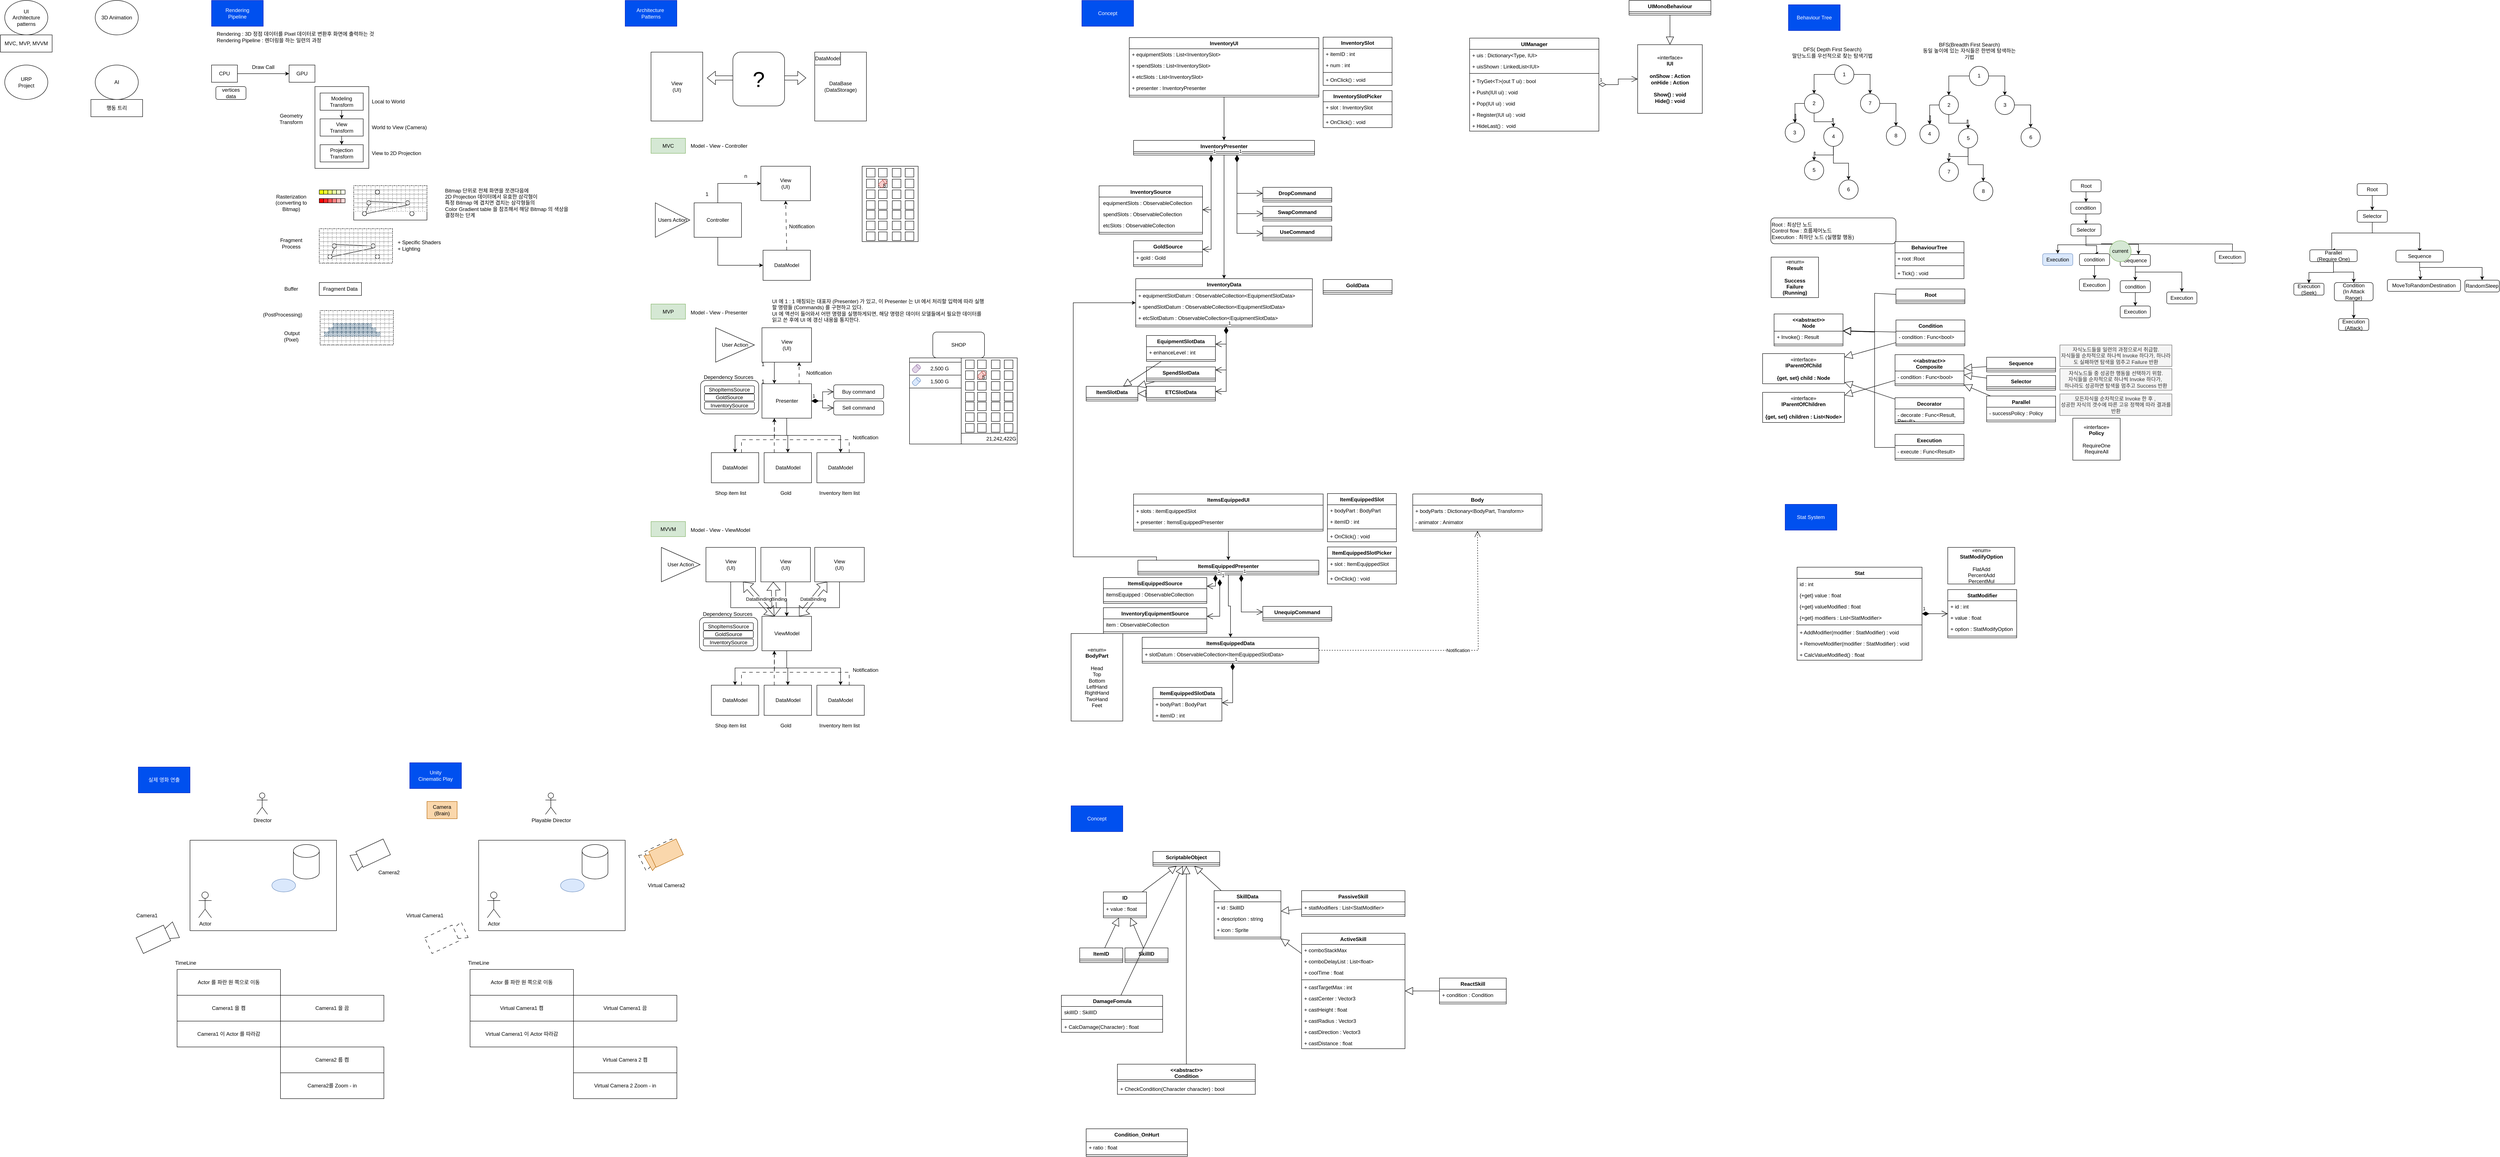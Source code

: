 <mxfile version="21.7.0" type="device">
  <diagram id="C5RBs43oDa-KdzZeNtuy" name="Page-1">
    <mxGraphModel dx="1050" dy="534" grid="1" gridSize="10" guides="1" tooltips="1" connect="1" arrows="1" fold="1" page="1" pageScale="1" pageWidth="827" pageHeight="1169" math="0" shadow="0">
      <root>
        <mxCell id="WIyWlLk6GJQsqaUBKTNV-0" />
        <mxCell id="WIyWlLk6GJQsqaUBKTNV-1" parent="WIyWlLk6GJQsqaUBKTNV-0" />
        <mxCell id="ouFRIzdnxZSz5tZ2Q9Ew-4" value="" style="rounded=0;whiteSpace=wrap;html=1;" parent="WIyWlLk6GJQsqaUBKTNV-1" vertex="1">
          <mxGeometry x="470" y="1990" width="340" height="210" as="geometry" />
        </mxCell>
        <mxCell id="ppo54NwJJafLT2Gv4N_k-3" value="" style="rounded=1;whiteSpace=wrap;html=1;" parent="WIyWlLk6GJQsqaUBKTNV-1" vertex="1">
          <mxGeometry x="1655" y="922.5" width="135" height="77.5" as="geometry" />
        </mxCell>
        <mxCell id="LGHsbG1bkbm5mq7sLyOG-3" value="DataBase&lt;br&gt;(DataStorage)" style="rounded=0;whiteSpace=wrap;html=1;" parent="WIyWlLk6GJQsqaUBKTNV-1" vertex="1">
          <mxGeometry x="1920" y="160" width="120" height="160" as="geometry" />
        </mxCell>
        <mxCell id="1Z-xbzwnrQpnR5l05aoj-0" value="UI&lt;br&gt;Architecture&lt;br&gt;patterns" style="ellipse;whiteSpace=wrap;html=1;" parent="WIyWlLk6GJQsqaUBKTNV-1" vertex="1">
          <mxGeometry x="40" y="40" width="100" height="80" as="geometry" />
        </mxCell>
        <mxCell id="1Z-xbzwnrQpnR5l05aoj-1" value="3D Animation" style="ellipse;whiteSpace=wrap;html=1;" parent="WIyWlLk6GJQsqaUBKTNV-1" vertex="1">
          <mxGeometry x="250" y="40" width="100" height="80" as="geometry" />
        </mxCell>
        <mxCell id="1Z-xbzwnrQpnR5l05aoj-2" value="URP&lt;br&gt;Project" style="ellipse;whiteSpace=wrap;html=1;" parent="WIyWlLk6GJQsqaUBKTNV-1" vertex="1">
          <mxGeometry x="40" y="190" width="100" height="80" as="geometry" />
        </mxCell>
        <mxCell id="1Z-xbzwnrQpnR5l05aoj-3" value="AI" style="ellipse;whiteSpace=wrap;html=1;" parent="WIyWlLk6GJQsqaUBKTNV-1" vertex="1">
          <mxGeometry x="250" y="190" width="100" height="80" as="geometry" />
        </mxCell>
        <mxCell id="1Z-xbzwnrQpnR5l05aoj-5" value="MVC, MVP, MVVM" style="rounded=0;whiteSpace=wrap;html=1;" parent="WIyWlLk6GJQsqaUBKTNV-1" vertex="1">
          <mxGeometry x="30" y="120" width="120" height="40" as="geometry" />
        </mxCell>
        <mxCell id="1Z-xbzwnrQpnR5l05aoj-6" value="행동 트리" style="rounded=0;whiteSpace=wrap;html=1;" parent="WIyWlLk6GJQsqaUBKTNV-1" vertex="1">
          <mxGeometry x="240" y="270" width="120" height="40" as="geometry" />
        </mxCell>
        <mxCell id="dRMLjbMRIN1JrH_GLoGQ-0" value="Rendering&lt;br&gt;Pipeline" style="rounded=0;whiteSpace=wrap;html=1;fillColor=#0050ef;fontColor=#ffffff;strokeColor=#001DBC;" parent="WIyWlLk6GJQsqaUBKTNV-1" vertex="1">
          <mxGeometry x="520" y="40" width="120" height="60" as="geometry" />
        </mxCell>
        <mxCell id="dRMLjbMRIN1JrH_GLoGQ-1" value="Rendering : 3D 정점 데이터를 Pixel 데이터로 변환후 화면에 출력하는 것&lt;br&gt;Rendering Pipeline : 렌더링을 하는 일련의 과정" style="text;html=1;strokeColor=none;fillColor=none;align=left;verticalAlign=middle;whiteSpace=wrap;rounded=0;" parent="WIyWlLk6GJQsqaUBKTNV-1" vertex="1">
          <mxGeometry x="530" y="110" width="430" height="30" as="geometry" />
        </mxCell>
        <mxCell id="dRMLjbMRIN1JrH_GLoGQ-5" style="edgeStyle=orthogonalEdgeStyle;rounded=0;orthogonalLoop=1;jettySize=auto;html=1;" parent="WIyWlLk6GJQsqaUBKTNV-1" source="dRMLjbMRIN1JrH_GLoGQ-2" target="dRMLjbMRIN1JrH_GLoGQ-4" edge="1">
          <mxGeometry relative="1" as="geometry" />
        </mxCell>
        <mxCell id="dRMLjbMRIN1JrH_GLoGQ-2" value="CPU" style="rounded=0;whiteSpace=wrap;html=1;" parent="WIyWlLk6GJQsqaUBKTNV-1" vertex="1">
          <mxGeometry x="520" y="190" width="60" height="40" as="geometry" />
        </mxCell>
        <mxCell id="dRMLjbMRIN1JrH_GLoGQ-3" value="vertices data" style="rounded=1;whiteSpace=wrap;html=1;" parent="WIyWlLk6GJQsqaUBKTNV-1" vertex="1">
          <mxGeometry x="530" y="240" width="70" height="30" as="geometry" />
        </mxCell>
        <mxCell id="dRMLjbMRIN1JrH_GLoGQ-4" value="GPU" style="rounded=0;whiteSpace=wrap;html=1;" parent="WIyWlLk6GJQsqaUBKTNV-1" vertex="1">
          <mxGeometry x="700" y="190" width="60" height="40" as="geometry" />
        </mxCell>
        <mxCell id="dRMLjbMRIN1JrH_GLoGQ-6" value="Draw Call" style="text;html=1;strokeColor=none;fillColor=none;align=center;verticalAlign=middle;whiteSpace=wrap;rounded=0;" parent="WIyWlLk6GJQsqaUBKTNV-1" vertex="1">
          <mxGeometry x="610" y="180" width="60" height="30" as="geometry" />
        </mxCell>
        <mxCell id="dRMLjbMRIN1JrH_GLoGQ-7" value="" style="rounded=0;whiteSpace=wrap;html=1;" parent="WIyWlLk6GJQsqaUBKTNV-1" vertex="1">
          <mxGeometry x="760" y="240" width="125" height="190" as="geometry" />
        </mxCell>
        <mxCell id="dRMLjbMRIN1JrH_GLoGQ-11" style="edgeStyle=orthogonalEdgeStyle;rounded=0;orthogonalLoop=1;jettySize=auto;html=1;entryX=0.5;entryY=0;entryDx=0;entryDy=0;" parent="WIyWlLk6GJQsqaUBKTNV-1" source="dRMLjbMRIN1JrH_GLoGQ-8" target="dRMLjbMRIN1JrH_GLoGQ-9" edge="1">
          <mxGeometry relative="1" as="geometry" />
        </mxCell>
        <mxCell id="dRMLjbMRIN1JrH_GLoGQ-8" value="Modeling&lt;br&gt;Transform" style="rounded=0;whiteSpace=wrap;html=1;" parent="WIyWlLk6GJQsqaUBKTNV-1" vertex="1">
          <mxGeometry x="772" y="255" width="100" height="40" as="geometry" />
        </mxCell>
        <mxCell id="dRMLjbMRIN1JrH_GLoGQ-12" style="edgeStyle=orthogonalEdgeStyle;rounded=0;orthogonalLoop=1;jettySize=auto;html=1;entryX=0.5;entryY=0;entryDx=0;entryDy=0;" parent="WIyWlLk6GJQsqaUBKTNV-1" source="dRMLjbMRIN1JrH_GLoGQ-9" target="dRMLjbMRIN1JrH_GLoGQ-10" edge="1">
          <mxGeometry relative="1" as="geometry" />
        </mxCell>
        <mxCell id="dRMLjbMRIN1JrH_GLoGQ-9" value="View&lt;br&gt;Transform" style="rounded=0;whiteSpace=wrap;html=1;" parent="WIyWlLk6GJQsqaUBKTNV-1" vertex="1">
          <mxGeometry x="772" y="315" width="100" height="40" as="geometry" />
        </mxCell>
        <mxCell id="dRMLjbMRIN1JrH_GLoGQ-10" value="Projection&lt;br&gt;Transform" style="rounded=0;whiteSpace=wrap;html=1;" parent="WIyWlLk6GJQsqaUBKTNV-1" vertex="1">
          <mxGeometry x="772" y="375" width="100" height="40" as="geometry" />
        </mxCell>
        <mxCell id="dRMLjbMRIN1JrH_GLoGQ-13" value="Geometry&lt;br&gt;Transform" style="text;html=1;strokeColor=none;fillColor=none;align=center;verticalAlign=middle;whiteSpace=wrap;rounded=0;" parent="WIyWlLk6GJQsqaUBKTNV-1" vertex="1">
          <mxGeometry x="660" y="300" width="90" height="30" as="geometry" />
        </mxCell>
        <mxCell id="dRMLjbMRIN1JrH_GLoGQ-14" value="Rasterization&lt;br&gt;(converting to Bitmap)" style="text;html=1;strokeColor=none;fillColor=none;align=center;verticalAlign=middle;whiteSpace=wrap;rounded=0;" parent="WIyWlLk6GJQsqaUBKTNV-1" vertex="1">
          <mxGeometry x="660" y="490" width="90" height="40" as="geometry" />
        </mxCell>
        <mxCell id="dRMLjbMRIN1JrH_GLoGQ-16" value="Local to World" style="text;html=1;strokeColor=none;fillColor=none;align=left;verticalAlign=middle;whiteSpace=wrap;rounded=0;" parent="WIyWlLk6GJQsqaUBKTNV-1" vertex="1">
          <mxGeometry x="890" y="260" width="140" height="30" as="geometry" />
        </mxCell>
        <mxCell id="dRMLjbMRIN1JrH_GLoGQ-17" value="World to View (Camera)" style="text;html=1;strokeColor=none;fillColor=none;align=left;verticalAlign=middle;whiteSpace=wrap;rounded=0;" parent="WIyWlLk6GJQsqaUBKTNV-1" vertex="1">
          <mxGeometry x="890" y="320" width="140" height="30" as="geometry" />
        </mxCell>
        <mxCell id="dRMLjbMRIN1JrH_GLoGQ-18" value="View to 2D Projection" style="text;html=1;strokeColor=none;fillColor=none;align=left;verticalAlign=middle;whiteSpace=wrap;rounded=0;" parent="WIyWlLk6GJQsqaUBKTNV-1" vertex="1">
          <mxGeometry x="890" y="380" width="140" height="30" as="geometry" />
        </mxCell>
        <mxCell id="dRMLjbMRIN1JrH_GLoGQ-20" value="" style="rounded=0;whiteSpace=wrap;html=1;" parent="WIyWlLk6GJQsqaUBKTNV-1" vertex="1">
          <mxGeometry x="850" y="470" width="170" height="80" as="geometry" />
        </mxCell>
        <mxCell id="dRMLjbMRIN1JrH_GLoGQ-26" value="" style="ellipse;whiteSpace=wrap;html=1;aspect=fixed;" parent="WIyWlLk6GJQsqaUBKTNV-1" vertex="1">
          <mxGeometry x="880" y="505" width="10" height="10" as="geometry" />
        </mxCell>
        <mxCell id="dRMLjbMRIN1JrH_GLoGQ-27" value="" style="ellipse;whiteSpace=wrap;html=1;aspect=fixed;" parent="WIyWlLk6GJQsqaUBKTNV-1" vertex="1">
          <mxGeometry x="870" y="530" width="10" height="10" as="geometry" />
        </mxCell>
        <mxCell id="dRMLjbMRIN1JrH_GLoGQ-28" value="" style="ellipse;whiteSpace=wrap;html=1;aspect=fixed;" parent="WIyWlLk6GJQsqaUBKTNV-1" vertex="1">
          <mxGeometry x="970" y="505" width="10" height="10" as="geometry" />
        </mxCell>
        <mxCell id="dRMLjbMRIN1JrH_GLoGQ-29" value="" style="ellipse;whiteSpace=wrap;html=1;aspect=fixed;" parent="WIyWlLk6GJQsqaUBKTNV-1" vertex="1">
          <mxGeometry x="980" y="530" width="10" height="10" as="geometry" />
        </mxCell>
        <mxCell id="dRMLjbMRIN1JrH_GLoGQ-30" value="" style="endArrow=none;html=1;rounded=0;exitX=1;exitY=0;exitDx=0;exitDy=0;entryX=0;entryY=0.5;entryDx=0;entryDy=0;" parent="WIyWlLk6GJQsqaUBKTNV-1" source="dRMLjbMRIN1JrH_GLoGQ-26" target="dRMLjbMRIN1JrH_GLoGQ-28" edge="1">
          <mxGeometry width="50" height="50" relative="1" as="geometry">
            <mxPoint x="880" y="490" as="sourcePoint" />
            <mxPoint x="930" y="440" as="targetPoint" />
          </mxGeometry>
        </mxCell>
        <mxCell id="dRMLjbMRIN1JrH_GLoGQ-31" value="" style="endArrow=none;html=1;rounded=0;exitX=1;exitY=0.5;exitDx=0;exitDy=0;entryX=0.5;entryY=1;entryDx=0;entryDy=0;" parent="WIyWlLk6GJQsqaUBKTNV-1" source="dRMLjbMRIN1JrH_GLoGQ-27" target="dRMLjbMRIN1JrH_GLoGQ-28" edge="1">
          <mxGeometry width="50" height="50" relative="1" as="geometry">
            <mxPoint x="899" y="516" as="sourcePoint" />
            <mxPoint x="980" y="520" as="targetPoint" />
          </mxGeometry>
        </mxCell>
        <mxCell id="dRMLjbMRIN1JrH_GLoGQ-32" value="" style="endArrow=none;html=1;rounded=0;exitX=1;exitY=0;exitDx=0;exitDy=0;entryX=0.5;entryY=1;entryDx=0;entryDy=0;" parent="WIyWlLk6GJQsqaUBKTNV-1" source="dRMLjbMRIN1JrH_GLoGQ-27" target="dRMLjbMRIN1JrH_GLoGQ-26" edge="1">
          <mxGeometry width="50" height="50" relative="1" as="geometry">
            <mxPoint x="890" y="545" as="sourcePoint" />
            <mxPoint x="985" y="525" as="targetPoint" />
          </mxGeometry>
        </mxCell>
        <mxCell id="dRMLjbMRIN1JrH_GLoGQ-33" value="" style="rounded=0;whiteSpace=wrap;html=1;dashed=1;strokeColor=#9C9C9C;fillColor=none;" parent="WIyWlLk6GJQsqaUBKTNV-1" vertex="1">
          <mxGeometry x="850" y="470" width="10" height="10" as="geometry" />
        </mxCell>
        <mxCell id="dRMLjbMRIN1JrH_GLoGQ-34" value="" style="rounded=0;whiteSpace=wrap;html=1;dashed=1;strokeColor=#9C9C9C;fillColor=none;" parent="WIyWlLk6GJQsqaUBKTNV-1" vertex="1">
          <mxGeometry x="860" y="470" width="10" height="10" as="geometry" />
        </mxCell>
        <mxCell id="dRMLjbMRIN1JrH_GLoGQ-35" value="" style="rounded=0;whiteSpace=wrap;html=1;dashed=1;strokeColor=#9C9C9C;fillColor=none;" parent="WIyWlLk6GJQsqaUBKTNV-1" vertex="1">
          <mxGeometry x="870" y="470" width="10" height="10" as="geometry" />
        </mxCell>
        <mxCell id="dRMLjbMRIN1JrH_GLoGQ-36" value="" style="rounded=0;whiteSpace=wrap;html=1;dashed=1;strokeColor=#9C9C9C;fillColor=none;" parent="WIyWlLk6GJQsqaUBKTNV-1" vertex="1">
          <mxGeometry x="880" y="470" width="10" height="10" as="geometry" />
        </mxCell>
        <mxCell id="dRMLjbMRIN1JrH_GLoGQ-37" value="" style="rounded=0;whiteSpace=wrap;html=1;dashed=1;strokeColor=#9C9C9C;fillColor=none;" parent="WIyWlLk6GJQsqaUBKTNV-1" vertex="1">
          <mxGeometry x="890" y="470" width="10" height="10" as="geometry" />
        </mxCell>
        <mxCell id="dRMLjbMRIN1JrH_GLoGQ-38" value="" style="rounded=0;whiteSpace=wrap;html=1;dashed=1;strokeColor=#9C9C9C;fillColor=none;" parent="WIyWlLk6GJQsqaUBKTNV-1" vertex="1">
          <mxGeometry x="900" y="470" width="10" height="10" as="geometry" />
        </mxCell>
        <mxCell id="dRMLjbMRIN1JrH_GLoGQ-39" value="" style="rounded=0;whiteSpace=wrap;html=1;dashed=1;strokeColor=#9C9C9C;fillColor=none;" parent="WIyWlLk6GJQsqaUBKTNV-1" vertex="1">
          <mxGeometry x="910" y="470" width="10" height="10" as="geometry" />
        </mxCell>
        <mxCell id="dRMLjbMRIN1JrH_GLoGQ-40" value="" style="rounded=0;whiteSpace=wrap;html=1;dashed=1;strokeColor=#9C9C9C;fillColor=none;" parent="WIyWlLk6GJQsqaUBKTNV-1" vertex="1">
          <mxGeometry x="920" y="470" width="10" height="10" as="geometry" />
        </mxCell>
        <mxCell id="dRMLjbMRIN1JrH_GLoGQ-41" value="" style="rounded=0;whiteSpace=wrap;html=1;dashed=1;strokeColor=#9C9C9C;fillColor=none;" parent="WIyWlLk6GJQsqaUBKTNV-1" vertex="1">
          <mxGeometry x="930" y="470" width="10" height="10" as="geometry" />
        </mxCell>
        <mxCell id="dRMLjbMRIN1JrH_GLoGQ-42" value="" style="rounded=0;whiteSpace=wrap;html=1;dashed=1;strokeColor=#9C9C9C;fillColor=none;" parent="WIyWlLk6GJQsqaUBKTNV-1" vertex="1">
          <mxGeometry x="940" y="470" width="10" height="10" as="geometry" />
        </mxCell>
        <mxCell id="dRMLjbMRIN1JrH_GLoGQ-43" value="" style="rounded=0;whiteSpace=wrap;html=1;dashed=1;strokeColor=#9C9C9C;fillColor=none;" parent="WIyWlLk6GJQsqaUBKTNV-1" vertex="1">
          <mxGeometry x="950" y="470" width="10" height="10" as="geometry" />
        </mxCell>
        <mxCell id="dRMLjbMRIN1JrH_GLoGQ-44" value="" style="rounded=0;whiteSpace=wrap;html=1;dashed=1;strokeColor=#9C9C9C;fillColor=none;" parent="WIyWlLk6GJQsqaUBKTNV-1" vertex="1">
          <mxGeometry x="960" y="470" width="10" height="10" as="geometry" />
        </mxCell>
        <mxCell id="dRMLjbMRIN1JrH_GLoGQ-45" value="" style="rounded=0;whiteSpace=wrap;html=1;dashed=1;strokeColor=#9C9C9C;fillColor=none;" parent="WIyWlLk6GJQsqaUBKTNV-1" vertex="1">
          <mxGeometry x="970" y="470" width="10" height="10" as="geometry" />
        </mxCell>
        <mxCell id="dRMLjbMRIN1JrH_GLoGQ-46" value="" style="rounded=0;whiteSpace=wrap;html=1;dashed=1;strokeColor=#9C9C9C;fillColor=none;" parent="WIyWlLk6GJQsqaUBKTNV-1" vertex="1">
          <mxGeometry x="980" y="470" width="10" height="10" as="geometry" />
        </mxCell>
        <mxCell id="dRMLjbMRIN1JrH_GLoGQ-47" value="" style="rounded=0;whiteSpace=wrap;html=1;dashed=1;strokeColor=#9C9C9C;fillColor=none;" parent="WIyWlLk6GJQsqaUBKTNV-1" vertex="1">
          <mxGeometry x="990" y="470" width="10" height="10" as="geometry" />
        </mxCell>
        <mxCell id="dRMLjbMRIN1JrH_GLoGQ-48" value="" style="rounded=0;whiteSpace=wrap;html=1;dashed=1;strokeColor=#9C9C9C;fillColor=none;" parent="WIyWlLk6GJQsqaUBKTNV-1" vertex="1">
          <mxGeometry x="1000" y="470" width="10" height="10" as="geometry" />
        </mxCell>
        <mxCell id="dRMLjbMRIN1JrH_GLoGQ-49" value="" style="rounded=0;whiteSpace=wrap;html=1;dashed=1;strokeColor=#9C9C9C;fillColor=none;" parent="WIyWlLk6GJQsqaUBKTNV-1" vertex="1">
          <mxGeometry x="1010" y="470" width="10" height="10" as="geometry" />
        </mxCell>
        <mxCell id="dRMLjbMRIN1JrH_GLoGQ-50" value="" style="rounded=0;whiteSpace=wrap;html=1;dashed=1;strokeColor=#9C9C9C;fillColor=none;" parent="WIyWlLk6GJQsqaUBKTNV-1" vertex="1">
          <mxGeometry x="850" y="480" width="10" height="10" as="geometry" />
        </mxCell>
        <mxCell id="dRMLjbMRIN1JrH_GLoGQ-51" value="" style="rounded=0;whiteSpace=wrap;html=1;dashed=1;strokeColor=#9C9C9C;fillColor=none;" parent="WIyWlLk6GJQsqaUBKTNV-1" vertex="1">
          <mxGeometry x="860" y="480" width="10" height="10" as="geometry" />
        </mxCell>
        <mxCell id="dRMLjbMRIN1JrH_GLoGQ-52" value="" style="rounded=0;whiteSpace=wrap;html=1;dashed=1;strokeColor=#9C9C9C;fillColor=none;" parent="WIyWlLk6GJQsqaUBKTNV-1" vertex="1">
          <mxGeometry x="870" y="480" width="10" height="10" as="geometry" />
        </mxCell>
        <mxCell id="dRMLjbMRIN1JrH_GLoGQ-53" value="" style="rounded=0;whiteSpace=wrap;html=1;dashed=1;strokeColor=#9C9C9C;fillColor=none;" parent="WIyWlLk6GJQsqaUBKTNV-1" vertex="1">
          <mxGeometry x="880" y="480" width="10" height="10" as="geometry" />
        </mxCell>
        <mxCell id="dRMLjbMRIN1JrH_GLoGQ-54" value="" style="rounded=0;whiteSpace=wrap;html=1;dashed=1;strokeColor=#9C9C9C;fillColor=none;" parent="WIyWlLk6GJQsqaUBKTNV-1" vertex="1">
          <mxGeometry x="890" y="480" width="10" height="10" as="geometry" />
        </mxCell>
        <mxCell id="dRMLjbMRIN1JrH_GLoGQ-55" value="" style="rounded=0;whiteSpace=wrap;html=1;dashed=1;strokeColor=#9C9C9C;fillColor=none;" parent="WIyWlLk6GJQsqaUBKTNV-1" vertex="1">
          <mxGeometry x="900" y="480" width="10" height="10" as="geometry" />
        </mxCell>
        <mxCell id="dRMLjbMRIN1JrH_GLoGQ-56" value="" style="rounded=0;whiteSpace=wrap;html=1;dashed=1;strokeColor=#9C9C9C;fillColor=none;" parent="WIyWlLk6GJQsqaUBKTNV-1" vertex="1">
          <mxGeometry x="910" y="480" width="10" height="10" as="geometry" />
        </mxCell>
        <mxCell id="dRMLjbMRIN1JrH_GLoGQ-57" value="" style="rounded=0;whiteSpace=wrap;html=1;dashed=1;strokeColor=#9C9C9C;fillColor=none;" parent="WIyWlLk6GJQsqaUBKTNV-1" vertex="1">
          <mxGeometry x="920" y="480" width="10" height="10" as="geometry" />
        </mxCell>
        <mxCell id="dRMLjbMRIN1JrH_GLoGQ-58" value="" style="rounded=0;whiteSpace=wrap;html=1;dashed=1;strokeColor=#9C9C9C;fillColor=none;" parent="WIyWlLk6GJQsqaUBKTNV-1" vertex="1">
          <mxGeometry x="930" y="480" width="10" height="10" as="geometry" />
        </mxCell>
        <mxCell id="dRMLjbMRIN1JrH_GLoGQ-59" value="" style="rounded=0;whiteSpace=wrap;html=1;dashed=1;strokeColor=#9C9C9C;fillColor=none;" parent="WIyWlLk6GJQsqaUBKTNV-1" vertex="1">
          <mxGeometry x="940" y="480" width="10" height="10" as="geometry" />
        </mxCell>
        <mxCell id="dRMLjbMRIN1JrH_GLoGQ-60" value="" style="rounded=0;whiteSpace=wrap;html=1;dashed=1;strokeColor=#9C9C9C;fillColor=none;" parent="WIyWlLk6GJQsqaUBKTNV-1" vertex="1">
          <mxGeometry x="950" y="480" width="10" height="10" as="geometry" />
        </mxCell>
        <mxCell id="dRMLjbMRIN1JrH_GLoGQ-61" value="" style="rounded=0;whiteSpace=wrap;html=1;dashed=1;strokeColor=#9C9C9C;fillColor=none;" parent="WIyWlLk6GJQsqaUBKTNV-1" vertex="1">
          <mxGeometry x="960" y="480" width="10" height="10" as="geometry" />
        </mxCell>
        <mxCell id="dRMLjbMRIN1JrH_GLoGQ-62" value="" style="rounded=0;whiteSpace=wrap;html=1;dashed=1;strokeColor=#9C9C9C;fillColor=none;" parent="WIyWlLk6GJQsqaUBKTNV-1" vertex="1">
          <mxGeometry x="970" y="480" width="10" height="10" as="geometry" />
        </mxCell>
        <mxCell id="dRMLjbMRIN1JrH_GLoGQ-63" value="" style="rounded=0;whiteSpace=wrap;html=1;dashed=1;strokeColor=#9C9C9C;fillColor=none;" parent="WIyWlLk6GJQsqaUBKTNV-1" vertex="1">
          <mxGeometry x="980" y="480" width="10" height="10" as="geometry" />
        </mxCell>
        <mxCell id="dRMLjbMRIN1JrH_GLoGQ-64" value="" style="rounded=0;whiteSpace=wrap;html=1;dashed=1;strokeColor=#9C9C9C;fillColor=none;" parent="WIyWlLk6GJQsqaUBKTNV-1" vertex="1">
          <mxGeometry x="990" y="480" width="10" height="10" as="geometry" />
        </mxCell>
        <mxCell id="dRMLjbMRIN1JrH_GLoGQ-65" value="" style="rounded=0;whiteSpace=wrap;html=1;dashed=1;strokeColor=#9C9C9C;fillColor=none;" parent="WIyWlLk6GJQsqaUBKTNV-1" vertex="1">
          <mxGeometry x="1000" y="480" width="10" height="10" as="geometry" />
        </mxCell>
        <mxCell id="dRMLjbMRIN1JrH_GLoGQ-66" value="" style="rounded=0;whiteSpace=wrap;html=1;dashed=1;strokeColor=#9C9C9C;fillColor=none;" parent="WIyWlLk6GJQsqaUBKTNV-1" vertex="1">
          <mxGeometry x="1010" y="480" width="10" height="10" as="geometry" />
        </mxCell>
        <mxCell id="dRMLjbMRIN1JrH_GLoGQ-67" value="" style="rounded=0;whiteSpace=wrap;html=1;dashed=1;strokeColor=#9C9C9C;fillColor=none;" parent="WIyWlLk6GJQsqaUBKTNV-1" vertex="1">
          <mxGeometry x="850" y="490" width="10" height="10" as="geometry" />
        </mxCell>
        <mxCell id="dRMLjbMRIN1JrH_GLoGQ-68" value="" style="rounded=0;whiteSpace=wrap;html=1;dashed=1;strokeColor=#9C9C9C;fillColor=none;" parent="WIyWlLk6GJQsqaUBKTNV-1" vertex="1">
          <mxGeometry x="860" y="490" width="10" height="10" as="geometry" />
        </mxCell>
        <mxCell id="dRMLjbMRIN1JrH_GLoGQ-69" value="" style="rounded=0;whiteSpace=wrap;html=1;dashed=1;strokeColor=#9C9C9C;fillColor=none;" parent="WIyWlLk6GJQsqaUBKTNV-1" vertex="1">
          <mxGeometry x="870" y="490" width="10" height="10" as="geometry" />
        </mxCell>
        <mxCell id="dRMLjbMRIN1JrH_GLoGQ-70" value="" style="rounded=0;whiteSpace=wrap;html=1;dashed=1;strokeColor=#9C9C9C;fillColor=none;" parent="WIyWlLk6GJQsqaUBKTNV-1" vertex="1">
          <mxGeometry x="880" y="490" width="10" height="10" as="geometry" />
        </mxCell>
        <mxCell id="dRMLjbMRIN1JrH_GLoGQ-71" value="" style="rounded=0;whiteSpace=wrap;html=1;dashed=1;strokeColor=#9C9C9C;fillColor=none;" parent="WIyWlLk6GJQsqaUBKTNV-1" vertex="1">
          <mxGeometry x="890" y="490" width="10" height="10" as="geometry" />
        </mxCell>
        <mxCell id="dRMLjbMRIN1JrH_GLoGQ-72" value="" style="rounded=0;whiteSpace=wrap;html=1;dashed=1;strokeColor=#9C9C9C;fillColor=none;" parent="WIyWlLk6GJQsqaUBKTNV-1" vertex="1">
          <mxGeometry x="900" y="490" width="10" height="10" as="geometry" />
        </mxCell>
        <mxCell id="dRMLjbMRIN1JrH_GLoGQ-73" value="" style="rounded=0;whiteSpace=wrap;html=1;dashed=1;strokeColor=#9C9C9C;fillColor=none;" parent="WIyWlLk6GJQsqaUBKTNV-1" vertex="1">
          <mxGeometry x="910" y="490" width="10" height="10" as="geometry" />
        </mxCell>
        <mxCell id="dRMLjbMRIN1JrH_GLoGQ-74" value="" style="rounded=0;whiteSpace=wrap;html=1;dashed=1;strokeColor=#9C9C9C;fillColor=none;" parent="WIyWlLk6GJQsqaUBKTNV-1" vertex="1">
          <mxGeometry x="920" y="490" width="10" height="10" as="geometry" />
        </mxCell>
        <mxCell id="dRMLjbMRIN1JrH_GLoGQ-75" value="" style="rounded=0;whiteSpace=wrap;html=1;dashed=1;strokeColor=#9C9C9C;fillColor=none;" parent="WIyWlLk6GJQsqaUBKTNV-1" vertex="1">
          <mxGeometry x="930" y="490" width="10" height="10" as="geometry" />
        </mxCell>
        <mxCell id="dRMLjbMRIN1JrH_GLoGQ-76" value="" style="rounded=0;whiteSpace=wrap;html=1;dashed=1;strokeColor=#9C9C9C;fillColor=none;" parent="WIyWlLk6GJQsqaUBKTNV-1" vertex="1">
          <mxGeometry x="940" y="490" width="10" height="10" as="geometry" />
        </mxCell>
        <mxCell id="dRMLjbMRIN1JrH_GLoGQ-77" value="" style="rounded=0;whiteSpace=wrap;html=1;dashed=1;strokeColor=#9C9C9C;fillColor=none;" parent="WIyWlLk6GJQsqaUBKTNV-1" vertex="1">
          <mxGeometry x="950" y="490" width="10" height="10" as="geometry" />
        </mxCell>
        <mxCell id="dRMLjbMRIN1JrH_GLoGQ-78" value="" style="rounded=0;whiteSpace=wrap;html=1;dashed=1;strokeColor=#9C9C9C;fillColor=none;" parent="WIyWlLk6GJQsqaUBKTNV-1" vertex="1">
          <mxGeometry x="960" y="490" width="10" height="10" as="geometry" />
        </mxCell>
        <mxCell id="dRMLjbMRIN1JrH_GLoGQ-79" value="" style="rounded=0;whiteSpace=wrap;html=1;dashed=1;strokeColor=#9C9C9C;fillColor=none;" parent="WIyWlLk6GJQsqaUBKTNV-1" vertex="1">
          <mxGeometry x="970" y="490" width="10" height="10" as="geometry" />
        </mxCell>
        <mxCell id="dRMLjbMRIN1JrH_GLoGQ-80" value="" style="rounded=0;whiteSpace=wrap;html=1;dashed=1;strokeColor=#9C9C9C;fillColor=none;" parent="WIyWlLk6GJQsqaUBKTNV-1" vertex="1">
          <mxGeometry x="980" y="490" width="10" height="10" as="geometry" />
        </mxCell>
        <mxCell id="dRMLjbMRIN1JrH_GLoGQ-81" value="" style="rounded=0;whiteSpace=wrap;html=1;dashed=1;strokeColor=#9C9C9C;fillColor=none;" parent="WIyWlLk6GJQsqaUBKTNV-1" vertex="1">
          <mxGeometry x="990" y="490" width="10" height="10" as="geometry" />
        </mxCell>
        <mxCell id="dRMLjbMRIN1JrH_GLoGQ-82" value="" style="rounded=0;whiteSpace=wrap;html=1;dashed=1;strokeColor=#9C9C9C;fillColor=none;" parent="WIyWlLk6GJQsqaUBKTNV-1" vertex="1">
          <mxGeometry x="1000" y="490" width="10" height="10" as="geometry" />
        </mxCell>
        <mxCell id="dRMLjbMRIN1JrH_GLoGQ-83" value="" style="rounded=0;whiteSpace=wrap;html=1;dashed=1;strokeColor=#9C9C9C;fillColor=none;" parent="WIyWlLk6GJQsqaUBKTNV-1" vertex="1">
          <mxGeometry x="1010" y="490" width="10" height="10" as="geometry" />
        </mxCell>
        <mxCell id="dRMLjbMRIN1JrH_GLoGQ-101" value="" style="rounded=0;whiteSpace=wrap;html=1;dashed=1;strokeColor=#9C9C9C;fillColor=none;" parent="WIyWlLk6GJQsqaUBKTNV-1" vertex="1">
          <mxGeometry x="850" y="500" width="10" height="10" as="geometry" />
        </mxCell>
        <mxCell id="dRMLjbMRIN1JrH_GLoGQ-102" value="" style="rounded=0;whiteSpace=wrap;html=1;dashed=1;strokeColor=#9C9C9C;fillColor=none;" parent="WIyWlLk6GJQsqaUBKTNV-1" vertex="1">
          <mxGeometry x="860" y="500" width="10" height="10" as="geometry" />
        </mxCell>
        <mxCell id="dRMLjbMRIN1JrH_GLoGQ-103" value="" style="rounded=0;whiteSpace=wrap;html=1;dashed=1;strokeColor=#9C9C9C;fillColor=none;" parent="WIyWlLk6GJQsqaUBKTNV-1" vertex="1">
          <mxGeometry x="870" y="500" width="10" height="10" as="geometry" />
        </mxCell>
        <mxCell id="dRMLjbMRIN1JrH_GLoGQ-104" value="" style="rounded=0;whiteSpace=wrap;html=1;dashed=1;strokeColor=#9C9C9C;fillColor=none;" parent="WIyWlLk6GJQsqaUBKTNV-1" vertex="1">
          <mxGeometry x="880" y="500" width="10" height="10" as="geometry" />
        </mxCell>
        <mxCell id="dRMLjbMRIN1JrH_GLoGQ-105" value="" style="rounded=0;whiteSpace=wrap;html=1;dashed=1;strokeColor=#9C9C9C;fillColor=none;" parent="WIyWlLk6GJQsqaUBKTNV-1" vertex="1">
          <mxGeometry x="890" y="500" width="10" height="10" as="geometry" />
        </mxCell>
        <mxCell id="dRMLjbMRIN1JrH_GLoGQ-106" value="" style="rounded=0;whiteSpace=wrap;html=1;dashed=1;strokeColor=#9C9C9C;fillColor=none;" parent="WIyWlLk6GJQsqaUBKTNV-1" vertex="1">
          <mxGeometry x="900" y="500" width="10" height="10" as="geometry" />
        </mxCell>
        <mxCell id="dRMLjbMRIN1JrH_GLoGQ-107" value="" style="rounded=0;whiteSpace=wrap;html=1;dashed=1;strokeColor=#9C9C9C;fillColor=none;" parent="WIyWlLk6GJQsqaUBKTNV-1" vertex="1">
          <mxGeometry x="910" y="500" width="10" height="10" as="geometry" />
        </mxCell>
        <mxCell id="dRMLjbMRIN1JrH_GLoGQ-108" value="" style="rounded=0;whiteSpace=wrap;html=1;dashed=1;strokeColor=#9C9C9C;fillColor=none;" parent="WIyWlLk6GJQsqaUBKTNV-1" vertex="1">
          <mxGeometry x="920" y="500" width="10" height="10" as="geometry" />
        </mxCell>
        <mxCell id="dRMLjbMRIN1JrH_GLoGQ-109" value="" style="rounded=0;whiteSpace=wrap;html=1;dashed=1;strokeColor=#9C9C9C;fillColor=none;" parent="WIyWlLk6GJQsqaUBKTNV-1" vertex="1">
          <mxGeometry x="930" y="500" width="10" height="10" as="geometry" />
        </mxCell>
        <mxCell id="dRMLjbMRIN1JrH_GLoGQ-110" value="" style="rounded=0;whiteSpace=wrap;html=1;dashed=1;strokeColor=#9C9C9C;fillColor=none;" parent="WIyWlLk6GJQsqaUBKTNV-1" vertex="1">
          <mxGeometry x="940" y="500" width="10" height="10" as="geometry" />
        </mxCell>
        <mxCell id="dRMLjbMRIN1JrH_GLoGQ-111" value="" style="rounded=0;whiteSpace=wrap;html=1;dashed=1;strokeColor=#9C9C9C;fillColor=none;" parent="WIyWlLk6GJQsqaUBKTNV-1" vertex="1">
          <mxGeometry x="950" y="500" width="10" height="10" as="geometry" />
        </mxCell>
        <mxCell id="dRMLjbMRIN1JrH_GLoGQ-112" value="" style="rounded=0;whiteSpace=wrap;html=1;dashed=1;strokeColor=#9C9C9C;fillColor=none;" parent="WIyWlLk6GJQsqaUBKTNV-1" vertex="1">
          <mxGeometry x="960" y="500" width="10" height="10" as="geometry" />
        </mxCell>
        <mxCell id="dRMLjbMRIN1JrH_GLoGQ-113" value="" style="rounded=0;whiteSpace=wrap;html=1;dashed=1;strokeColor=#9C9C9C;fillColor=none;" parent="WIyWlLk6GJQsqaUBKTNV-1" vertex="1">
          <mxGeometry x="970" y="500" width="10" height="10" as="geometry" />
        </mxCell>
        <mxCell id="dRMLjbMRIN1JrH_GLoGQ-114" value="" style="rounded=0;whiteSpace=wrap;html=1;dashed=1;strokeColor=#9C9C9C;fillColor=none;" parent="WIyWlLk6GJQsqaUBKTNV-1" vertex="1">
          <mxGeometry x="980" y="500" width="10" height="10" as="geometry" />
        </mxCell>
        <mxCell id="dRMLjbMRIN1JrH_GLoGQ-115" value="" style="rounded=0;whiteSpace=wrap;html=1;dashed=1;strokeColor=#9C9C9C;fillColor=none;" parent="WIyWlLk6GJQsqaUBKTNV-1" vertex="1">
          <mxGeometry x="990" y="500" width="10" height="10" as="geometry" />
        </mxCell>
        <mxCell id="dRMLjbMRIN1JrH_GLoGQ-116" value="" style="rounded=0;whiteSpace=wrap;html=1;dashed=1;strokeColor=#9C9C9C;fillColor=none;" parent="WIyWlLk6GJQsqaUBKTNV-1" vertex="1">
          <mxGeometry x="1000" y="500" width="10" height="10" as="geometry" />
        </mxCell>
        <mxCell id="dRMLjbMRIN1JrH_GLoGQ-117" value="" style="rounded=0;whiteSpace=wrap;html=1;dashed=1;strokeColor=#9C9C9C;fillColor=none;" parent="WIyWlLk6GJQsqaUBKTNV-1" vertex="1">
          <mxGeometry x="1010" y="500" width="10" height="10" as="geometry" />
        </mxCell>
        <mxCell id="dRMLjbMRIN1JrH_GLoGQ-118" value="" style="rounded=0;whiteSpace=wrap;html=1;dashed=1;strokeColor=#9C9C9C;fillColor=none;" parent="WIyWlLk6GJQsqaUBKTNV-1" vertex="1">
          <mxGeometry x="850" y="510" width="10" height="10" as="geometry" />
        </mxCell>
        <mxCell id="dRMLjbMRIN1JrH_GLoGQ-119" value="" style="rounded=0;whiteSpace=wrap;html=1;dashed=1;strokeColor=#9C9C9C;fillColor=none;" parent="WIyWlLk6GJQsqaUBKTNV-1" vertex="1">
          <mxGeometry x="860" y="510" width="10" height="10" as="geometry" />
        </mxCell>
        <mxCell id="dRMLjbMRIN1JrH_GLoGQ-120" value="" style="rounded=0;whiteSpace=wrap;html=1;dashed=1;strokeColor=#9C9C9C;fillColor=none;" parent="WIyWlLk6GJQsqaUBKTNV-1" vertex="1">
          <mxGeometry x="870" y="510" width="10" height="10" as="geometry" />
        </mxCell>
        <mxCell id="dRMLjbMRIN1JrH_GLoGQ-121" value="" style="rounded=0;whiteSpace=wrap;html=1;dashed=1;strokeColor=#9C9C9C;fillColor=none;" parent="WIyWlLk6GJQsqaUBKTNV-1" vertex="1">
          <mxGeometry x="880" y="510" width="10" height="10" as="geometry" />
        </mxCell>
        <mxCell id="dRMLjbMRIN1JrH_GLoGQ-122" value="" style="rounded=0;whiteSpace=wrap;html=1;dashed=1;strokeColor=#9C9C9C;fillColor=none;" parent="WIyWlLk6GJQsqaUBKTNV-1" vertex="1">
          <mxGeometry x="890" y="510" width="10" height="10" as="geometry" />
        </mxCell>
        <mxCell id="dRMLjbMRIN1JrH_GLoGQ-123" value="" style="rounded=0;whiteSpace=wrap;html=1;dashed=1;strokeColor=#9C9C9C;fillColor=none;" parent="WIyWlLk6GJQsqaUBKTNV-1" vertex="1">
          <mxGeometry x="900" y="510" width="10" height="10" as="geometry" />
        </mxCell>
        <mxCell id="dRMLjbMRIN1JrH_GLoGQ-124" value="" style="rounded=0;whiteSpace=wrap;html=1;dashed=1;strokeColor=#9C9C9C;fillColor=none;" parent="WIyWlLk6GJQsqaUBKTNV-1" vertex="1">
          <mxGeometry x="910" y="510" width="10" height="10" as="geometry" />
        </mxCell>
        <mxCell id="dRMLjbMRIN1JrH_GLoGQ-125" value="" style="rounded=0;whiteSpace=wrap;html=1;dashed=1;strokeColor=#9C9C9C;fillColor=none;" parent="WIyWlLk6GJQsqaUBKTNV-1" vertex="1">
          <mxGeometry x="920" y="510" width="10" height="10" as="geometry" />
        </mxCell>
        <mxCell id="dRMLjbMRIN1JrH_GLoGQ-126" value="" style="rounded=0;whiteSpace=wrap;html=1;dashed=1;strokeColor=#9C9C9C;fillColor=none;" parent="WIyWlLk6GJQsqaUBKTNV-1" vertex="1">
          <mxGeometry x="930" y="510" width="10" height="10" as="geometry" />
        </mxCell>
        <mxCell id="dRMLjbMRIN1JrH_GLoGQ-127" value="" style="rounded=0;whiteSpace=wrap;html=1;dashed=1;strokeColor=#9C9C9C;fillColor=none;" parent="WIyWlLk6GJQsqaUBKTNV-1" vertex="1">
          <mxGeometry x="940" y="510" width="10" height="10" as="geometry" />
        </mxCell>
        <mxCell id="dRMLjbMRIN1JrH_GLoGQ-128" value="" style="rounded=0;whiteSpace=wrap;html=1;dashed=1;strokeColor=#9C9C9C;fillColor=none;" parent="WIyWlLk6GJQsqaUBKTNV-1" vertex="1">
          <mxGeometry x="950" y="510" width="10" height="10" as="geometry" />
        </mxCell>
        <mxCell id="dRMLjbMRIN1JrH_GLoGQ-129" value="" style="rounded=0;whiteSpace=wrap;html=1;dashed=1;strokeColor=#9C9C9C;fillColor=none;" parent="WIyWlLk6GJQsqaUBKTNV-1" vertex="1">
          <mxGeometry x="960" y="510" width="10" height="10" as="geometry" />
        </mxCell>
        <mxCell id="dRMLjbMRIN1JrH_GLoGQ-130" value="" style="rounded=0;whiteSpace=wrap;html=1;dashed=1;strokeColor=#9C9C9C;fillColor=none;" parent="WIyWlLk6GJQsqaUBKTNV-1" vertex="1">
          <mxGeometry x="970" y="510" width="10" height="10" as="geometry" />
        </mxCell>
        <mxCell id="dRMLjbMRIN1JrH_GLoGQ-131" value="" style="rounded=0;whiteSpace=wrap;html=1;dashed=1;strokeColor=#9C9C9C;fillColor=none;" parent="WIyWlLk6GJQsqaUBKTNV-1" vertex="1">
          <mxGeometry x="980" y="510" width="10" height="10" as="geometry" />
        </mxCell>
        <mxCell id="dRMLjbMRIN1JrH_GLoGQ-132" value="" style="rounded=0;whiteSpace=wrap;html=1;dashed=1;strokeColor=#9C9C9C;fillColor=none;" parent="WIyWlLk6GJQsqaUBKTNV-1" vertex="1">
          <mxGeometry x="990" y="510" width="10" height="10" as="geometry" />
        </mxCell>
        <mxCell id="dRMLjbMRIN1JrH_GLoGQ-133" value="" style="rounded=0;whiteSpace=wrap;html=1;dashed=1;strokeColor=#9C9C9C;fillColor=none;" parent="WIyWlLk6GJQsqaUBKTNV-1" vertex="1">
          <mxGeometry x="1000" y="510" width="10" height="10" as="geometry" />
        </mxCell>
        <mxCell id="dRMLjbMRIN1JrH_GLoGQ-134" value="" style="rounded=0;whiteSpace=wrap;html=1;dashed=1;strokeColor=#9C9C9C;fillColor=none;" parent="WIyWlLk6GJQsqaUBKTNV-1" vertex="1">
          <mxGeometry x="1010" y="510" width="10" height="10" as="geometry" />
        </mxCell>
        <mxCell id="dRMLjbMRIN1JrH_GLoGQ-135" value="" style="rounded=0;whiteSpace=wrap;html=1;dashed=1;strokeColor=#9C9C9C;fillColor=none;" parent="WIyWlLk6GJQsqaUBKTNV-1" vertex="1">
          <mxGeometry x="850" y="520" width="10" height="10" as="geometry" />
        </mxCell>
        <mxCell id="dRMLjbMRIN1JrH_GLoGQ-136" value="" style="rounded=0;whiteSpace=wrap;html=1;dashed=1;strokeColor=#9C9C9C;fillColor=none;" parent="WIyWlLk6GJQsqaUBKTNV-1" vertex="1">
          <mxGeometry x="860" y="520" width="10" height="10" as="geometry" />
        </mxCell>
        <mxCell id="dRMLjbMRIN1JrH_GLoGQ-137" value="" style="rounded=0;whiteSpace=wrap;html=1;dashed=1;strokeColor=#9C9C9C;fillColor=none;" parent="WIyWlLk6GJQsqaUBKTNV-1" vertex="1">
          <mxGeometry x="870" y="520" width="10" height="10" as="geometry" />
        </mxCell>
        <mxCell id="dRMLjbMRIN1JrH_GLoGQ-138" value="" style="rounded=0;whiteSpace=wrap;html=1;dashed=1;strokeColor=#9C9C9C;fillColor=none;" parent="WIyWlLk6GJQsqaUBKTNV-1" vertex="1">
          <mxGeometry x="880" y="520" width="10" height="10" as="geometry" />
        </mxCell>
        <mxCell id="dRMLjbMRIN1JrH_GLoGQ-139" value="" style="rounded=0;whiteSpace=wrap;html=1;dashed=1;strokeColor=#9C9C9C;fillColor=none;" parent="WIyWlLk6GJQsqaUBKTNV-1" vertex="1">
          <mxGeometry x="890" y="520" width="10" height="10" as="geometry" />
        </mxCell>
        <mxCell id="dRMLjbMRIN1JrH_GLoGQ-140" value="" style="rounded=0;whiteSpace=wrap;html=1;dashed=1;strokeColor=#9C9C9C;fillColor=none;" parent="WIyWlLk6GJQsqaUBKTNV-1" vertex="1">
          <mxGeometry x="900" y="520" width="10" height="10" as="geometry" />
        </mxCell>
        <mxCell id="dRMLjbMRIN1JrH_GLoGQ-141" value="" style="rounded=0;whiteSpace=wrap;html=1;dashed=1;strokeColor=#9C9C9C;fillColor=none;" parent="WIyWlLk6GJQsqaUBKTNV-1" vertex="1">
          <mxGeometry x="910" y="520" width="10" height="10" as="geometry" />
        </mxCell>
        <mxCell id="dRMLjbMRIN1JrH_GLoGQ-142" value="" style="rounded=0;whiteSpace=wrap;html=1;dashed=1;strokeColor=#9C9C9C;fillColor=none;" parent="WIyWlLk6GJQsqaUBKTNV-1" vertex="1">
          <mxGeometry x="920" y="520" width="10" height="10" as="geometry" />
        </mxCell>
        <mxCell id="dRMLjbMRIN1JrH_GLoGQ-143" value="" style="rounded=0;whiteSpace=wrap;html=1;dashed=1;strokeColor=#9C9C9C;fillColor=none;" parent="WIyWlLk6GJQsqaUBKTNV-1" vertex="1">
          <mxGeometry x="930" y="520" width="10" height="10" as="geometry" />
        </mxCell>
        <mxCell id="dRMLjbMRIN1JrH_GLoGQ-144" value="" style="rounded=0;whiteSpace=wrap;html=1;dashed=1;strokeColor=#9C9C9C;fillColor=none;" parent="WIyWlLk6GJQsqaUBKTNV-1" vertex="1">
          <mxGeometry x="940" y="520" width="10" height="10" as="geometry" />
        </mxCell>
        <mxCell id="dRMLjbMRIN1JrH_GLoGQ-145" value="" style="rounded=0;whiteSpace=wrap;html=1;dashed=1;strokeColor=#9C9C9C;fillColor=none;" parent="WIyWlLk6GJQsqaUBKTNV-1" vertex="1">
          <mxGeometry x="950" y="520" width="10" height="10" as="geometry" />
        </mxCell>
        <mxCell id="dRMLjbMRIN1JrH_GLoGQ-146" value="" style="rounded=0;whiteSpace=wrap;html=1;dashed=1;strokeColor=#9C9C9C;fillColor=none;" parent="WIyWlLk6GJQsqaUBKTNV-1" vertex="1">
          <mxGeometry x="960" y="520" width="10" height="10" as="geometry" />
        </mxCell>
        <mxCell id="dRMLjbMRIN1JrH_GLoGQ-147" value="" style="rounded=0;whiteSpace=wrap;html=1;dashed=1;strokeColor=#9C9C9C;fillColor=none;" parent="WIyWlLk6GJQsqaUBKTNV-1" vertex="1">
          <mxGeometry x="970" y="520" width="10" height="10" as="geometry" />
        </mxCell>
        <mxCell id="dRMLjbMRIN1JrH_GLoGQ-148" value="" style="rounded=0;whiteSpace=wrap;html=1;dashed=1;strokeColor=#9C9C9C;fillColor=none;" parent="WIyWlLk6GJQsqaUBKTNV-1" vertex="1">
          <mxGeometry x="980" y="520" width="10" height="10" as="geometry" />
        </mxCell>
        <mxCell id="dRMLjbMRIN1JrH_GLoGQ-149" value="" style="rounded=0;whiteSpace=wrap;html=1;dashed=1;strokeColor=#9C9C9C;fillColor=none;" parent="WIyWlLk6GJQsqaUBKTNV-1" vertex="1">
          <mxGeometry x="990" y="520" width="10" height="10" as="geometry" />
        </mxCell>
        <mxCell id="dRMLjbMRIN1JrH_GLoGQ-150" value="" style="rounded=0;whiteSpace=wrap;html=1;dashed=1;strokeColor=#9C9C9C;fillColor=none;" parent="WIyWlLk6GJQsqaUBKTNV-1" vertex="1">
          <mxGeometry x="1000" y="520" width="10" height="10" as="geometry" />
        </mxCell>
        <mxCell id="dRMLjbMRIN1JrH_GLoGQ-151" value="" style="rounded=0;whiteSpace=wrap;html=1;dashed=1;strokeColor=#9C9C9C;fillColor=none;" parent="WIyWlLk6GJQsqaUBKTNV-1" vertex="1">
          <mxGeometry x="1010" y="520" width="10" height="10" as="geometry" />
        </mxCell>
        <mxCell id="dRMLjbMRIN1JrH_GLoGQ-152" value="" style="rounded=0;whiteSpace=wrap;html=1;fillColor=#FF0000;" parent="WIyWlLk6GJQsqaUBKTNV-1" vertex="1">
          <mxGeometry x="770" y="500" width="10" height="10" as="geometry" />
        </mxCell>
        <mxCell id="dRMLjbMRIN1JrH_GLoGQ-157" value="" style="rounded=0;whiteSpace=wrap;html=1;fillColor=#FF2929;" parent="WIyWlLk6GJQsqaUBKTNV-1" vertex="1">
          <mxGeometry x="780" y="500" width="10" height="10" as="geometry" />
        </mxCell>
        <mxCell id="dRMLjbMRIN1JrH_GLoGQ-160" value="" style="rounded=0;whiteSpace=wrap;html=1;fillColor=#FF5757;" parent="WIyWlLk6GJQsqaUBKTNV-1" vertex="1">
          <mxGeometry x="790" y="500" width="10" height="10" as="geometry" />
        </mxCell>
        <mxCell id="dRMLjbMRIN1JrH_GLoGQ-161" value="" style="rounded=0;whiteSpace=wrap;html=1;fillColor=#FF8282;" parent="WIyWlLk6GJQsqaUBKTNV-1" vertex="1">
          <mxGeometry x="800" y="500" width="10" height="10" as="geometry" />
        </mxCell>
        <mxCell id="dRMLjbMRIN1JrH_GLoGQ-162" value="" style="rounded=0;whiteSpace=wrap;html=1;fillColor=#FFADAD;" parent="WIyWlLk6GJQsqaUBKTNV-1" vertex="1">
          <mxGeometry x="810" y="500" width="10" height="10" as="geometry" />
        </mxCell>
        <mxCell id="dRMLjbMRIN1JrH_GLoGQ-164" value="" style="rounded=0;whiteSpace=wrap;html=1;fillColor=#FFD9D9;" parent="WIyWlLk6GJQsqaUBKTNV-1" vertex="1">
          <mxGeometry x="820" y="500" width="10" height="10" as="geometry" />
        </mxCell>
        <mxCell id="dRMLjbMRIN1JrH_GLoGQ-165" value="Fragment Process" style="text;html=1;strokeColor=none;fillColor=none;align=center;verticalAlign=middle;whiteSpace=wrap;rounded=0;" parent="WIyWlLk6GJQsqaUBKTNV-1" vertex="1">
          <mxGeometry x="660" y="584" width="90" height="40" as="geometry" />
        </mxCell>
        <mxCell id="dRMLjbMRIN1JrH_GLoGQ-167" value="" style="rounded=0;whiteSpace=wrap;html=1;" parent="WIyWlLk6GJQsqaUBKTNV-1" vertex="1">
          <mxGeometry x="770" y="570" width="170" height="80" as="geometry" />
        </mxCell>
        <mxCell id="dRMLjbMRIN1JrH_GLoGQ-168" value="" style="ellipse;whiteSpace=wrap;html=1;aspect=fixed;" parent="WIyWlLk6GJQsqaUBKTNV-1" vertex="1">
          <mxGeometry x="800" y="605" width="10" height="10" as="geometry" />
        </mxCell>
        <mxCell id="dRMLjbMRIN1JrH_GLoGQ-169" value="" style="ellipse;whiteSpace=wrap;html=1;aspect=fixed;" parent="WIyWlLk6GJQsqaUBKTNV-1" vertex="1">
          <mxGeometry x="790" y="630" width="10" height="10" as="geometry" />
        </mxCell>
        <mxCell id="dRMLjbMRIN1JrH_GLoGQ-170" value="" style="ellipse;whiteSpace=wrap;html=1;aspect=fixed;" parent="WIyWlLk6GJQsqaUBKTNV-1" vertex="1">
          <mxGeometry x="890" y="605" width="10" height="10" as="geometry" />
        </mxCell>
        <mxCell id="dRMLjbMRIN1JrH_GLoGQ-171" value="" style="ellipse;whiteSpace=wrap;html=1;aspect=fixed;" parent="WIyWlLk6GJQsqaUBKTNV-1" vertex="1">
          <mxGeometry x="900" y="630" width="10" height="10" as="geometry" />
        </mxCell>
        <mxCell id="dRMLjbMRIN1JrH_GLoGQ-172" value="" style="endArrow=none;html=1;rounded=0;exitX=1;exitY=0;exitDx=0;exitDy=0;entryX=0;entryY=0.5;entryDx=0;entryDy=0;" parent="WIyWlLk6GJQsqaUBKTNV-1" source="dRMLjbMRIN1JrH_GLoGQ-168" target="dRMLjbMRIN1JrH_GLoGQ-170" edge="1">
          <mxGeometry width="50" height="50" relative="1" as="geometry">
            <mxPoint x="800" y="590" as="sourcePoint" />
            <mxPoint x="850" y="540" as="targetPoint" />
          </mxGeometry>
        </mxCell>
        <mxCell id="dRMLjbMRIN1JrH_GLoGQ-173" value="" style="endArrow=none;html=1;rounded=0;exitX=1;exitY=0.5;exitDx=0;exitDy=0;entryX=0.5;entryY=1;entryDx=0;entryDy=0;" parent="WIyWlLk6GJQsqaUBKTNV-1" source="dRMLjbMRIN1JrH_GLoGQ-169" target="dRMLjbMRIN1JrH_GLoGQ-170" edge="1">
          <mxGeometry width="50" height="50" relative="1" as="geometry">
            <mxPoint x="819" y="616" as="sourcePoint" />
            <mxPoint x="900" y="620" as="targetPoint" />
          </mxGeometry>
        </mxCell>
        <mxCell id="dRMLjbMRIN1JrH_GLoGQ-174" value="" style="endArrow=none;html=1;rounded=0;exitX=1;exitY=0;exitDx=0;exitDy=0;entryX=0.5;entryY=1;entryDx=0;entryDy=0;" parent="WIyWlLk6GJQsqaUBKTNV-1" source="dRMLjbMRIN1JrH_GLoGQ-169" target="dRMLjbMRIN1JrH_GLoGQ-168" edge="1">
          <mxGeometry width="50" height="50" relative="1" as="geometry">
            <mxPoint x="810" y="645" as="sourcePoint" />
            <mxPoint x="905" y="625" as="targetPoint" />
          </mxGeometry>
        </mxCell>
        <mxCell id="dRMLjbMRIN1JrH_GLoGQ-175" value="" style="rounded=0;whiteSpace=wrap;html=1;dashed=1;strokeColor=#9C9C9C;fillColor=none;" parent="WIyWlLk6GJQsqaUBKTNV-1" vertex="1">
          <mxGeometry x="770" y="570" width="10" height="10" as="geometry" />
        </mxCell>
        <mxCell id="dRMLjbMRIN1JrH_GLoGQ-176" value="" style="rounded=0;whiteSpace=wrap;html=1;dashed=1;strokeColor=#9C9C9C;fillColor=none;" parent="WIyWlLk6GJQsqaUBKTNV-1" vertex="1">
          <mxGeometry x="780" y="570" width="10" height="10" as="geometry" />
        </mxCell>
        <mxCell id="dRMLjbMRIN1JrH_GLoGQ-177" value="" style="rounded=0;whiteSpace=wrap;html=1;dashed=1;strokeColor=#9C9C9C;fillColor=none;" parent="WIyWlLk6GJQsqaUBKTNV-1" vertex="1">
          <mxGeometry x="790" y="570" width="10" height="10" as="geometry" />
        </mxCell>
        <mxCell id="dRMLjbMRIN1JrH_GLoGQ-178" value="" style="rounded=0;whiteSpace=wrap;html=1;dashed=1;strokeColor=#9C9C9C;fillColor=none;" parent="WIyWlLk6GJQsqaUBKTNV-1" vertex="1">
          <mxGeometry x="800" y="570" width="10" height="10" as="geometry" />
        </mxCell>
        <mxCell id="dRMLjbMRIN1JrH_GLoGQ-179" value="" style="rounded=0;whiteSpace=wrap;html=1;dashed=1;strokeColor=#9C9C9C;fillColor=none;" parent="WIyWlLk6GJQsqaUBKTNV-1" vertex="1">
          <mxGeometry x="810" y="570" width="10" height="10" as="geometry" />
        </mxCell>
        <mxCell id="dRMLjbMRIN1JrH_GLoGQ-180" value="" style="rounded=0;whiteSpace=wrap;html=1;dashed=1;strokeColor=#9C9C9C;fillColor=none;" parent="WIyWlLk6GJQsqaUBKTNV-1" vertex="1">
          <mxGeometry x="820" y="570" width="10" height="10" as="geometry" />
        </mxCell>
        <mxCell id="dRMLjbMRIN1JrH_GLoGQ-181" value="" style="rounded=0;whiteSpace=wrap;html=1;dashed=1;strokeColor=#9C9C9C;fillColor=none;" parent="WIyWlLk6GJQsqaUBKTNV-1" vertex="1">
          <mxGeometry x="830" y="570" width="10" height="10" as="geometry" />
        </mxCell>
        <mxCell id="dRMLjbMRIN1JrH_GLoGQ-182" value="" style="rounded=0;whiteSpace=wrap;html=1;dashed=1;strokeColor=#9C9C9C;fillColor=none;" parent="WIyWlLk6GJQsqaUBKTNV-1" vertex="1">
          <mxGeometry x="840" y="570" width="10" height="10" as="geometry" />
        </mxCell>
        <mxCell id="dRMLjbMRIN1JrH_GLoGQ-183" value="" style="rounded=0;whiteSpace=wrap;html=1;dashed=1;strokeColor=#9C9C9C;fillColor=none;" parent="WIyWlLk6GJQsqaUBKTNV-1" vertex="1">
          <mxGeometry x="850" y="570" width="10" height="10" as="geometry" />
        </mxCell>
        <mxCell id="dRMLjbMRIN1JrH_GLoGQ-184" value="" style="rounded=0;whiteSpace=wrap;html=1;dashed=1;strokeColor=#9C9C9C;fillColor=none;" parent="WIyWlLk6GJQsqaUBKTNV-1" vertex="1">
          <mxGeometry x="860" y="570" width="10" height="10" as="geometry" />
        </mxCell>
        <mxCell id="dRMLjbMRIN1JrH_GLoGQ-185" value="" style="rounded=0;whiteSpace=wrap;html=1;dashed=1;strokeColor=#9C9C9C;fillColor=none;" parent="WIyWlLk6GJQsqaUBKTNV-1" vertex="1">
          <mxGeometry x="870" y="570" width="10" height="10" as="geometry" />
        </mxCell>
        <mxCell id="dRMLjbMRIN1JrH_GLoGQ-186" value="" style="rounded=0;whiteSpace=wrap;html=1;dashed=1;strokeColor=#9C9C9C;fillColor=none;" parent="WIyWlLk6GJQsqaUBKTNV-1" vertex="1">
          <mxGeometry x="880" y="570" width="10" height="10" as="geometry" />
        </mxCell>
        <mxCell id="dRMLjbMRIN1JrH_GLoGQ-187" value="" style="rounded=0;whiteSpace=wrap;html=1;dashed=1;strokeColor=#9C9C9C;fillColor=none;" parent="WIyWlLk6GJQsqaUBKTNV-1" vertex="1">
          <mxGeometry x="890" y="570" width="10" height="10" as="geometry" />
        </mxCell>
        <mxCell id="dRMLjbMRIN1JrH_GLoGQ-188" value="" style="rounded=0;whiteSpace=wrap;html=1;dashed=1;strokeColor=#9C9C9C;fillColor=none;" parent="WIyWlLk6GJQsqaUBKTNV-1" vertex="1">
          <mxGeometry x="900" y="570" width="10" height="10" as="geometry" />
        </mxCell>
        <mxCell id="dRMLjbMRIN1JrH_GLoGQ-189" value="" style="rounded=0;whiteSpace=wrap;html=1;dashed=1;strokeColor=#9C9C9C;fillColor=none;" parent="WIyWlLk6GJQsqaUBKTNV-1" vertex="1">
          <mxGeometry x="910" y="570" width="10" height="10" as="geometry" />
        </mxCell>
        <mxCell id="dRMLjbMRIN1JrH_GLoGQ-190" value="" style="rounded=0;whiteSpace=wrap;html=1;dashed=1;strokeColor=#9C9C9C;fillColor=none;" parent="WIyWlLk6GJQsqaUBKTNV-1" vertex="1">
          <mxGeometry x="920" y="570" width="10" height="10" as="geometry" />
        </mxCell>
        <mxCell id="dRMLjbMRIN1JrH_GLoGQ-191" value="" style="rounded=0;whiteSpace=wrap;html=1;dashed=1;strokeColor=#9C9C9C;fillColor=none;" parent="WIyWlLk6GJQsqaUBKTNV-1" vertex="1">
          <mxGeometry x="930" y="570" width="10" height="10" as="geometry" />
        </mxCell>
        <mxCell id="dRMLjbMRIN1JrH_GLoGQ-192" value="" style="rounded=0;whiteSpace=wrap;html=1;dashed=1;strokeColor=#9C9C9C;fillColor=none;" parent="WIyWlLk6GJQsqaUBKTNV-1" vertex="1">
          <mxGeometry x="770" y="580" width="10" height="10" as="geometry" />
        </mxCell>
        <mxCell id="dRMLjbMRIN1JrH_GLoGQ-193" value="" style="rounded=0;whiteSpace=wrap;html=1;dashed=1;strokeColor=#9C9C9C;fillColor=none;" parent="WIyWlLk6GJQsqaUBKTNV-1" vertex="1">
          <mxGeometry x="780" y="580" width="10" height="10" as="geometry" />
        </mxCell>
        <mxCell id="dRMLjbMRIN1JrH_GLoGQ-194" value="" style="rounded=0;whiteSpace=wrap;html=1;dashed=1;strokeColor=#9C9C9C;fillColor=none;" parent="WIyWlLk6GJQsqaUBKTNV-1" vertex="1">
          <mxGeometry x="790" y="580" width="10" height="10" as="geometry" />
        </mxCell>
        <mxCell id="dRMLjbMRIN1JrH_GLoGQ-195" value="" style="rounded=0;whiteSpace=wrap;html=1;dashed=1;strokeColor=#9C9C9C;fillColor=none;" parent="WIyWlLk6GJQsqaUBKTNV-1" vertex="1">
          <mxGeometry x="800" y="580" width="10" height="10" as="geometry" />
        </mxCell>
        <mxCell id="dRMLjbMRIN1JrH_GLoGQ-196" value="" style="rounded=0;whiteSpace=wrap;html=1;dashed=1;strokeColor=#9C9C9C;fillColor=none;" parent="WIyWlLk6GJQsqaUBKTNV-1" vertex="1">
          <mxGeometry x="810" y="580" width="10" height="10" as="geometry" />
        </mxCell>
        <mxCell id="dRMLjbMRIN1JrH_GLoGQ-197" value="" style="rounded=0;whiteSpace=wrap;html=1;dashed=1;strokeColor=#9C9C9C;fillColor=none;" parent="WIyWlLk6GJQsqaUBKTNV-1" vertex="1">
          <mxGeometry x="820" y="580" width="10" height="10" as="geometry" />
        </mxCell>
        <mxCell id="dRMLjbMRIN1JrH_GLoGQ-198" value="" style="rounded=0;whiteSpace=wrap;html=1;dashed=1;strokeColor=#9C9C9C;fillColor=none;" parent="WIyWlLk6GJQsqaUBKTNV-1" vertex="1">
          <mxGeometry x="830" y="580" width="10" height="10" as="geometry" />
        </mxCell>
        <mxCell id="dRMLjbMRIN1JrH_GLoGQ-199" value="" style="rounded=0;whiteSpace=wrap;html=1;dashed=1;strokeColor=#9C9C9C;fillColor=none;" parent="WIyWlLk6GJQsqaUBKTNV-1" vertex="1">
          <mxGeometry x="840" y="580" width="10" height="10" as="geometry" />
        </mxCell>
        <mxCell id="dRMLjbMRIN1JrH_GLoGQ-200" value="" style="rounded=0;whiteSpace=wrap;html=1;dashed=1;strokeColor=#9C9C9C;fillColor=none;" parent="WIyWlLk6GJQsqaUBKTNV-1" vertex="1">
          <mxGeometry x="850" y="580" width="10" height="10" as="geometry" />
        </mxCell>
        <mxCell id="dRMLjbMRIN1JrH_GLoGQ-201" value="" style="rounded=0;whiteSpace=wrap;html=1;dashed=1;strokeColor=#9C9C9C;fillColor=none;" parent="WIyWlLk6GJQsqaUBKTNV-1" vertex="1">
          <mxGeometry x="860" y="580" width="10" height="10" as="geometry" />
        </mxCell>
        <mxCell id="dRMLjbMRIN1JrH_GLoGQ-202" value="" style="rounded=0;whiteSpace=wrap;html=1;dashed=1;strokeColor=#9C9C9C;fillColor=none;" parent="WIyWlLk6GJQsqaUBKTNV-1" vertex="1">
          <mxGeometry x="870" y="580" width="10" height="10" as="geometry" />
        </mxCell>
        <mxCell id="dRMLjbMRIN1JrH_GLoGQ-203" value="" style="rounded=0;whiteSpace=wrap;html=1;dashed=1;strokeColor=#9C9C9C;fillColor=none;" parent="WIyWlLk6GJQsqaUBKTNV-1" vertex="1">
          <mxGeometry x="880" y="580" width="10" height="10" as="geometry" />
        </mxCell>
        <mxCell id="dRMLjbMRIN1JrH_GLoGQ-204" value="" style="rounded=0;whiteSpace=wrap;html=1;dashed=1;strokeColor=#9C9C9C;fillColor=none;" parent="WIyWlLk6GJQsqaUBKTNV-1" vertex="1">
          <mxGeometry x="890" y="580" width="10" height="10" as="geometry" />
        </mxCell>
        <mxCell id="dRMLjbMRIN1JrH_GLoGQ-205" value="" style="rounded=0;whiteSpace=wrap;html=1;dashed=1;strokeColor=#9C9C9C;fillColor=none;" parent="WIyWlLk6GJQsqaUBKTNV-1" vertex="1">
          <mxGeometry x="900" y="580" width="10" height="10" as="geometry" />
        </mxCell>
        <mxCell id="dRMLjbMRIN1JrH_GLoGQ-206" value="" style="rounded=0;whiteSpace=wrap;html=1;dashed=1;strokeColor=#9C9C9C;fillColor=none;" parent="WIyWlLk6GJQsqaUBKTNV-1" vertex="1">
          <mxGeometry x="910" y="580" width="10" height="10" as="geometry" />
        </mxCell>
        <mxCell id="dRMLjbMRIN1JrH_GLoGQ-207" value="" style="rounded=0;whiteSpace=wrap;html=1;dashed=1;strokeColor=#9C9C9C;fillColor=none;" parent="WIyWlLk6GJQsqaUBKTNV-1" vertex="1">
          <mxGeometry x="920" y="580" width="10" height="10" as="geometry" />
        </mxCell>
        <mxCell id="dRMLjbMRIN1JrH_GLoGQ-208" value="" style="rounded=0;whiteSpace=wrap;html=1;dashed=1;strokeColor=#9C9C9C;fillColor=none;" parent="WIyWlLk6GJQsqaUBKTNV-1" vertex="1">
          <mxGeometry x="930" y="580" width="10" height="10" as="geometry" />
        </mxCell>
        <mxCell id="dRMLjbMRIN1JrH_GLoGQ-209" value="" style="rounded=0;whiteSpace=wrap;html=1;dashed=1;strokeColor=#9C9C9C;fillColor=none;" parent="WIyWlLk6GJQsqaUBKTNV-1" vertex="1">
          <mxGeometry x="770" y="590" width="10" height="10" as="geometry" />
        </mxCell>
        <mxCell id="dRMLjbMRIN1JrH_GLoGQ-210" value="" style="rounded=0;whiteSpace=wrap;html=1;dashed=1;strokeColor=#9C9C9C;fillColor=none;" parent="WIyWlLk6GJQsqaUBKTNV-1" vertex="1">
          <mxGeometry x="780" y="590" width="10" height="10" as="geometry" />
        </mxCell>
        <mxCell id="dRMLjbMRIN1JrH_GLoGQ-211" value="" style="rounded=0;whiteSpace=wrap;html=1;dashed=1;strokeColor=#9C9C9C;fillColor=none;" parent="WIyWlLk6GJQsqaUBKTNV-1" vertex="1">
          <mxGeometry x="790" y="590" width="10" height="10" as="geometry" />
        </mxCell>
        <mxCell id="dRMLjbMRIN1JrH_GLoGQ-212" value="" style="rounded=0;whiteSpace=wrap;html=1;dashed=1;strokeColor=#9C9C9C;fillColor=none;" parent="WIyWlLk6GJQsqaUBKTNV-1" vertex="1">
          <mxGeometry x="800" y="590" width="10" height="10" as="geometry" />
        </mxCell>
        <mxCell id="dRMLjbMRIN1JrH_GLoGQ-213" value="" style="rounded=0;whiteSpace=wrap;html=1;dashed=1;strokeColor=#9C9C9C;fillColor=none;" parent="WIyWlLk6GJQsqaUBKTNV-1" vertex="1">
          <mxGeometry x="810" y="590" width="10" height="10" as="geometry" />
        </mxCell>
        <mxCell id="dRMLjbMRIN1JrH_GLoGQ-214" value="" style="rounded=0;whiteSpace=wrap;html=1;dashed=1;strokeColor=#9C9C9C;fillColor=none;" parent="WIyWlLk6GJQsqaUBKTNV-1" vertex="1">
          <mxGeometry x="820" y="590" width="10" height="10" as="geometry" />
        </mxCell>
        <mxCell id="dRMLjbMRIN1JrH_GLoGQ-215" value="" style="rounded=0;whiteSpace=wrap;html=1;dashed=1;strokeColor=#9C9C9C;fillColor=none;" parent="WIyWlLk6GJQsqaUBKTNV-1" vertex="1">
          <mxGeometry x="830" y="590" width="10" height="10" as="geometry" />
        </mxCell>
        <mxCell id="dRMLjbMRIN1JrH_GLoGQ-216" value="" style="rounded=0;whiteSpace=wrap;html=1;dashed=1;strokeColor=#9C9C9C;fillColor=none;" parent="WIyWlLk6GJQsqaUBKTNV-1" vertex="1">
          <mxGeometry x="840" y="590" width="10" height="10" as="geometry" />
        </mxCell>
        <mxCell id="dRMLjbMRIN1JrH_GLoGQ-217" value="" style="rounded=0;whiteSpace=wrap;html=1;dashed=1;strokeColor=#9C9C9C;fillColor=none;" parent="WIyWlLk6GJQsqaUBKTNV-1" vertex="1">
          <mxGeometry x="850" y="590" width="10" height="10" as="geometry" />
        </mxCell>
        <mxCell id="dRMLjbMRIN1JrH_GLoGQ-218" value="" style="rounded=0;whiteSpace=wrap;html=1;dashed=1;strokeColor=#9C9C9C;fillColor=none;" parent="WIyWlLk6GJQsqaUBKTNV-1" vertex="1">
          <mxGeometry x="860" y="590" width="10" height="10" as="geometry" />
        </mxCell>
        <mxCell id="dRMLjbMRIN1JrH_GLoGQ-219" value="" style="rounded=0;whiteSpace=wrap;html=1;dashed=1;strokeColor=#9C9C9C;fillColor=none;" parent="WIyWlLk6GJQsqaUBKTNV-1" vertex="1">
          <mxGeometry x="870" y="590" width="10" height="10" as="geometry" />
        </mxCell>
        <mxCell id="dRMLjbMRIN1JrH_GLoGQ-220" value="" style="rounded=0;whiteSpace=wrap;html=1;dashed=1;strokeColor=#9C9C9C;fillColor=none;" parent="WIyWlLk6GJQsqaUBKTNV-1" vertex="1">
          <mxGeometry x="880" y="590" width="10" height="10" as="geometry" />
        </mxCell>
        <mxCell id="dRMLjbMRIN1JrH_GLoGQ-221" value="" style="rounded=0;whiteSpace=wrap;html=1;dashed=1;strokeColor=#9C9C9C;fillColor=none;" parent="WIyWlLk6GJQsqaUBKTNV-1" vertex="1">
          <mxGeometry x="890" y="590" width="10" height="10" as="geometry" />
        </mxCell>
        <mxCell id="dRMLjbMRIN1JrH_GLoGQ-222" value="" style="rounded=0;whiteSpace=wrap;html=1;dashed=1;strokeColor=#9C9C9C;fillColor=none;" parent="WIyWlLk6GJQsqaUBKTNV-1" vertex="1">
          <mxGeometry x="900" y="590" width="10" height="10" as="geometry" />
        </mxCell>
        <mxCell id="dRMLjbMRIN1JrH_GLoGQ-223" value="" style="rounded=0;whiteSpace=wrap;html=1;dashed=1;strokeColor=#9C9C9C;fillColor=none;" parent="WIyWlLk6GJQsqaUBKTNV-1" vertex="1">
          <mxGeometry x="910" y="590" width="10" height="10" as="geometry" />
        </mxCell>
        <mxCell id="dRMLjbMRIN1JrH_GLoGQ-224" value="" style="rounded=0;whiteSpace=wrap;html=1;dashed=1;strokeColor=#9C9C9C;fillColor=none;" parent="WIyWlLk6GJQsqaUBKTNV-1" vertex="1">
          <mxGeometry x="920" y="590" width="10" height="10" as="geometry" />
        </mxCell>
        <mxCell id="dRMLjbMRIN1JrH_GLoGQ-225" value="" style="rounded=0;whiteSpace=wrap;html=1;dashed=1;strokeColor=#9C9C9C;fillColor=none;" parent="WIyWlLk6GJQsqaUBKTNV-1" vertex="1">
          <mxGeometry x="930" y="590" width="10" height="10" as="geometry" />
        </mxCell>
        <mxCell id="dRMLjbMRIN1JrH_GLoGQ-226" value="" style="rounded=0;whiteSpace=wrap;html=1;dashed=1;strokeColor=#9C9C9C;fillColor=none;" parent="WIyWlLk6GJQsqaUBKTNV-1" vertex="1">
          <mxGeometry x="770" y="600" width="10" height="10" as="geometry" />
        </mxCell>
        <mxCell id="dRMLjbMRIN1JrH_GLoGQ-227" value="" style="rounded=0;whiteSpace=wrap;html=1;dashed=1;strokeColor=#9C9C9C;fillColor=none;" parent="WIyWlLk6GJQsqaUBKTNV-1" vertex="1">
          <mxGeometry x="780" y="600" width="10" height="10" as="geometry" />
        </mxCell>
        <mxCell id="dRMLjbMRIN1JrH_GLoGQ-228" value="" style="rounded=0;whiteSpace=wrap;html=1;dashed=1;strokeColor=#9C9C9C;fillColor=none;" parent="WIyWlLk6GJQsqaUBKTNV-1" vertex="1">
          <mxGeometry x="790" y="600" width="10" height="10" as="geometry" />
        </mxCell>
        <mxCell id="dRMLjbMRIN1JrH_GLoGQ-229" value="" style="rounded=0;whiteSpace=wrap;html=1;dashed=1;strokeColor=#9C9C9C;fillColor=none;" parent="WIyWlLk6GJQsqaUBKTNV-1" vertex="1">
          <mxGeometry x="800" y="600" width="10" height="10" as="geometry" />
        </mxCell>
        <mxCell id="dRMLjbMRIN1JrH_GLoGQ-230" value="" style="rounded=0;whiteSpace=wrap;html=1;dashed=1;strokeColor=#9C9C9C;fillColor=none;" parent="WIyWlLk6GJQsqaUBKTNV-1" vertex="1">
          <mxGeometry x="810" y="600" width="10" height="10" as="geometry" />
        </mxCell>
        <mxCell id="dRMLjbMRIN1JrH_GLoGQ-231" value="" style="rounded=0;whiteSpace=wrap;html=1;dashed=1;strokeColor=#9C9C9C;fillColor=none;" parent="WIyWlLk6GJQsqaUBKTNV-1" vertex="1">
          <mxGeometry x="820" y="600" width="10" height="10" as="geometry" />
        </mxCell>
        <mxCell id="dRMLjbMRIN1JrH_GLoGQ-232" value="" style="rounded=0;whiteSpace=wrap;html=1;dashed=1;strokeColor=#9C9C9C;fillColor=none;" parent="WIyWlLk6GJQsqaUBKTNV-1" vertex="1">
          <mxGeometry x="830" y="600" width="10" height="10" as="geometry" />
        </mxCell>
        <mxCell id="dRMLjbMRIN1JrH_GLoGQ-233" value="" style="rounded=0;whiteSpace=wrap;html=1;dashed=1;strokeColor=#9C9C9C;fillColor=none;" parent="WIyWlLk6GJQsqaUBKTNV-1" vertex="1">
          <mxGeometry x="840" y="600" width="10" height="10" as="geometry" />
        </mxCell>
        <mxCell id="dRMLjbMRIN1JrH_GLoGQ-234" value="" style="rounded=0;whiteSpace=wrap;html=1;dashed=1;strokeColor=#9C9C9C;fillColor=none;" parent="WIyWlLk6GJQsqaUBKTNV-1" vertex="1">
          <mxGeometry x="850" y="600" width="10" height="10" as="geometry" />
        </mxCell>
        <mxCell id="dRMLjbMRIN1JrH_GLoGQ-235" value="" style="rounded=0;whiteSpace=wrap;html=1;dashed=1;strokeColor=#9C9C9C;fillColor=none;" parent="WIyWlLk6GJQsqaUBKTNV-1" vertex="1">
          <mxGeometry x="860" y="600" width="10" height="10" as="geometry" />
        </mxCell>
        <mxCell id="dRMLjbMRIN1JrH_GLoGQ-236" value="" style="rounded=0;whiteSpace=wrap;html=1;dashed=1;strokeColor=#9C9C9C;fillColor=none;" parent="WIyWlLk6GJQsqaUBKTNV-1" vertex="1">
          <mxGeometry x="870" y="600" width="10" height="10" as="geometry" />
        </mxCell>
        <mxCell id="dRMLjbMRIN1JrH_GLoGQ-237" value="" style="rounded=0;whiteSpace=wrap;html=1;dashed=1;strokeColor=#9C9C9C;fillColor=none;" parent="WIyWlLk6GJQsqaUBKTNV-1" vertex="1">
          <mxGeometry x="880" y="600" width="10" height="10" as="geometry" />
        </mxCell>
        <mxCell id="dRMLjbMRIN1JrH_GLoGQ-238" value="" style="rounded=0;whiteSpace=wrap;html=1;dashed=1;strokeColor=#9C9C9C;fillColor=none;" parent="WIyWlLk6GJQsqaUBKTNV-1" vertex="1">
          <mxGeometry x="890" y="600" width="10" height="10" as="geometry" />
        </mxCell>
        <mxCell id="dRMLjbMRIN1JrH_GLoGQ-239" value="" style="rounded=0;whiteSpace=wrap;html=1;dashed=1;strokeColor=#9C9C9C;fillColor=none;" parent="WIyWlLk6GJQsqaUBKTNV-1" vertex="1">
          <mxGeometry x="900" y="600" width="10" height="10" as="geometry" />
        </mxCell>
        <mxCell id="dRMLjbMRIN1JrH_GLoGQ-240" value="" style="rounded=0;whiteSpace=wrap;html=1;dashed=1;strokeColor=#9C9C9C;fillColor=none;" parent="WIyWlLk6GJQsqaUBKTNV-1" vertex="1">
          <mxGeometry x="910" y="600" width="10" height="10" as="geometry" />
        </mxCell>
        <mxCell id="dRMLjbMRIN1JrH_GLoGQ-241" value="" style="rounded=0;whiteSpace=wrap;html=1;dashed=1;strokeColor=#9C9C9C;fillColor=none;" parent="WIyWlLk6GJQsqaUBKTNV-1" vertex="1">
          <mxGeometry x="920" y="600" width="10" height="10" as="geometry" />
        </mxCell>
        <mxCell id="dRMLjbMRIN1JrH_GLoGQ-242" value="" style="rounded=0;whiteSpace=wrap;html=1;dashed=1;strokeColor=#9C9C9C;fillColor=none;" parent="WIyWlLk6GJQsqaUBKTNV-1" vertex="1">
          <mxGeometry x="930" y="600" width="10" height="10" as="geometry" />
        </mxCell>
        <mxCell id="dRMLjbMRIN1JrH_GLoGQ-243" value="" style="rounded=0;whiteSpace=wrap;html=1;dashed=1;strokeColor=#9C9C9C;fillColor=none;" parent="WIyWlLk6GJQsqaUBKTNV-1" vertex="1">
          <mxGeometry x="770" y="610" width="10" height="10" as="geometry" />
        </mxCell>
        <mxCell id="dRMLjbMRIN1JrH_GLoGQ-244" value="" style="rounded=0;whiteSpace=wrap;html=1;dashed=1;strokeColor=#9C9C9C;fillColor=none;" parent="WIyWlLk6GJQsqaUBKTNV-1" vertex="1">
          <mxGeometry x="780" y="610" width="10" height="10" as="geometry" />
        </mxCell>
        <mxCell id="dRMLjbMRIN1JrH_GLoGQ-245" value="" style="rounded=0;whiteSpace=wrap;html=1;dashed=1;strokeColor=#9C9C9C;fillColor=none;" parent="WIyWlLk6GJQsqaUBKTNV-1" vertex="1">
          <mxGeometry x="790" y="610" width="10" height="10" as="geometry" />
        </mxCell>
        <mxCell id="dRMLjbMRIN1JrH_GLoGQ-246" value="" style="rounded=0;whiteSpace=wrap;html=1;dashed=1;strokeColor=#9C9C9C;fillColor=none;" parent="WIyWlLk6GJQsqaUBKTNV-1" vertex="1">
          <mxGeometry x="800" y="610" width="10" height="10" as="geometry" />
        </mxCell>
        <mxCell id="dRMLjbMRIN1JrH_GLoGQ-247" value="" style="rounded=0;whiteSpace=wrap;html=1;dashed=1;strokeColor=#9C9C9C;fillColor=none;" parent="WIyWlLk6GJQsqaUBKTNV-1" vertex="1">
          <mxGeometry x="810" y="610" width="10" height="10" as="geometry" />
        </mxCell>
        <mxCell id="dRMLjbMRIN1JrH_GLoGQ-248" value="" style="rounded=0;whiteSpace=wrap;html=1;dashed=1;strokeColor=#9C9C9C;fillColor=none;" parent="WIyWlLk6GJQsqaUBKTNV-1" vertex="1">
          <mxGeometry x="820" y="610" width="10" height="10" as="geometry" />
        </mxCell>
        <mxCell id="dRMLjbMRIN1JrH_GLoGQ-249" value="" style="rounded=0;whiteSpace=wrap;html=1;dashed=1;strokeColor=#9C9C9C;fillColor=none;" parent="WIyWlLk6GJQsqaUBKTNV-1" vertex="1">
          <mxGeometry x="830" y="610" width="10" height="10" as="geometry" />
        </mxCell>
        <mxCell id="dRMLjbMRIN1JrH_GLoGQ-250" value="" style="rounded=0;whiteSpace=wrap;html=1;dashed=1;strokeColor=#9C9C9C;fillColor=none;" parent="WIyWlLk6GJQsqaUBKTNV-1" vertex="1">
          <mxGeometry x="840" y="610" width="10" height="10" as="geometry" />
        </mxCell>
        <mxCell id="dRMLjbMRIN1JrH_GLoGQ-251" value="" style="rounded=0;whiteSpace=wrap;html=1;dashed=1;strokeColor=#9C9C9C;fillColor=none;" parent="WIyWlLk6GJQsqaUBKTNV-1" vertex="1">
          <mxGeometry x="850" y="610" width="10" height="10" as="geometry" />
        </mxCell>
        <mxCell id="dRMLjbMRIN1JrH_GLoGQ-252" value="" style="rounded=0;whiteSpace=wrap;html=1;dashed=1;strokeColor=#9C9C9C;fillColor=none;" parent="WIyWlLk6GJQsqaUBKTNV-1" vertex="1">
          <mxGeometry x="860" y="610" width="10" height="10" as="geometry" />
        </mxCell>
        <mxCell id="dRMLjbMRIN1JrH_GLoGQ-253" value="" style="rounded=0;whiteSpace=wrap;html=1;dashed=1;strokeColor=#9C9C9C;fillColor=none;" parent="WIyWlLk6GJQsqaUBKTNV-1" vertex="1">
          <mxGeometry x="870" y="610" width="10" height="10" as="geometry" />
        </mxCell>
        <mxCell id="dRMLjbMRIN1JrH_GLoGQ-254" value="" style="rounded=0;whiteSpace=wrap;html=1;dashed=1;strokeColor=#9C9C9C;fillColor=none;" parent="WIyWlLk6GJQsqaUBKTNV-1" vertex="1">
          <mxGeometry x="880" y="610" width="10" height="10" as="geometry" />
        </mxCell>
        <mxCell id="dRMLjbMRIN1JrH_GLoGQ-255" value="" style="rounded=0;whiteSpace=wrap;html=1;dashed=1;strokeColor=#9C9C9C;fillColor=none;" parent="WIyWlLk6GJQsqaUBKTNV-1" vertex="1">
          <mxGeometry x="890" y="610" width="10" height="10" as="geometry" />
        </mxCell>
        <mxCell id="dRMLjbMRIN1JrH_GLoGQ-256" value="" style="rounded=0;whiteSpace=wrap;html=1;dashed=1;strokeColor=#9C9C9C;fillColor=none;" parent="WIyWlLk6GJQsqaUBKTNV-1" vertex="1">
          <mxGeometry x="900" y="610" width="10" height="10" as="geometry" />
        </mxCell>
        <mxCell id="dRMLjbMRIN1JrH_GLoGQ-257" value="" style="rounded=0;whiteSpace=wrap;html=1;dashed=1;strokeColor=#9C9C9C;fillColor=none;" parent="WIyWlLk6GJQsqaUBKTNV-1" vertex="1">
          <mxGeometry x="910" y="610" width="10" height="10" as="geometry" />
        </mxCell>
        <mxCell id="dRMLjbMRIN1JrH_GLoGQ-258" value="" style="rounded=0;whiteSpace=wrap;html=1;dashed=1;strokeColor=#9C9C9C;fillColor=none;" parent="WIyWlLk6GJQsqaUBKTNV-1" vertex="1">
          <mxGeometry x="920" y="610" width="10" height="10" as="geometry" />
        </mxCell>
        <mxCell id="dRMLjbMRIN1JrH_GLoGQ-259" value="" style="rounded=0;whiteSpace=wrap;html=1;dashed=1;strokeColor=#9C9C9C;fillColor=none;" parent="WIyWlLk6GJQsqaUBKTNV-1" vertex="1">
          <mxGeometry x="930" y="610" width="10" height="10" as="geometry" />
        </mxCell>
        <mxCell id="dRMLjbMRIN1JrH_GLoGQ-260" value="" style="rounded=0;whiteSpace=wrap;html=1;dashed=1;strokeColor=#9C9C9C;fillColor=none;" parent="WIyWlLk6GJQsqaUBKTNV-1" vertex="1">
          <mxGeometry x="770" y="620" width="10" height="10" as="geometry" />
        </mxCell>
        <mxCell id="dRMLjbMRIN1JrH_GLoGQ-261" value="" style="rounded=0;whiteSpace=wrap;html=1;dashed=1;strokeColor=#9C9C9C;fillColor=none;" parent="WIyWlLk6GJQsqaUBKTNV-1" vertex="1">
          <mxGeometry x="780" y="620" width="10" height="10" as="geometry" />
        </mxCell>
        <mxCell id="dRMLjbMRIN1JrH_GLoGQ-262" value="" style="rounded=0;whiteSpace=wrap;html=1;dashed=1;strokeColor=#9C9C9C;fillColor=none;" parent="WIyWlLk6GJQsqaUBKTNV-1" vertex="1">
          <mxGeometry x="790" y="620" width="10" height="10" as="geometry" />
        </mxCell>
        <mxCell id="dRMLjbMRIN1JrH_GLoGQ-263" value="" style="rounded=0;whiteSpace=wrap;html=1;dashed=1;strokeColor=#9C9C9C;fillColor=none;" parent="WIyWlLk6GJQsqaUBKTNV-1" vertex="1">
          <mxGeometry x="800" y="620" width="10" height="10" as="geometry" />
        </mxCell>
        <mxCell id="dRMLjbMRIN1JrH_GLoGQ-264" value="" style="rounded=0;whiteSpace=wrap;html=1;dashed=1;strokeColor=#9C9C9C;fillColor=none;" parent="WIyWlLk6GJQsqaUBKTNV-1" vertex="1">
          <mxGeometry x="810" y="620" width="10" height="10" as="geometry" />
        </mxCell>
        <mxCell id="dRMLjbMRIN1JrH_GLoGQ-265" value="" style="rounded=0;whiteSpace=wrap;html=1;dashed=1;strokeColor=#9C9C9C;fillColor=none;" parent="WIyWlLk6GJQsqaUBKTNV-1" vertex="1">
          <mxGeometry x="820" y="620" width="10" height="10" as="geometry" />
        </mxCell>
        <mxCell id="dRMLjbMRIN1JrH_GLoGQ-266" value="" style="rounded=0;whiteSpace=wrap;html=1;dashed=1;strokeColor=#9C9C9C;fillColor=none;" parent="WIyWlLk6GJQsqaUBKTNV-1" vertex="1">
          <mxGeometry x="830" y="620" width="10" height="10" as="geometry" />
        </mxCell>
        <mxCell id="dRMLjbMRIN1JrH_GLoGQ-267" value="" style="rounded=0;whiteSpace=wrap;html=1;dashed=1;strokeColor=#9C9C9C;fillColor=none;" parent="WIyWlLk6GJQsqaUBKTNV-1" vertex="1">
          <mxGeometry x="840" y="620" width="10" height="10" as="geometry" />
        </mxCell>
        <mxCell id="dRMLjbMRIN1JrH_GLoGQ-268" value="" style="rounded=0;whiteSpace=wrap;html=1;dashed=1;strokeColor=#9C9C9C;fillColor=none;" parent="WIyWlLk6GJQsqaUBKTNV-1" vertex="1">
          <mxGeometry x="850" y="620" width="10" height="10" as="geometry" />
        </mxCell>
        <mxCell id="dRMLjbMRIN1JrH_GLoGQ-269" value="" style="rounded=0;whiteSpace=wrap;html=1;dashed=1;strokeColor=#9C9C9C;fillColor=none;" parent="WIyWlLk6GJQsqaUBKTNV-1" vertex="1">
          <mxGeometry x="860" y="620" width="10" height="10" as="geometry" />
        </mxCell>
        <mxCell id="dRMLjbMRIN1JrH_GLoGQ-270" value="" style="rounded=0;whiteSpace=wrap;html=1;dashed=1;strokeColor=#9C9C9C;fillColor=none;" parent="WIyWlLk6GJQsqaUBKTNV-1" vertex="1">
          <mxGeometry x="870" y="620" width="10" height="10" as="geometry" />
        </mxCell>
        <mxCell id="dRMLjbMRIN1JrH_GLoGQ-271" value="" style="rounded=0;whiteSpace=wrap;html=1;dashed=1;strokeColor=#9C9C9C;fillColor=none;" parent="WIyWlLk6GJQsqaUBKTNV-1" vertex="1">
          <mxGeometry x="880" y="620" width="10" height="10" as="geometry" />
        </mxCell>
        <mxCell id="dRMLjbMRIN1JrH_GLoGQ-272" value="" style="rounded=0;whiteSpace=wrap;html=1;dashed=1;strokeColor=#9C9C9C;fillColor=none;" parent="WIyWlLk6GJQsqaUBKTNV-1" vertex="1">
          <mxGeometry x="890" y="620" width="10" height="10" as="geometry" />
        </mxCell>
        <mxCell id="dRMLjbMRIN1JrH_GLoGQ-273" value="" style="rounded=0;whiteSpace=wrap;html=1;dashed=1;strokeColor=#9C9C9C;fillColor=none;" parent="WIyWlLk6GJQsqaUBKTNV-1" vertex="1">
          <mxGeometry x="900" y="620" width="10" height="10" as="geometry" />
        </mxCell>
        <mxCell id="dRMLjbMRIN1JrH_GLoGQ-274" value="" style="rounded=0;whiteSpace=wrap;html=1;dashed=1;strokeColor=#9C9C9C;fillColor=none;" parent="WIyWlLk6GJQsqaUBKTNV-1" vertex="1">
          <mxGeometry x="910" y="620" width="10" height="10" as="geometry" />
        </mxCell>
        <mxCell id="dRMLjbMRIN1JrH_GLoGQ-275" value="" style="rounded=0;whiteSpace=wrap;html=1;dashed=1;strokeColor=#9C9C9C;fillColor=none;" parent="WIyWlLk6GJQsqaUBKTNV-1" vertex="1">
          <mxGeometry x="920" y="620" width="10" height="10" as="geometry" />
        </mxCell>
        <mxCell id="dRMLjbMRIN1JrH_GLoGQ-276" value="" style="rounded=0;whiteSpace=wrap;html=1;dashed=1;strokeColor=#9C9C9C;fillColor=none;" parent="WIyWlLk6GJQsqaUBKTNV-1" vertex="1">
          <mxGeometry x="930" y="620" width="10" height="10" as="geometry" />
        </mxCell>
        <mxCell id="dRMLjbMRIN1JrH_GLoGQ-277" value="" style="rounded=0;whiteSpace=wrap;html=1;dashed=1;strokeColor=#9C9C9C;fillColor=none;" parent="WIyWlLk6GJQsqaUBKTNV-1" vertex="1">
          <mxGeometry x="770" y="630" width="10" height="10" as="geometry" />
        </mxCell>
        <mxCell id="dRMLjbMRIN1JrH_GLoGQ-278" value="" style="rounded=0;whiteSpace=wrap;html=1;dashed=1;strokeColor=#9C9C9C;fillColor=none;" parent="WIyWlLk6GJQsqaUBKTNV-1" vertex="1">
          <mxGeometry x="780" y="630" width="10" height="10" as="geometry" />
        </mxCell>
        <mxCell id="dRMLjbMRIN1JrH_GLoGQ-279" value="" style="rounded=0;whiteSpace=wrap;html=1;dashed=1;strokeColor=#9C9C9C;fillColor=none;" parent="WIyWlLk6GJQsqaUBKTNV-1" vertex="1">
          <mxGeometry x="790" y="630" width="10" height="10" as="geometry" />
        </mxCell>
        <mxCell id="dRMLjbMRIN1JrH_GLoGQ-280" value="" style="rounded=0;whiteSpace=wrap;html=1;dashed=1;strokeColor=#9C9C9C;fillColor=none;" parent="WIyWlLk6GJQsqaUBKTNV-1" vertex="1">
          <mxGeometry x="800" y="630" width="10" height="10" as="geometry" />
        </mxCell>
        <mxCell id="dRMLjbMRIN1JrH_GLoGQ-281" value="" style="rounded=0;whiteSpace=wrap;html=1;dashed=1;strokeColor=#9C9C9C;fillColor=none;" parent="WIyWlLk6GJQsqaUBKTNV-1" vertex="1">
          <mxGeometry x="810" y="630" width="10" height="10" as="geometry" />
        </mxCell>
        <mxCell id="dRMLjbMRIN1JrH_GLoGQ-282" value="" style="rounded=0;whiteSpace=wrap;html=1;dashed=1;strokeColor=#9C9C9C;fillColor=none;" parent="WIyWlLk6GJQsqaUBKTNV-1" vertex="1">
          <mxGeometry x="820" y="630" width="10" height="10" as="geometry" />
        </mxCell>
        <mxCell id="dRMLjbMRIN1JrH_GLoGQ-283" value="" style="rounded=0;whiteSpace=wrap;html=1;dashed=1;strokeColor=#9C9C9C;fillColor=none;" parent="WIyWlLk6GJQsqaUBKTNV-1" vertex="1">
          <mxGeometry x="830" y="630" width="10" height="10" as="geometry" />
        </mxCell>
        <mxCell id="dRMLjbMRIN1JrH_GLoGQ-284" value="" style="rounded=0;whiteSpace=wrap;html=1;dashed=1;strokeColor=#9C9C9C;fillColor=none;" parent="WIyWlLk6GJQsqaUBKTNV-1" vertex="1">
          <mxGeometry x="840" y="630" width="10" height="10" as="geometry" />
        </mxCell>
        <mxCell id="dRMLjbMRIN1JrH_GLoGQ-285" value="" style="rounded=0;whiteSpace=wrap;html=1;dashed=1;strokeColor=#9C9C9C;fillColor=none;" parent="WIyWlLk6GJQsqaUBKTNV-1" vertex="1">
          <mxGeometry x="850" y="630" width="10" height="10" as="geometry" />
        </mxCell>
        <mxCell id="dRMLjbMRIN1JrH_GLoGQ-286" value="" style="rounded=0;whiteSpace=wrap;html=1;dashed=1;strokeColor=#9C9C9C;fillColor=none;" parent="WIyWlLk6GJQsqaUBKTNV-1" vertex="1">
          <mxGeometry x="860" y="630" width="10" height="10" as="geometry" />
        </mxCell>
        <mxCell id="dRMLjbMRIN1JrH_GLoGQ-287" value="" style="rounded=0;whiteSpace=wrap;html=1;dashed=1;strokeColor=#9C9C9C;fillColor=none;" parent="WIyWlLk6GJQsqaUBKTNV-1" vertex="1">
          <mxGeometry x="870" y="630" width="10" height="10" as="geometry" />
        </mxCell>
        <mxCell id="dRMLjbMRIN1JrH_GLoGQ-288" value="" style="rounded=0;whiteSpace=wrap;html=1;dashed=1;strokeColor=#9C9C9C;fillColor=none;" parent="WIyWlLk6GJQsqaUBKTNV-1" vertex="1">
          <mxGeometry x="880" y="630" width="10" height="10" as="geometry" />
        </mxCell>
        <mxCell id="dRMLjbMRIN1JrH_GLoGQ-289" value="" style="rounded=0;whiteSpace=wrap;html=1;dashed=1;strokeColor=#9C9C9C;fillColor=none;" parent="WIyWlLk6GJQsqaUBKTNV-1" vertex="1">
          <mxGeometry x="890" y="630" width="10" height="10" as="geometry" />
        </mxCell>
        <mxCell id="dRMLjbMRIN1JrH_GLoGQ-290" value="" style="rounded=0;whiteSpace=wrap;html=1;dashed=1;strokeColor=#9C9C9C;fillColor=none;" parent="WIyWlLk6GJQsqaUBKTNV-1" vertex="1">
          <mxGeometry x="900" y="630" width="10" height="10" as="geometry" />
        </mxCell>
        <mxCell id="dRMLjbMRIN1JrH_GLoGQ-291" value="" style="rounded=0;whiteSpace=wrap;html=1;dashed=1;strokeColor=#9C9C9C;fillColor=none;" parent="WIyWlLk6GJQsqaUBKTNV-1" vertex="1">
          <mxGeometry x="910" y="630" width="10" height="10" as="geometry" />
        </mxCell>
        <mxCell id="dRMLjbMRIN1JrH_GLoGQ-292" value="" style="rounded=0;whiteSpace=wrap;html=1;dashed=1;strokeColor=#9C9C9C;fillColor=none;" parent="WIyWlLk6GJQsqaUBKTNV-1" vertex="1">
          <mxGeometry x="920" y="630" width="10" height="10" as="geometry" />
        </mxCell>
        <mxCell id="dRMLjbMRIN1JrH_GLoGQ-293" value="" style="rounded=0;whiteSpace=wrap;html=1;dashed=1;strokeColor=#9C9C9C;fillColor=none;" parent="WIyWlLk6GJQsqaUBKTNV-1" vertex="1">
          <mxGeometry x="930" y="630" width="10" height="10" as="geometry" />
        </mxCell>
        <mxCell id="dRMLjbMRIN1JrH_GLoGQ-294" value="" style="rounded=0;whiteSpace=wrap;html=1;dashed=1;strokeColor=#9C9C9C;fillColor=none;" parent="WIyWlLk6GJQsqaUBKTNV-1" vertex="1">
          <mxGeometry x="770" y="640" width="10" height="10" as="geometry" />
        </mxCell>
        <mxCell id="dRMLjbMRIN1JrH_GLoGQ-295" value="" style="rounded=0;whiteSpace=wrap;html=1;dashed=1;strokeColor=#9C9C9C;fillColor=none;" parent="WIyWlLk6GJQsqaUBKTNV-1" vertex="1">
          <mxGeometry x="780" y="640" width="10" height="10" as="geometry" />
        </mxCell>
        <mxCell id="dRMLjbMRIN1JrH_GLoGQ-296" value="" style="rounded=0;whiteSpace=wrap;html=1;dashed=1;strokeColor=#9C9C9C;fillColor=none;" parent="WIyWlLk6GJQsqaUBKTNV-1" vertex="1">
          <mxGeometry x="790" y="640" width="10" height="10" as="geometry" />
        </mxCell>
        <mxCell id="dRMLjbMRIN1JrH_GLoGQ-297" value="" style="rounded=0;whiteSpace=wrap;html=1;dashed=1;strokeColor=#9C9C9C;fillColor=none;" parent="WIyWlLk6GJQsqaUBKTNV-1" vertex="1">
          <mxGeometry x="800" y="640" width="10" height="10" as="geometry" />
        </mxCell>
        <mxCell id="dRMLjbMRIN1JrH_GLoGQ-298" value="" style="rounded=0;whiteSpace=wrap;html=1;dashed=1;strokeColor=#9C9C9C;fillColor=none;" parent="WIyWlLk6GJQsqaUBKTNV-1" vertex="1">
          <mxGeometry x="810" y="640" width="10" height="10" as="geometry" />
        </mxCell>
        <mxCell id="dRMLjbMRIN1JrH_GLoGQ-299" value="" style="rounded=0;whiteSpace=wrap;html=1;dashed=1;strokeColor=#9C9C9C;fillColor=none;" parent="WIyWlLk6GJQsqaUBKTNV-1" vertex="1">
          <mxGeometry x="820" y="640" width="10" height="10" as="geometry" />
        </mxCell>
        <mxCell id="dRMLjbMRIN1JrH_GLoGQ-300" value="" style="rounded=0;whiteSpace=wrap;html=1;dashed=1;strokeColor=#9C9C9C;fillColor=none;" parent="WIyWlLk6GJQsqaUBKTNV-1" vertex="1">
          <mxGeometry x="830" y="640" width="10" height="10" as="geometry" />
        </mxCell>
        <mxCell id="dRMLjbMRIN1JrH_GLoGQ-301" value="" style="rounded=0;whiteSpace=wrap;html=1;dashed=1;strokeColor=#9C9C9C;fillColor=none;" parent="WIyWlLk6GJQsqaUBKTNV-1" vertex="1">
          <mxGeometry x="840" y="640" width="10" height="10" as="geometry" />
        </mxCell>
        <mxCell id="dRMLjbMRIN1JrH_GLoGQ-302" value="" style="rounded=0;whiteSpace=wrap;html=1;dashed=1;strokeColor=#9C9C9C;fillColor=none;" parent="WIyWlLk6GJQsqaUBKTNV-1" vertex="1">
          <mxGeometry x="850" y="640" width="10" height="10" as="geometry" />
        </mxCell>
        <mxCell id="dRMLjbMRIN1JrH_GLoGQ-303" value="" style="rounded=0;whiteSpace=wrap;html=1;dashed=1;strokeColor=#9C9C9C;fillColor=none;" parent="WIyWlLk6GJQsqaUBKTNV-1" vertex="1">
          <mxGeometry x="860" y="640" width="10" height="10" as="geometry" />
        </mxCell>
        <mxCell id="dRMLjbMRIN1JrH_GLoGQ-304" value="" style="rounded=0;whiteSpace=wrap;html=1;dashed=1;strokeColor=#9C9C9C;fillColor=none;" parent="WIyWlLk6GJQsqaUBKTNV-1" vertex="1">
          <mxGeometry x="870" y="640" width="10" height="10" as="geometry" />
        </mxCell>
        <mxCell id="dRMLjbMRIN1JrH_GLoGQ-305" value="" style="rounded=0;whiteSpace=wrap;html=1;dashed=1;strokeColor=#9C9C9C;fillColor=none;" parent="WIyWlLk6GJQsqaUBKTNV-1" vertex="1">
          <mxGeometry x="880" y="640" width="10" height="10" as="geometry" />
        </mxCell>
        <mxCell id="dRMLjbMRIN1JrH_GLoGQ-306" value="" style="rounded=0;whiteSpace=wrap;html=1;dashed=1;strokeColor=#9C9C9C;fillColor=none;" parent="WIyWlLk6GJQsqaUBKTNV-1" vertex="1">
          <mxGeometry x="890" y="640" width="10" height="10" as="geometry" />
        </mxCell>
        <mxCell id="dRMLjbMRIN1JrH_GLoGQ-307" value="" style="rounded=0;whiteSpace=wrap;html=1;dashed=1;strokeColor=#9C9C9C;fillColor=none;" parent="WIyWlLk6GJQsqaUBKTNV-1" vertex="1">
          <mxGeometry x="900" y="640" width="10" height="10" as="geometry" />
        </mxCell>
        <mxCell id="dRMLjbMRIN1JrH_GLoGQ-308" value="" style="rounded=0;whiteSpace=wrap;html=1;dashed=1;strokeColor=#9C9C9C;fillColor=none;" parent="WIyWlLk6GJQsqaUBKTNV-1" vertex="1">
          <mxGeometry x="910" y="640" width="10" height="10" as="geometry" />
        </mxCell>
        <mxCell id="dRMLjbMRIN1JrH_GLoGQ-309" value="" style="rounded=0;whiteSpace=wrap;html=1;dashed=1;strokeColor=#9C9C9C;fillColor=none;" parent="WIyWlLk6GJQsqaUBKTNV-1" vertex="1">
          <mxGeometry x="920" y="640" width="10" height="10" as="geometry" />
        </mxCell>
        <mxCell id="dRMLjbMRIN1JrH_GLoGQ-310" value="" style="rounded=0;whiteSpace=wrap;html=1;dashed=1;strokeColor=#9C9C9C;fillColor=none;" parent="WIyWlLk6GJQsqaUBKTNV-1" vertex="1">
          <mxGeometry x="930" y="640" width="10" height="10" as="geometry" />
        </mxCell>
        <mxCell id="dRMLjbMRIN1JrH_GLoGQ-328" value="+ Specific Shaders&amp;nbsp;&amp;nbsp;&lt;br&gt;+ Lighting" style="text;html=1;strokeColor=none;fillColor=none;align=left;verticalAlign=middle;whiteSpace=wrap;rounded=0;" parent="WIyWlLk6GJQsqaUBKTNV-1" vertex="1">
          <mxGeometry x="950" y="594" width="170" height="30" as="geometry" />
        </mxCell>
        <mxCell id="dRMLjbMRIN1JrH_GLoGQ-329" value="&amp;nbsp;Output&lt;br&gt;(Pixel)" style="text;html=1;strokeColor=none;fillColor=none;align=center;verticalAlign=middle;whiteSpace=wrap;rounded=0;" parent="WIyWlLk6GJQsqaUBKTNV-1" vertex="1">
          <mxGeometry x="660" y="800" width="90" height="40" as="geometry" />
        </mxCell>
        <mxCell id="dRMLjbMRIN1JrH_GLoGQ-330" value="Buffer" style="text;html=1;strokeColor=none;fillColor=none;align=center;verticalAlign=middle;whiteSpace=wrap;rounded=0;" parent="WIyWlLk6GJQsqaUBKTNV-1" vertex="1">
          <mxGeometry x="660" y="690" width="90" height="40" as="geometry" />
        </mxCell>
        <mxCell id="dRMLjbMRIN1JrH_GLoGQ-332" value="Fragment Data" style="rounded=0;whiteSpace=wrap;html=1;" parent="WIyWlLk6GJQsqaUBKTNV-1" vertex="1">
          <mxGeometry x="770" y="695" width="98" height="30" as="geometry" />
        </mxCell>
        <mxCell id="dRMLjbMRIN1JrH_GLoGQ-334" value="(PostProcessing)" style="text;html=1;strokeColor=none;fillColor=none;align=center;verticalAlign=middle;whiteSpace=wrap;rounded=0;" parent="WIyWlLk6GJQsqaUBKTNV-1" vertex="1">
          <mxGeometry x="640" y="750" width="90" height="40" as="geometry" />
        </mxCell>
        <mxCell id="dRMLjbMRIN1JrH_GLoGQ-335" value="" style="rounded=0;whiteSpace=wrap;html=1;" parent="WIyWlLk6GJQsqaUBKTNV-1" vertex="1">
          <mxGeometry x="772" y="760" width="170" height="80" as="geometry" />
        </mxCell>
        <mxCell id="dRMLjbMRIN1JrH_GLoGQ-343" value="" style="rounded=0;whiteSpace=wrap;html=1;dashed=1;strokeColor=#9C9C9C;fillColor=none;" parent="WIyWlLk6GJQsqaUBKTNV-1" vertex="1">
          <mxGeometry x="772" y="760" width="10" height="10" as="geometry" />
        </mxCell>
        <mxCell id="dRMLjbMRIN1JrH_GLoGQ-344" value="" style="rounded=0;whiteSpace=wrap;html=1;dashed=1;strokeColor=#9C9C9C;fillColor=none;" parent="WIyWlLk6GJQsqaUBKTNV-1" vertex="1">
          <mxGeometry x="782" y="760" width="10" height="10" as="geometry" />
        </mxCell>
        <mxCell id="dRMLjbMRIN1JrH_GLoGQ-345" value="" style="rounded=0;whiteSpace=wrap;html=1;dashed=1;strokeColor=#9C9C9C;fillColor=none;" parent="WIyWlLk6GJQsqaUBKTNV-1" vertex="1">
          <mxGeometry x="792" y="760" width="10" height="10" as="geometry" />
        </mxCell>
        <mxCell id="dRMLjbMRIN1JrH_GLoGQ-346" value="" style="rounded=0;whiteSpace=wrap;html=1;dashed=1;strokeColor=#9C9C9C;fillColor=none;" parent="WIyWlLk6GJQsqaUBKTNV-1" vertex="1">
          <mxGeometry x="802" y="760" width="10" height="10" as="geometry" />
        </mxCell>
        <mxCell id="dRMLjbMRIN1JrH_GLoGQ-347" value="" style="rounded=0;whiteSpace=wrap;html=1;dashed=1;strokeColor=#9C9C9C;fillColor=none;" parent="WIyWlLk6GJQsqaUBKTNV-1" vertex="1">
          <mxGeometry x="812" y="760" width="10" height="10" as="geometry" />
        </mxCell>
        <mxCell id="dRMLjbMRIN1JrH_GLoGQ-348" value="" style="rounded=0;whiteSpace=wrap;html=1;dashed=1;strokeColor=#9C9C9C;fillColor=none;" parent="WIyWlLk6GJQsqaUBKTNV-1" vertex="1">
          <mxGeometry x="822" y="760" width="10" height="10" as="geometry" />
        </mxCell>
        <mxCell id="dRMLjbMRIN1JrH_GLoGQ-349" value="" style="rounded=0;whiteSpace=wrap;html=1;dashed=1;strokeColor=#9C9C9C;fillColor=none;" parent="WIyWlLk6GJQsqaUBKTNV-1" vertex="1">
          <mxGeometry x="832" y="760" width="10" height="10" as="geometry" />
        </mxCell>
        <mxCell id="dRMLjbMRIN1JrH_GLoGQ-350" value="" style="rounded=0;whiteSpace=wrap;html=1;dashed=1;strokeColor=#9C9C9C;fillColor=none;" parent="WIyWlLk6GJQsqaUBKTNV-1" vertex="1">
          <mxGeometry x="842" y="760" width="10" height="10" as="geometry" />
        </mxCell>
        <mxCell id="dRMLjbMRIN1JrH_GLoGQ-351" value="" style="rounded=0;whiteSpace=wrap;html=1;dashed=1;strokeColor=#9C9C9C;fillColor=none;" parent="WIyWlLk6GJQsqaUBKTNV-1" vertex="1">
          <mxGeometry x="852" y="760" width="10" height="10" as="geometry" />
        </mxCell>
        <mxCell id="dRMLjbMRIN1JrH_GLoGQ-352" value="" style="rounded=0;whiteSpace=wrap;html=1;dashed=1;strokeColor=#9C9C9C;fillColor=none;" parent="WIyWlLk6GJQsqaUBKTNV-1" vertex="1">
          <mxGeometry x="862" y="760" width="10" height="10" as="geometry" />
        </mxCell>
        <mxCell id="dRMLjbMRIN1JrH_GLoGQ-353" value="" style="rounded=0;whiteSpace=wrap;html=1;dashed=1;strokeColor=#9C9C9C;fillColor=none;" parent="WIyWlLk6GJQsqaUBKTNV-1" vertex="1">
          <mxGeometry x="872" y="760" width="10" height="10" as="geometry" />
        </mxCell>
        <mxCell id="dRMLjbMRIN1JrH_GLoGQ-354" value="" style="rounded=0;whiteSpace=wrap;html=1;dashed=1;strokeColor=#9C9C9C;fillColor=none;" parent="WIyWlLk6GJQsqaUBKTNV-1" vertex="1">
          <mxGeometry x="882" y="760" width="10" height="10" as="geometry" />
        </mxCell>
        <mxCell id="dRMLjbMRIN1JrH_GLoGQ-355" value="" style="rounded=0;whiteSpace=wrap;html=1;dashed=1;strokeColor=#9C9C9C;fillColor=none;" parent="WIyWlLk6GJQsqaUBKTNV-1" vertex="1">
          <mxGeometry x="892" y="760" width="10" height="10" as="geometry" />
        </mxCell>
        <mxCell id="dRMLjbMRIN1JrH_GLoGQ-356" value="" style="rounded=0;whiteSpace=wrap;html=1;dashed=1;strokeColor=#9C9C9C;fillColor=none;" parent="WIyWlLk6GJQsqaUBKTNV-1" vertex="1">
          <mxGeometry x="902" y="760" width="10" height="10" as="geometry" />
        </mxCell>
        <mxCell id="dRMLjbMRIN1JrH_GLoGQ-357" value="" style="rounded=0;whiteSpace=wrap;html=1;dashed=1;strokeColor=#9C9C9C;fillColor=none;" parent="WIyWlLk6GJQsqaUBKTNV-1" vertex="1">
          <mxGeometry x="912" y="760" width="10" height="10" as="geometry" />
        </mxCell>
        <mxCell id="dRMLjbMRIN1JrH_GLoGQ-358" value="" style="rounded=0;whiteSpace=wrap;html=1;dashed=1;strokeColor=#9C9C9C;fillColor=none;" parent="WIyWlLk6GJQsqaUBKTNV-1" vertex="1">
          <mxGeometry x="922" y="760" width="10" height="10" as="geometry" />
        </mxCell>
        <mxCell id="dRMLjbMRIN1JrH_GLoGQ-359" value="" style="rounded=0;whiteSpace=wrap;html=1;dashed=1;strokeColor=#9C9C9C;fillColor=none;" parent="WIyWlLk6GJQsqaUBKTNV-1" vertex="1">
          <mxGeometry x="932" y="760" width="10" height="10" as="geometry" />
        </mxCell>
        <mxCell id="dRMLjbMRIN1JrH_GLoGQ-360" value="" style="rounded=0;whiteSpace=wrap;html=1;dashed=1;strokeColor=#9C9C9C;fillColor=none;" parent="WIyWlLk6GJQsqaUBKTNV-1" vertex="1">
          <mxGeometry x="772" y="770" width="10" height="10" as="geometry" />
        </mxCell>
        <mxCell id="dRMLjbMRIN1JrH_GLoGQ-361" value="" style="rounded=0;whiteSpace=wrap;html=1;dashed=1;strokeColor=#9C9C9C;fillColor=none;" parent="WIyWlLk6GJQsqaUBKTNV-1" vertex="1">
          <mxGeometry x="782" y="770" width="10" height="10" as="geometry" />
        </mxCell>
        <mxCell id="dRMLjbMRIN1JrH_GLoGQ-362" value="" style="rounded=0;whiteSpace=wrap;html=1;dashed=1;strokeColor=#9C9C9C;fillColor=none;" parent="WIyWlLk6GJQsqaUBKTNV-1" vertex="1">
          <mxGeometry x="792" y="770" width="10" height="10" as="geometry" />
        </mxCell>
        <mxCell id="dRMLjbMRIN1JrH_GLoGQ-363" value="" style="rounded=0;whiteSpace=wrap;html=1;dashed=1;strokeColor=#9C9C9C;fillColor=none;" parent="WIyWlLk6GJQsqaUBKTNV-1" vertex="1">
          <mxGeometry x="802" y="770" width="10" height="10" as="geometry" />
        </mxCell>
        <mxCell id="dRMLjbMRIN1JrH_GLoGQ-364" value="" style="rounded=0;whiteSpace=wrap;html=1;dashed=1;strokeColor=#9C9C9C;fillColor=none;" parent="WIyWlLk6GJQsqaUBKTNV-1" vertex="1">
          <mxGeometry x="812" y="770" width="10" height="10" as="geometry" />
        </mxCell>
        <mxCell id="dRMLjbMRIN1JrH_GLoGQ-365" value="" style="rounded=0;whiteSpace=wrap;html=1;dashed=1;strokeColor=#9C9C9C;fillColor=none;" parent="WIyWlLk6GJQsqaUBKTNV-1" vertex="1">
          <mxGeometry x="822" y="770" width="10" height="10" as="geometry" />
        </mxCell>
        <mxCell id="dRMLjbMRIN1JrH_GLoGQ-366" value="" style="rounded=0;whiteSpace=wrap;html=1;dashed=1;strokeColor=#9C9C9C;fillColor=none;" parent="WIyWlLk6GJQsqaUBKTNV-1" vertex="1">
          <mxGeometry x="832" y="770" width="10" height="10" as="geometry" />
        </mxCell>
        <mxCell id="dRMLjbMRIN1JrH_GLoGQ-367" value="" style="rounded=0;whiteSpace=wrap;html=1;dashed=1;strokeColor=#9C9C9C;fillColor=none;" parent="WIyWlLk6GJQsqaUBKTNV-1" vertex="1">
          <mxGeometry x="842" y="770" width="10" height="10" as="geometry" />
        </mxCell>
        <mxCell id="dRMLjbMRIN1JrH_GLoGQ-368" value="" style="rounded=0;whiteSpace=wrap;html=1;dashed=1;strokeColor=#9C9C9C;fillColor=none;" parent="WIyWlLk6GJQsqaUBKTNV-1" vertex="1">
          <mxGeometry x="852" y="770" width="10" height="10" as="geometry" />
        </mxCell>
        <mxCell id="dRMLjbMRIN1JrH_GLoGQ-369" value="" style="rounded=0;whiteSpace=wrap;html=1;dashed=1;strokeColor=#9C9C9C;fillColor=none;" parent="WIyWlLk6GJQsqaUBKTNV-1" vertex="1">
          <mxGeometry x="862" y="770" width="10" height="10" as="geometry" />
        </mxCell>
        <mxCell id="dRMLjbMRIN1JrH_GLoGQ-370" value="" style="rounded=0;whiteSpace=wrap;html=1;dashed=1;strokeColor=#9C9C9C;fillColor=none;" parent="WIyWlLk6GJQsqaUBKTNV-1" vertex="1">
          <mxGeometry x="872" y="770" width="10" height="10" as="geometry" />
        </mxCell>
        <mxCell id="dRMLjbMRIN1JrH_GLoGQ-371" value="" style="rounded=0;whiteSpace=wrap;html=1;dashed=1;strokeColor=#9C9C9C;fillColor=none;" parent="WIyWlLk6GJQsqaUBKTNV-1" vertex="1">
          <mxGeometry x="882" y="770" width="10" height="10" as="geometry" />
        </mxCell>
        <mxCell id="dRMLjbMRIN1JrH_GLoGQ-372" value="" style="rounded=0;whiteSpace=wrap;html=1;dashed=1;strokeColor=#9C9C9C;fillColor=none;" parent="WIyWlLk6GJQsqaUBKTNV-1" vertex="1">
          <mxGeometry x="892" y="770" width="10" height="10" as="geometry" />
        </mxCell>
        <mxCell id="dRMLjbMRIN1JrH_GLoGQ-373" value="" style="rounded=0;whiteSpace=wrap;html=1;dashed=1;strokeColor=#9C9C9C;fillColor=none;" parent="WIyWlLk6GJQsqaUBKTNV-1" vertex="1">
          <mxGeometry x="902" y="770" width="10" height="10" as="geometry" />
        </mxCell>
        <mxCell id="dRMLjbMRIN1JrH_GLoGQ-374" value="" style="rounded=0;whiteSpace=wrap;html=1;dashed=1;strokeColor=#9C9C9C;fillColor=none;" parent="WIyWlLk6GJQsqaUBKTNV-1" vertex="1">
          <mxGeometry x="912" y="770" width="10" height="10" as="geometry" />
        </mxCell>
        <mxCell id="dRMLjbMRIN1JrH_GLoGQ-375" value="" style="rounded=0;whiteSpace=wrap;html=1;dashed=1;strokeColor=#9C9C9C;fillColor=none;" parent="WIyWlLk6GJQsqaUBKTNV-1" vertex="1">
          <mxGeometry x="922" y="770" width="10" height="10" as="geometry" />
        </mxCell>
        <mxCell id="dRMLjbMRIN1JrH_GLoGQ-376" value="" style="rounded=0;whiteSpace=wrap;html=1;dashed=1;strokeColor=#9C9C9C;fillColor=none;" parent="WIyWlLk6GJQsqaUBKTNV-1" vertex="1">
          <mxGeometry x="932" y="770" width="10" height="10" as="geometry" />
        </mxCell>
        <mxCell id="dRMLjbMRIN1JrH_GLoGQ-445" value="" style="rounded=0;whiteSpace=wrap;html=1;dashed=1;strokeColor=#9C9C9C;fillColor=none;" parent="WIyWlLk6GJQsqaUBKTNV-1" vertex="1">
          <mxGeometry x="772" y="780" width="10" height="10" as="geometry" />
        </mxCell>
        <mxCell id="dRMLjbMRIN1JrH_GLoGQ-446" value="" style="rounded=0;whiteSpace=wrap;html=1;dashed=1;strokeColor=#9C9C9C;fillColor=none;" parent="WIyWlLk6GJQsqaUBKTNV-1" vertex="1">
          <mxGeometry x="782" y="780" width="10" height="10" as="geometry" />
        </mxCell>
        <mxCell id="dRMLjbMRIN1JrH_GLoGQ-447" value="" style="rounded=0;whiteSpace=wrap;html=1;dashed=1;strokeColor=#9C9C9C;fillColor=none;" parent="WIyWlLk6GJQsqaUBKTNV-1" vertex="1">
          <mxGeometry x="792" y="780" width="10" height="10" as="geometry" />
        </mxCell>
        <mxCell id="dRMLjbMRIN1JrH_GLoGQ-448" value="" style="rounded=0;whiteSpace=wrap;html=1;dashed=1;strokeColor=#9C9C9C;fillColor=none;" parent="WIyWlLk6GJQsqaUBKTNV-1" vertex="1">
          <mxGeometry x="802" y="780" width="10" height="10" as="geometry" />
        </mxCell>
        <mxCell id="dRMLjbMRIN1JrH_GLoGQ-449" value="" style="rounded=0;whiteSpace=wrap;html=1;dashed=1;strokeColor=#9C9C9C;fillColor=none;" parent="WIyWlLk6GJQsqaUBKTNV-1" vertex="1">
          <mxGeometry x="812" y="780" width="10" height="10" as="geometry" />
        </mxCell>
        <mxCell id="dRMLjbMRIN1JrH_GLoGQ-450" value="" style="rounded=0;whiteSpace=wrap;html=1;dashed=1;strokeColor=#9C9C9C;fillColor=none;" parent="WIyWlLk6GJQsqaUBKTNV-1" vertex="1">
          <mxGeometry x="822" y="780" width="10" height="10" as="geometry" />
        </mxCell>
        <mxCell id="dRMLjbMRIN1JrH_GLoGQ-451" value="" style="rounded=0;whiteSpace=wrap;html=1;dashed=1;strokeColor=#9C9C9C;fillColor=none;" parent="WIyWlLk6GJQsqaUBKTNV-1" vertex="1">
          <mxGeometry x="832" y="780" width="10" height="10" as="geometry" />
        </mxCell>
        <mxCell id="dRMLjbMRIN1JrH_GLoGQ-452" value="" style="rounded=0;whiteSpace=wrap;html=1;dashed=1;strokeColor=#9C9C9C;fillColor=none;" parent="WIyWlLk6GJQsqaUBKTNV-1" vertex="1">
          <mxGeometry x="842" y="780" width="10" height="10" as="geometry" />
        </mxCell>
        <mxCell id="dRMLjbMRIN1JrH_GLoGQ-453" value="" style="rounded=0;whiteSpace=wrap;html=1;dashed=1;strokeColor=#9C9C9C;fillColor=none;" parent="WIyWlLk6GJQsqaUBKTNV-1" vertex="1">
          <mxGeometry x="852" y="780" width="10" height="10" as="geometry" />
        </mxCell>
        <mxCell id="dRMLjbMRIN1JrH_GLoGQ-454" value="" style="rounded=0;whiteSpace=wrap;html=1;dashed=1;strokeColor=#9C9C9C;fillColor=none;" parent="WIyWlLk6GJQsqaUBKTNV-1" vertex="1">
          <mxGeometry x="862" y="780" width="10" height="10" as="geometry" />
        </mxCell>
        <mxCell id="dRMLjbMRIN1JrH_GLoGQ-455" value="" style="rounded=0;whiteSpace=wrap;html=1;dashed=1;strokeColor=#9C9C9C;fillColor=none;" parent="WIyWlLk6GJQsqaUBKTNV-1" vertex="1">
          <mxGeometry x="872" y="780" width="10" height="10" as="geometry" />
        </mxCell>
        <mxCell id="dRMLjbMRIN1JrH_GLoGQ-456" value="" style="rounded=0;whiteSpace=wrap;html=1;dashed=1;strokeColor=#9C9C9C;fillColor=none;" parent="WIyWlLk6GJQsqaUBKTNV-1" vertex="1">
          <mxGeometry x="882" y="780" width="10" height="10" as="geometry" />
        </mxCell>
        <mxCell id="dRMLjbMRIN1JrH_GLoGQ-457" value="" style="rounded=0;whiteSpace=wrap;html=1;dashed=1;strokeColor=#9C9C9C;fillColor=none;" parent="WIyWlLk6GJQsqaUBKTNV-1" vertex="1">
          <mxGeometry x="892" y="780" width="10" height="10" as="geometry" />
        </mxCell>
        <mxCell id="dRMLjbMRIN1JrH_GLoGQ-458" value="" style="rounded=0;whiteSpace=wrap;html=1;dashed=1;strokeColor=#9C9C9C;fillColor=none;" parent="WIyWlLk6GJQsqaUBKTNV-1" vertex="1">
          <mxGeometry x="902" y="780" width="10" height="10" as="geometry" />
        </mxCell>
        <mxCell id="dRMLjbMRIN1JrH_GLoGQ-459" value="" style="rounded=0;whiteSpace=wrap;html=1;dashed=1;strokeColor=#9C9C9C;fillColor=none;" parent="WIyWlLk6GJQsqaUBKTNV-1" vertex="1">
          <mxGeometry x="912" y="780" width="10" height="10" as="geometry" />
        </mxCell>
        <mxCell id="dRMLjbMRIN1JrH_GLoGQ-460" value="" style="rounded=0;whiteSpace=wrap;html=1;dashed=1;strokeColor=#9C9C9C;fillColor=none;" parent="WIyWlLk6GJQsqaUBKTNV-1" vertex="1">
          <mxGeometry x="922" y="780" width="10" height="10" as="geometry" />
        </mxCell>
        <mxCell id="dRMLjbMRIN1JrH_GLoGQ-461" value="" style="rounded=0;whiteSpace=wrap;html=1;dashed=1;strokeColor=#9C9C9C;fillColor=none;" parent="WIyWlLk6GJQsqaUBKTNV-1" vertex="1">
          <mxGeometry x="932" y="780" width="10" height="10" as="geometry" />
        </mxCell>
        <mxCell id="dRMLjbMRIN1JrH_GLoGQ-462" value="" style="rounded=0;whiteSpace=wrap;html=1;dashed=1;strokeColor=#9C9C9C;fillColor=none;" parent="WIyWlLk6GJQsqaUBKTNV-1" vertex="1">
          <mxGeometry x="772" y="790" width="10" height="10" as="geometry" />
        </mxCell>
        <mxCell id="dRMLjbMRIN1JrH_GLoGQ-463" value="" style="rounded=0;whiteSpace=wrap;html=1;dashed=1;strokeColor=#9C9C9C;fillColor=none;" parent="WIyWlLk6GJQsqaUBKTNV-1" vertex="1">
          <mxGeometry x="782" y="790" width="10" height="10" as="geometry" />
        </mxCell>
        <mxCell id="dRMLjbMRIN1JrH_GLoGQ-464" value="" style="rounded=0;whiteSpace=wrap;html=1;dashed=1;strokeColor=#9C9C9C;fillColor=none;" parent="WIyWlLk6GJQsqaUBKTNV-1" vertex="1">
          <mxGeometry x="792" y="790" width="10" height="10" as="geometry" />
        </mxCell>
        <mxCell id="dRMLjbMRIN1JrH_GLoGQ-465" value="" style="rounded=0;whiteSpace=wrap;html=1;dashed=1;strokeColor=#23445d;fillColor=#bac8d3;" parent="WIyWlLk6GJQsqaUBKTNV-1" vertex="1">
          <mxGeometry x="802" y="790" width="10" height="10" as="geometry" />
        </mxCell>
        <mxCell id="dRMLjbMRIN1JrH_GLoGQ-466" value="" style="rounded=0;whiteSpace=wrap;html=1;dashed=1;strokeColor=#23445d;fillColor=#bac8d3;" parent="WIyWlLk6GJQsqaUBKTNV-1" vertex="1">
          <mxGeometry x="812" y="790" width="10" height="10" as="geometry" />
        </mxCell>
        <mxCell id="dRMLjbMRIN1JrH_GLoGQ-467" value="" style="rounded=0;whiteSpace=wrap;html=1;dashed=1;strokeColor=#23445d;fillColor=#bac8d3;" parent="WIyWlLk6GJQsqaUBKTNV-1" vertex="1">
          <mxGeometry x="822" y="790" width="10" height="10" as="geometry" />
        </mxCell>
        <mxCell id="dRMLjbMRIN1JrH_GLoGQ-468" value="" style="rounded=0;whiteSpace=wrap;html=1;dashed=1;strokeColor=#23445d;fillColor=#bac8d3;" parent="WIyWlLk6GJQsqaUBKTNV-1" vertex="1">
          <mxGeometry x="832" y="790" width="10" height="10" as="geometry" />
        </mxCell>
        <mxCell id="dRMLjbMRIN1JrH_GLoGQ-469" value="" style="rounded=0;whiteSpace=wrap;html=1;dashed=1;strokeColor=#23445d;fillColor=#bac8d3;" parent="WIyWlLk6GJQsqaUBKTNV-1" vertex="1">
          <mxGeometry x="842" y="790" width="10" height="10" as="geometry" />
        </mxCell>
        <mxCell id="dRMLjbMRIN1JrH_GLoGQ-470" value="" style="rounded=0;whiteSpace=wrap;html=1;dashed=1;strokeColor=#23445d;fillColor=#bac8d3;" parent="WIyWlLk6GJQsqaUBKTNV-1" vertex="1">
          <mxGeometry x="852" y="790" width="10" height="10" as="geometry" />
        </mxCell>
        <mxCell id="dRMLjbMRIN1JrH_GLoGQ-471" value="" style="rounded=0;whiteSpace=wrap;html=1;dashed=1;strokeColor=#23445d;fillColor=#bac8d3;" parent="WIyWlLk6GJQsqaUBKTNV-1" vertex="1">
          <mxGeometry x="862" y="790" width="10" height="10" as="geometry" />
        </mxCell>
        <mxCell id="dRMLjbMRIN1JrH_GLoGQ-472" value="" style="rounded=0;whiteSpace=wrap;html=1;dashed=1;strokeColor=#23445d;fillColor=#bac8d3;" parent="WIyWlLk6GJQsqaUBKTNV-1" vertex="1">
          <mxGeometry x="872" y="790" width="10" height="10" as="geometry" />
        </mxCell>
        <mxCell id="dRMLjbMRIN1JrH_GLoGQ-473" value="" style="rounded=0;whiteSpace=wrap;html=1;dashed=1;strokeColor=#23445d;fillColor=#bac8d3;" parent="WIyWlLk6GJQsqaUBKTNV-1" vertex="1">
          <mxGeometry x="882" y="790" width="10" height="10" as="geometry" />
        </mxCell>
        <mxCell id="dRMLjbMRIN1JrH_GLoGQ-474" value="" style="rounded=0;whiteSpace=wrap;html=1;dashed=1;strokeColor=#9C9C9C;fillColor=none;" parent="WIyWlLk6GJQsqaUBKTNV-1" vertex="1">
          <mxGeometry x="892" y="790" width="10" height="10" as="geometry" />
        </mxCell>
        <mxCell id="dRMLjbMRIN1JrH_GLoGQ-475" value="" style="rounded=0;whiteSpace=wrap;html=1;dashed=1;strokeColor=#9C9C9C;fillColor=none;" parent="WIyWlLk6GJQsqaUBKTNV-1" vertex="1">
          <mxGeometry x="902" y="790" width="10" height="10" as="geometry" />
        </mxCell>
        <mxCell id="dRMLjbMRIN1JrH_GLoGQ-476" value="" style="rounded=0;whiteSpace=wrap;html=1;dashed=1;strokeColor=#9C9C9C;fillColor=none;" parent="WIyWlLk6GJQsqaUBKTNV-1" vertex="1">
          <mxGeometry x="912" y="790" width="10" height="10" as="geometry" />
        </mxCell>
        <mxCell id="dRMLjbMRIN1JrH_GLoGQ-477" value="" style="rounded=0;whiteSpace=wrap;html=1;dashed=1;strokeColor=#9C9C9C;fillColor=none;" parent="WIyWlLk6GJQsqaUBKTNV-1" vertex="1">
          <mxGeometry x="922" y="790" width="10" height="10" as="geometry" />
        </mxCell>
        <mxCell id="dRMLjbMRIN1JrH_GLoGQ-478" value="" style="rounded=0;whiteSpace=wrap;html=1;dashed=1;strokeColor=#9C9C9C;fillColor=none;" parent="WIyWlLk6GJQsqaUBKTNV-1" vertex="1">
          <mxGeometry x="932" y="790" width="10" height="10" as="geometry" />
        </mxCell>
        <mxCell id="dRMLjbMRIN1JrH_GLoGQ-479" value="" style="rounded=0;whiteSpace=wrap;html=1;dashed=1;strokeColor=#9C9C9C;fillColor=none;" parent="WIyWlLk6GJQsqaUBKTNV-1" vertex="1">
          <mxGeometry x="772" y="800" width="10" height="10" as="geometry" />
        </mxCell>
        <mxCell id="dRMLjbMRIN1JrH_GLoGQ-480" value="" style="rounded=0;whiteSpace=wrap;html=1;dashed=1;strokeColor=#9C9C9C;fillColor=none;" parent="WIyWlLk6GJQsqaUBKTNV-1" vertex="1">
          <mxGeometry x="782" y="800" width="10" height="10" as="geometry" />
        </mxCell>
        <mxCell id="dRMLjbMRIN1JrH_GLoGQ-481" value="" style="rounded=0;whiteSpace=wrap;html=1;dashed=1;strokeColor=#23445d;fillColor=#bac8d3;" parent="WIyWlLk6GJQsqaUBKTNV-1" vertex="1">
          <mxGeometry x="792" y="800" width="10" height="10" as="geometry" />
        </mxCell>
        <mxCell id="dRMLjbMRIN1JrH_GLoGQ-482" value="" style="rounded=0;whiteSpace=wrap;html=1;dashed=1;strokeColor=#23445d;fillColor=#bac8d3;" parent="WIyWlLk6GJQsqaUBKTNV-1" vertex="1">
          <mxGeometry x="802" y="800" width="10" height="10" as="geometry" />
        </mxCell>
        <mxCell id="dRMLjbMRIN1JrH_GLoGQ-483" value="" style="rounded=0;whiteSpace=wrap;html=1;dashed=1;strokeColor=#23445d;fillColor=#bac8d3;" parent="WIyWlLk6GJQsqaUBKTNV-1" vertex="1">
          <mxGeometry x="812" y="800" width="10" height="10" as="geometry" />
        </mxCell>
        <mxCell id="dRMLjbMRIN1JrH_GLoGQ-484" value="" style="rounded=0;whiteSpace=wrap;html=1;dashed=1;strokeColor=#23445d;fillColor=#bac8d3;" parent="WIyWlLk6GJQsqaUBKTNV-1" vertex="1">
          <mxGeometry x="822" y="800" width="10" height="10" as="geometry" />
        </mxCell>
        <mxCell id="dRMLjbMRIN1JrH_GLoGQ-485" value="" style="rounded=0;whiteSpace=wrap;html=1;dashed=1;strokeColor=#23445d;fillColor=#bac8d3;" parent="WIyWlLk6GJQsqaUBKTNV-1" vertex="1">
          <mxGeometry x="832" y="800" width="10" height="10" as="geometry" />
        </mxCell>
        <mxCell id="dRMLjbMRIN1JrH_GLoGQ-486" value="" style="rounded=0;whiteSpace=wrap;html=1;dashed=1;strokeColor=#23445d;fillColor=#bac8d3;" parent="WIyWlLk6GJQsqaUBKTNV-1" vertex="1">
          <mxGeometry x="842" y="800" width="10" height="10" as="geometry" />
        </mxCell>
        <mxCell id="dRMLjbMRIN1JrH_GLoGQ-487" value="" style="rounded=0;whiteSpace=wrap;html=1;dashed=1;strokeColor=#23445d;fillColor=#bac8d3;" parent="WIyWlLk6GJQsqaUBKTNV-1" vertex="1">
          <mxGeometry x="852" y="800" width="10" height="10" as="geometry" />
        </mxCell>
        <mxCell id="dRMLjbMRIN1JrH_GLoGQ-488" value="" style="rounded=0;whiteSpace=wrap;html=1;dashed=1;strokeColor=#23445d;fillColor=#bac8d3;" parent="WIyWlLk6GJQsqaUBKTNV-1" vertex="1">
          <mxGeometry x="862" y="800" width="10" height="10" as="geometry" />
        </mxCell>
        <mxCell id="dRMLjbMRIN1JrH_GLoGQ-489" value="" style="rounded=0;whiteSpace=wrap;html=1;dashed=1;strokeColor=#23445d;fillColor=#bac8d3;" parent="WIyWlLk6GJQsqaUBKTNV-1" vertex="1">
          <mxGeometry x="872" y="800" width="10" height="10" as="geometry" />
        </mxCell>
        <mxCell id="dRMLjbMRIN1JrH_GLoGQ-490" value="" style="rounded=0;whiteSpace=wrap;html=1;dashed=1;strokeColor=#23445d;fillColor=#bac8d3;" parent="WIyWlLk6GJQsqaUBKTNV-1" vertex="1">
          <mxGeometry x="882" y="800" width="10" height="10" as="geometry" />
        </mxCell>
        <mxCell id="dRMLjbMRIN1JrH_GLoGQ-491" value="" style="rounded=0;whiteSpace=wrap;html=1;dashed=1;strokeColor=#23445d;fillColor=#bac8d3;" parent="WIyWlLk6GJQsqaUBKTNV-1" vertex="1">
          <mxGeometry x="892" y="800" width="10" height="10" as="geometry" />
        </mxCell>
        <mxCell id="dRMLjbMRIN1JrH_GLoGQ-492" value="" style="rounded=0;whiteSpace=wrap;html=1;dashed=1;strokeColor=#9C9C9C;fillColor=none;" parent="WIyWlLk6GJQsqaUBKTNV-1" vertex="1">
          <mxGeometry x="902" y="800" width="10" height="10" as="geometry" />
        </mxCell>
        <mxCell id="dRMLjbMRIN1JrH_GLoGQ-493" value="" style="rounded=0;whiteSpace=wrap;html=1;dashed=1;strokeColor=#9C9C9C;fillColor=none;" parent="WIyWlLk6GJQsqaUBKTNV-1" vertex="1">
          <mxGeometry x="912" y="800" width="10" height="10" as="geometry" />
        </mxCell>
        <mxCell id="dRMLjbMRIN1JrH_GLoGQ-494" value="" style="rounded=0;whiteSpace=wrap;html=1;dashed=1;strokeColor=#9C9C9C;fillColor=none;" parent="WIyWlLk6GJQsqaUBKTNV-1" vertex="1">
          <mxGeometry x="922" y="800" width="10" height="10" as="geometry" />
        </mxCell>
        <mxCell id="dRMLjbMRIN1JrH_GLoGQ-495" value="" style="rounded=0;whiteSpace=wrap;html=1;dashed=1;strokeColor=#9C9C9C;fillColor=none;" parent="WIyWlLk6GJQsqaUBKTNV-1" vertex="1">
          <mxGeometry x="932" y="800" width="10" height="10" as="geometry" />
        </mxCell>
        <mxCell id="dRMLjbMRIN1JrH_GLoGQ-496" value="" style="rounded=0;whiteSpace=wrap;html=1;dashed=1;strokeColor=#9C9C9C;fillColor=none;" parent="WIyWlLk6GJQsqaUBKTNV-1" vertex="1">
          <mxGeometry x="772" y="810" width="10" height="10" as="geometry" />
        </mxCell>
        <mxCell id="dRMLjbMRIN1JrH_GLoGQ-497" value="" style="rounded=0;whiteSpace=wrap;html=1;dashed=1;strokeColor=#23445d;fillColor=#bac8d3;" parent="WIyWlLk6GJQsqaUBKTNV-1" vertex="1">
          <mxGeometry x="782" y="810" width="10" height="10" as="geometry" />
        </mxCell>
        <mxCell id="dRMLjbMRIN1JrH_GLoGQ-498" value="" style="rounded=0;whiteSpace=wrap;html=1;dashed=1;strokeColor=#23445d;fillColor=#bac8d3;" parent="WIyWlLk6GJQsqaUBKTNV-1" vertex="1">
          <mxGeometry x="792" y="810" width="10" height="10" as="geometry" />
        </mxCell>
        <mxCell id="dRMLjbMRIN1JrH_GLoGQ-499" value="" style="rounded=0;whiteSpace=wrap;html=1;dashed=1;strokeColor=#23445d;fillColor=#bac8d3;" parent="WIyWlLk6GJQsqaUBKTNV-1" vertex="1">
          <mxGeometry x="802" y="810" width="10" height="10" as="geometry" />
        </mxCell>
        <mxCell id="dRMLjbMRIN1JrH_GLoGQ-500" value="" style="rounded=0;whiteSpace=wrap;html=1;dashed=1;strokeColor=#23445d;fillColor=#bac8d3;" parent="WIyWlLk6GJQsqaUBKTNV-1" vertex="1">
          <mxGeometry x="812" y="810" width="10" height="10" as="geometry" />
        </mxCell>
        <mxCell id="dRMLjbMRIN1JrH_GLoGQ-501" value="" style="rounded=0;whiteSpace=wrap;html=1;dashed=1;strokeColor=#23445d;fillColor=#bac8d3;" parent="WIyWlLk6GJQsqaUBKTNV-1" vertex="1">
          <mxGeometry x="822" y="810" width="10" height="10" as="geometry" />
        </mxCell>
        <mxCell id="dRMLjbMRIN1JrH_GLoGQ-502" value="" style="rounded=0;whiteSpace=wrap;html=1;dashed=1;strokeColor=#23445d;fillColor=#bac8d3;" parent="WIyWlLk6GJQsqaUBKTNV-1" vertex="1">
          <mxGeometry x="832" y="810" width="10" height="10" as="geometry" />
        </mxCell>
        <mxCell id="dRMLjbMRIN1JrH_GLoGQ-503" value="" style="rounded=0;whiteSpace=wrap;html=1;dashed=1;strokeColor=#23445d;fillColor=#bac8d3;" parent="WIyWlLk6GJQsqaUBKTNV-1" vertex="1">
          <mxGeometry x="842" y="810" width="10" height="10" as="geometry" />
        </mxCell>
        <mxCell id="dRMLjbMRIN1JrH_GLoGQ-504" value="" style="rounded=0;whiteSpace=wrap;html=1;dashed=1;strokeColor=#23445d;fillColor=#bac8d3;" parent="WIyWlLk6GJQsqaUBKTNV-1" vertex="1">
          <mxGeometry x="852" y="810" width="10" height="10" as="geometry" />
        </mxCell>
        <mxCell id="dRMLjbMRIN1JrH_GLoGQ-505" value="" style="rounded=0;whiteSpace=wrap;html=1;dashed=1;strokeColor=#23445d;fillColor=#bac8d3;" parent="WIyWlLk6GJQsqaUBKTNV-1" vertex="1">
          <mxGeometry x="862" y="810" width="10" height="10" as="geometry" />
        </mxCell>
        <mxCell id="dRMLjbMRIN1JrH_GLoGQ-506" value="" style="rounded=0;whiteSpace=wrap;html=1;dashed=1;strokeColor=#23445d;fillColor=#bac8d3;" parent="WIyWlLk6GJQsqaUBKTNV-1" vertex="1">
          <mxGeometry x="872" y="810" width="10" height="10" as="geometry" />
        </mxCell>
        <mxCell id="dRMLjbMRIN1JrH_GLoGQ-507" value="" style="rounded=0;whiteSpace=wrap;html=1;dashed=1;strokeColor=#23445d;fillColor=#bac8d3;" parent="WIyWlLk6GJQsqaUBKTNV-1" vertex="1">
          <mxGeometry x="882" y="810" width="10" height="10" as="geometry" />
        </mxCell>
        <mxCell id="dRMLjbMRIN1JrH_GLoGQ-508" value="" style="rounded=0;whiteSpace=wrap;html=1;dashed=1;strokeColor=#23445d;fillColor=#bac8d3;" parent="WIyWlLk6GJQsqaUBKTNV-1" vertex="1">
          <mxGeometry x="892" y="810" width="10" height="10" as="geometry" />
        </mxCell>
        <mxCell id="dRMLjbMRIN1JrH_GLoGQ-509" value="" style="rounded=0;whiteSpace=wrap;html=1;dashed=1;strokeColor=#23445d;fillColor=#bac8d3;" parent="WIyWlLk6GJQsqaUBKTNV-1" vertex="1">
          <mxGeometry x="902" y="810" width="10" height="10" as="geometry" />
        </mxCell>
        <mxCell id="dRMLjbMRIN1JrH_GLoGQ-510" value="" style="rounded=0;whiteSpace=wrap;html=1;dashed=1;strokeColor=#9C9C9C;fillColor=none;" parent="WIyWlLk6GJQsqaUBKTNV-1" vertex="1">
          <mxGeometry x="912" y="810" width="10" height="10" as="geometry" />
        </mxCell>
        <mxCell id="dRMLjbMRIN1JrH_GLoGQ-511" value="" style="rounded=0;whiteSpace=wrap;html=1;dashed=1;strokeColor=#9C9C9C;fillColor=none;" parent="WIyWlLk6GJQsqaUBKTNV-1" vertex="1">
          <mxGeometry x="922" y="810" width="10" height="10" as="geometry" />
        </mxCell>
        <mxCell id="dRMLjbMRIN1JrH_GLoGQ-512" value="" style="rounded=0;whiteSpace=wrap;html=1;dashed=1;strokeColor=#9C9C9C;fillColor=none;" parent="WIyWlLk6GJQsqaUBKTNV-1" vertex="1">
          <mxGeometry x="932" y="810" width="10" height="10" as="geometry" />
        </mxCell>
        <mxCell id="dRMLjbMRIN1JrH_GLoGQ-513" value="" style="rounded=0;whiteSpace=wrap;html=1;dashed=1;strokeColor=#9C9C9C;fillColor=none;" parent="WIyWlLk6GJQsqaUBKTNV-1" vertex="1">
          <mxGeometry x="772" y="820" width="10" height="10" as="geometry" />
        </mxCell>
        <mxCell id="dRMLjbMRIN1JrH_GLoGQ-514" value="" style="rounded=0;whiteSpace=wrap;html=1;dashed=1;strokeColor=#9C9C9C;fillColor=none;" parent="WIyWlLk6GJQsqaUBKTNV-1" vertex="1">
          <mxGeometry x="782" y="820" width="10" height="10" as="geometry" />
        </mxCell>
        <mxCell id="dRMLjbMRIN1JrH_GLoGQ-515" value="" style="rounded=0;whiteSpace=wrap;html=1;dashed=1;strokeColor=#9C9C9C;fillColor=none;" parent="WIyWlLk6GJQsqaUBKTNV-1" vertex="1">
          <mxGeometry x="792" y="820" width="10" height="10" as="geometry" />
        </mxCell>
        <mxCell id="dRMLjbMRIN1JrH_GLoGQ-516" value="" style="rounded=0;whiteSpace=wrap;html=1;dashed=1;strokeColor=#9C9C9C;fillColor=none;" parent="WIyWlLk6GJQsqaUBKTNV-1" vertex="1">
          <mxGeometry x="802" y="820" width="10" height="10" as="geometry" />
        </mxCell>
        <mxCell id="dRMLjbMRIN1JrH_GLoGQ-517" value="" style="rounded=0;whiteSpace=wrap;html=1;dashed=1;strokeColor=#9C9C9C;fillColor=none;" parent="WIyWlLk6GJQsqaUBKTNV-1" vertex="1">
          <mxGeometry x="812" y="820" width="10" height="10" as="geometry" />
        </mxCell>
        <mxCell id="dRMLjbMRIN1JrH_GLoGQ-518" value="" style="rounded=0;whiteSpace=wrap;html=1;dashed=1;strokeColor=#9C9C9C;fillColor=none;" parent="WIyWlLk6GJQsqaUBKTNV-1" vertex="1">
          <mxGeometry x="822" y="820" width="10" height="10" as="geometry" />
        </mxCell>
        <mxCell id="dRMLjbMRIN1JrH_GLoGQ-519" value="" style="rounded=0;whiteSpace=wrap;html=1;dashed=1;strokeColor=#9C9C9C;fillColor=none;" parent="WIyWlLk6GJQsqaUBKTNV-1" vertex="1">
          <mxGeometry x="832" y="820" width="10" height="10" as="geometry" />
        </mxCell>
        <mxCell id="dRMLjbMRIN1JrH_GLoGQ-520" value="" style="rounded=0;whiteSpace=wrap;html=1;dashed=1;strokeColor=#9C9C9C;fillColor=none;" parent="WIyWlLk6GJQsqaUBKTNV-1" vertex="1">
          <mxGeometry x="842" y="820" width="10" height="10" as="geometry" />
        </mxCell>
        <mxCell id="dRMLjbMRIN1JrH_GLoGQ-521" value="" style="rounded=0;whiteSpace=wrap;html=1;dashed=1;strokeColor=#9C9C9C;fillColor=none;" parent="WIyWlLk6GJQsqaUBKTNV-1" vertex="1">
          <mxGeometry x="852" y="820" width="10" height="10" as="geometry" />
        </mxCell>
        <mxCell id="dRMLjbMRIN1JrH_GLoGQ-522" value="" style="rounded=0;whiteSpace=wrap;html=1;dashed=1;strokeColor=#9C9C9C;fillColor=none;" parent="WIyWlLk6GJQsqaUBKTNV-1" vertex="1">
          <mxGeometry x="862" y="820" width="10" height="10" as="geometry" />
        </mxCell>
        <mxCell id="dRMLjbMRIN1JrH_GLoGQ-523" value="" style="rounded=0;whiteSpace=wrap;html=1;dashed=1;strokeColor=#9C9C9C;fillColor=none;" parent="WIyWlLk6GJQsqaUBKTNV-1" vertex="1">
          <mxGeometry x="872" y="820" width="10" height="10" as="geometry" />
        </mxCell>
        <mxCell id="dRMLjbMRIN1JrH_GLoGQ-524" value="" style="rounded=0;whiteSpace=wrap;html=1;dashed=1;strokeColor=#9C9C9C;fillColor=none;" parent="WIyWlLk6GJQsqaUBKTNV-1" vertex="1">
          <mxGeometry x="882" y="820" width="10" height="10" as="geometry" />
        </mxCell>
        <mxCell id="dRMLjbMRIN1JrH_GLoGQ-525" value="" style="rounded=0;whiteSpace=wrap;html=1;dashed=1;strokeColor=#9C9C9C;fillColor=none;" parent="WIyWlLk6GJQsqaUBKTNV-1" vertex="1">
          <mxGeometry x="892" y="820" width="10" height="10" as="geometry" />
        </mxCell>
        <mxCell id="dRMLjbMRIN1JrH_GLoGQ-526" value="" style="rounded=0;whiteSpace=wrap;html=1;dashed=1;strokeColor=#9C9C9C;fillColor=none;" parent="WIyWlLk6GJQsqaUBKTNV-1" vertex="1">
          <mxGeometry x="902" y="820" width="10" height="10" as="geometry" />
        </mxCell>
        <mxCell id="dRMLjbMRIN1JrH_GLoGQ-527" value="" style="rounded=0;whiteSpace=wrap;html=1;dashed=1;strokeColor=#9C9C9C;fillColor=none;" parent="WIyWlLk6GJQsqaUBKTNV-1" vertex="1">
          <mxGeometry x="912" y="820" width="10" height="10" as="geometry" />
        </mxCell>
        <mxCell id="dRMLjbMRIN1JrH_GLoGQ-528" value="" style="rounded=0;whiteSpace=wrap;html=1;dashed=1;strokeColor=#9C9C9C;fillColor=none;" parent="WIyWlLk6GJQsqaUBKTNV-1" vertex="1">
          <mxGeometry x="922" y="820" width="10" height="10" as="geometry" />
        </mxCell>
        <mxCell id="dRMLjbMRIN1JrH_GLoGQ-529" value="" style="rounded=0;whiteSpace=wrap;html=1;dashed=1;strokeColor=#9C9C9C;fillColor=none;" parent="WIyWlLk6GJQsqaUBKTNV-1" vertex="1">
          <mxGeometry x="932" y="820" width="10" height="10" as="geometry" />
        </mxCell>
        <mxCell id="dRMLjbMRIN1JrH_GLoGQ-530" value="" style="rounded=0;whiteSpace=wrap;html=1;dashed=1;strokeColor=#9C9C9C;fillColor=none;" parent="WIyWlLk6GJQsqaUBKTNV-1" vertex="1">
          <mxGeometry x="772" y="830" width="10" height="10" as="geometry" />
        </mxCell>
        <mxCell id="dRMLjbMRIN1JrH_GLoGQ-531" value="" style="rounded=0;whiteSpace=wrap;html=1;dashed=1;strokeColor=#9C9C9C;fillColor=none;" parent="WIyWlLk6GJQsqaUBKTNV-1" vertex="1">
          <mxGeometry x="782" y="830" width="10" height="10" as="geometry" />
        </mxCell>
        <mxCell id="dRMLjbMRIN1JrH_GLoGQ-532" value="" style="rounded=0;whiteSpace=wrap;html=1;dashed=1;strokeColor=#9C9C9C;fillColor=none;" parent="WIyWlLk6GJQsqaUBKTNV-1" vertex="1">
          <mxGeometry x="792" y="830" width="10" height="10" as="geometry" />
        </mxCell>
        <mxCell id="dRMLjbMRIN1JrH_GLoGQ-533" value="" style="rounded=0;whiteSpace=wrap;html=1;dashed=1;strokeColor=#9C9C9C;fillColor=none;" parent="WIyWlLk6GJQsqaUBKTNV-1" vertex="1">
          <mxGeometry x="802" y="830" width="10" height="10" as="geometry" />
        </mxCell>
        <mxCell id="dRMLjbMRIN1JrH_GLoGQ-534" value="" style="rounded=0;whiteSpace=wrap;html=1;dashed=1;strokeColor=#9C9C9C;fillColor=none;" parent="WIyWlLk6GJQsqaUBKTNV-1" vertex="1">
          <mxGeometry x="812" y="830" width="10" height="10" as="geometry" />
        </mxCell>
        <mxCell id="dRMLjbMRIN1JrH_GLoGQ-535" value="" style="rounded=0;whiteSpace=wrap;html=1;dashed=1;strokeColor=#9C9C9C;fillColor=none;" parent="WIyWlLk6GJQsqaUBKTNV-1" vertex="1">
          <mxGeometry x="822" y="830" width="10" height="10" as="geometry" />
        </mxCell>
        <mxCell id="dRMLjbMRIN1JrH_GLoGQ-536" value="" style="rounded=0;whiteSpace=wrap;html=1;dashed=1;strokeColor=#9C9C9C;fillColor=none;" parent="WIyWlLk6GJQsqaUBKTNV-1" vertex="1">
          <mxGeometry x="832" y="830" width="10" height="10" as="geometry" />
        </mxCell>
        <mxCell id="dRMLjbMRIN1JrH_GLoGQ-537" value="" style="rounded=0;whiteSpace=wrap;html=1;dashed=1;strokeColor=#9C9C9C;fillColor=none;" parent="WIyWlLk6GJQsqaUBKTNV-1" vertex="1">
          <mxGeometry x="842" y="830" width="10" height="10" as="geometry" />
        </mxCell>
        <mxCell id="dRMLjbMRIN1JrH_GLoGQ-538" value="" style="rounded=0;whiteSpace=wrap;html=1;dashed=1;strokeColor=#9C9C9C;fillColor=none;" parent="WIyWlLk6GJQsqaUBKTNV-1" vertex="1">
          <mxGeometry x="852" y="830" width="10" height="10" as="geometry" />
        </mxCell>
        <mxCell id="dRMLjbMRIN1JrH_GLoGQ-539" value="" style="rounded=0;whiteSpace=wrap;html=1;dashed=1;strokeColor=#9C9C9C;fillColor=none;" parent="WIyWlLk6GJQsqaUBKTNV-1" vertex="1">
          <mxGeometry x="862" y="830" width="10" height="10" as="geometry" />
        </mxCell>
        <mxCell id="dRMLjbMRIN1JrH_GLoGQ-540" value="" style="rounded=0;whiteSpace=wrap;html=1;dashed=1;strokeColor=#9C9C9C;fillColor=none;" parent="WIyWlLk6GJQsqaUBKTNV-1" vertex="1">
          <mxGeometry x="872" y="830" width="10" height="10" as="geometry" />
        </mxCell>
        <mxCell id="dRMLjbMRIN1JrH_GLoGQ-541" value="" style="rounded=0;whiteSpace=wrap;html=1;dashed=1;strokeColor=#9C9C9C;fillColor=none;" parent="WIyWlLk6GJQsqaUBKTNV-1" vertex="1">
          <mxGeometry x="882" y="830" width="10" height="10" as="geometry" />
        </mxCell>
        <mxCell id="dRMLjbMRIN1JrH_GLoGQ-542" value="" style="rounded=0;whiteSpace=wrap;html=1;dashed=1;strokeColor=#9C9C9C;fillColor=none;" parent="WIyWlLk6GJQsqaUBKTNV-1" vertex="1">
          <mxGeometry x="892" y="830" width="10" height="10" as="geometry" />
        </mxCell>
        <mxCell id="dRMLjbMRIN1JrH_GLoGQ-543" value="" style="rounded=0;whiteSpace=wrap;html=1;dashed=1;strokeColor=#9C9C9C;fillColor=none;" parent="WIyWlLk6GJQsqaUBKTNV-1" vertex="1">
          <mxGeometry x="902" y="830" width="10" height="10" as="geometry" />
        </mxCell>
        <mxCell id="dRMLjbMRIN1JrH_GLoGQ-544" value="" style="rounded=0;whiteSpace=wrap;html=1;dashed=1;strokeColor=#9C9C9C;fillColor=none;" parent="WIyWlLk6GJQsqaUBKTNV-1" vertex="1">
          <mxGeometry x="912" y="830" width="10" height="10" as="geometry" />
        </mxCell>
        <mxCell id="dRMLjbMRIN1JrH_GLoGQ-545" value="" style="rounded=0;whiteSpace=wrap;html=1;dashed=1;strokeColor=#9C9C9C;fillColor=none;" parent="WIyWlLk6GJQsqaUBKTNV-1" vertex="1">
          <mxGeometry x="922" y="830" width="10" height="10" as="geometry" />
        </mxCell>
        <mxCell id="dRMLjbMRIN1JrH_GLoGQ-546" value="" style="rounded=0;whiteSpace=wrap;html=1;dashed=1;strokeColor=#9C9C9C;fillColor=none;" parent="WIyWlLk6GJQsqaUBKTNV-1" vertex="1">
          <mxGeometry x="932" y="830" width="10" height="10" as="geometry" />
        </mxCell>
        <mxCell id="dRMLjbMRIN1JrH_GLoGQ-548" value="" style="ellipse;whiteSpace=wrap;html=1;aspect=fixed;" parent="WIyWlLk6GJQsqaUBKTNV-1" vertex="1">
          <mxGeometry x="900" y="480" width="10" height="10" as="geometry" />
        </mxCell>
        <mxCell id="dRMLjbMRIN1JrH_GLoGQ-549" value="" style="rounded=0;whiteSpace=wrap;html=1;fillColor=#EEFF00;" parent="WIyWlLk6GJQsqaUBKTNV-1" vertex="1">
          <mxGeometry x="770" y="480" width="10" height="10" as="geometry" />
        </mxCell>
        <mxCell id="dRMLjbMRIN1JrH_GLoGQ-555" value="" style="rounded=0;whiteSpace=wrap;html=1;fillColor=#F2FF38;" parent="WIyWlLk6GJQsqaUBKTNV-1" vertex="1">
          <mxGeometry x="780" y="480" width="10" height="10" as="geometry" />
        </mxCell>
        <mxCell id="dRMLjbMRIN1JrH_GLoGQ-556" value="" style="rounded=0;whiteSpace=wrap;html=1;fillColor=#ECFF70;" parent="WIyWlLk6GJQsqaUBKTNV-1" vertex="1">
          <mxGeometry x="790" y="480" width="10" height="10" as="geometry" />
        </mxCell>
        <mxCell id="dRMLjbMRIN1JrH_GLoGQ-557" value="" style="rounded=0;whiteSpace=wrap;html=1;fillColor=#EAFFA6;" parent="WIyWlLk6GJQsqaUBKTNV-1" vertex="1">
          <mxGeometry x="800" y="480" width="10" height="10" as="geometry" />
        </mxCell>
        <mxCell id="dRMLjbMRIN1JrH_GLoGQ-558" value="" style="rounded=0;whiteSpace=wrap;html=1;fillColor=#F1FFCC;" parent="WIyWlLk6GJQsqaUBKTNV-1" vertex="1">
          <mxGeometry x="810" y="480" width="10" height="10" as="geometry" />
        </mxCell>
        <mxCell id="dRMLjbMRIN1JrH_GLoGQ-560" value="" style="rounded=0;whiteSpace=wrap;html=1;fillColor=#FBFFED;" parent="WIyWlLk6GJQsqaUBKTNV-1" vertex="1">
          <mxGeometry x="820" y="480" width="10" height="10" as="geometry" />
        </mxCell>
        <mxCell id="dRMLjbMRIN1JrH_GLoGQ-561" value="Bitmap 단위로 전체 화면을 쪼갠다음에&lt;br&gt;2D Projection 데이터에서 유효한 삼각형이&amp;nbsp;&lt;br&gt;특정 Bitmap 에 겹치면 겹치는 삼각형들의&amp;nbsp;&lt;br&gt;Color Gradient table 을 참조해서 해당 Bitmap 의 색상을 결정하는 단계" style="text;html=1;strokeColor=none;fillColor=none;align=left;verticalAlign=middle;whiteSpace=wrap;rounded=0;" parent="WIyWlLk6GJQsqaUBKTNV-1" vertex="1">
          <mxGeometry x="1060" y="462.5" width="300" height="95" as="geometry" />
        </mxCell>
        <mxCell id="LGHsbG1bkbm5mq7sLyOG-0" value="Architecture&amp;nbsp;&lt;br&gt;Patterns" style="rounded=0;whiteSpace=wrap;html=1;fillColor=#0050ef;fontColor=#ffffff;strokeColor=#001DBC;" parent="WIyWlLk6GJQsqaUBKTNV-1" vertex="1">
          <mxGeometry x="1480" y="40" width="120" height="60" as="geometry" />
        </mxCell>
        <mxCell id="LGHsbG1bkbm5mq7sLyOG-2" value="DataModel" style="rounded=0;whiteSpace=wrap;html=1;" parent="WIyWlLk6GJQsqaUBKTNV-1" vertex="1">
          <mxGeometry x="1920" y="160" width="60" height="30" as="geometry" />
        </mxCell>
        <mxCell id="LGHsbG1bkbm5mq7sLyOG-4" value="View&lt;br&gt;(UI)" style="rounded=0;whiteSpace=wrap;html=1;" parent="WIyWlLk6GJQsqaUBKTNV-1" vertex="1">
          <mxGeometry x="1540" y="160" width="120" height="160" as="geometry" />
        </mxCell>
        <mxCell id="LGHsbG1bkbm5mq7sLyOG-6" value="MVC" style="rounded=0;whiteSpace=wrap;html=1;fillColor=#d5e8d4;strokeColor=#82b366;" parent="WIyWlLk6GJQsqaUBKTNV-1" vertex="1">
          <mxGeometry x="1540" y="360" width="80" height="35" as="geometry" />
        </mxCell>
        <mxCell id="LGHsbG1bkbm5mq7sLyOG-9" value="" style="shape=flexArrow;endArrow=classic;startArrow=classic;html=1;rounded=0;" parent="WIyWlLk6GJQsqaUBKTNV-1" edge="1">
          <mxGeometry width="100" height="100" relative="1" as="geometry">
            <mxPoint x="1670" y="220" as="sourcePoint" />
            <mxPoint x="1900" y="220" as="targetPoint" />
          </mxGeometry>
        </mxCell>
        <mxCell id="LGHsbG1bkbm5mq7sLyOG-10" value="&lt;font style=&quot;font-size: 50px;&quot;&gt;?&lt;/font&gt;" style="rounded=1;whiteSpace=wrap;html=1;" parent="WIyWlLk6GJQsqaUBKTNV-1" vertex="1">
          <mxGeometry x="1730" y="160" width="120" height="125" as="geometry" />
        </mxCell>
        <mxCell id="LGHsbG1bkbm5mq7sLyOG-12" value="View&lt;br&gt;(UI)" style="rounded=0;whiteSpace=wrap;html=1;" parent="WIyWlLk6GJQsqaUBKTNV-1" vertex="1">
          <mxGeometry x="1795" y="425" width="115" height="80" as="geometry" />
        </mxCell>
        <mxCell id="LGHsbG1bkbm5mq7sLyOG-16" style="edgeStyle=orthogonalEdgeStyle;rounded=0;orthogonalLoop=1;jettySize=auto;html=1;entryX=0;entryY=0.5;entryDx=0;entryDy=0;" parent="WIyWlLk6GJQsqaUBKTNV-1" source="LGHsbG1bkbm5mq7sLyOG-14" target="LGHsbG1bkbm5mq7sLyOG-12" edge="1">
          <mxGeometry relative="1" as="geometry">
            <Array as="points">
              <mxPoint x="1695" y="465" />
            </Array>
          </mxGeometry>
        </mxCell>
        <mxCell id="LGHsbG1bkbm5mq7sLyOG-20" style="edgeStyle=orthogonalEdgeStyle;rounded=0;orthogonalLoop=1;jettySize=auto;html=1;entryX=0;entryY=0.5;entryDx=0;entryDy=0;" parent="WIyWlLk6GJQsqaUBKTNV-1" source="LGHsbG1bkbm5mq7sLyOG-14" target="LGHsbG1bkbm5mq7sLyOG-13" edge="1">
          <mxGeometry relative="1" as="geometry">
            <Array as="points">
              <mxPoint x="1695" y="655" />
            </Array>
          </mxGeometry>
        </mxCell>
        <mxCell id="LGHsbG1bkbm5mq7sLyOG-14" value="Controller" style="rounded=0;whiteSpace=wrap;html=1;" parent="WIyWlLk6GJQsqaUBKTNV-1" vertex="1">
          <mxGeometry x="1640" y="510" width="110" height="80" as="geometry" />
        </mxCell>
        <mxCell id="LGHsbG1bkbm5mq7sLyOG-15" value="Users Action" style="triangle;whiteSpace=wrap;html=1;" parent="WIyWlLk6GJQsqaUBKTNV-1" vertex="1">
          <mxGeometry x="1550" y="510" width="80" height="80" as="geometry" />
        </mxCell>
        <mxCell id="LGHsbG1bkbm5mq7sLyOG-18" value="" style="endArrow=classic;html=1;rounded=0;exitX=0.5;exitY=0;exitDx=0;exitDy=0;entryX=0.5;entryY=1;entryDx=0;entryDy=0;dashed=1;dashPattern=8 8;" parent="WIyWlLk6GJQsqaUBKTNV-1" source="LGHsbG1bkbm5mq7sLyOG-13" target="LGHsbG1bkbm5mq7sLyOG-12" edge="1">
          <mxGeometry width="50" height="50" relative="1" as="geometry">
            <mxPoint x="2060" y="600" as="sourcePoint" />
            <mxPoint x="2110" y="550" as="targetPoint" />
          </mxGeometry>
        </mxCell>
        <mxCell id="LGHsbG1bkbm5mq7sLyOG-19" value="Notification" style="text;html=1;strokeColor=none;fillColor=none;align=center;verticalAlign=middle;whiteSpace=wrap;rounded=0;" parent="WIyWlLk6GJQsqaUBKTNV-1" vertex="1">
          <mxGeometry x="1860" y="550" width="60" height="30" as="geometry" />
        </mxCell>
        <mxCell id="LGHsbG1bkbm5mq7sLyOG-13" value="DataModel" style="rounded=0;whiteSpace=wrap;html=1;" parent="WIyWlLk6GJQsqaUBKTNV-1" vertex="1">
          <mxGeometry x="1800" y="620" width="110" height="70" as="geometry" />
        </mxCell>
        <mxCell id="LGHsbG1bkbm5mq7sLyOG-21" value="" style="rounded=0;whiteSpace=wrap;html=1;" parent="WIyWlLk6GJQsqaUBKTNV-1" vertex="1">
          <mxGeometry x="2030" y="425" width="130" height="175" as="geometry" />
        </mxCell>
        <mxCell id="LGHsbG1bkbm5mq7sLyOG-23" value="" style="whiteSpace=wrap;html=1;aspect=fixed;" parent="WIyWlLk6GJQsqaUBKTNV-1" vertex="1">
          <mxGeometry x="2040" y="430" width="20" height="20" as="geometry" />
        </mxCell>
        <mxCell id="LGHsbG1bkbm5mq7sLyOG-24" value="" style="whiteSpace=wrap;html=1;aspect=fixed;" parent="WIyWlLk6GJQsqaUBKTNV-1" vertex="1">
          <mxGeometry x="2068" y="430" width="20" height="20" as="geometry" />
        </mxCell>
        <mxCell id="LGHsbG1bkbm5mq7sLyOG-25" value="" style="whiteSpace=wrap;html=1;aspect=fixed;" parent="WIyWlLk6GJQsqaUBKTNV-1" vertex="1">
          <mxGeometry x="2100" y="430" width="20" height="20" as="geometry" />
        </mxCell>
        <mxCell id="LGHsbG1bkbm5mq7sLyOG-26" value="" style="whiteSpace=wrap;html=1;aspect=fixed;" parent="WIyWlLk6GJQsqaUBKTNV-1" vertex="1">
          <mxGeometry x="2130" y="430" width="20" height="20" as="geometry" />
        </mxCell>
        <mxCell id="LGHsbG1bkbm5mq7sLyOG-27" value="" style="whiteSpace=wrap;html=1;aspect=fixed;" parent="WIyWlLk6GJQsqaUBKTNV-1" vertex="1">
          <mxGeometry x="2040" y="455" width="20" height="20" as="geometry" />
        </mxCell>
        <mxCell id="LGHsbG1bkbm5mq7sLyOG-28" value="" style="whiteSpace=wrap;html=1;aspect=fixed;" parent="WIyWlLk6GJQsqaUBKTNV-1" vertex="1">
          <mxGeometry x="2068" y="455" width="20" height="20" as="geometry" />
        </mxCell>
        <mxCell id="LGHsbG1bkbm5mq7sLyOG-29" value="" style="whiteSpace=wrap;html=1;aspect=fixed;" parent="WIyWlLk6GJQsqaUBKTNV-1" vertex="1">
          <mxGeometry x="2100" y="455" width="20" height="20" as="geometry" />
        </mxCell>
        <mxCell id="LGHsbG1bkbm5mq7sLyOG-30" value="" style="whiteSpace=wrap;html=1;aspect=fixed;" parent="WIyWlLk6GJQsqaUBKTNV-1" vertex="1">
          <mxGeometry x="2130" y="455" width="20" height="20" as="geometry" />
        </mxCell>
        <mxCell id="LGHsbG1bkbm5mq7sLyOG-31" value="" style="whiteSpace=wrap;html=1;aspect=fixed;" parent="WIyWlLk6GJQsqaUBKTNV-1" vertex="1">
          <mxGeometry x="2040" y="480" width="20" height="20" as="geometry" />
        </mxCell>
        <mxCell id="LGHsbG1bkbm5mq7sLyOG-32" value="" style="whiteSpace=wrap;html=1;aspect=fixed;" parent="WIyWlLk6GJQsqaUBKTNV-1" vertex="1">
          <mxGeometry x="2068" y="480" width="20" height="20" as="geometry" />
        </mxCell>
        <mxCell id="LGHsbG1bkbm5mq7sLyOG-33" value="" style="whiteSpace=wrap;html=1;aspect=fixed;" parent="WIyWlLk6GJQsqaUBKTNV-1" vertex="1">
          <mxGeometry x="2100" y="480" width="20" height="20" as="geometry" />
        </mxCell>
        <mxCell id="LGHsbG1bkbm5mq7sLyOG-34" value="" style="whiteSpace=wrap;html=1;aspect=fixed;" parent="WIyWlLk6GJQsqaUBKTNV-1" vertex="1">
          <mxGeometry x="2130" y="480" width="20" height="20" as="geometry" />
        </mxCell>
        <mxCell id="LGHsbG1bkbm5mq7sLyOG-35" value="" style="whiteSpace=wrap;html=1;aspect=fixed;" parent="WIyWlLk6GJQsqaUBKTNV-1" vertex="1">
          <mxGeometry x="2040" y="505" width="20" height="20" as="geometry" />
        </mxCell>
        <mxCell id="LGHsbG1bkbm5mq7sLyOG-36" value="" style="whiteSpace=wrap;html=1;aspect=fixed;" parent="WIyWlLk6GJQsqaUBKTNV-1" vertex="1">
          <mxGeometry x="2068" y="505" width="20" height="20" as="geometry" />
        </mxCell>
        <mxCell id="LGHsbG1bkbm5mq7sLyOG-37" value="" style="whiteSpace=wrap;html=1;aspect=fixed;" parent="WIyWlLk6GJQsqaUBKTNV-1" vertex="1">
          <mxGeometry x="2100" y="505" width="20" height="20" as="geometry" />
        </mxCell>
        <mxCell id="LGHsbG1bkbm5mq7sLyOG-38" value="" style="whiteSpace=wrap;html=1;aspect=fixed;" parent="WIyWlLk6GJQsqaUBKTNV-1" vertex="1">
          <mxGeometry x="2130" y="505" width="20" height="20" as="geometry" />
        </mxCell>
        <mxCell id="LGHsbG1bkbm5mq7sLyOG-39" value="" style="whiteSpace=wrap;html=1;aspect=fixed;" parent="WIyWlLk6GJQsqaUBKTNV-1" vertex="1">
          <mxGeometry x="2040" y="527.5" width="20" height="20" as="geometry" />
        </mxCell>
        <mxCell id="LGHsbG1bkbm5mq7sLyOG-40" value="" style="whiteSpace=wrap;html=1;aspect=fixed;" parent="WIyWlLk6GJQsqaUBKTNV-1" vertex="1">
          <mxGeometry x="2068" y="527.5" width="20" height="20" as="geometry" />
        </mxCell>
        <mxCell id="LGHsbG1bkbm5mq7sLyOG-41" value="" style="whiteSpace=wrap;html=1;aspect=fixed;" parent="WIyWlLk6GJQsqaUBKTNV-1" vertex="1">
          <mxGeometry x="2100" y="527.5" width="20" height="20" as="geometry" />
        </mxCell>
        <mxCell id="LGHsbG1bkbm5mq7sLyOG-42" value="" style="whiteSpace=wrap;html=1;aspect=fixed;" parent="WIyWlLk6GJQsqaUBKTNV-1" vertex="1">
          <mxGeometry x="2130" y="527.5" width="20" height="20" as="geometry" />
        </mxCell>
        <mxCell id="LGHsbG1bkbm5mq7sLyOG-43" value="" style="whiteSpace=wrap;html=1;aspect=fixed;" parent="WIyWlLk6GJQsqaUBKTNV-1" vertex="1">
          <mxGeometry x="2040" y="552.5" width="20" height="20" as="geometry" />
        </mxCell>
        <mxCell id="LGHsbG1bkbm5mq7sLyOG-44" value="" style="whiteSpace=wrap;html=1;aspect=fixed;" parent="WIyWlLk6GJQsqaUBKTNV-1" vertex="1">
          <mxGeometry x="2068" y="552.5" width="20" height="20" as="geometry" />
        </mxCell>
        <mxCell id="LGHsbG1bkbm5mq7sLyOG-45" value="" style="whiteSpace=wrap;html=1;aspect=fixed;" parent="WIyWlLk6GJQsqaUBKTNV-1" vertex="1">
          <mxGeometry x="2100" y="552.5" width="20" height="20" as="geometry" />
        </mxCell>
        <mxCell id="LGHsbG1bkbm5mq7sLyOG-46" value="" style="whiteSpace=wrap;html=1;aspect=fixed;" parent="WIyWlLk6GJQsqaUBKTNV-1" vertex="1">
          <mxGeometry x="2130" y="552.5" width="20" height="20" as="geometry" />
        </mxCell>
        <mxCell id="LGHsbG1bkbm5mq7sLyOG-47" value="" style="whiteSpace=wrap;html=1;aspect=fixed;" parent="WIyWlLk6GJQsqaUBKTNV-1" vertex="1">
          <mxGeometry x="2040" y="577.5" width="20" height="20" as="geometry" />
        </mxCell>
        <mxCell id="LGHsbG1bkbm5mq7sLyOG-48" value="" style="whiteSpace=wrap;html=1;aspect=fixed;" parent="WIyWlLk6GJQsqaUBKTNV-1" vertex="1">
          <mxGeometry x="2068" y="577.5" width="20" height="20" as="geometry" />
        </mxCell>
        <mxCell id="LGHsbG1bkbm5mq7sLyOG-49" value="" style="whiteSpace=wrap;html=1;aspect=fixed;" parent="WIyWlLk6GJQsqaUBKTNV-1" vertex="1">
          <mxGeometry x="2100" y="577.5" width="20" height="20" as="geometry" />
        </mxCell>
        <mxCell id="LGHsbG1bkbm5mq7sLyOG-50" value="" style="whiteSpace=wrap;html=1;aspect=fixed;" parent="WIyWlLk6GJQsqaUBKTNV-1" vertex="1">
          <mxGeometry x="2130" y="577.5" width="20" height="20" as="geometry" />
        </mxCell>
        <mxCell id="LGHsbG1bkbm5mq7sLyOG-55" value="" style="shape=cylinder3;whiteSpace=wrap;html=1;boundedLbl=1;backgroundOutline=1;size=3.0;fillColor=#f8cecc;strokeColor=#b85450;rotation=45;" parent="WIyWlLk6GJQsqaUBKTNV-1" vertex="1">
          <mxGeometry x="2072" y="455" width="12" height="20" as="geometry" />
        </mxCell>
        <mxCell id="LGHsbG1bkbm5mq7sLyOG-56" value="5" style="text;html=1;strokeColor=none;fillColor=none;align=center;verticalAlign=middle;whiteSpace=wrap;rounded=0;" parent="WIyWlLk6GJQsqaUBKTNV-1" vertex="1">
          <mxGeometry x="2072" y="465" width="20" height="10" as="geometry" />
        </mxCell>
        <mxCell id="LGHsbG1bkbm5mq7sLyOG-57" value="MVP" style="rounded=0;whiteSpace=wrap;html=1;fillColor=#d5e8d4;strokeColor=#82b366;" parent="WIyWlLk6GJQsqaUBKTNV-1" vertex="1">
          <mxGeometry x="1540" y="745" width="80" height="35" as="geometry" />
        </mxCell>
        <mxCell id="LGHsbG1bkbm5mq7sLyOG-58" value="Model - View - Controller" style="text;html=1;strokeColor=none;fillColor=none;align=left;verticalAlign=middle;whiteSpace=wrap;rounded=0;" parent="WIyWlLk6GJQsqaUBKTNV-1" vertex="1">
          <mxGeometry x="1630" y="362.5" width="210" height="30" as="geometry" />
        </mxCell>
        <mxCell id="LGHsbG1bkbm5mq7sLyOG-59" value="Model - View - Presenter" style="text;html=1;strokeColor=none;fillColor=none;align=left;verticalAlign=middle;whiteSpace=wrap;rounded=0;" parent="WIyWlLk6GJQsqaUBKTNV-1" vertex="1">
          <mxGeometry x="1630" y="750" width="150" height="30" as="geometry" />
        </mxCell>
        <mxCell id="LGHsbG1bkbm5mq7sLyOG-60" value="1" style="text;html=1;strokeColor=none;fillColor=none;align=center;verticalAlign=middle;whiteSpace=wrap;rounded=0;" parent="WIyWlLk6GJQsqaUBKTNV-1" vertex="1">
          <mxGeometry x="1640" y="475" width="60" height="30" as="geometry" />
        </mxCell>
        <mxCell id="LGHsbG1bkbm5mq7sLyOG-61" value="n" style="text;html=1;strokeColor=none;fillColor=none;align=center;verticalAlign=middle;whiteSpace=wrap;rounded=0;" parent="WIyWlLk6GJQsqaUBKTNV-1" vertex="1">
          <mxGeometry x="1730" y="432.5" width="60" height="30" as="geometry" />
        </mxCell>
        <mxCell id="LGHsbG1bkbm5mq7sLyOG-62" value="View&lt;br&gt;(UI)" style="rounded=0;whiteSpace=wrap;html=1;" parent="WIyWlLk6GJQsqaUBKTNV-1" vertex="1">
          <mxGeometry x="1797.5" y="800" width="115" height="80" as="geometry" />
        </mxCell>
        <mxCell id="LGHsbG1bkbm5mq7sLyOG-75" style="edgeStyle=orthogonalEdgeStyle;rounded=0;orthogonalLoop=1;jettySize=auto;html=1;entryX=0.25;entryY=1;entryDx=0;entryDy=0;dashed=1;dashPattern=8 8;" parent="WIyWlLk6GJQsqaUBKTNV-1" source="LGHsbG1bkbm5mq7sLyOG-63" target="LGHsbG1bkbm5mq7sLyOG-64" edge="1">
          <mxGeometry relative="1" as="geometry">
            <Array as="points">
              <mxPoint x="1750" y="1060" />
              <mxPoint x="1826" y="1060" />
            </Array>
          </mxGeometry>
        </mxCell>
        <mxCell id="LGHsbG1bkbm5mq7sLyOG-63" value="DataModel" style="rounded=0;whiteSpace=wrap;html=1;" parent="WIyWlLk6GJQsqaUBKTNV-1" vertex="1">
          <mxGeometry x="1680" y="1090" width="110" height="70" as="geometry" />
        </mxCell>
        <mxCell id="LGHsbG1bkbm5mq7sLyOG-72" style="edgeStyle=orthogonalEdgeStyle;rounded=0;orthogonalLoop=1;jettySize=auto;html=1;" parent="WIyWlLk6GJQsqaUBKTNV-1" source="LGHsbG1bkbm5mq7sLyOG-64" target="LGHsbG1bkbm5mq7sLyOG-63" edge="1">
          <mxGeometry relative="1" as="geometry">
            <Array as="points">
              <mxPoint x="1855" y="1050" />
              <mxPoint x="1735" y="1050" />
            </Array>
          </mxGeometry>
        </mxCell>
        <mxCell id="LGHsbG1bkbm5mq7sLyOG-73" style="edgeStyle=orthogonalEdgeStyle;rounded=0;orthogonalLoop=1;jettySize=auto;html=1;entryX=0.5;entryY=0;entryDx=0;entryDy=0;" parent="WIyWlLk6GJQsqaUBKTNV-1" source="LGHsbG1bkbm5mq7sLyOG-64" target="LGHsbG1bkbm5mq7sLyOG-70" edge="1">
          <mxGeometry relative="1" as="geometry" />
        </mxCell>
        <mxCell id="LGHsbG1bkbm5mq7sLyOG-74" style="edgeStyle=orthogonalEdgeStyle;rounded=0;orthogonalLoop=1;jettySize=auto;html=1;" parent="WIyWlLk6GJQsqaUBKTNV-1" source="LGHsbG1bkbm5mq7sLyOG-64" target="LGHsbG1bkbm5mq7sLyOG-71" edge="1">
          <mxGeometry relative="1" as="geometry">
            <Array as="points">
              <mxPoint x="1855" y="1050" />
              <mxPoint x="1980" y="1050" />
            </Array>
          </mxGeometry>
        </mxCell>
        <mxCell id="LGHsbG1bkbm5mq7sLyOG-64" value="Presenter" style="rounded=0;whiteSpace=wrap;html=1;" parent="WIyWlLk6GJQsqaUBKTNV-1" vertex="1">
          <mxGeometry x="1797.5" y="930" width="115" height="80" as="geometry" />
        </mxCell>
        <mxCell id="LGHsbG1bkbm5mq7sLyOG-67" value="" style="endArrow=classic;html=1;rounded=0;exitX=0.25;exitY=1;exitDx=0;exitDy=0;entryX=0.25;entryY=0;entryDx=0;entryDy=0;" parent="WIyWlLk6GJQsqaUBKTNV-1" source="LGHsbG1bkbm5mq7sLyOG-62" target="LGHsbG1bkbm5mq7sLyOG-64" edge="1">
          <mxGeometry width="50" height="50" relative="1" as="geometry">
            <mxPoint x="1940" y="910" as="sourcePoint" />
            <mxPoint x="1990" y="860" as="targetPoint" />
          </mxGeometry>
        </mxCell>
        <mxCell id="LGHsbG1bkbm5mq7sLyOG-68" value="" style="endArrow=classic;html=1;rounded=0;exitX=0.75;exitY=0;exitDx=0;exitDy=0;entryX=0.75;entryY=1;entryDx=0;entryDy=0;dashed=1;dashPattern=8 8;" parent="WIyWlLk6GJQsqaUBKTNV-1" source="LGHsbG1bkbm5mq7sLyOG-64" target="LGHsbG1bkbm5mq7sLyOG-62" edge="1">
          <mxGeometry width="50" height="50" relative="1" as="geometry">
            <mxPoint x="1890" y="910" as="sourcePoint" />
            <mxPoint x="1940" y="860" as="targetPoint" />
          </mxGeometry>
        </mxCell>
        <mxCell id="LGHsbG1bkbm5mq7sLyOG-69" value="Notification" style="text;html=1;strokeColor=none;fillColor=none;align=center;verticalAlign=middle;whiteSpace=wrap;rounded=0;" parent="WIyWlLk6GJQsqaUBKTNV-1" vertex="1">
          <mxGeometry x="1900" y="890" width="60" height="30" as="geometry" />
        </mxCell>
        <mxCell id="LGHsbG1bkbm5mq7sLyOG-76" style="edgeStyle=orthogonalEdgeStyle;rounded=0;orthogonalLoop=1;jettySize=auto;html=1;entryX=0.25;entryY=1;entryDx=0;entryDy=0;dashed=1;dashPattern=8 8;" parent="WIyWlLk6GJQsqaUBKTNV-1" source="LGHsbG1bkbm5mq7sLyOG-70" target="LGHsbG1bkbm5mq7sLyOG-64" edge="1">
          <mxGeometry relative="1" as="geometry">
            <Array as="points">
              <mxPoint x="1826" y="1080" />
              <mxPoint x="1826" y="1080" />
            </Array>
          </mxGeometry>
        </mxCell>
        <mxCell id="LGHsbG1bkbm5mq7sLyOG-70" value="DataModel" style="rounded=0;whiteSpace=wrap;html=1;" parent="WIyWlLk6GJQsqaUBKTNV-1" vertex="1">
          <mxGeometry x="1802.5" y="1090" width="110" height="70" as="geometry" />
        </mxCell>
        <mxCell id="LGHsbG1bkbm5mq7sLyOG-77" style="edgeStyle=orthogonalEdgeStyle;rounded=0;orthogonalLoop=1;jettySize=auto;html=1;entryX=0.25;entryY=1;entryDx=0;entryDy=0;dashed=1;dashPattern=8 8;" parent="WIyWlLk6GJQsqaUBKTNV-1" source="LGHsbG1bkbm5mq7sLyOG-71" target="LGHsbG1bkbm5mq7sLyOG-64" edge="1">
          <mxGeometry relative="1" as="geometry">
            <Array as="points">
              <mxPoint x="2000" y="1060" />
              <mxPoint x="1826" y="1060" />
            </Array>
          </mxGeometry>
        </mxCell>
        <mxCell id="LGHsbG1bkbm5mq7sLyOG-71" value="DataModel" style="rounded=0;whiteSpace=wrap;html=1;" parent="WIyWlLk6GJQsqaUBKTNV-1" vertex="1">
          <mxGeometry x="1925" y="1090" width="110" height="70" as="geometry" />
        </mxCell>
        <mxCell id="LGHsbG1bkbm5mq7sLyOG-78" value="Notification" style="text;html=1;strokeColor=none;fillColor=none;align=center;verticalAlign=middle;whiteSpace=wrap;rounded=0;" parent="WIyWlLk6GJQsqaUBKTNV-1" vertex="1">
          <mxGeometry x="2008" y="1040" width="60" height="30" as="geometry" />
        </mxCell>
        <mxCell id="LGHsbG1bkbm5mq7sLyOG-79" value="User Action" style="triangle;whiteSpace=wrap;html=1;" parent="WIyWlLk6GJQsqaUBKTNV-1" vertex="1">
          <mxGeometry x="1690" y="800" width="90" height="80" as="geometry" />
        </mxCell>
        <mxCell id="LGHsbG1bkbm5mq7sLyOG-80" value="1" style="text;html=1;strokeColor=none;fillColor=none;align=center;verticalAlign=middle;whiteSpace=wrap;rounded=0;" parent="WIyWlLk6GJQsqaUBKTNV-1" vertex="1">
          <mxGeometry x="1770" y="870" width="60" height="30" as="geometry" />
        </mxCell>
        <mxCell id="LGHsbG1bkbm5mq7sLyOG-81" value="1" style="text;html=1;strokeColor=none;fillColor=none;align=center;verticalAlign=middle;whiteSpace=wrap;rounded=0;" parent="WIyWlLk6GJQsqaUBKTNV-1" vertex="1">
          <mxGeometry x="1770" y="910" width="60" height="30" as="geometry" />
        </mxCell>
        <mxCell id="LGHsbG1bkbm5mq7sLyOG-82" value="" style="rounded=0;whiteSpace=wrap;html=1;" parent="WIyWlLk6GJQsqaUBKTNV-1" vertex="1">
          <mxGeometry x="2260" y="870" width="130" height="175" as="geometry" />
        </mxCell>
        <mxCell id="LGHsbG1bkbm5mq7sLyOG-83" value="" style="whiteSpace=wrap;html=1;aspect=fixed;" parent="WIyWlLk6GJQsqaUBKTNV-1" vertex="1">
          <mxGeometry x="2270" y="875" width="20" height="20" as="geometry" />
        </mxCell>
        <mxCell id="LGHsbG1bkbm5mq7sLyOG-84" value="" style="whiteSpace=wrap;html=1;aspect=fixed;" parent="WIyWlLk6GJQsqaUBKTNV-1" vertex="1">
          <mxGeometry x="2298" y="875" width="20" height="20" as="geometry" />
        </mxCell>
        <mxCell id="LGHsbG1bkbm5mq7sLyOG-85" value="" style="whiteSpace=wrap;html=1;aspect=fixed;" parent="WIyWlLk6GJQsqaUBKTNV-1" vertex="1">
          <mxGeometry x="2330" y="875" width="20" height="20" as="geometry" />
        </mxCell>
        <mxCell id="LGHsbG1bkbm5mq7sLyOG-86" value="" style="whiteSpace=wrap;html=1;aspect=fixed;" parent="WIyWlLk6GJQsqaUBKTNV-1" vertex="1">
          <mxGeometry x="2360" y="875" width="20" height="20" as="geometry" />
        </mxCell>
        <mxCell id="LGHsbG1bkbm5mq7sLyOG-87" value="" style="whiteSpace=wrap;html=1;aspect=fixed;" parent="WIyWlLk6GJQsqaUBKTNV-1" vertex="1">
          <mxGeometry x="2270" y="900" width="20" height="20" as="geometry" />
        </mxCell>
        <mxCell id="LGHsbG1bkbm5mq7sLyOG-88" value="" style="whiteSpace=wrap;html=1;aspect=fixed;" parent="WIyWlLk6GJQsqaUBKTNV-1" vertex="1">
          <mxGeometry x="2298" y="900" width="20" height="20" as="geometry" />
        </mxCell>
        <mxCell id="LGHsbG1bkbm5mq7sLyOG-89" value="" style="whiteSpace=wrap;html=1;aspect=fixed;" parent="WIyWlLk6GJQsqaUBKTNV-1" vertex="1">
          <mxGeometry x="2330" y="900" width="20" height="20" as="geometry" />
        </mxCell>
        <mxCell id="LGHsbG1bkbm5mq7sLyOG-90" value="" style="whiteSpace=wrap;html=1;aspect=fixed;" parent="WIyWlLk6GJQsqaUBKTNV-1" vertex="1">
          <mxGeometry x="2360" y="900" width="20" height="20" as="geometry" />
        </mxCell>
        <mxCell id="LGHsbG1bkbm5mq7sLyOG-91" value="" style="whiteSpace=wrap;html=1;aspect=fixed;" parent="WIyWlLk6GJQsqaUBKTNV-1" vertex="1">
          <mxGeometry x="2270" y="925" width="20" height="20" as="geometry" />
        </mxCell>
        <mxCell id="LGHsbG1bkbm5mq7sLyOG-92" value="" style="whiteSpace=wrap;html=1;aspect=fixed;" parent="WIyWlLk6GJQsqaUBKTNV-1" vertex="1">
          <mxGeometry x="2298" y="925" width="20" height="20" as="geometry" />
        </mxCell>
        <mxCell id="LGHsbG1bkbm5mq7sLyOG-93" value="" style="whiteSpace=wrap;html=1;aspect=fixed;" parent="WIyWlLk6GJQsqaUBKTNV-1" vertex="1">
          <mxGeometry x="2330" y="925" width="20" height="20" as="geometry" />
        </mxCell>
        <mxCell id="LGHsbG1bkbm5mq7sLyOG-94" value="" style="whiteSpace=wrap;html=1;aspect=fixed;" parent="WIyWlLk6GJQsqaUBKTNV-1" vertex="1">
          <mxGeometry x="2360" y="925" width="20" height="20" as="geometry" />
        </mxCell>
        <mxCell id="LGHsbG1bkbm5mq7sLyOG-95" value="" style="whiteSpace=wrap;html=1;aspect=fixed;" parent="WIyWlLk6GJQsqaUBKTNV-1" vertex="1">
          <mxGeometry x="2270" y="950" width="20" height="20" as="geometry" />
        </mxCell>
        <mxCell id="LGHsbG1bkbm5mq7sLyOG-96" value="" style="whiteSpace=wrap;html=1;aspect=fixed;" parent="WIyWlLk6GJQsqaUBKTNV-1" vertex="1">
          <mxGeometry x="2298" y="950" width="20" height="20" as="geometry" />
        </mxCell>
        <mxCell id="LGHsbG1bkbm5mq7sLyOG-97" value="" style="whiteSpace=wrap;html=1;aspect=fixed;" parent="WIyWlLk6GJQsqaUBKTNV-1" vertex="1">
          <mxGeometry x="2330" y="950" width="20" height="20" as="geometry" />
        </mxCell>
        <mxCell id="LGHsbG1bkbm5mq7sLyOG-98" value="" style="whiteSpace=wrap;html=1;aspect=fixed;" parent="WIyWlLk6GJQsqaUBKTNV-1" vertex="1">
          <mxGeometry x="2360" y="950" width="20" height="20" as="geometry" />
        </mxCell>
        <mxCell id="LGHsbG1bkbm5mq7sLyOG-99" value="" style="whiteSpace=wrap;html=1;aspect=fixed;" parent="WIyWlLk6GJQsqaUBKTNV-1" vertex="1">
          <mxGeometry x="2270" y="972.5" width="20" height="20" as="geometry" />
        </mxCell>
        <mxCell id="LGHsbG1bkbm5mq7sLyOG-100" value="" style="whiteSpace=wrap;html=1;aspect=fixed;" parent="WIyWlLk6GJQsqaUBKTNV-1" vertex="1">
          <mxGeometry x="2298" y="972.5" width="20" height="20" as="geometry" />
        </mxCell>
        <mxCell id="LGHsbG1bkbm5mq7sLyOG-101" value="" style="whiteSpace=wrap;html=1;aspect=fixed;" parent="WIyWlLk6GJQsqaUBKTNV-1" vertex="1">
          <mxGeometry x="2330" y="972.5" width="20" height="20" as="geometry" />
        </mxCell>
        <mxCell id="LGHsbG1bkbm5mq7sLyOG-102" value="" style="whiteSpace=wrap;html=1;aspect=fixed;" parent="WIyWlLk6GJQsqaUBKTNV-1" vertex="1">
          <mxGeometry x="2360" y="972.5" width="20" height="20" as="geometry" />
        </mxCell>
        <mxCell id="LGHsbG1bkbm5mq7sLyOG-103" value="" style="whiteSpace=wrap;html=1;aspect=fixed;" parent="WIyWlLk6GJQsqaUBKTNV-1" vertex="1">
          <mxGeometry x="2270" y="997.5" width="20" height="20" as="geometry" />
        </mxCell>
        <mxCell id="LGHsbG1bkbm5mq7sLyOG-104" value="" style="whiteSpace=wrap;html=1;aspect=fixed;" parent="WIyWlLk6GJQsqaUBKTNV-1" vertex="1">
          <mxGeometry x="2298" y="997.5" width="20" height="20" as="geometry" />
        </mxCell>
        <mxCell id="LGHsbG1bkbm5mq7sLyOG-105" value="" style="whiteSpace=wrap;html=1;aspect=fixed;" parent="WIyWlLk6GJQsqaUBKTNV-1" vertex="1">
          <mxGeometry x="2330" y="997.5" width="20" height="20" as="geometry" />
        </mxCell>
        <mxCell id="LGHsbG1bkbm5mq7sLyOG-106" value="" style="whiteSpace=wrap;html=1;aspect=fixed;" parent="WIyWlLk6GJQsqaUBKTNV-1" vertex="1">
          <mxGeometry x="2360" y="997.5" width="20" height="20" as="geometry" />
        </mxCell>
        <mxCell id="LGHsbG1bkbm5mq7sLyOG-107" value="" style="whiteSpace=wrap;html=1;aspect=fixed;" parent="WIyWlLk6GJQsqaUBKTNV-1" vertex="1">
          <mxGeometry x="2270" y="1022.5" width="20" height="20" as="geometry" />
        </mxCell>
        <mxCell id="LGHsbG1bkbm5mq7sLyOG-108" value="" style="whiteSpace=wrap;html=1;aspect=fixed;" parent="WIyWlLk6GJQsqaUBKTNV-1" vertex="1">
          <mxGeometry x="2298" y="1022.5" width="20" height="20" as="geometry" />
        </mxCell>
        <mxCell id="LGHsbG1bkbm5mq7sLyOG-109" value="" style="whiteSpace=wrap;html=1;aspect=fixed;" parent="WIyWlLk6GJQsqaUBKTNV-1" vertex="1">
          <mxGeometry x="2330" y="1022.5" width="20" height="20" as="geometry" />
        </mxCell>
        <mxCell id="LGHsbG1bkbm5mq7sLyOG-110" value="" style="whiteSpace=wrap;html=1;aspect=fixed;" parent="WIyWlLk6GJQsqaUBKTNV-1" vertex="1">
          <mxGeometry x="2360" y="1022.5" width="20" height="20" as="geometry" />
        </mxCell>
        <mxCell id="LGHsbG1bkbm5mq7sLyOG-111" value="" style="shape=cylinder3;whiteSpace=wrap;html=1;boundedLbl=1;backgroundOutline=1;size=3.0;fillColor=#f8cecc;strokeColor=#b85450;rotation=45;" parent="WIyWlLk6GJQsqaUBKTNV-1" vertex="1">
          <mxGeometry x="2302" y="900" width="12" height="20" as="geometry" />
        </mxCell>
        <mxCell id="LGHsbG1bkbm5mq7sLyOG-112" value="5" style="text;html=1;strokeColor=none;fillColor=none;align=center;verticalAlign=middle;whiteSpace=wrap;rounded=0;" parent="WIyWlLk6GJQsqaUBKTNV-1" vertex="1">
          <mxGeometry x="2302" y="910" width="20" height="10" as="geometry" />
        </mxCell>
        <mxCell id="LGHsbG1bkbm5mq7sLyOG-113" value="" style="rounded=0;whiteSpace=wrap;html=1;" parent="WIyWlLk6GJQsqaUBKTNV-1" vertex="1">
          <mxGeometry x="2140" y="870" width="120" height="200" as="geometry" />
        </mxCell>
        <mxCell id="LGHsbG1bkbm5mq7sLyOG-114" value="SHOP" style="rounded=1;whiteSpace=wrap;html=1;" parent="WIyWlLk6GJQsqaUBKTNV-1" vertex="1">
          <mxGeometry x="2194" y="810" width="120" height="60" as="geometry" />
        </mxCell>
        <mxCell id="LGHsbG1bkbm5mq7sLyOG-115" value="" style="rounded=0;whiteSpace=wrap;html=1;" parent="WIyWlLk6GJQsqaUBKTNV-1" vertex="1">
          <mxGeometry x="2140" y="880" width="120" height="30" as="geometry" />
        </mxCell>
        <mxCell id="LGHsbG1bkbm5mq7sLyOG-117" value="" style="shape=cylinder3;whiteSpace=wrap;html=1;boundedLbl=1;backgroundOutline=1;size=3.0;fillColor=#e1d5e7;strokeColor=#9673a6;rotation=45;" parent="WIyWlLk6GJQsqaUBKTNV-1" vertex="1">
          <mxGeometry x="2150" y="885" width="12" height="20" as="geometry" />
        </mxCell>
        <mxCell id="LGHsbG1bkbm5mq7sLyOG-118" value="2,500 G" style="text;html=1;strokeColor=none;fillColor=none;align=center;verticalAlign=middle;whiteSpace=wrap;rounded=0;" parent="WIyWlLk6GJQsqaUBKTNV-1" vertex="1">
          <mxGeometry x="2180" y="880" width="60" height="30" as="geometry" />
        </mxCell>
        <mxCell id="LGHsbG1bkbm5mq7sLyOG-119" value="" style="rounded=0;whiteSpace=wrap;html=1;" parent="WIyWlLk6GJQsqaUBKTNV-1" vertex="1">
          <mxGeometry x="2140" y="910" width="120" height="30" as="geometry" />
        </mxCell>
        <mxCell id="LGHsbG1bkbm5mq7sLyOG-120" value="" style="shape=cylinder3;whiteSpace=wrap;html=1;boundedLbl=1;backgroundOutline=1;size=3.0;fillColor=#dae8fc;strokeColor=#6c8ebf;rotation=45;" parent="WIyWlLk6GJQsqaUBKTNV-1" vertex="1">
          <mxGeometry x="2150" y="915" width="12" height="20" as="geometry" />
        </mxCell>
        <mxCell id="LGHsbG1bkbm5mq7sLyOG-121" value="1,500 G" style="text;html=1;strokeColor=none;fillColor=none;align=center;verticalAlign=middle;whiteSpace=wrap;rounded=0;" parent="WIyWlLk6GJQsqaUBKTNV-1" vertex="1">
          <mxGeometry x="2180" y="910" width="60" height="30" as="geometry" />
        </mxCell>
        <mxCell id="LGHsbG1bkbm5mq7sLyOG-122" value="" style="rounded=0;whiteSpace=wrap;html=1;" parent="WIyWlLk6GJQsqaUBKTNV-1" vertex="1">
          <mxGeometry x="2260" y="1045" width="130" height="25" as="geometry" />
        </mxCell>
        <mxCell id="LGHsbG1bkbm5mq7sLyOG-123" value="21,242,422G" style="text;html=1;strokeColor=none;fillColor=none;align=center;verticalAlign=middle;whiteSpace=wrap;rounded=0;" parent="WIyWlLk6GJQsqaUBKTNV-1" vertex="1">
          <mxGeometry x="2318" y="1045" width="70" height="25" as="geometry" />
        </mxCell>
        <mxCell id="LGHsbG1bkbm5mq7sLyOG-124" value="Buy command" style="rounded=1;whiteSpace=wrap;html=1;" parent="WIyWlLk6GJQsqaUBKTNV-1" vertex="1">
          <mxGeometry x="1964" y="932.5" width="116" height="32.5" as="geometry" />
        </mxCell>
        <mxCell id="LGHsbG1bkbm5mq7sLyOG-125" value="Sell command" style="rounded=1;whiteSpace=wrap;html=1;" parent="WIyWlLk6GJQsqaUBKTNV-1" vertex="1">
          <mxGeometry x="1964" y="970" width="116" height="32.5" as="geometry" />
        </mxCell>
        <mxCell id="LGHsbG1bkbm5mq7sLyOG-127" value="1" style="endArrow=open;html=1;endSize=12;startArrow=diamondThin;startSize=14;startFill=1;edgeStyle=orthogonalEdgeStyle;align=left;verticalAlign=bottom;rounded=0;" parent="WIyWlLk6GJQsqaUBKTNV-1" source="LGHsbG1bkbm5mq7sLyOG-64" target="LGHsbG1bkbm5mq7sLyOG-124" edge="1">
          <mxGeometry x="-1" y="3" relative="1" as="geometry">
            <mxPoint x="1980" y="980" as="sourcePoint" />
            <mxPoint x="2140" y="980" as="targetPoint" />
          </mxGeometry>
        </mxCell>
        <mxCell id="LGHsbG1bkbm5mq7sLyOG-128" value="1" style="endArrow=open;html=1;endSize=12;startArrow=diamondThin;startSize=14;startFill=1;edgeStyle=orthogonalEdgeStyle;align=left;verticalAlign=bottom;rounded=0;" parent="WIyWlLk6GJQsqaUBKTNV-1" source="LGHsbG1bkbm5mq7sLyOG-64" target="LGHsbG1bkbm5mq7sLyOG-125" edge="1">
          <mxGeometry x="-1" y="3" relative="1" as="geometry">
            <mxPoint x="1923" y="980" as="sourcePoint" />
            <mxPoint x="1974" y="959" as="targetPoint" />
          </mxGeometry>
        </mxCell>
        <mxCell id="LGHsbG1bkbm5mq7sLyOG-129" value="Shop item list" style="text;html=1;strokeColor=none;fillColor=none;align=center;verticalAlign=middle;whiteSpace=wrap;rounded=0;" parent="WIyWlLk6GJQsqaUBKTNV-1" vertex="1">
          <mxGeometry x="1680" y="1169" width="90" height="30" as="geometry" />
        </mxCell>
        <mxCell id="LGHsbG1bkbm5mq7sLyOG-130" value="Gold" style="text;html=1;strokeColor=none;fillColor=none;align=center;verticalAlign=middle;whiteSpace=wrap;rounded=0;" parent="WIyWlLk6GJQsqaUBKTNV-1" vertex="1">
          <mxGeometry x="1807.5" y="1169" width="90" height="30" as="geometry" />
        </mxCell>
        <mxCell id="LGHsbG1bkbm5mq7sLyOG-131" value="Inventory Item list" style="text;html=1;strokeColor=none;fillColor=none;align=center;verticalAlign=middle;whiteSpace=wrap;rounded=0;" parent="WIyWlLk6GJQsqaUBKTNV-1" vertex="1">
          <mxGeometry x="1915" y="1169" width="125" height="30" as="geometry" />
        </mxCell>
        <mxCell id="LGHsbG1bkbm5mq7sLyOG-132" value="UI 에 1 : 1 매칭되는 대표자 (Presenter) 가 있고, 이 Presenter 는 UI 에서 처리할 입력에 따라 실행할 명령들 (Commands) 를 구현하고 있다.&amp;nbsp;&lt;br&gt;UI 에 액션이 들어와서 어떤 명령을 실행하게되면, 해당 명령은 데이터 모델들에서 필요한 데이터를 읽고 쓴 후에 UI 에 갱신 내용을 통지한다." style="text;html=1;strokeColor=none;fillColor=none;align=left;verticalAlign=middle;whiteSpace=wrap;rounded=0;" parent="WIyWlLk6GJQsqaUBKTNV-1" vertex="1">
          <mxGeometry x="1819" y="730" width="495" height="60" as="geometry" />
        </mxCell>
        <mxCell id="LGHsbG1bkbm5mq7sLyOG-133" value="MVVM" style="rounded=0;whiteSpace=wrap;html=1;fillColor=#d5e8d4;strokeColor=#82b366;" parent="WIyWlLk6GJQsqaUBKTNV-1" vertex="1">
          <mxGeometry x="1540" y="1250" width="80" height="35" as="geometry" />
        </mxCell>
        <mxCell id="LGHsbG1bkbm5mq7sLyOG-134" value="Model - View - ViewModel" style="text;html=1;strokeColor=none;fillColor=none;align=left;verticalAlign=middle;whiteSpace=wrap;rounded=0;" parent="WIyWlLk6GJQsqaUBKTNV-1" vertex="1">
          <mxGeometry x="1630" y="1255" width="290" height="30" as="geometry" />
        </mxCell>
        <mxCell id="LGHsbG1bkbm5mq7sLyOG-161" style="edgeStyle=orthogonalEdgeStyle;rounded=0;orthogonalLoop=1;jettySize=auto;html=1;" parent="WIyWlLk6GJQsqaUBKTNV-1" source="LGHsbG1bkbm5mq7sLyOG-135" target="LGHsbG1bkbm5mq7sLyOG-146" edge="1">
          <mxGeometry relative="1" as="geometry" />
        </mxCell>
        <mxCell id="LGHsbG1bkbm5mq7sLyOG-135" value="View&lt;br&gt;(UI)" style="rounded=0;whiteSpace=wrap;html=1;" parent="WIyWlLk6GJQsqaUBKTNV-1" vertex="1">
          <mxGeometry x="1795" y="1310" width="115" height="80" as="geometry" />
        </mxCell>
        <mxCell id="LGHsbG1bkbm5mq7sLyOG-136" value="User Action" style="triangle;whiteSpace=wrap;html=1;" parent="WIyWlLk6GJQsqaUBKTNV-1" vertex="1">
          <mxGeometry x="1564" y="1310" width="90" height="80" as="geometry" />
        </mxCell>
        <mxCell id="LGHsbG1bkbm5mq7sLyOG-141" style="edgeStyle=orthogonalEdgeStyle;rounded=0;orthogonalLoop=1;jettySize=auto;html=1;entryX=0.25;entryY=1;entryDx=0;entryDy=0;dashed=1;dashPattern=8 8;" parent="WIyWlLk6GJQsqaUBKTNV-1" source="LGHsbG1bkbm5mq7sLyOG-142" target="LGHsbG1bkbm5mq7sLyOG-146" edge="1">
          <mxGeometry relative="1" as="geometry">
            <Array as="points">
              <mxPoint x="1750" y="1600" />
              <mxPoint x="1826" y="1600" />
            </Array>
          </mxGeometry>
        </mxCell>
        <mxCell id="LGHsbG1bkbm5mq7sLyOG-142" value="DataModel" style="rounded=0;whiteSpace=wrap;html=1;" parent="WIyWlLk6GJQsqaUBKTNV-1" vertex="1">
          <mxGeometry x="1680" y="1630" width="110" height="70" as="geometry" />
        </mxCell>
        <mxCell id="LGHsbG1bkbm5mq7sLyOG-143" style="edgeStyle=orthogonalEdgeStyle;rounded=0;orthogonalLoop=1;jettySize=auto;html=1;" parent="WIyWlLk6GJQsqaUBKTNV-1" source="LGHsbG1bkbm5mq7sLyOG-146" target="LGHsbG1bkbm5mq7sLyOG-142" edge="1">
          <mxGeometry relative="1" as="geometry">
            <Array as="points">
              <mxPoint x="1855" y="1590" />
              <mxPoint x="1735" y="1590" />
            </Array>
          </mxGeometry>
        </mxCell>
        <mxCell id="LGHsbG1bkbm5mq7sLyOG-144" style="edgeStyle=orthogonalEdgeStyle;rounded=0;orthogonalLoop=1;jettySize=auto;html=1;entryX=0.5;entryY=0;entryDx=0;entryDy=0;" parent="WIyWlLk6GJQsqaUBKTNV-1" source="LGHsbG1bkbm5mq7sLyOG-146" target="LGHsbG1bkbm5mq7sLyOG-148" edge="1">
          <mxGeometry relative="1" as="geometry" />
        </mxCell>
        <mxCell id="LGHsbG1bkbm5mq7sLyOG-145" style="edgeStyle=orthogonalEdgeStyle;rounded=0;orthogonalLoop=1;jettySize=auto;html=1;" parent="WIyWlLk6GJQsqaUBKTNV-1" source="LGHsbG1bkbm5mq7sLyOG-146" target="LGHsbG1bkbm5mq7sLyOG-150" edge="1">
          <mxGeometry relative="1" as="geometry">
            <Array as="points">
              <mxPoint x="1855" y="1590" />
              <mxPoint x="1980" y="1590" />
            </Array>
          </mxGeometry>
        </mxCell>
        <mxCell id="LGHsbG1bkbm5mq7sLyOG-146" value="ViewModel" style="rounded=0;whiteSpace=wrap;html=1;" parent="WIyWlLk6GJQsqaUBKTNV-1" vertex="1">
          <mxGeometry x="1797.5" y="1470" width="115" height="80" as="geometry" />
        </mxCell>
        <mxCell id="LGHsbG1bkbm5mq7sLyOG-147" style="edgeStyle=orthogonalEdgeStyle;rounded=0;orthogonalLoop=1;jettySize=auto;html=1;entryX=0.25;entryY=1;entryDx=0;entryDy=0;dashed=1;dashPattern=8 8;" parent="WIyWlLk6GJQsqaUBKTNV-1" source="LGHsbG1bkbm5mq7sLyOG-148" target="LGHsbG1bkbm5mq7sLyOG-146" edge="1">
          <mxGeometry relative="1" as="geometry">
            <Array as="points">
              <mxPoint x="1826" y="1620" />
              <mxPoint x="1826" y="1620" />
            </Array>
          </mxGeometry>
        </mxCell>
        <mxCell id="LGHsbG1bkbm5mq7sLyOG-148" value="DataModel" style="rounded=0;whiteSpace=wrap;html=1;" parent="WIyWlLk6GJQsqaUBKTNV-1" vertex="1">
          <mxGeometry x="1802.5" y="1630" width="110" height="70" as="geometry" />
        </mxCell>
        <mxCell id="LGHsbG1bkbm5mq7sLyOG-149" style="edgeStyle=orthogonalEdgeStyle;rounded=0;orthogonalLoop=1;jettySize=auto;html=1;entryX=0.25;entryY=1;entryDx=0;entryDy=0;dashed=1;dashPattern=8 8;" parent="WIyWlLk6GJQsqaUBKTNV-1" source="LGHsbG1bkbm5mq7sLyOG-150" target="LGHsbG1bkbm5mq7sLyOG-146" edge="1">
          <mxGeometry relative="1" as="geometry">
            <Array as="points">
              <mxPoint x="2000" y="1600" />
              <mxPoint x="1826" y="1600" />
            </Array>
          </mxGeometry>
        </mxCell>
        <mxCell id="LGHsbG1bkbm5mq7sLyOG-150" value="DataModel" style="rounded=0;whiteSpace=wrap;html=1;" parent="WIyWlLk6GJQsqaUBKTNV-1" vertex="1">
          <mxGeometry x="1925" y="1630" width="110" height="70" as="geometry" />
        </mxCell>
        <mxCell id="LGHsbG1bkbm5mq7sLyOG-151" value="Notification" style="text;html=1;strokeColor=none;fillColor=none;align=center;verticalAlign=middle;whiteSpace=wrap;rounded=0;" parent="WIyWlLk6GJQsqaUBKTNV-1" vertex="1">
          <mxGeometry x="2008" y="1580" width="60" height="30" as="geometry" />
        </mxCell>
        <mxCell id="LGHsbG1bkbm5mq7sLyOG-156" value="Shop item list" style="text;html=1;strokeColor=none;fillColor=none;align=center;verticalAlign=middle;whiteSpace=wrap;rounded=0;" parent="WIyWlLk6GJQsqaUBKTNV-1" vertex="1">
          <mxGeometry x="1680" y="1709" width="90" height="30" as="geometry" />
        </mxCell>
        <mxCell id="LGHsbG1bkbm5mq7sLyOG-157" value="Gold" style="text;html=1;strokeColor=none;fillColor=none;align=center;verticalAlign=middle;whiteSpace=wrap;rounded=0;" parent="WIyWlLk6GJQsqaUBKTNV-1" vertex="1">
          <mxGeometry x="1807.5" y="1709" width="90" height="30" as="geometry" />
        </mxCell>
        <mxCell id="LGHsbG1bkbm5mq7sLyOG-158" value="Inventory Item list" style="text;html=1;strokeColor=none;fillColor=none;align=center;verticalAlign=middle;whiteSpace=wrap;rounded=0;" parent="WIyWlLk6GJQsqaUBKTNV-1" vertex="1">
          <mxGeometry x="1915" y="1709" width="125" height="30" as="geometry" />
        </mxCell>
        <mxCell id="LGHsbG1bkbm5mq7sLyOG-162" style="edgeStyle=orthogonalEdgeStyle;rounded=0;orthogonalLoop=1;jettySize=auto;html=1;" parent="WIyWlLk6GJQsqaUBKTNV-1" source="LGHsbG1bkbm5mq7sLyOG-159" target="LGHsbG1bkbm5mq7sLyOG-146" edge="1">
          <mxGeometry relative="1" as="geometry">
            <Array as="points">
              <mxPoint x="1978" y="1450" />
              <mxPoint x="1855" y="1450" />
            </Array>
          </mxGeometry>
        </mxCell>
        <mxCell id="LGHsbG1bkbm5mq7sLyOG-159" value="View&lt;br&gt;(UI)" style="rounded=0;whiteSpace=wrap;html=1;" parent="WIyWlLk6GJQsqaUBKTNV-1" vertex="1">
          <mxGeometry x="1920" y="1310" width="115" height="80" as="geometry" />
        </mxCell>
        <mxCell id="LGHsbG1bkbm5mq7sLyOG-163" style="edgeStyle=orthogonalEdgeStyle;rounded=0;orthogonalLoop=1;jettySize=auto;html=1;" parent="WIyWlLk6GJQsqaUBKTNV-1" source="LGHsbG1bkbm5mq7sLyOG-160" target="LGHsbG1bkbm5mq7sLyOG-146" edge="1">
          <mxGeometry relative="1" as="geometry">
            <Array as="points">
              <mxPoint x="1725" y="1450" />
              <mxPoint x="1855" y="1450" />
            </Array>
          </mxGeometry>
        </mxCell>
        <mxCell id="LGHsbG1bkbm5mq7sLyOG-160" value="View&lt;br&gt;(UI)" style="rounded=0;whiteSpace=wrap;html=1;" parent="WIyWlLk6GJQsqaUBKTNV-1" vertex="1">
          <mxGeometry x="1667.5" y="1310" width="115" height="80" as="geometry" />
        </mxCell>
        <mxCell id="LGHsbG1bkbm5mq7sLyOG-164" value="DataBinding" style="shape=flexArrow;endArrow=classic;startArrow=classic;html=1;rounded=0;exitX=0.75;exitY=0;exitDx=0;exitDy=0;entryX=0.25;entryY=1;entryDx=0;entryDy=0;" parent="WIyWlLk6GJQsqaUBKTNV-1" source="LGHsbG1bkbm5mq7sLyOG-146" target="LGHsbG1bkbm5mq7sLyOG-159" edge="1">
          <mxGeometry x="-0.004" width="100" height="100" relative="1" as="geometry">
            <mxPoint x="1930" y="1560" as="sourcePoint" />
            <mxPoint x="2030" y="1460" as="targetPoint" />
            <mxPoint as="offset" />
          </mxGeometry>
        </mxCell>
        <mxCell id="LGHsbG1bkbm5mq7sLyOG-165" value="DataBinding" style="shape=flexArrow;endArrow=classic;startArrow=classic;html=1;rounded=0;exitX=0.25;exitY=0;exitDx=0;exitDy=0;entryX=0.25;entryY=1;entryDx=0;entryDy=0;" parent="WIyWlLk6GJQsqaUBKTNV-1" source="LGHsbG1bkbm5mq7sLyOG-146" target="LGHsbG1bkbm5mq7sLyOG-135" edge="1">
          <mxGeometry width="100" height="100" relative="1" as="geometry">
            <mxPoint x="1894" y="1480" as="sourcePoint" />
            <mxPoint x="1959" y="1400" as="targetPoint" />
          </mxGeometry>
        </mxCell>
        <mxCell id="LGHsbG1bkbm5mq7sLyOG-166" value="DataBinding" style="shape=flexArrow;endArrow=classic;startArrow=classic;html=1;rounded=0;exitX=0.25;exitY=0;exitDx=0;exitDy=0;entryX=0.75;entryY=1;entryDx=0;entryDy=0;" parent="WIyWlLk6GJQsqaUBKTNV-1" source="LGHsbG1bkbm5mq7sLyOG-146" target="LGHsbG1bkbm5mq7sLyOG-160" edge="1">
          <mxGeometry width="100" height="100" relative="1" as="geometry">
            <mxPoint x="1836" y="1480" as="sourcePoint" />
            <mxPoint x="1834" y="1400" as="targetPoint" />
          </mxGeometry>
        </mxCell>
        <mxCell id="LGHsbG1bkbm5mq7sLyOG-167" value="Concept" style="rounded=0;whiteSpace=wrap;html=1;fillColor=#0050ef;fontColor=#ffffff;strokeColor=#001DBC;" parent="WIyWlLk6GJQsqaUBKTNV-1" vertex="1">
          <mxGeometry x="2540" y="40" width="120" height="60" as="geometry" />
        </mxCell>
        <mxCell id="ppo54NwJJafLT2Gv4N_k-0" value="ShopItemsSource" style="rounded=1;whiteSpace=wrap;html=1;" parent="WIyWlLk6GJQsqaUBKTNV-1" vertex="1">
          <mxGeometry x="1664" y="935" width="116" height="17.5" as="geometry" />
        </mxCell>
        <mxCell id="ppo54NwJJafLT2Gv4N_k-1" value="GoldSource" style="rounded=1;whiteSpace=wrap;html=1;" parent="WIyWlLk6GJQsqaUBKTNV-1" vertex="1">
          <mxGeometry x="1664" y="953.75" width="116" height="16.25" as="geometry" />
        </mxCell>
        <mxCell id="ppo54NwJJafLT2Gv4N_k-2" value="InventorySource" style="rounded=1;whiteSpace=wrap;html=1;" parent="WIyWlLk6GJQsqaUBKTNV-1" vertex="1">
          <mxGeometry x="1664" y="972.5" width="116" height="16.25" as="geometry" />
        </mxCell>
        <mxCell id="ppo54NwJJafLT2Gv4N_k-4" value="Dependency Sources" style="text;html=1;strokeColor=none;fillColor=none;align=center;verticalAlign=middle;whiteSpace=wrap;rounded=0;" parent="WIyWlLk6GJQsqaUBKTNV-1" vertex="1">
          <mxGeometry x="1660" y="900" width="120" height="30" as="geometry" />
        </mxCell>
        <mxCell id="ppo54NwJJafLT2Gv4N_k-5" value="" style="rounded=1;whiteSpace=wrap;html=1;" parent="WIyWlLk6GJQsqaUBKTNV-1" vertex="1">
          <mxGeometry x="1652.5" y="1472.5" width="135" height="77.5" as="geometry" />
        </mxCell>
        <mxCell id="ppo54NwJJafLT2Gv4N_k-6" value="ShopItemsSource" style="rounded=1;whiteSpace=wrap;html=1;" parent="WIyWlLk6GJQsqaUBKTNV-1" vertex="1">
          <mxGeometry x="1661.5" y="1485" width="116" height="17.5" as="geometry" />
        </mxCell>
        <mxCell id="ppo54NwJJafLT2Gv4N_k-7" value="GoldSource" style="rounded=1;whiteSpace=wrap;html=1;" parent="WIyWlLk6GJQsqaUBKTNV-1" vertex="1">
          <mxGeometry x="1661.5" y="1503.75" width="116" height="16.25" as="geometry" />
        </mxCell>
        <mxCell id="ppo54NwJJafLT2Gv4N_k-8" value="InventorySource" style="rounded=1;whiteSpace=wrap;html=1;" parent="WIyWlLk6GJQsqaUBKTNV-1" vertex="1">
          <mxGeometry x="1661.5" y="1522.5" width="116" height="16.25" as="geometry" />
        </mxCell>
        <mxCell id="ppo54NwJJafLT2Gv4N_k-9" value="Dependency Sources" style="text;html=1;strokeColor=none;fillColor=none;align=center;verticalAlign=middle;whiteSpace=wrap;rounded=0;" parent="WIyWlLk6GJQsqaUBKTNV-1" vertex="1">
          <mxGeometry x="1657.5" y="1450" width="120" height="30" as="geometry" />
        </mxCell>
        <mxCell id="n6V0mFQ-6EFQYY8Oa2OC-0" value="InventoryData" style="swimlane;fontStyle=1;align=center;verticalAlign=top;childLayout=stackLayout;horizontal=1;startSize=26;horizontalStack=0;resizeParent=1;resizeParentMax=0;resizeLast=0;collapsible=1;marginBottom=0;whiteSpace=wrap;html=1;" parent="WIyWlLk6GJQsqaUBKTNV-1" vertex="1">
          <mxGeometry x="2665" y="686" width="410" height="112" as="geometry" />
        </mxCell>
        <mxCell id="n6V0mFQ-6EFQYY8Oa2OC-1" value="+ equipmentSlotDatum : ObservableCollection&amp;lt;EquipmentSlotData&amp;gt;" style="text;strokeColor=none;fillColor=none;align=left;verticalAlign=top;spacingLeft=4;spacingRight=4;overflow=hidden;rotatable=0;points=[[0,0.5],[1,0.5]];portConstraint=eastwest;whiteSpace=wrap;html=1;" parent="n6V0mFQ-6EFQYY8Oa2OC-0" vertex="1">
          <mxGeometry y="26" width="410" height="26" as="geometry" />
        </mxCell>
        <mxCell id="n6V0mFQ-6EFQYY8Oa2OC-8" value="+ spendSlotDatum : ObservableCollection&amp;lt;EquipmentSlotData&amp;gt;" style="text;strokeColor=none;fillColor=none;align=left;verticalAlign=top;spacingLeft=4;spacingRight=4;overflow=hidden;rotatable=0;points=[[0,0.5],[1,0.5]];portConstraint=eastwest;whiteSpace=wrap;html=1;" parent="n6V0mFQ-6EFQYY8Oa2OC-0" vertex="1">
          <mxGeometry y="52" width="410" height="26" as="geometry" />
        </mxCell>
        <mxCell id="n6V0mFQ-6EFQYY8Oa2OC-9" value="+ etcSlotDatum : ObservableCollection&amp;lt;EquipmentSlotData&amp;gt;" style="text;strokeColor=none;fillColor=none;align=left;verticalAlign=top;spacingLeft=4;spacingRight=4;overflow=hidden;rotatable=0;points=[[0,0.5],[1,0.5]];portConstraint=eastwest;whiteSpace=wrap;html=1;" parent="n6V0mFQ-6EFQYY8Oa2OC-0" vertex="1">
          <mxGeometry y="78" width="410" height="26" as="geometry" />
        </mxCell>
        <mxCell id="n6V0mFQ-6EFQYY8Oa2OC-2" value="" style="line;strokeWidth=1;fillColor=none;align=left;verticalAlign=middle;spacingTop=-1;spacingLeft=3;spacingRight=3;rotatable=0;labelPosition=right;points=[];portConstraint=eastwest;strokeColor=inherit;" parent="n6V0mFQ-6EFQYY8Oa2OC-0" vertex="1">
          <mxGeometry y="104" width="410" height="8" as="geometry" />
        </mxCell>
        <mxCell id="n6V0mFQ-6EFQYY8Oa2OC-13" value="EquipmentSlotData" style="swimlane;fontStyle=1;align=center;verticalAlign=top;childLayout=stackLayout;horizontal=1;startSize=26;horizontalStack=0;resizeParent=1;resizeParentMax=0;resizeLast=0;collapsible=1;marginBottom=0;whiteSpace=wrap;html=1;" parent="WIyWlLk6GJQsqaUBKTNV-1" vertex="1">
          <mxGeometry x="2690" y="818" width="160" height="60" as="geometry" />
        </mxCell>
        <mxCell id="n6V0mFQ-6EFQYY8Oa2OC-16" value="+ enhanceLevel : int" style="text;strokeColor=none;fillColor=none;align=left;verticalAlign=top;spacingLeft=4;spacingRight=4;overflow=hidden;rotatable=0;points=[[0,0.5],[1,0.5]];portConstraint=eastwest;whiteSpace=wrap;html=1;" parent="n6V0mFQ-6EFQYY8Oa2OC-13" vertex="1">
          <mxGeometry y="26" width="160" height="26" as="geometry" />
        </mxCell>
        <mxCell id="n6V0mFQ-6EFQYY8Oa2OC-15" value="" style="line;strokeWidth=1;fillColor=none;align=left;verticalAlign=middle;spacingTop=-1;spacingLeft=3;spacingRight=3;rotatable=0;labelPosition=right;points=[];portConstraint=eastwest;strokeColor=inherit;" parent="n6V0mFQ-6EFQYY8Oa2OC-13" vertex="1">
          <mxGeometry y="52" width="160" height="8" as="geometry" />
        </mxCell>
        <mxCell id="n6V0mFQ-6EFQYY8Oa2OC-17" value="SpendSlotData" style="swimlane;fontStyle=1;align=center;verticalAlign=top;childLayout=stackLayout;horizontal=1;startSize=26;horizontalStack=0;resizeParent=1;resizeParentMax=0;resizeLast=0;collapsible=1;marginBottom=0;whiteSpace=wrap;html=1;" parent="WIyWlLk6GJQsqaUBKTNV-1" vertex="1">
          <mxGeometry x="2690" y="891" width="160" height="34" as="geometry" />
        </mxCell>
        <mxCell id="n6V0mFQ-6EFQYY8Oa2OC-19" value="" style="line;strokeWidth=1;fillColor=none;align=left;verticalAlign=middle;spacingTop=-1;spacingLeft=3;spacingRight=3;rotatable=0;labelPosition=right;points=[];portConstraint=eastwest;strokeColor=inherit;" parent="n6V0mFQ-6EFQYY8Oa2OC-17" vertex="1">
          <mxGeometry y="26" width="160" height="8" as="geometry" />
        </mxCell>
        <mxCell id="n6V0mFQ-6EFQYY8Oa2OC-20" value="ETCSlotData" style="swimlane;fontStyle=1;align=center;verticalAlign=top;childLayout=stackLayout;horizontal=1;startSize=26;horizontalStack=0;resizeParent=1;resizeParentMax=0;resizeLast=0;collapsible=1;marginBottom=0;whiteSpace=wrap;html=1;" parent="WIyWlLk6GJQsqaUBKTNV-1" vertex="1">
          <mxGeometry x="2690" y="936" width="160" height="34" as="geometry" />
        </mxCell>
        <mxCell id="n6V0mFQ-6EFQYY8Oa2OC-21" value="" style="line;strokeWidth=1;fillColor=none;align=left;verticalAlign=middle;spacingTop=-1;spacingLeft=3;spacingRight=3;rotatable=0;labelPosition=right;points=[];portConstraint=eastwest;strokeColor=inherit;" parent="n6V0mFQ-6EFQYY8Oa2OC-20" vertex="1">
          <mxGeometry y="26" width="160" height="8" as="geometry" />
        </mxCell>
        <mxCell id="n6V0mFQ-6EFQYY8Oa2OC-22" value="1" style="endArrow=open;html=1;endSize=12;startArrow=diamondThin;startSize=14;startFill=1;edgeStyle=orthogonalEdgeStyle;align=left;verticalAlign=bottom;rounded=0;" parent="WIyWlLk6GJQsqaUBKTNV-1" source="n6V0mFQ-6EFQYY8Oa2OC-0" target="n6V0mFQ-6EFQYY8Oa2OC-13" edge="1">
          <mxGeometry x="-1" y="3" relative="1" as="geometry">
            <mxPoint x="3100" y="816.5" as="sourcePoint" />
            <mxPoint x="3260" y="816.5" as="targetPoint" />
            <Array as="points">
              <mxPoint x="2875" y="838" />
            </Array>
          </mxGeometry>
        </mxCell>
        <mxCell id="n6V0mFQ-6EFQYY8Oa2OC-23" value="1" style="endArrow=open;html=1;endSize=12;startArrow=diamondThin;startSize=14;startFill=1;edgeStyle=orthogonalEdgeStyle;align=left;verticalAlign=bottom;rounded=0;" parent="WIyWlLk6GJQsqaUBKTNV-1" source="n6V0mFQ-6EFQYY8Oa2OC-0" target="n6V0mFQ-6EFQYY8Oa2OC-17" edge="1">
          <mxGeometry x="-1" y="3" relative="1" as="geometry">
            <mxPoint x="3090" y="765.5" as="sourcePoint" />
            <mxPoint x="3150" y="728.5" as="targetPoint" />
            <Array as="points">
              <mxPoint x="2875" y="898" />
            </Array>
          </mxGeometry>
        </mxCell>
        <mxCell id="n6V0mFQ-6EFQYY8Oa2OC-24" value="1" style="endArrow=open;html=1;endSize=12;startArrow=diamondThin;startSize=14;startFill=1;edgeStyle=orthogonalEdgeStyle;align=left;verticalAlign=bottom;rounded=0;" parent="WIyWlLk6GJQsqaUBKTNV-1" source="n6V0mFQ-6EFQYY8Oa2OC-0" target="n6V0mFQ-6EFQYY8Oa2OC-20" edge="1">
          <mxGeometry x="-1" y="3" relative="1" as="geometry">
            <mxPoint x="3090" y="765.5" as="sourcePoint" />
            <mxPoint x="3150" y="788.5" as="targetPoint" />
            <Array as="points">
              <mxPoint x="2875" y="948" />
            </Array>
          </mxGeometry>
        </mxCell>
        <mxCell id="n6V0mFQ-6EFQYY8Oa2OC-25" value="ItemSlotData" style="swimlane;fontStyle=1;align=center;verticalAlign=top;childLayout=stackLayout;horizontal=1;startSize=26;horizontalStack=0;resizeParent=1;resizeParentMax=0;resizeLast=0;collapsible=1;marginBottom=0;whiteSpace=wrap;html=1;" parent="WIyWlLk6GJQsqaUBKTNV-1" vertex="1">
          <mxGeometry x="2550" y="936" width="120" height="34" as="geometry" />
        </mxCell>
        <mxCell id="n6V0mFQ-6EFQYY8Oa2OC-26" value="" style="line;strokeWidth=1;fillColor=none;align=left;verticalAlign=middle;spacingTop=-1;spacingLeft=3;spacingRight=3;rotatable=0;labelPosition=right;points=[];portConstraint=eastwest;strokeColor=inherit;" parent="n6V0mFQ-6EFQYY8Oa2OC-25" vertex="1">
          <mxGeometry y="26" width="120" height="8" as="geometry" />
        </mxCell>
        <mxCell id="n6V0mFQ-6EFQYY8Oa2OC-27" value="" style="endArrow=block;endSize=16;endFill=0;html=1;rounded=0;" parent="WIyWlLk6GJQsqaUBKTNV-1" source="n6V0mFQ-6EFQYY8Oa2OC-13" target="n6V0mFQ-6EFQYY8Oa2OC-25" edge="1">
          <mxGeometry width="160" relative="1" as="geometry">
            <mxPoint x="2730" y="926" as="sourcePoint" />
            <mxPoint x="2930" y="839.273" as="targetPoint" />
          </mxGeometry>
        </mxCell>
        <mxCell id="n6V0mFQ-6EFQYY8Oa2OC-29" value="" style="endArrow=block;endSize=16;endFill=0;html=1;rounded=0;" parent="WIyWlLk6GJQsqaUBKTNV-1" source="n6V0mFQ-6EFQYY8Oa2OC-17" target="n6V0mFQ-6EFQYY8Oa2OC-25" edge="1">
          <mxGeometry width="160" relative="1" as="geometry">
            <mxPoint x="2860" y="854" as="sourcePoint" />
            <mxPoint x="2938.02" y="853" as="targetPoint" />
          </mxGeometry>
        </mxCell>
        <mxCell id="n6V0mFQ-6EFQYY8Oa2OC-30" value="" style="endArrow=block;endSize=16;endFill=0;html=1;rounded=0;" parent="WIyWlLk6GJQsqaUBKTNV-1" source="n6V0mFQ-6EFQYY8Oa2OC-20" target="n6V0mFQ-6EFQYY8Oa2OC-25" edge="1">
          <mxGeometry width="160" relative="1" as="geometry">
            <mxPoint x="2832" y="901" as="sourcePoint" />
            <mxPoint x="2958.02" y="853" as="targetPoint" />
          </mxGeometry>
        </mxCell>
        <mxCell id="n6V0mFQ-6EFQYY8Oa2OC-84" style="edgeStyle=orthogonalEdgeStyle;rounded=0;orthogonalLoop=1;jettySize=auto;html=1;" parent="WIyWlLk6GJQsqaUBKTNV-1" source="n6V0mFQ-6EFQYY8Oa2OC-31" target="n6V0mFQ-6EFQYY8Oa2OC-0" edge="1">
          <mxGeometry relative="1" as="geometry" />
        </mxCell>
        <mxCell id="n6V0mFQ-6EFQYY8Oa2OC-31" value="InventoryPresenter" style="swimlane;fontStyle=1;align=center;verticalAlign=top;childLayout=stackLayout;horizontal=1;startSize=26;horizontalStack=0;resizeParent=1;resizeParentMax=0;resizeLast=0;collapsible=1;marginBottom=0;whiteSpace=wrap;html=1;" parent="WIyWlLk6GJQsqaUBKTNV-1" vertex="1">
          <mxGeometry x="2660" y="365" width="420" height="34" as="geometry" />
        </mxCell>
        <mxCell id="n6V0mFQ-6EFQYY8Oa2OC-33" value="" style="line;strokeWidth=1;fillColor=none;align=left;verticalAlign=middle;spacingTop=-1;spacingLeft=3;spacingRight=3;rotatable=0;labelPosition=right;points=[];portConstraint=eastwest;strokeColor=inherit;" parent="n6V0mFQ-6EFQYY8Oa2OC-31" vertex="1">
          <mxGeometry y="26" width="420" height="8" as="geometry" />
        </mxCell>
        <mxCell id="n6V0mFQ-6EFQYY8Oa2OC-35" value="GoldData" style="swimlane;fontStyle=1;align=center;verticalAlign=top;childLayout=stackLayout;horizontal=1;startSize=26;horizontalStack=0;resizeParent=1;resizeParentMax=0;resizeLast=0;collapsible=1;marginBottom=0;whiteSpace=wrap;html=1;" parent="WIyWlLk6GJQsqaUBKTNV-1" vertex="1">
          <mxGeometry x="3100" y="688" width="160" height="34" as="geometry" />
        </mxCell>
        <mxCell id="n6V0mFQ-6EFQYY8Oa2OC-37" value="" style="line;strokeWidth=1;fillColor=none;align=left;verticalAlign=middle;spacingTop=-1;spacingLeft=3;spacingRight=3;rotatable=0;labelPosition=right;points=[];portConstraint=eastwest;strokeColor=inherit;" parent="n6V0mFQ-6EFQYY8Oa2OC-35" vertex="1">
          <mxGeometry y="26" width="160" height="8" as="geometry" />
        </mxCell>
        <mxCell id="n6V0mFQ-6EFQYY8Oa2OC-39" value="InventorySource" style="swimlane;fontStyle=1;align=center;verticalAlign=top;childLayout=stackLayout;horizontal=1;startSize=26;horizontalStack=0;resizeParent=1;resizeParentMax=0;resizeLast=0;collapsible=1;marginBottom=0;whiteSpace=wrap;html=1;" parent="WIyWlLk6GJQsqaUBKTNV-1" vertex="1">
          <mxGeometry x="2580" y="470.5" width="240" height="112" as="geometry" />
        </mxCell>
        <mxCell id="n6V0mFQ-6EFQYY8Oa2OC-40" value="&amp;nbsp;equipmentSlots : ObservableCollection" style="text;strokeColor=none;fillColor=none;align=left;verticalAlign=top;spacingLeft=4;spacingRight=4;overflow=hidden;rotatable=0;points=[[0,0.5],[1,0.5]];portConstraint=eastwest;whiteSpace=wrap;html=1;" parent="n6V0mFQ-6EFQYY8Oa2OC-39" vertex="1">
          <mxGeometry y="26" width="240" height="26" as="geometry" />
        </mxCell>
        <mxCell id="n6V0mFQ-6EFQYY8Oa2OC-48" value="&amp;nbsp;spendSlots : ObservableCollection" style="text;strokeColor=none;fillColor=none;align=left;verticalAlign=top;spacingLeft=4;spacingRight=4;overflow=hidden;rotatable=0;points=[[0,0.5],[1,0.5]];portConstraint=eastwest;whiteSpace=wrap;html=1;" parent="n6V0mFQ-6EFQYY8Oa2OC-39" vertex="1">
          <mxGeometry y="52" width="240" height="26" as="geometry" />
        </mxCell>
        <mxCell id="n6V0mFQ-6EFQYY8Oa2OC-49" value="&amp;nbsp;etcSlots : ObservableCollection" style="text;strokeColor=none;fillColor=none;align=left;verticalAlign=top;spacingLeft=4;spacingRight=4;overflow=hidden;rotatable=0;points=[[0,0.5],[1,0.5]];portConstraint=eastwest;whiteSpace=wrap;html=1;" parent="n6V0mFQ-6EFQYY8Oa2OC-39" vertex="1">
          <mxGeometry y="78" width="240" height="26" as="geometry" />
        </mxCell>
        <mxCell id="n6V0mFQ-6EFQYY8Oa2OC-41" value="" style="line;strokeWidth=1;fillColor=none;align=left;verticalAlign=middle;spacingTop=-1;spacingLeft=3;spacingRight=3;rotatable=0;labelPosition=right;points=[];portConstraint=eastwest;strokeColor=inherit;" parent="n6V0mFQ-6EFQYY8Oa2OC-39" vertex="1">
          <mxGeometry y="104" width="240" height="8" as="geometry" />
        </mxCell>
        <mxCell id="n6V0mFQ-6EFQYY8Oa2OC-43" value="1" style="endArrow=open;html=1;endSize=12;startArrow=diamondThin;startSize=14;startFill=1;edgeStyle=orthogonalEdgeStyle;align=left;verticalAlign=bottom;rounded=0;" parent="WIyWlLk6GJQsqaUBKTNV-1" source="n6V0mFQ-6EFQYY8Oa2OC-31" target="n6V0mFQ-6EFQYY8Oa2OC-39" edge="1">
          <mxGeometry x="-1" y="3" relative="1" as="geometry">
            <mxPoint x="2885" y="809" as="sourcePoint" />
            <mxPoint x="2860" y="958" as="targetPoint" />
            <Array as="points">
              <mxPoint x="2840" y="526" />
            </Array>
          </mxGeometry>
        </mxCell>
        <mxCell id="n6V0mFQ-6EFQYY8Oa2OC-44" value="GoldSource" style="swimlane;fontStyle=1;align=center;verticalAlign=top;childLayout=stackLayout;horizontal=1;startSize=26;horizontalStack=0;resizeParent=1;resizeParentMax=0;resizeLast=0;collapsible=1;marginBottom=0;whiteSpace=wrap;html=1;" parent="WIyWlLk6GJQsqaUBKTNV-1" vertex="1">
          <mxGeometry x="2660" y="598" width="160" height="60" as="geometry" />
        </mxCell>
        <mxCell id="n6V0mFQ-6EFQYY8Oa2OC-45" value="+ gold : Gold" style="text;strokeColor=none;fillColor=none;align=left;verticalAlign=top;spacingLeft=4;spacingRight=4;overflow=hidden;rotatable=0;points=[[0,0.5],[1,0.5]];portConstraint=eastwest;whiteSpace=wrap;html=1;" parent="n6V0mFQ-6EFQYY8Oa2OC-44" vertex="1">
          <mxGeometry y="26" width="160" height="26" as="geometry" />
        </mxCell>
        <mxCell id="n6V0mFQ-6EFQYY8Oa2OC-46" value="" style="line;strokeWidth=1;fillColor=none;align=left;verticalAlign=middle;spacingTop=-1;spacingLeft=3;spacingRight=3;rotatable=0;labelPosition=right;points=[];portConstraint=eastwest;strokeColor=inherit;" parent="n6V0mFQ-6EFQYY8Oa2OC-44" vertex="1">
          <mxGeometry y="52" width="160" height="8" as="geometry" />
        </mxCell>
        <mxCell id="n6V0mFQ-6EFQYY8Oa2OC-47" value="1" style="endArrow=open;html=1;endSize=12;startArrow=diamondThin;startSize=14;startFill=1;edgeStyle=orthogonalEdgeStyle;align=left;verticalAlign=bottom;rounded=0;" parent="WIyWlLk6GJQsqaUBKTNV-1" source="n6V0mFQ-6EFQYY8Oa2OC-31" target="n6V0mFQ-6EFQYY8Oa2OC-44" edge="1">
          <mxGeometry x="-1" y="3" relative="1" as="geometry">
            <mxPoint x="2895" y="435" as="sourcePoint" />
            <mxPoint x="2830" y="536" as="targetPoint" />
            <Array as="points">
              <mxPoint x="2840" y="618" />
            </Array>
          </mxGeometry>
        </mxCell>
        <mxCell id="n6V0mFQ-6EFQYY8Oa2OC-55" value="DropCommand" style="swimlane;fontStyle=1;align=center;verticalAlign=top;childLayout=stackLayout;horizontal=1;startSize=26;horizontalStack=0;resizeParent=1;resizeParentMax=0;resizeLast=0;collapsible=1;marginBottom=0;whiteSpace=wrap;html=1;" parent="WIyWlLk6GJQsqaUBKTNV-1" vertex="1">
          <mxGeometry x="2960" y="474" width="160" height="34" as="geometry" />
        </mxCell>
        <mxCell id="n6V0mFQ-6EFQYY8Oa2OC-57" value="" style="line;strokeWidth=1;fillColor=none;align=left;verticalAlign=middle;spacingTop=-1;spacingLeft=3;spacingRight=3;rotatable=0;labelPosition=right;points=[];portConstraint=eastwest;strokeColor=inherit;" parent="n6V0mFQ-6EFQYY8Oa2OC-55" vertex="1">
          <mxGeometry y="26" width="160" height="8" as="geometry" />
        </mxCell>
        <mxCell id="n6V0mFQ-6EFQYY8Oa2OC-58" value="1" style="endArrow=open;html=1;endSize=12;startArrow=diamondThin;startSize=14;startFill=1;edgeStyle=orthogonalEdgeStyle;align=left;verticalAlign=bottom;rounded=0;" parent="WIyWlLk6GJQsqaUBKTNV-1" source="n6V0mFQ-6EFQYY8Oa2OC-31" target="n6V0mFQ-6EFQYY8Oa2OC-55" edge="1">
          <mxGeometry x="-1" y="3" relative="1" as="geometry">
            <mxPoint x="2900" y="435" as="sourcePoint" />
            <mxPoint x="2830" y="628" as="targetPoint" />
            <Array as="points">
              <mxPoint x="2900" y="488" />
            </Array>
          </mxGeometry>
        </mxCell>
        <mxCell id="n6V0mFQ-6EFQYY8Oa2OC-59" value="SwapCommand" style="swimlane;fontStyle=1;align=center;verticalAlign=top;childLayout=stackLayout;horizontal=1;startSize=26;horizontalStack=0;resizeParent=1;resizeParentMax=0;resizeLast=0;collapsible=1;marginBottom=0;whiteSpace=wrap;html=1;" parent="WIyWlLk6GJQsqaUBKTNV-1" vertex="1">
          <mxGeometry x="2960" y="518" width="160" height="34" as="geometry" />
        </mxCell>
        <mxCell id="n6V0mFQ-6EFQYY8Oa2OC-60" value="" style="line;strokeWidth=1;fillColor=none;align=left;verticalAlign=middle;spacingTop=-1;spacingLeft=3;spacingRight=3;rotatable=0;labelPosition=right;points=[];portConstraint=eastwest;strokeColor=inherit;" parent="n6V0mFQ-6EFQYY8Oa2OC-59" vertex="1">
          <mxGeometry y="26" width="160" height="8" as="geometry" />
        </mxCell>
        <mxCell id="n6V0mFQ-6EFQYY8Oa2OC-61" value="1" style="endArrow=open;html=1;endSize=12;startArrow=diamondThin;startSize=14;startFill=1;edgeStyle=orthogonalEdgeStyle;align=left;verticalAlign=bottom;rounded=0;" parent="WIyWlLk6GJQsqaUBKTNV-1" source="n6V0mFQ-6EFQYY8Oa2OC-31" target="n6V0mFQ-6EFQYY8Oa2OC-59" edge="1">
          <mxGeometry x="-1" y="3" relative="1" as="geometry">
            <mxPoint x="2910" y="435" as="sourcePoint" />
            <mxPoint x="2970" y="498" as="targetPoint" />
            <Array as="points">
              <mxPoint x="2900" y="535" />
            </Array>
          </mxGeometry>
        </mxCell>
        <mxCell id="n6V0mFQ-6EFQYY8Oa2OC-62" value="UseCommand" style="swimlane;fontStyle=1;align=center;verticalAlign=top;childLayout=stackLayout;horizontal=1;startSize=26;horizontalStack=0;resizeParent=1;resizeParentMax=0;resizeLast=0;collapsible=1;marginBottom=0;whiteSpace=wrap;html=1;" parent="WIyWlLk6GJQsqaUBKTNV-1" vertex="1">
          <mxGeometry x="2960" y="564" width="160" height="34" as="geometry" />
        </mxCell>
        <mxCell id="n6V0mFQ-6EFQYY8Oa2OC-63" value="" style="line;strokeWidth=1;fillColor=none;align=left;verticalAlign=middle;spacingTop=-1;spacingLeft=3;spacingRight=3;rotatable=0;labelPosition=right;points=[];portConstraint=eastwest;strokeColor=inherit;" parent="n6V0mFQ-6EFQYY8Oa2OC-62" vertex="1">
          <mxGeometry y="26" width="160" height="8" as="geometry" />
        </mxCell>
        <mxCell id="n6V0mFQ-6EFQYY8Oa2OC-64" value="1" style="endArrow=open;html=1;endSize=12;startArrow=diamondThin;startSize=14;startFill=1;edgeStyle=orthogonalEdgeStyle;align=left;verticalAlign=bottom;rounded=0;" parent="WIyWlLk6GJQsqaUBKTNV-1" source="n6V0mFQ-6EFQYY8Oa2OC-31" target="n6V0mFQ-6EFQYY8Oa2OC-62" edge="1">
          <mxGeometry x="-1" y="3" relative="1" as="geometry">
            <mxPoint x="2910" y="435" as="sourcePoint" />
            <mxPoint x="2970" y="545" as="targetPoint" />
            <Array as="points">
              <mxPoint x="2900" y="581" />
            </Array>
          </mxGeometry>
        </mxCell>
        <mxCell id="n6V0mFQ-6EFQYY8Oa2OC-74" style="edgeStyle=orthogonalEdgeStyle;rounded=0;orthogonalLoop=1;jettySize=auto;html=1;" parent="WIyWlLk6GJQsqaUBKTNV-1" source="n6V0mFQ-6EFQYY8Oa2OC-65" target="n6V0mFQ-6EFQYY8Oa2OC-31" edge="1">
          <mxGeometry relative="1" as="geometry" />
        </mxCell>
        <mxCell id="n6V0mFQ-6EFQYY8Oa2OC-65" value="InventoryUI" style="swimlane;fontStyle=1;align=center;verticalAlign=top;childLayout=stackLayout;horizontal=1;startSize=26;horizontalStack=0;resizeParent=1;resizeParentMax=0;resizeLast=0;collapsible=1;marginBottom=0;whiteSpace=wrap;html=1;" parent="WIyWlLk6GJQsqaUBKTNV-1" vertex="1">
          <mxGeometry x="2650" y="126.25" width="440" height="138" as="geometry" />
        </mxCell>
        <mxCell id="n6V0mFQ-6EFQYY8Oa2OC-75" value="+ equipmentSlots : List&amp;lt;InventorySlot&amp;gt;" style="text;strokeColor=none;fillColor=none;align=left;verticalAlign=top;spacingLeft=4;spacingRight=4;overflow=hidden;rotatable=0;points=[[0,0.5],[1,0.5]];portConstraint=eastwest;whiteSpace=wrap;html=1;" parent="n6V0mFQ-6EFQYY8Oa2OC-65" vertex="1">
          <mxGeometry y="26" width="440" height="26" as="geometry" />
        </mxCell>
        <mxCell id="n6V0mFQ-6EFQYY8Oa2OC-76" value="+ spendSlots : List&amp;lt;InventorySlot&amp;gt;" style="text;strokeColor=none;fillColor=none;align=left;verticalAlign=top;spacingLeft=4;spacingRight=4;overflow=hidden;rotatable=0;points=[[0,0.5],[1,0.5]];portConstraint=eastwest;whiteSpace=wrap;html=1;" parent="n6V0mFQ-6EFQYY8Oa2OC-65" vertex="1">
          <mxGeometry y="52" width="440" height="26" as="geometry" />
        </mxCell>
        <mxCell id="n6V0mFQ-6EFQYY8Oa2OC-77" value="+ etcSlots : List&amp;lt;InventorySlot&amp;gt;" style="text;strokeColor=none;fillColor=none;align=left;verticalAlign=top;spacingLeft=4;spacingRight=4;overflow=hidden;rotatable=0;points=[[0,0.5],[1,0.5]];portConstraint=eastwest;whiteSpace=wrap;html=1;" parent="n6V0mFQ-6EFQYY8Oa2OC-65" vertex="1">
          <mxGeometry y="78" width="440" height="26" as="geometry" />
        </mxCell>
        <mxCell id="n6V0mFQ-6EFQYY8Oa2OC-66" value="+ presenter : InventoryPresenter" style="text;strokeColor=none;fillColor=none;align=left;verticalAlign=top;spacingLeft=4;spacingRight=4;overflow=hidden;rotatable=0;points=[[0,0.5],[1,0.5]];portConstraint=eastwest;whiteSpace=wrap;html=1;" parent="n6V0mFQ-6EFQYY8Oa2OC-65" vertex="1">
          <mxGeometry y="104" width="440" height="26" as="geometry" />
        </mxCell>
        <mxCell id="n6V0mFQ-6EFQYY8Oa2OC-67" value="" style="line;strokeWidth=1;fillColor=none;align=left;verticalAlign=middle;spacingTop=-1;spacingLeft=3;spacingRight=3;rotatable=0;labelPosition=right;points=[];portConstraint=eastwest;strokeColor=inherit;" parent="n6V0mFQ-6EFQYY8Oa2OC-65" vertex="1">
          <mxGeometry y="130" width="440" height="8" as="geometry" />
        </mxCell>
        <mxCell id="n6V0mFQ-6EFQYY8Oa2OC-69" value="InventorySlot" style="swimlane;fontStyle=1;align=center;verticalAlign=top;childLayout=stackLayout;horizontal=1;startSize=26;horizontalStack=0;resizeParent=1;resizeParentMax=0;resizeLast=0;collapsible=1;marginBottom=0;whiteSpace=wrap;html=1;" parent="WIyWlLk6GJQsqaUBKTNV-1" vertex="1">
          <mxGeometry x="3100" y="125.25" width="160" height="112" as="geometry" />
        </mxCell>
        <mxCell id="n6V0mFQ-6EFQYY8Oa2OC-70" value="+ itemID : int" style="text;strokeColor=none;fillColor=none;align=left;verticalAlign=top;spacingLeft=4;spacingRight=4;overflow=hidden;rotatable=0;points=[[0,0.5],[1,0.5]];portConstraint=eastwest;whiteSpace=wrap;html=1;" parent="n6V0mFQ-6EFQYY8Oa2OC-69" vertex="1">
          <mxGeometry y="26" width="160" height="26" as="geometry" />
        </mxCell>
        <mxCell id="n6V0mFQ-6EFQYY8Oa2OC-73" value="+ num : int" style="text;strokeColor=none;fillColor=none;align=left;verticalAlign=top;spacingLeft=4;spacingRight=4;overflow=hidden;rotatable=0;points=[[0,0.5],[1,0.5]];portConstraint=eastwest;whiteSpace=wrap;html=1;" parent="n6V0mFQ-6EFQYY8Oa2OC-69" vertex="1">
          <mxGeometry y="52" width="160" height="26" as="geometry" />
        </mxCell>
        <mxCell id="n6V0mFQ-6EFQYY8Oa2OC-71" value="" style="line;strokeWidth=1;fillColor=none;align=left;verticalAlign=middle;spacingTop=-1;spacingLeft=3;spacingRight=3;rotatable=0;labelPosition=right;points=[];portConstraint=eastwest;strokeColor=inherit;" parent="n6V0mFQ-6EFQYY8Oa2OC-69" vertex="1">
          <mxGeometry y="78" width="160" height="8" as="geometry" />
        </mxCell>
        <mxCell id="n6V0mFQ-6EFQYY8Oa2OC-72" value="+ OnClick() : void" style="text;strokeColor=none;fillColor=none;align=left;verticalAlign=top;spacingLeft=4;spacingRight=4;overflow=hidden;rotatable=0;points=[[0,0.5],[1,0.5]];portConstraint=eastwest;whiteSpace=wrap;html=1;" parent="n6V0mFQ-6EFQYY8Oa2OC-69" vertex="1">
          <mxGeometry y="86" width="160" height="26" as="geometry" />
        </mxCell>
        <mxCell id="n6V0mFQ-6EFQYY8Oa2OC-78" value="InventorySlotPicker" style="swimlane;fontStyle=1;align=center;verticalAlign=top;childLayout=stackLayout;horizontal=1;startSize=26;horizontalStack=0;resizeParent=1;resizeParentMax=0;resizeLast=0;collapsible=1;marginBottom=0;whiteSpace=wrap;html=1;" parent="WIyWlLk6GJQsqaUBKTNV-1" vertex="1">
          <mxGeometry x="3100" y="249.25" width="160" height="86" as="geometry" />
        </mxCell>
        <mxCell id="n6V0mFQ-6EFQYY8Oa2OC-83" value="+ slot : InventorySlot" style="text;strokeColor=none;fillColor=none;align=left;verticalAlign=top;spacingLeft=4;spacingRight=4;overflow=hidden;rotatable=0;points=[[0,0.5],[1,0.5]];portConstraint=eastwest;whiteSpace=wrap;html=1;" parent="n6V0mFQ-6EFQYY8Oa2OC-78" vertex="1">
          <mxGeometry y="26" width="160" height="26" as="geometry" />
        </mxCell>
        <mxCell id="n6V0mFQ-6EFQYY8Oa2OC-81" value="" style="line;strokeWidth=1;fillColor=none;align=left;verticalAlign=middle;spacingTop=-1;spacingLeft=3;spacingRight=3;rotatable=0;labelPosition=right;points=[];portConstraint=eastwest;strokeColor=inherit;" parent="n6V0mFQ-6EFQYY8Oa2OC-78" vertex="1">
          <mxGeometry y="52" width="160" height="8" as="geometry" />
        </mxCell>
        <mxCell id="n6V0mFQ-6EFQYY8Oa2OC-82" value="+ OnClick() : void" style="text;strokeColor=none;fillColor=none;align=left;verticalAlign=top;spacingLeft=4;spacingRight=4;overflow=hidden;rotatable=0;points=[[0,0.5],[1,0.5]];portConstraint=eastwest;whiteSpace=wrap;html=1;" parent="n6V0mFQ-6EFQYY8Oa2OC-78" vertex="1">
          <mxGeometry y="60" width="160" height="26" as="geometry" />
        </mxCell>
        <mxCell id="lTNB0TgOndzCDOK2SJ0B-0" value="UIManager" style="swimlane;fontStyle=1;align=center;verticalAlign=top;childLayout=stackLayout;horizontal=1;startSize=26;horizontalStack=0;resizeParent=1;resizeParentMax=0;resizeLast=0;collapsible=1;marginBottom=0;whiteSpace=wrap;html=1;" parent="WIyWlLk6GJQsqaUBKTNV-1" vertex="1">
          <mxGeometry x="3440" y="127.5" width="300" height="216" as="geometry" />
        </mxCell>
        <mxCell id="lTNB0TgOndzCDOK2SJ0B-13" value="+ uis : Dictionary&amp;lt;Type, IUI&amp;gt;" style="text;strokeColor=none;fillColor=none;align=left;verticalAlign=top;spacingLeft=4;spacingRight=4;overflow=hidden;rotatable=0;points=[[0,0.5],[1,0.5]];portConstraint=eastwest;whiteSpace=wrap;html=1;" parent="lTNB0TgOndzCDOK2SJ0B-0" vertex="1">
          <mxGeometry y="26" width="300" height="26" as="geometry" />
        </mxCell>
        <mxCell id="lTNB0TgOndzCDOK2SJ0B-14" value="+ uisShown : LinkedList&amp;lt;IUI&amp;gt;" style="text;strokeColor=none;fillColor=none;align=left;verticalAlign=top;spacingLeft=4;spacingRight=4;overflow=hidden;rotatable=0;points=[[0,0.5],[1,0.5]];portConstraint=eastwest;whiteSpace=wrap;html=1;" parent="lTNB0TgOndzCDOK2SJ0B-0" vertex="1">
          <mxGeometry y="52" width="300" height="26" as="geometry" />
        </mxCell>
        <mxCell id="lTNB0TgOndzCDOK2SJ0B-5" value="" style="line;strokeWidth=1;fillColor=none;align=left;verticalAlign=middle;spacingTop=-1;spacingLeft=3;spacingRight=3;rotatable=0;labelPosition=right;points=[];portConstraint=eastwest;strokeColor=inherit;" parent="lTNB0TgOndzCDOK2SJ0B-0" vertex="1">
          <mxGeometry y="78" width="300" height="8" as="geometry" />
        </mxCell>
        <mxCell id="lTNB0TgOndzCDOK2SJ0B-15" value="+ TryGet&amp;lt;T&amp;gt;(out T ui) : bool" style="text;strokeColor=none;fillColor=none;align=left;verticalAlign=top;spacingLeft=4;spacingRight=4;overflow=hidden;rotatable=0;points=[[0,0.5],[1,0.5]];portConstraint=eastwest;whiteSpace=wrap;html=1;" parent="lTNB0TgOndzCDOK2SJ0B-0" vertex="1">
          <mxGeometry y="86" width="300" height="26" as="geometry" />
        </mxCell>
        <mxCell id="lTNB0TgOndzCDOK2SJ0B-16" value="+ Push(IUI ui) : void" style="text;strokeColor=none;fillColor=none;align=left;verticalAlign=top;spacingLeft=4;spacingRight=4;overflow=hidden;rotatable=0;points=[[0,0.5],[1,0.5]];portConstraint=eastwest;whiteSpace=wrap;html=1;" parent="lTNB0TgOndzCDOK2SJ0B-0" vertex="1">
          <mxGeometry y="112" width="300" height="26" as="geometry" />
        </mxCell>
        <mxCell id="lTNB0TgOndzCDOK2SJ0B-17" value="+ Pop(IUI ui) : void" style="text;strokeColor=none;fillColor=none;align=left;verticalAlign=top;spacingLeft=4;spacingRight=4;overflow=hidden;rotatable=0;points=[[0,0.5],[1,0.5]];portConstraint=eastwest;whiteSpace=wrap;html=1;" parent="lTNB0TgOndzCDOK2SJ0B-0" vertex="1">
          <mxGeometry y="138" width="300" height="26" as="geometry" />
        </mxCell>
        <mxCell id="lTNB0TgOndzCDOK2SJ0B-4" value="+ Register(IUI ui) : void" style="text;strokeColor=none;fillColor=none;align=left;verticalAlign=top;spacingLeft=4;spacingRight=4;overflow=hidden;rotatable=0;points=[[0,0.5],[1,0.5]];portConstraint=eastwest;whiteSpace=wrap;html=1;" parent="lTNB0TgOndzCDOK2SJ0B-0" vertex="1">
          <mxGeometry y="164" width="300" height="26" as="geometry" />
        </mxCell>
        <mxCell id="k7wTfffsmeq1MvXVfnbS-0" value="+ HideLast() :&amp;nbsp; void" style="text;strokeColor=none;fillColor=none;align=left;verticalAlign=top;spacingLeft=4;spacingRight=4;overflow=hidden;rotatable=0;points=[[0,0.5],[1,0.5]];portConstraint=eastwest;whiteSpace=wrap;html=1;" parent="lTNB0TgOndzCDOK2SJ0B-0" vertex="1">
          <mxGeometry y="190" width="300" height="26" as="geometry" />
        </mxCell>
        <mxCell id="lTNB0TgOndzCDOK2SJ0B-6" value="UIMonoBehaviour" style="swimlane;fontStyle=1;align=center;verticalAlign=top;childLayout=stackLayout;horizontal=1;startSize=26;horizontalStack=0;resizeParent=1;resizeParentMax=0;resizeLast=0;collapsible=1;marginBottom=0;whiteSpace=wrap;html=1;" parent="WIyWlLk6GJQsqaUBKTNV-1" vertex="1">
          <mxGeometry x="3810" y="40" width="190" height="34" as="geometry" />
        </mxCell>
        <mxCell id="lTNB0TgOndzCDOK2SJ0B-8" value="" style="line;strokeWidth=1;fillColor=none;align=left;verticalAlign=middle;spacingTop=-1;spacingLeft=3;spacingRight=3;rotatable=0;labelPosition=right;points=[];portConstraint=eastwest;strokeColor=inherit;" parent="lTNB0TgOndzCDOK2SJ0B-6" vertex="1">
          <mxGeometry y="26" width="190" height="8" as="geometry" />
        </mxCell>
        <mxCell id="lTNB0TgOndzCDOK2SJ0B-10" value="«interface»&lt;br&gt;&lt;b&gt;IUI&lt;br&gt;&lt;br&gt;onShow : Action&lt;br&gt;onHide : Action&lt;br&gt;&lt;br&gt;Show() : void&lt;br&gt;Hide() : void&lt;br&gt;&lt;/b&gt;" style="html=1;whiteSpace=wrap;" parent="WIyWlLk6GJQsqaUBKTNV-1" vertex="1">
          <mxGeometry x="3830" y="142.75" width="150" height="159.5" as="geometry" />
        </mxCell>
        <mxCell id="lTNB0TgOndzCDOK2SJ0B-11" value="" style="endArrow=block;endSize=16;endFill=0;html=1;rounded=0;" parent="WIyWlLk6GJQsqaUBKTNV-1" source="lTNB0TgOndzCDOK2SJ0B-6" target="lTNB0TgOndzCDOK2SJ0B-10" edge="1">
          <mxGeometry width="160" relative="1" as="geometry">
            <mxPoint x="3850" y="270" as="sourcePoint" />
            <mxPoint x="4010" y="270" as="targetPoint" />
          </mxGeometry>
        </mxCell>
        <mxCell id="lTNB0TgOndzCDOK2SJ0B-12" value="1" style="endArrow=open;html=1;endSize=12;startArrow=diamondThin;startSize=14;startFill=0;edgeStyle=orthogonalEdgeStyle;align=left;verticalAlign=bottom;rounded=0;" parent="WIyWlLk6GJQsqaUBKTNV-1" source="lTNB0TgOndzCDOK2SJ0B-0" target="lTNB0TgOndzCDOK2SJ0B-10" edge="1">
          <mxGeometry x="-1" y="3" relative="1" as="geometry">
            <mxPoint x="3760" y="270" as="sourcePoint" />
            <mxPoint x="3920" y="270" as="targetPoint" />
          </mxGeometry>
        </mxCell>
        <mxCell id="XXWP1dZSVCLT-kHbF-b2-0" value="Behaviour Tree" style="rounded=0;whiteSpace=wrap;html=1;fillColor=#0050ef;fontColor=#ffffff;strokeColor=#001DBC;" parent="WIyWlLk6GJQsqaUBKTNV-1" vertex="1">
          <mxGeometry x="4180" y="50" width="120" height="60" as="geometry" />
        </mxCell>
        <mxCell id="XXWP1dZSVCLT-kHbF-b2-8" style="edgeStyle=orthogonalEdgeStyle;rounded=0;orthogonalLoop=1;jettySize=auto;html=1;" parent="WIyWlLk6GJQsqaUBKTNV-1" source="XXWP1dZSVCLT-kHbF-b2-1" target="XXWP1dZSVCLT-kHbF-b2-2" edge="1">
          <mxGeometry relative="1" as="geometry" />
        </mxCell>
        <mxCell id="XXWP1dZSVCLT-kHbF-b2-9" style="edgeStyle=orthogonalEdgeStyle;rounded=0;orthogonalLoop=1;jettySize=auto;html=1;" parent="WIyWlLk6GJQsqaUBKTNV-1" source="XXWP1dZSVCLT-kHbF-b2-1" target="XXWP1dZSVCLT-kHbF-b2-3" edge="1">
          <mxGeometry relative="1" as="geometry" />
        </mxCell>
        <mxCell id="XXWP1dZSVCLT-kHbF-b2-1" value="1" style="ellipse;whiteSpace=wrap;html=1;aspect=fixed;" parent="WIyWlLk6GJQsqaUBKTNV-1" vertex="1">
          <mxGeometry x="4287.12" y="189.5" width="44.75" height="44.75" as="geometry" />
        </mxCell>
        <mxCell id="XXWP1dZSVCLT-kHbF-b2-11" style="edgeStyle=orthogonalEdgeStyle;rounded=0;orthogonalLoop=1;jettySize=auto;html=1;entryX=0.5;entryY=0;entryDx=0;entryDy=0;" parent="WIyWlLk6GJQsqaUBKTNV-1" source="XXWP1dZSVCLT-kHbF-b2-2" target="XXWP1dZSVCLT-kHbF-b2-4" edge="1">
          <mxGeometry relative="1" as="geometry">
            <Array as="points">
              <mxPoint x="4195.12" y="279.25" />
              <mxPoint x="4195.12" y="321.25" />
              <mxPoint x="4197.12" y="321.25" />
              <mxPoint x="4197.12" y="304.25" />
              <mxPoint x="4195.12" y="304.25" />
            </Array>
          </mxGeometry>
        </mxCell>
        <mxCell id="XXWP1dZSVCLT-kHbF-b2-12" style="edgeStyle=orthogonalEdgeStyle;rounded=0;orthogonalLoop=1;jettySize=auto;html=1;entryX=0.5;entryY=0;entryDx=0;entryDy=0;" parent="WIyWlLk6GJQsqaUBKTNV-1" source="XXWP1dZSVCLT-kHbF-b2-2" target="XXWP1dZSVCLT-kHbF-b2-5" edge="1">
          <mxGeometry relative="1" as="geometry" />
        </mxCell>
        <mxCell id="XXWP1dZSVCLT-kHbF-b2-2" value="2" style="ellipse;whiteSpace=wrap;html=1;aspect=fixed;" parent="WIyWlLk6GJQsqaUBKTNV-1" vertex="1">
          <mxGeometry x="4217.12" y="256.75" width="44.75" height="44.75" as="geometry" />
        </mxCell>
        <mxCell id="XXWP1dZSVCLT-kHbF-b2-16" style="edgeStyle=orthogonalEdgeStyle;rounded=0;orthogonalLoop=1;jettySize=auto;html=1;" parent="WIyWlLk6GJQsqaUBKTNV-1" source="XXWP1dZSVCLT-kHbF-b2-3" target="XXWP1dZSVCLT-kHbF-b2-10" edge="1">
          <mxGeometry relative="1" as="geometry" />
        </mxCell>
        <mxCell id="XXWP1dZSVCLT-kHbF-b2-3" value="7" style="ellipse;whiteSpace=wrap;html=1;aspect=fixed;" parent="WIyWlLk6GJQsqaUBKTNV-1" vertex="1">
          <mxGeometry x="4347.12" y="256.75" width="44.75" height="44.75" as="geometry" />
        </mxCell>
        <mxCell id="XXWP1dZSVCLT-kHbF-b2-4" value="3" style="ellipse;whiteSpace=wrap;html=1;aspect=fixed;" parent="WIyWlLk6GJQsqaUBKTNV-1" vertex="1">
          <mxGeometry x="4172.37" y="324.25" width="44.75" height="44.75" as="geometry" />
        </mxCell>
        <mxCell id="XXWP1dZSVCLT-kHbF-b2-14" style="edgeStyle=orthogonalEdgeStyle;rounded=0;orthogonalLoop=1;jettySize=auto;html=1;entryX=0.5;entryY=0;entryDx=0;entryDy=0;" parent="WIyWlLk6GJQsqaUBKTNV-1" source="XXWP1dZSVCLT-kHbF-b2-5" target="XXWP1dZSVCLT-kHbF-b2-6" edge="1">
          <mxGeometry relative="1" as="geometry" />
        </mxCell>
        <mxCell id="XXWP1dZSVCLT-kHbF-b2-15" style="edgeStyle=orthogonalEdgeStyle;rounded=0;orthogonalLoop=1;jettySize=auto;html=1;entryX=0.5;entryY=0;entryDx=0;entryDy=0;" parent="WIyWlLk6GJQsqaUBKTNV-1" source="XXWP1dZSVCLT-kHbF-b2-5" target="XXWP1dZSVCLT-kHbF-b2-7" edge="1">
          <mxGeometry relative="1" as="geometry" />
        </mxCell>
        <mxCell id="XXWP1dZSVCLT-kHbF-b2-5" value="4" style="ellipse;whiteSpace=wrap;html=1;aspect=fixed;" parent="WIyWlLk6GJQsqaUBKTNV-1" vertex="1">
          <mxGeometry x="4261.87" y="334.12" width="44.75" height="44.75" as="geometry" />
        </mxCell>
        <mxCell id="XXWP1dZSVCLT-kHbF-b2-6" value="5" style="ellipse;whiteSpace=wrap;html=1;aspect=fixed;" parent="WIyWlLk6GJQsqaUBKTNV-1" vertex="1">
          <mxGeometry x="4217.12" y="412" width="44.75" height="44.75" as="geometry" />
        </mxCell>
        <mxCell id="XXWP1dZSVCLT-kHbF-b2-7" value="6" style="ellipse;whiteSpace=wrap;html=1;aspect=fixed;" parent="WIyWlLk6GJQsqaUBKTNV-1" vertex="1">
          <mxGeometry x="4297.12" y="456.75" width="44.75" height="44.75" as="geometry" />
        </mxCell>
        <mxCell id="XXWP1dZSVCLT-kHbF-b2-10" value="8" style="ellipse;whiteSpace=wrap;html=1;aspect=fixed;" parent="WIyWlLk6GJQsqaUBKTNV-1" vertex="1">
          <mxGeometry x="4407.12" y="331.87" width="44.75" height="44.75" as="geometry" />
        </mxCell>
        <mxCell id="XXWP1dZSVCLT-kHbF-b2-17" value="DFS( Depth First Search)&lt;br&gt;말단노드를 우선적으로 찾는 탐색기법" style="text;html=1;strokeColor=none;fillColor=none;align=center;verticalAlign=middle;whiteSpace=wrap;rounded=0;" parent="WIyWlLk6GJQsqaUBKTNV-1" vertex="1">
          <mxGeometry x="4172.37" y="132" width="219.75" height="58" as="geometry" />
        </mxCell>
        <mxCell id="XXWP1dZSVCLT-kHbF-b2-18" value="BFS(Breadth First Search)&lt;br&gt;동일 높이에 있는 자식들은 한번에 탐색하는 기법" style="text;html=1;strokeColor=none;fillColor=none;align=center;verticalAlign=middle;whiteSpace=wrap;rounded=0;" parent="WIyWlLk6GJQsqaUBKTNV-1" vertex="1">
          <mxGeometry x="4490" y="127.5" width="219.75" height="58" as="geometry" />
        </mxCell>
        <mxCell id="XXWP1dZSVCLT-kHbF-b2-19" style="edgeStyle=orthogonalEdgeStyle;rounded=0;orthogonalLoop=1;jettySize=auto;html=1;" parent="WIyWlLk6GJQsqaUBKTNV-1" source="XXWP1dZSVCLT-kHbF-b2-21" target="XXWP1dZSVCLT-kHbF-b2-24" edge="1">
          <mxGeometry relative="1" as="geometry" />
        </mxCell>
        <mxCell id="XXWP1dZSVCLT-kHbF-b2-20" style="edgeStyle=orthogonalEdgeStyle;rounded=0;orthogonalLoop=1;jettySize=auto;html=1;" parent="WIyWlLk6GJQsqaUBKTNV-1" source="XXWP1dZSVCLT-kHbF-b2-21" target="XXWP1dZSVCLT-kHbF-b2-26" edge="1">
          <mxGeometry relative="1" as="geometry" />
        </mxCell>
        <mxCell id="XXWP1dZSVCLT-kHbF-b2-21" value="1" style="ellipse;whiteSpace=wrap;html=1;aspect=fixed;" parent="WIyWlLk6GJQsqaUBKTNV-1" vertex="1">
          <mxGeometry x="4599.75" y="193" width="44.75" height="44.75" as="geometry" />
        </mxCell>
        <mxCell id="XXWP1dZSVCLT-kHbF-b2-22" style="edgeStyle=orthogonalEdgeStyle;rounded=0;orthogonalLoop=1;jettySize=auto;html=1;entryX=0.5;entryY=0;entryDx=0;entryDy=0;" parent="WIyWlLk6GJQsqaUBKTNV-1" source="XXWP1dZSVCLT-kHbF-b2-24" target="XXWP1dZSVCLT-kHbF-b2-27" edge="1">
          <mxGeometry relative="1" as="geometry">
            <Array as="points">
              <mxPoint x="4507.75" y="282.75" />
              <mxPoint x="4507.75" y="324.75" />
              <mxPoint x="4509.75" y="324.75" />
              <mxPoint x="4509.75" y="307.75" />
              <mxPoint x="4507.75" y="307.75" />
            </Array>
          </mxGeometry>
        </mxCell>
        <mxCell id="XXWP1dZSVCLT-kHbF-b2-23" style="edgeStyle=orthogonalEdgeStyle;rounded=0;orthogonalLoop=1;jettySize=auto;html=1;entryX=0.5;entryY=0;entryDx=0;entryDy=0;" parent="WIyWlLk6GJQsqaUBKTNV-1" source="XXWP1dZSVCLT-kHbF-b2-24" target="XXWP1dZSVCLT-kHbF-b2-30" edge="1">
          <mxGeometry relative="1" as="geometry" />
        </mxCell>
        <mxCell id="XXWP1dZSVCLT-kHbF-b2-24" value="2" style="ellipse;whiteSpace=wrap;html=1;aspect=fixed;" parent="WIyWlLk6GJQsqaUBKTNV-1" vertex="1">
          <mxGeometry x="4529.75" y="260.25" width="44.75" height="44.75" as="geometry" />
        </mxCell>
        <mxCell id="XXWP1dZSVCLT-kHbF-b2-25" style="edgeStyle=orthogonalEdgeStyle;rounded=0;orthogonalLoop=1;jettySize=auto;html=1;" parent="WIyWlLk6GJQsqaUBKTNV-1" source="XXWP1dZSVCLT-kHbF-b2-26" target="XXWP1dZSVCLT-kHbF-b2-33" edge="1">
          <mxGeometry relative="1" as="geometry" />
        </mxCell>
        <mxCell id="XXWP1dZSVCLT-kHbF-b2-26" value="3" style="ellipse;whiteSpace=wrap;html=1;aspect=fixed;" parent="WIyWlLk6GJQsqaUBKTNV-1" vertex="1">
          <mxGeometry x="4659.75" y="260.25" width="44.75" height="44.75" as="geometry" />
        </mxCell>
        <mxCell id="XXWP1dZSVCLT-kHbF-b2-27" value="4" style="ellipse;whiteSpace=wrap;html=1;aspect=fixed;" parent="WIyWlLk6GJQsqaUBKTNV-1" vertex="1">
          <mxGeometry x="4485" y="327.75" width="44.75" height="44.75" as="geometry" />
        </mxCell>
        <mxCell id="XXWP1dZSVCLT-kHbF-b2-28" style="edgeStyle=orthogonalEdgeStyle;rounded=0;orthogonalLoop=1;jettySize=auto;html=1;entryX=0.5;entryY=0;entryDx=0;entryDy=0;" parent="WIyWlLk6GJQsqaUBKTNV-1" source="XXWP1dZSVCLT-kHbF-b2-30" target="XXWP1dZSVCLT-kHbF-b2-31" edge="1">
          <mxGeometry relative="1" as="geometry" />
        </mxCell>
        <mxCell id="XXWP1dZSVCLT-kHbF-b2-29" style="edgeStyle=orthogonalEdgeStyle;rounded=0;orthogonalLoop=1;jettySize=auto;html=1;entryX=0.5;entryY=0;entryDx=0;entryDy=0;" parent="WIyWlLk6GJQsqaUBKTNV-1" source="XXWP1dZSVCLT-kHbF-b2-30" target="XXWP1dZSVCLT-kHbF-b2-32" edge="1">
          <mxGeometry relative="1" as="geometry" />
        </mxCell>
        <mxCell id="XXWP1dZSVCLT-kHbF-b2-30" value="5" style="ellipse;whiteSpace=wrap;html=1;aspect=fixed;" parent="WIyWlLk6GJQsqaUBKTNV-1" vertex="1">
          <mxGeometry x="4574.5" y="337.62" width="44.75" height="44.75" as="geometry" />
        </mxCell>
        <mxCell id="XXWP1dZSVCLT-kHbF-b2-31" value="7" style="ellipse;whiteSpace=wrap;html=1;aspect=fixed;" parent="WIyWlLk6GJQsqaUBKTNV-1" vertex="1">
          <mxGeometry x="4529.75" y="415.5" width="44.75" height="44.75" as="geometry" />
        </mxCell>
        <mxCell id="XXWP1dZSVCLT-kHbF-b2-32" value="8" style="ellipse;whiteSpace=wrap;html=1;aspect=fixed;" parent="WIyWlLk6GJQsqaUBKTNV-1" vertex="1">
          <mxGeometry x="4609.75" y="460.25" width="44.75" height="44.75" as="geometry" />
        </mxCell>
        <mxCell id="XXWP1dZSVCLT-kHbF-b2-33" value="6" style="ellipse;whiteSpace=wrap;html=1;aspect=fixed;" parent="WIyWlLk6GJQsqaUBKTNV-1" vertex="1">
          <mxGeometry x="4719.75" y="335.37" width="44.75" height="44.75" as="geometry" />
        </mxCell>
        <mxCell id="XXWP1dZSVCLT-kHbF-b2-34" value="Root : 최상단 노드&lt;br&gt;Control flow : 흐름제어노드&lt;br&gt;Execution : 최하단 노드 (실행할 행동)" style="rounded=1;whiteSpace=wrap;html=1;align=left;" parent="WIyWlLk6GJQsqaUBKTNV-1" vertex="1">
          <mxGeometry x="4139" y="545" width="290.5" height="60" as="geometry" />
        </mxCell>
        <mxCell id="XXWP1dZSVCLT-kHbF-b2-35" value="Condition" style="swimlane;fontStyle=1;align=center;verticalAlign=top;childLayout=stackLayout;horizontal=1;startSize=26;horizontalStack=0;resizeParent=1;resizeParentMax=0;resizeLast=0;collapsible=1;marginBottom=0;whiteSpace=wrap;html=1;" parent="WIyWlLk6GJQsqaUBKTNV-1" vertex="1">
          <mxGeometry x="4429.5" y="782" width="160" height="60" as="geometry" />
        </mxCell>
        <mxCell id="XXWP1dZSVCLT-kHbF-b2-36" value="- condition : Func&amp;lt;bool&amp;gt;" style="text;strokeColor=none;fillColor=none;align=left;verticalAlign=top;spacingLeft=4;spacingRight=4;overflow=hidden;rotatable=0;points=[[0,0.5],[1,0.5]];portConstraint=eastwest;whiteSpace=wrap;html=1;" parent="XXWP1dZSVCLT-kHbF-b2-35" vertex="1">
          <mxGeometry y="26" width="160" height="26" as="geometry" />
        </mxCell>
        <mxCell id="XXWP1dZSVCLT-kHbF-b2-37" value="" style="line;strokeWidth=1;fillColor=none;align=left;verticalAlign=middle;spacingTop=-1;spacingLeft=3;spacingRight=3;rotatable=0;labelPosition=right;points=[];portConstraint=eastwest;strokeColor=inherit;" parent="XXWP1dZSVCLT-kHbF-b2-35" vertex="1">
          <mxGeometry y="52" width="160" height="8" as="geometry" />
        </mxCell>
        <mxCell id="XXWP1dZSVCLT-kHbF-b2-39" value="Execution" style="swimlane;fontStyle=1;align=center;verticalAlign=top;childLayout=stackLayout;horizontal=1;startSize=26;horizontalStack=0;resizeParent=1;resizeParentMax=0;resizeLast=0;collapsible=1;marginBottom=0;whiteSpace=wrap;html=1;" parent="WIyWlLk6GJQsqaUBKTNV-1" vertex="1">
          <mxGeometry x="4427.38" y="1047.5" width="160" height="60" as="geometry" />
        </mxCell>
        <mxCell id="XXWP1dZSVCLT-kHbF-b2-40" value="- execute : Func&amp;lt;Result&amp;gt;" style="text;strokeColor=none;fillColor=none;align=left;verticalAlign=top;spacingLeft=4;spacingRight=4;overflow=hidden;rotatable=0;points=[[0,0.5],[1,0.5]];portConstraint=eastwest;whiteSpace=wrap;html=1;" parent="XXWP1dZSVCLT-kHbF-b2-39" vertex="1">
          <mxGeometry y="26" width="160" height="26" as="geometry" />
        </mxCell>
        <mxCell id="XXWP1dZSVCLT-kHbF-b2-41" value="" style="line;strokeWidth=1;fillColor=none;align=left;verticalAlign=middle;spacingTop=-1;spacingLeft=3;spacingRight=3;rotatable=0;labelPosition=right;points=[];portConstraint=eastwest;strokeColor=inherit;" parent="XXWP1dZSVCLT-kHbF-b2-39" vertex="1">
          <mxGeometry y="52" width="160" height="8" as="geometry" />
        </mxCell>
        <mxCell id="XXWP1dZSVCLT-kHbF-b2-42" value="«enum»&lt;br&gt;&lt;b&gt;Result&lt;br&gt;&lt;br&gt;Success&lt;br&gt;Failure&lt;br&gt;(Running)&lt;br&gt;&lt;/b&gt;" style="html=1;whiteSpace=wrap;" parent="WIyWlLk6GJQsqaUBKTNV-1" vertex="1">
          <mxGeometry x="4139.75" y="636" width="110" height="94" as="geometry" />
        </mxCell>
        <mxCell id="XXWP1dZSVCLT-kHbF-b2-43" value="&amp;lt;&amp;lt;abstract&amp;gt;&amp;gt;&lt;br&gt;Node" style="swimlane;fontStyle=1;align=center;verticalAlign=top;childLayout=stackLayout;horizontal=1;startSize=40;horizontalStack=0;resizeParent=1;resizeParentMax=0;resizeLast=0;collapsible=1;marginBottom=0;whiteSpace=wrap;html=1;" parent="WIyWlLk6GJQsqaUBKTNV-1" vertex="1">
          <mxGeometry x="4146.62" y="768" width="160" height="74" as="geometry" />
        </mxCell>
        <mxCell id="XXWP1dZSVCLT-kHbF-b2-44" value="+ Invoke() : Result" style="text;strokeColor=none;fillColor=none;align=left;verticalAlign=top;spacingLeft=4;spacingRight=4;overflow=hidden;rotatable=0;points=[[0,0.5],[1,0.5]];portConstraint=eastwest;whiteSpace=wrap;html=1;" parent="XXWP1dZSVCLT-kHbF-b2-43" vertex="1">
          <mxGeometry y="40" width="160" height="26" as="geometry" />
        </mxCell>
        <mxCell id="XXWP1dZSVCLT-kHbF-b2-45" value="" style="line;strokeWidth=1;fillColor=none;align=left;verticalAlign=middle;spacingTop=-1;spacingLeft=3;spacingRight=3;rotatable=0;labelPosition=right;points=[];portConstraint=eastwest;strokeColor=inherit;" parent="XXWP1dZSVCLT-kHbF-b2-43" vertex="1">
          <mxGeometry y="66" width="160" height="8" as="geometry" />
        </mxCell>
        <mxCell id="XXWP1dZSVCLT-kHbF-b2-46" value="«interface»&lt;br&gt;&lt;b&gt;IParentOfChild&lt;br&gt;&lt;br&gt;{get, set} child : Node&lt;br&gt;&lt;/b&gt;" style="html=1;whiteSpace=wrap;" parent="WIyWlLk6GJQsqaUBKTNV-1" vertex="1">
          <mxGeometry x="4120" y="860" width="190" height="70" as="geometry" />
        </mxCell>
        <mxCell id="XXWP1dZSVCLT-kHbF-b2-47" value="«interface»&lt;br&gt;&lt;b&gt;IParentOfChildren&lt;br&gt;&lt;br&gt;{get, set} children : List&amp;lt;Node&amp;gt;&lt;br&gt;&lt;/b&gt;" style="html=1;whiteSpace=wrap;" parent="WIyWlLk6GJQsqaUBKTNV-1" vertex="1">
          <mxGeometry x="4120" y="950" width="190" height="70" as="geometry" />
        </mxCell>
        <mxCell id="XXWP1dZSVCLT-kHbF-b2-48" value="" style="endArrow=block;endSize=16;endFill=0;html=1;rounded=0;" parent="WIyWlLk6GJQsqaUBKTNV-1" source="XXWP1dZSVCLT-kHbF-b2-35" target="XXWP1dZSVCLT-kHbF-b2-43" edge="1">
          <mxGeometry width="160" relative="1" as="geometry">
            <mxPoint x="4530" y="850" as="sourcePoint" />
            <mxPoint x="4690" y="850" as="targetPoint" />
          </mxGeometry>
        </mxCell>
        <mxCell id="XXWP1dZSVCLT-kHbF-b2-49" value="" style="endArrow=block;endSize=16;endFill=0;html=1;rounded=0;" parent="WIyWlLk6GJQsqaUBKTNV-1" source="XXWP1dZSVCLT-kHbF-b2-35" target="XXWP1dZSVCLT-kHbF-b2-46" edge="1">
          <mxGeometry width="160" relative="1" as="geometry">
            <mxPoint x="4440" y="821" as="sourcePoint" />
            <mxPoint x="4317" y="821" as="targetPoint" />
          </mxGeometry>
        </mxCell>
        <mxCell id="XXWP1dZSVCLT-kHbF-b2-50" value="" style="endArrow=block;endSize=16;endFill=0;html=1;rounded=0;" parent="WIyWlLk6GJQsqaUBKTNV-1" source="XXWP1dZSVCLT-kHbF-b2-39" target="XXWP1dZSVCLT-kHbF-b2-43" edge="1">
          <mxGeometry width="160" relative="1" as="geometry">
            <mxPoint x="4440" y="845" as="sourcePoint" />
            <mxPoint x="4320" y="878" as="targetPoint" />
            <Array as="points">
              <mxPoint x="4380" y="1078" />
              <mxPoint x="4380" y="810" />
            </Array>
          </mxGeometry>
        </mxCell>
        <mxCell id="XXWP1dZSVCLT-kHbF-b2-51" value="&amp;lt;&amp;lt;abstract&amp;gt;&amp;gt;&lt;br&gt;Composite" style="swimlane;fontStyle=1;align=center;verticalAlign=top;childLayout=stackLayout;horizontal=1;startSize=38;horizontalStack=0;resizeParent=1;resizeParentMax=0;resizeLast=0;collapsible=1;marginBottom=0;whiteSpace=wrap;html=1;" parent="WIyWlLk6GJQsqaUBKTNV-1" vertex="1">
          <mxGeometry x="4427.38" y="862.5" width="160" height="72" as="geometry" />
        </mxCell>
        <mxCell id="XXWP1dZSVCLT-kHbF-b2-52" value="- condition : Func&amp;lt;bool&amp;gt;" style="text;strokeColor=none;fillColor=none;align=left;verticalAlign=top;spacingLeft=4;spacingRight=4;overflow=hidden;rotatable=0;points=[[0,0.5],[1,0.5]];portConstraint=eastwest;whiteSpace=wrap;html=1;" parent="XXWP1dZSVCLT-kHbF-b2-51" vertex="1">
          <mxGeometry y="38" width="160" height="26" as="geometry" />
        </mxCell>
        <mxCell id="XXWP1dZSVCLT-kHbF-b2-53" value="" style="line;strokeWidth=1;fillColor=none;align=left;verticalAlign=middle;spacingTop=-1;spacingLeft=3;spacingRight=3;rotatable=0;labelPosition=right;points=[];portConstraint=eastwest;strokeColor=inherit;" parent="XXWP1dZSVCLT-kHbF-b2-51" vertex="1">
          <mxGeometry y="64" width="160" height="8" as="geometry" />
        </mxCell>
        <mxCell id="XXWP1dZSVCLT-kHbF-b2-54" value="" style="endArrow=block;endSize=16;endFill=0;html=1;rounded=0;" parent="WIyWlLk6GJQsqaUBKTNV-1" source="XXWP1dZSVCLT-kHbF-b2-51" target="XXWP1dZSVCLT-kHbF-b2-47" edge="1">
          <mxGeometry width="160" relative="1" as="geometry">
            <mxPoint x="4440" y="845" as="sourcePoint" />
            <mxPoint x="4320" y="878" as="targetPoint" />
          </mxGeometry>
        </mxCell>
        <mxCell id="XXWP1dZSVCLT-kHbF-b2-58" value="Sequence" style="swimlane;fontStyle=1;align=center;verticalAlign=top;childLayout=stackLayout;horizontal=1;startSize=26;horizontalStack=0;resizeParent=1;resizeParentMax=0;resizeLast=0;collapsible=1;marginBottom=0;whiteSpace=wrap;html=1;" parent="WIyWlLk6GJQsqaUBKTNV-1" vertex="1">
          <mxGeometry x="4640" y="868.5" width="160" height="34" as="geometry" />
        </mxCell>
        <mxCell id="XXWP1dZSVCLT-kHbF-b2-60" value="" style="line;strokeWidth=1;fillColor=none;align=left;verticalAlign=middle;spacingTop=-1;spacingLeft=3;spacingRight=3;rotatable=0;labelPosition=right;points=[];portConstraint=eastwest;strokeColor=inherit;" parent="XXWP1dZSVCLT-kHbF-b2-58" vertex="1">
          <mxGeometry y="26" width="160" height="8" as="geometry" />
        </mxCell>
        <mxCell id="XXWP1dZSVCLT-kHbF-b2-61" value="Selector" style="swimlane;fontStyle=1;align=center;verticalAlign=top;childLayout=stackLayout;horizontal=1;startSize=26;horizontalStack=0;resizeParent=1;resizeParentMax=0;resizeLast=0;collapsible=1;marginBottom=0;whiteSpace=wrap;html=1;" parent="WIyWlLk6GJQsqaUBKTNV-1" vertex="1">
          <mxGeometry x="4640" y="911" width="160" height="34" as="geometry" />
        </mxCell>
        <mxCell id="XXWP1dZSVCLT-kHbF-b2-62" value="" style="line;strokeWidth=1;fillColor=none;align=left;verticalAlign=middle;spacingTop=-1;spacingLeft=3;spacingRight=3;rotatable=0;labelPosition=right;points=[];portConstraint=eastwest;strokeColor=inherit;" parent="XXWP1dZSVCLT-kHbF-b2-61" vertex="1">
          <mxGeometry y="26" width="160" height="8" as="geometry" />
        </mxCell>
        <mxCell id="XXWP1dZSVCLT-kHbF-b2-63" value="Parallel" style="swimlane;fontStyle=1;align=center;verticalAlign=top;childLayout=stackLayout;horizontal=1;startSize=26;horizontalStack=0;resizeParent=1;resizeParentMax=0;resizeLast=0;collapsible=1;marginBottom=0;whiteSpace=wrap;html=1;" parent="WIyWlLk6GJQsqaUBKTNV-1" vertex="1">
          <mxGeometry x="4640" y="958.5" width="160" height="60" as="geometry" />
        </mxCell>
        <mxCell id="XXWP1dZSVCLT-kHbF-b2-87" value="- successPolicy : Policy" style="text;strokeColor=none;fillColor=none;align=left;verticalAlign=top;spacingLeft=4;spacingRight=4;overflow=hidden;rotatable=0;points=[[0,0.5],[1,0.5]];portConstraint=eastwest;whiteSpace=wrap;html=1;" parent="XXWP1dZSVCLT-kHbF-b2-63" vertex="1">
          <mxGeometry y="26" width="160" height="26" as="geometry" />
        </mxCell>
        <mxCell id="XXWP1dZSVCLT-kHbF-b2-64" value="" style="line;strokeWidth=1;fillColor=none;align=left;verticalAlign=middle;spacingTop=-1;spacingLeft=3;spacingRight=3;rotatable=0;labelPosition=right;points=[];portConstraint=eastwest;strokeColor=inherit;" parent="XXWP1dZSVCLT-kHbF-b2-63" vertex="1">
          <mxGeometry y="52" width="160" height="8" as="geometry" />
        </mxCell>
        <mxCell id="XXWP1dZSVCLT-kHbF-b2-65" value="" style="endArrow=block;endSize=16;endFill=0;html=1;rounded=0;" parent="WIyWlLk6GJQsqaUBKTNV-1" source="XXWP1dZSVCLT-kHbF-b2-58" target="XXWP1dZSVCLT-kHbF-b2-51" edge="1">
          <mxGeometry width="160" relative="1" as="geometry">
            <mxPoint x="4437" y="932" as="sourcePoint" />
            <mxPoint x="4320" y="967" as="targetPoint" />
          </mxGeometry>
        </mxCell>
        <mxCell id="XXWP1dZSVCLT-kHbF-b2-66" value="" style="endArrow=block;endSize=16;endFill=0;html=1;rounded=0;" parent="WIyWlLk6GJQsqaUBKTNV-1" source="XXWP1dZSVCLT-kHbF-b2-61" target="XXWP1dZSVCLT-kHbF-b2-51" edge="1">
          <mxGeometry width="160" relative="1" as="geometry">
            <mxPoint x="4650" y="900" as="sourcePoint" />
            <mxPoint x="4597" y="904" as="targetPoint" />
          </mxGeometry>
        </mxCell>
        <mxCell id="XXWP1dZSVCLT-kHbF-b2-67" value="" style="endArrow=block;endSize=16;endFill=0;html=1;rounded=0;" parent="WIyWlLk6GJQsqaUBKTNV-1" source="XXWP1dZSVCLT-kHbF-b2-63" target="XXWP1dZSVCLT-kHbF-b2-51" edge="1">
          <mxGeometry width="160" relative="1" as="geometry">
            <mxPoint x="4650" y="927" as="sourcePoint" />
            <mxPoint x="4597" y="920" as="targetPoint" />
          </mxGeometry>
        </mxCell>
        <mxCell id="XXWP1dZSVCLT-kHbF-b2-68" value="자식노드들을 일련의 과정으로서 취급함.&lt;br&gt;자식들을 순차적으로 하나씩 Invoke 하다가, 하나라도 실패하면 탐색을 멈추고 Failure 반환" style="text;html=1;strokeColor=#666666;fillColor=#f5f5f5;align=center;verticalAlign=middle;whiteSpace=wrap;rounded=0;fontColor=#333333;" parent="WIyWlLk6GJQsqaUBKTNV-1" vertex="1">
          <mxGeometry x="4810" y="840" width="260" height="50" as="geometry" />
        </mxCell>
        <mxCell id="XXWP1dZSVCLT-kHbF-b2-72" style="edgeStyle=orthogonalEdgeStyle;rounded=0;orthogonalLoop=1;jettySize=auto;html=1;entryX=0.5;entryY=0;entryDx=0;entryDy=0;" parent="WIyWlLk6GJQsqaUBKTNV-1" source="XXWP1dZSVCLT-kHbF-b2-69" target="XXWP1dZSVCLT-kHbF-b2-70" edge="1">
          <mxGeometry relative="1" as="geometry">
            <mxPoint x="4870.63" y="504.25" as="targetPoint" />
          </mxGeometry>
        </mxCell>
        <mxCell id="XXWP1dZSVCLT-kHbF-b2-69" value="Root" style="rounded=1;whiteSpace=wrap;html=1;" parent="WIyWlLk6GJQsqaUBKTNV-1" vertex="1">
          <mxGeometry x="4835.63" y="456.75" width="70" height="27.5" as="geometry" />
        </mxCell>
        <mxCell id="XXWP1dZSVCLT-kHbF-b2-73" value="" style="edgeStyle=orthogonalEdgeStyle;rounded=0;orthogonalLoop=1;jettySize=auto;html=1;" parent="WIyWlLk6GJQsqaUBKTNV-1" source="XXWP1dZSVCLT-kHbF-b2-70" target="XXWP1dZSVCLT-kHbF-b2-71" edge="1">
          <mxGeometry relative="1" as="geometry" />
        </mxCell>
        <mxCell id="XXWP1dZSVCLT-kHbF-b2-70" value="condition" style="rounded=1;whiteSpace=wrap;html=1;" parent="WIyWlLk6GJQsqaUBKTNV-1" vertex="1">
          <mxGeometry x="4835.38" y="508.25" width="70" height="27.5" as="geometry" />
        </mxCell>
        <mxCell id="XXWP1dZSVCLT-kHbF-b2-77" style="edgeStyle=orthogonalEdgeStyle;rounded=0;orthogonalLoop=1;jettySize=auto;html=1;" parent="WIyWlLk6GJQsqaUBKTNV-1" source="XXWP1dZSVCLT-kHbF-b2-71" target="XXWP1dZSVCLT-kHbF-b2-74" edge="1">
          <mxGeometry relative="1" as="geometry" />
        </mxCell>
        <mxCell id="XXWP1dZSVCLT-kHbF-b2-78" style="edgeStyle=orthogonalEdgeStyle;rounded=0;orthogonalLoop=1;jettySize=auto;html=1;" parent="WIyWlLk6GJQsqaUBKTNV-1" source="XXWP1dZSVCLT-kHbF-b2-71" target="XXWP1dZSVCLT-kHbF-b2-75" edge="1">
          <mxGeometry relative="1" as="geometry">
            <Array as="points">
              <mxPoint x="4870.37" y="606.25" />
              <mxPoint x="4992.37" y="606.25" />
            </Array>
          </mxGeometry>
        </mxCell>
        <mxCell id="XXWP1dZSVCLT-kHbF-b2-79" style="edgeStyle=orthogonalEdgeStyle;rounded=0;orthogonalLoop=1;jettySize=auto;html=1;entryX=0.5;entryY=0;entryDx=0;entryDy=0;" parent="WIyWlLk6GJQsqaUBKTNV-1" source="XXWP1dZSVCLT-kHbF-b2-71" target="TYm88zq2G6F3uArw-lcB-1" edge="1">
          <mxGeometry relative="1" as="geometry">
            <Array as="points">
              <mxPoint x="4870.37" y="609.25" />
              <mxPoint x="4895.37" y="609.25" />
              <mxPoint x="4895.37" y="628.25" />
            </Array>
            <mxPoint x="4980.55" y="629.25" as="targetPoint" />
          </mxGeometry>
        </mxCell>
        <mxCell id="TYm88zq2G6F3uArw-lcB-17" style="edgeStyle=orthogonalEdgeStyle;rounded=0;orthogonalLoop=1;jettySize=auto;html=1;" parent="WIyWlLk6GJQsqaUBKTNV-1" edge="1">
          <mxGeometry relative="1" as="geometry">
            <mxPoint x="5210.13" y="651.9" as="targetPoint" />
            <mxPoint x="4905.63" y="605.0" as="sourcePoint" />
          </mxGeometry>
        </mxCell>
        <mxCell id="XXWP1dZSVCLT-kHbF-b2-71" value="Selector" style="rounded=1;whiteSpace=wrap;html=1;" parent="WIyWlLk6GJQsqaUBKTNV-1" vertex="1">
          <mxGeometry x="4835.5" y="559.25" width="70" height="27.5" as="geometry" />
        </mxCell>
        <mxCell id="XXWP1dZSVCLT-kHbF-b2-74" value="Execution" style="rounded=1;whiteSpace=wrap;html=1;fillColor=#dae8fc;strokeColor=#6c8ebf;" parent="WIyWlLk6GJQsqaUBKTNV-1" vertex="1">
          <mxGeometry x="4770" y="628" width="70" height="27.5" as="geometry" />
        </mxCell>
        <mxCell id="TYm88zq2G6F3uArw-lcB-14" style="edgeStyle=orthogonalEdgeStyle;rounded=0;orthogonalLoop=1;jettySize=auto;html=1;" parent="WIyWlLk6GJQsqaUBKTNV-1" source="XXWP1dZSVCLT-kHbF-b2-75" target="TYm88zq2G6F3uArw-lcB-13" edge="1">
          <mxGeometry relative="1" as="geometry" />
        </mxCell>
        <mxCell id="TYm88zq2G6F3uArw-lcB-15" style="edgeStyle=orthogonalEdgeStyle;rounded=0;orthogonalLoop=1;jettySize=auto;html=1;entryX=0.5;entryY=0;entryDx=0;entryDy=0;" parent="WIyWlLk6GJQsqaUBKTNV-1" source="XXWP1dZSVCLT-kHbF-b2-75" target="TYm88zq2G6F3uArw-lcB-10" edge="1">
          <mxGeometry relative="1" as="geometry">
            <Array as="points">
              <mxPoint x="4985" y="670.75" />
              <mxPoint x="5093" y="670.75" />
            </Array>
          </mxGeometry>
        </mxCell>
        <mxCell id="XXWP1dZSVCLT-kHbF-b2-75" value="Sequence" style="rounded=1;whiteSpace=wrap;html=1;" parent="WIyWlLk6GJQsqaUBKTNV-1" vertex="1">
          <mxGeometry x="4950" y="630" width="70" height="27.5" as="geometry" />
        </mxCell>
        <mxCell id="XXWP1dZSVCLT-kHbF-b2-80" value="자식노드들 중 성공한 행동을 선택하기 위함.&lt;br&gt;자식들을 순차적으로 하나씩 Invoke 하다가,&amp;nbsp;&lt;br&gt;하나라도 성공하면 탐색을 멈추고 Success 반환" style="text;html=1;strokeColor=#666666;fillColor=#f5f5f5;align=center;verticalAlign=middle;whiteSpace=wrap;rounded=0;fontColor=#333333;" parent="WIyWlLk6GJQsqaUBKTNV-1" vertex="1">
          <mxGeometry x="4810" y="895" width="260" height="50" as="geometry" />
        </mxCell>
        <mxCell id="XXWP1dZSVCLT-kHbF-b2-81" value="모든자식을 순차적으로 Invoke 한 후 ,&amp;nbsp;&lt;br&gt;성공한 자식의 갯수에 따른 고유 정책에 따라 결과를 반환" style="text;html=1;strokeColor=#666666;fillColor=#f5f5f5;align=center;verticalAlign=middle;whiteSpace=wrap;rounded=0;fontColor=#333333;" parent="WIyWlLk6GJQsqaUBKTNV-1" vertex="1">
          <mxGeometry x="4810" y="953.75" width="260" height="50" as="geometry" />
        </mxCell>
        <mxCell id="XXWP1dZSVCLT-kHbF-b2-86" value="«interface»&lt;br&gt;&lt;b&gt;Policy&lt;br&gt;&lt;/b&gt;&lt;br&gt;RequireOne&lt;br&gt;RequireAll" style="html=1;whiteSpace=wrap;" parent="WIyWlLk6GJQsqaUBKTNV-1" vertex="1">
          <mxGeometry x="4840" y="1010" width="110" height="97.5" as="geometry" />
        </mxCell>
        <mxCell id="XXWP1dZSVCLT-kHbF-b2-89" value="Decorator" style="swimlane;fontStyle=1;align=center;verticalAlign=top;childLayout=stackLayout;horizontal=1;startSize=26;horizontalStack=0;resizeParent=1;resizeParentMax=0;resizeLast=0;collapsible=1;marginBottom=0;whiteSpace=wrap;html=1;" parent="WIyWlLk6GJQsqaUBKTNV-1" vertex="1">
          <mxGeometry x="4427.38" y="962.5" width="160" height="60" as="geometry" />
        </mxCell>
        <mxCell id="XXWP1dZSVCLT-kHbF-b2-90" value="- decorate : Func&amp;lt;Result, Result&amp;gt;" style="text;strokeColor=none;fillColor=none;align=left;verticalAlign=top;spacingLeft=4;spacingRight=4;overflow=hidden;rotatable=0;points=[[0,0.5],[1,0.5]];portConstraint=eastwest;whiteSpace=wrap;html=1;" parent="XXWP1dZSVCLT-kHbF-b2-89" vertex="1">
          <mxGeometry y="26" width="160" height="26" as="geometry" />
        </mxCell>
        <mxCell id="XXWP1dZSVCLT-kHbF-b2-91" value="" style="line;strokeWidth=1;fillColor=none;align=left;verticalAlign=middle;spacingTop=-1;spacingLeft=3;spacingRight=3;rotatable=0;labelPosition=right;points=[];portConstraint=eastwest;strokeColor=inherit;" parent="XXWP1dZSVCLT-kHbF-b2-89" vertex="1">
          <mxGeometry y="52" width="160" height="8" as="geometry" />
        </mxCell>
        <mxCell id="XXWP1dZSVCLT-kHbF-b2-92" value="" style="endArrow=block;endSize=16;endFill=0;html=1;rounded=0;" parent="WIyWlLk6GJQsqaUBKTNV-1" source="XXWP1dZSVCLT-kHbF-b2-89" target="XXWP1dZSVCLT-kHbF-b2-46" edge="1">
          <mxGeometry width="160" relative="1" as="geometry">
            <mxPoint x="4440" y="845" as="sourcePoint" />
            <mxPoint x="4320" y="878" as="targetPoint" />
          </mxGeometry>
        </mxCell>
        <mxCell id="XXWP1dZSVCLT-kHbF-b2-93" value="Root" style="swimlane;fontStyle=1;align=center;verticalAlign=top;childLayout=stackLayout;horizontal=1;startSize=26;horizontalStack=0;resizeParent=1;resizeParentMax=0;resizeLast=0;collapsible=1;marginBottom=0;whiteSpace=wrap;html=1;" parent="WIyWlLk6GJQsqaUBKTNV-1" vertex="1">
          <mxGeometry x="4429.5" y="710" width="160" height="34" as="geometry" />
        </mxCell>
        <mxCell id="XXWP1dZSVCLT-kHbF-b2-95" value="" style="line;strokeWidth=1;fillColor=none;align=left;verticalAlign=middle;spacingTop=-1;spacingLeft=3;spacingRight=3;rotatable=0;labelPosition=right;points=[];portConstraint=eastwest;strokeColor=inherit;" parent="XXWP1dZSVCLT-kHbF-b2-93" vertex="1">
          <mxGeometry y="26" width="160" height="8" as="geometry" />
        </mxCell>
        <mxCell id="XXWP1dZSVCLT-kHbF-b2-96" value="" style="endArrow=block;endSize=16;endFill=0;html=1;rounded=0;" parent="WIyWlLk6GJQsqaUBKTNV-1" source="XXWP1dZSVCLT-kHbF-b2-93" target="XXWP1dZSVCLT-kHbF-b2-43" edge="1">
          <mxGeometry width="160" relative="1" as="geometry">
            <mxPoint x="4440" y="820" as="sourcePoint" />
            <mxPoint x="4317" y="817" as="targetPoint" />
            <Array as="points">
              <mxPoint x="4380" y="720" />
              <mxPoint x="4380" y="810" />
            </Array>
          </mxGeometry>
        </mxCell>
        <mxCell id="XXWP1dZSVCLT-kHbF-b2-99" value="BehaviourTree" style="swimlane;fontStyle=1;align=center;verticalAlign=top;childLayout=stackLayout;horizontal=1;startSize=26;horizontalStack=0;resizeParent=1;resizeParentMax=0;resizeLast=0;collapsible=1;marginBottom=0;whiteSpace=wrap;html=1;" parent="WIyWlLk6GJQsqaUBKTNV-1" vertex="1">
          <mxGeometry x="4427.38" y="600" width="160" height="86" as="geometry" />
        </mxCell>
        <mxCell id="XXWP1dZSVCLT-kHbF-b2-100" value="+ root :Root" style="text;strokeColor=none;fillColor=none;align=left;verticalAlign=top;spacingLeft=4;spacingRight=4;overflow=hidden;rotatable=0;points=[[0,0.5],[1,0.5]];portConstraint=eastwest;whiteSpace=wrap;html=1;" parent="XXWP1dZSVCLT-kHbF-b2-99" vertex="1">
          <mxGeometry y="26" width="160" height="26" as="geometry" />
        </mxCell>
        <mxCell id="XXWP1dZSVCLT-kHbF-b2-101" value="" style="line;strokeWidth=1;fillColor=none;align=left;verticalAlign=middle;spacingTop=-1;spacingLeft=3;spacingRight=3;rotatable=0;labelPosition=right;points=[];portConstraint=eastwest;strokeColor=inherit;" parent="XXWP1dZSVCLT-kHbF-b2-99" vertex="1">
          <mxGeometry y="52" width="160" height="8" as="geometry" />
        </mxCell>
        <mxCell id="XXWP1dZSVCLT-kHbF-b2-102" value="+ Tick() : void" style="text;strokeColor=none;fillColor=none;align=left;verticalAlign=top;spacingLeft=4;spacingRight=4;overflow=hidden;rotatable=0;points=[[0,0.5],[1,0.5]];portConstraint=eastwest;whiteSpace=wrap;html=1;" parent="XXWP1dZSVCLT-kHbF-b2-99" vertex="1">
          <mxGeometry y="60" width="160" height="26" as="geometry" />
        </mxCell>
        <mxCell id="TYm88zq2G6F3uArw-lcB-0" value="Execution" style="rounded=1;whiteSpace=wrap;html=1;" parent="WIyWlLk6GJQsqaUBKTNV-1" vertex="1">
          <mxGeometry x="4855.37" y="686.75" width="70" height="27.5" as="geometry" />
        </mxCell>
        <mxCell id="TYm88zq2G6F3uArw-lcB-3" style="edgeStyle=orthogonalEdgeStyle;rounded=0;orthogonalLoop=1;jettySize=auto;html=1;entryX=0.5;entryY=0;entryDx=0;entryDy=0;" parent="WIyWlLk6GJQsqaUBKTNV-1" source="TYm88zq2G6F3uArw-lcB-1" target="TYm88zq2G6F3uArw-lcB-0" edge="1">
          <mxGeometry relative="1" as="geometry" />
        </mxCell>
        <mxCell id="TYm88zq2G6F3uArw-lcB-1" value="condition" style="rounded=1;whiteSpace=wrap;html=1;" parent="WIyWlLk6GJQsqaUBKTNV-1" vertex="1">
          <mxGeometry x="4855.37" y="628" width="70" height="27.5" as="geometry" />
        </mxCell>
        <mxCell id="TYm88zq2G6F3uArw-lcB-10" value="Execution" style="rounded=1;whiteSpace=wrap;html=1;" parent="WIyWlLk6GJQsqaUBKTNV-1" vertex="1">
          <mxGeometry x="5058" y="717" width="70" height="27.5" as="geometry" />
        </mxCell>
        <mxCell id="TYm88zq2G6F3uArw-lcB-11" value="Execution" style="rounded=1;whiteSpace=wrap;html=1;" parent="WIyWlLk6GJQsqaUBKTNV-1" vertex="1">
          <mxGeometry x="4950" y="749.5" width="70" height="27.5" as="geometry" />
        </mxCell>
        <mxCell id="TYm88zq2G6F3uArw-lcB-12" style="edgeStyle=orthogonalEdgeStyle;rounded=0;orthogonalLoop=1;jettySize=auto;html=1;entryX=0.5;entryY=0;entryDx=0;entryDy=0;" parent="WIyWlLk6GJQsqaUBKTNV-1" source="TYm88zq2G6F3uArw-lcB-13" target="TYm88zq2G6F3uArw-lcB-11" edge="1">
          <mxGeometry relative="1" as="geometry" />
        </mxCell>
        <mxCell id="TYm88zq2G6F3uArw-lcB-13" value="condition" style="rounded=1;whiteSpace=wrap;html=1;" parent="WIyWlLk6GJQsqaUBKTNV-1" vertex="1">
          <mxGeometry x="4950" y="690.75" width="70" height="27.5" as="geometry" />
        </mxCell>
        <mxCell id="TYm88zq2G6F3uArw-lcB-16" value="current" style="ellipse;whiteSpace=wrap;html=1;fillColor=#d5e8d4;strokeColor=#82b366;" parent="WIyWlLk6GJQsqaUBKTNV-1" vertex="1">
          <mxGeometry x="4925.37" y="598" width="50" height="48.5" as="geometry" />
        </mxCell>
        <mxCell id="TYm88zq2G6F3uArw-lcB-18" value="Execution" style="rounded=1;whiteSpace=wrap;html=1;" parent="WIyWlLk6GJQsqaUBKTNV-1" vertex="1">
          <mxGeometry x="5170" y="622.5" width="70" height="27.5" as="geometry" />
        </mxCell>
        <mxCell id="TYm88zq2G6F3uArw-lcB-21" style="edgeStyle=orthogonalEdgeStyle;rounded=0;orthogonalLoop=1;jettySize=auto;html=1;entryX=0.5;entryY=0;entryDx=0;entryDy=0;" parent="WIyWlLk6GJQsqaUBKTNV-1" source="TYm88zq2G6F3uArw-lcB-19" target="TYm88zq2G6F3uArw-lcB-20" edge="1">
          <mxGeometry relative="1" as="geometry" />
        </mxCell>
        <mxCell id="TYm88zq2G6F3uArw-lcB-19" value="Root" style="rounded=1;whiteSpace=wrap;html=1;" parent="WIyWlLk6GJQsqaUBKTNV-1" vertex="1">
          <mxGeometry x="5500" y="465.38" width="70" height="27.5" as="geometry" />
        </mxCell>
        <mxCell id="TYm88zq2G6F3uArw-lcB-22" style="edgeStyle=orthogonalEdgeStyle;rounded=0;orthogonalLoop=1;jettySize=auto;html=1;" parent="WIyWlLk6GJQsqaUBKTNV-1" source="TYm88zq2G6F3uArw-lcB-20" edge="1">
          <mxGeometry relative="1" as="geometry">
            <mxPoint x="5440" y="620" as="targetPoint" />
            <Array as="points">
              <mxPoint x="5535" y="580" />
              <mxPoint x="5441" y="580" />
            </Array>
          </mxGeometry>
        </mxCell>
        <mxCell id="TYm88zq2G6F3uArw-lcB-31" style="edgeStyle=orthogonalEdgeStyle;rounded=0;orthogonalLoop=1;jettySize=auto;html=1;entryX=0.5;entryY=0;entryDx=0;entryDy=0;" parent="WIyWlLk6GJQsqaUBKTNV-1" source="TYm88zq2G6F3uArw-lcB-20" edge="1">
          <mxGeometry relative="1" as="geometry">
            <Array as="points">
              <mxPoint x="5535" y="580" />
              <mxPoint x="5645" y="580" />
            </Array>
            <mxPoint x="5645" y="624" as="targetPoint" />
          </mxGeometry>
        </mxCell>
        <mxCell id="TYm88zq2G6F3uArw-lcB-20" value="Selector" style="rounded=1;whiteSpace=wrap;html=1;" parent="WIyWlLk6GJQsqaUBKTNV-1" vertex="1">
          <mxGeometry x="5500" y="527.5" width="70" height="27.5" as="geometry" />
        </mxCell>
        <mxCell id="TYm88zq2G6F3uArw-lcB-23" value="Execution&lt;br&gt;(Seek)" style="rounded=1;whiteSpace=wrap;html=1;" parent="WIyWlLk6GJQsqaUBKTNV-1" vertex="1">
          <mxGeometry x="5353" y="696.75" width="70" height="27.5" as="geometry" />
        </mxCell>
        <mxCell id="TYm88zq2G6F3uArw-lcB-29" style="edgeStyle=orthogonalEdgeStyle;rounded=0;orthogonalLoop=1;jettySize=auto;html=1;entryX=0.5;entryY=0;entryDx=0;entryDy=0;" parent="WIyWlLk6GJQsqaUBKTNV-1" source="TYm88zq2G6F3uArw-lcB-24" target="TYm88zq2G6F3uArw-lcB-25" edge="1">
          <mxGeometry relative="1" as="geometry" />
        </mxCell>
        <mxCell id="TYm88zq2G6F3uArw-lcB-24" value="Condition&lt;br&gt;(In Attack Range)" style="rounded=1;whiteSpace=wrap;html=1;" parent="WIyWlLk6GJQsqaUBKTNV-1" vertex="1">
          <mxGeometry x="5447" y="695" width="90" height="42.5" as="geometry" />
        </mxCell>
        <mxCell id="TYm88zq2G6F3uArw-lcB-25" value="Execution&lt;br&gt;(Attack)" style="rounded=1;whiteSpace=wrap;html=1;" parent="WIyWlLk6GJQsqaUBKTNV-1" vertex="1">
          <mxGeometry x="5457" y="778.75" width="70" height="27.5" as="geometry" />
        </mxCell>
        <mxCell id="TYm88zq2G6F3uArw-lcB-27" style="edgeStyle=orthogonalEdgeStyle;rounded=0;orthogonalLoop=1;jettySize=auto;html=1;entryX=0.5;entryY=0;entryDx=0;entryDy=0;" parent="WIyWlLk6GJQsqaUBKTNV-1" source="TYm88zq2G6F3uArw-lcB-26" target="TYm88zq2G6F3uArw-lcB-23" edge="1">
          <mxGeometry relative="1" as="geometry" />
        </mxCell>
        <mxCell id="TYm88zq2G6F3uArw-lcB-28" style="edgeStyle=orthogonalEdgeStyle;rounded=0;orthogonalLoop=1;jettySize=auto;html=1;entryX=0.5;entryY=0;entryDx=0;entryDy=0;" parent="WIyWlLk6GJQsqaUBKTNV-1" source="TYm88zq2G6F3uArw-lcB-26" target="TYm88zq2G6F3uArw-lcB-24" edge="1">
          <mxGeometry relative="1" as="geometry" />
        </mxCell>
        <mxCell id="TYm88zq2G6F3uArw-lcB-26" value="Parallel&lt;br&gt;(Require One)" style="rounded=1;whiteSpace=wrap;html=1;" parent="WIyWlLk6GJQsqaUBKTNV-1" vertex="1">
          <mxGeometry x="5390" y="619" width="110" height="27.5" as="geometry" />
        </mxCell>
        <mxCell id="xtbx59Ko3N8cdIiMsaJP-3" style="edgeStyle=orthogonalEdgeStyle;rounded=0;orthogonalLoop=1;jettySize=auto;html=1;entryX=0.451;entryY=0.055;entryDx=0;entryDy=0;entryPerimeter=0;" parent="WIyWlLk6GJQsqaUBKTNV-1" source="xtbx59Ko3N8cdIiMsaJP-0" target="xtbx59Ko3N8cdIiMsaJP-1" edge="1">
          <mxGeometry relative="1" as="geometry" />
        </mxCell>
        <mxCell id="xtbx59Ko3N8cdIiMsaJP-4" style="edgeStyle=orthogonalEdgeStyle;rounded=0;orthogonalLoop=1;jettySize=auto;html=1;" parent="WIyWlLk6GJQsqaUBKTNV-1" source="xtbx59Ko3N8cdIiMsaJP-0" target="xtbx59Ko3N8cdIiMsaJP-2" edge="1">
          <mxGeometry relative="1" as="geometry">
            <Array as="points">
              <mxPoint x="5645" y="660" />
              <mxPoint x="5790" y="660" />
            </Array>
          </mxGeometry>
        </mxCell>
        <mxCell id="xtbx59Ko3N8cdIiMsaJP-0" value="Sequence" style="rounded=1;whiteSpace=wrap;html=1;" parent="WIyWlLk6GJQsqaUBKTNV-1" vertex="1">
          <mxGeometry x="5590" y="620" width="110" height="27.5" as="geometry" />
        </mxCell>
        <mxCell id="xtbx59Ko3N8cdIiMsaJP-1" value="MoveToRandomDestination" style="rounded=1;whiteSpace=wrap;html=1;" parent="WIyWlLk6GJQsqaUBKTNV-1" vertex="1">
          <mxGeometry x="5570" y="688" width="170" height="27.5" as="geometry" />
        </mxCell>
        <mxCell id="xtbx59Ko3N8cdIiMsaJP-2" value="RandomSleep" style="rounded=1;whiteSpace=wrap;html=1;" parent="WIyWlLk6GJQsqaUBKTNV-1" vertex="1">
          <mxGeometry x="5750" y="689.5" width="80" height="27.5" as="geometry" />
        </mxCell>
        <mxCell id="L00zgY-3AKYNen1GfzMD-0" value="Stat" style="swimlane;fontStyle=1;align=center;verticalAlign=top;childLayout=stackLayout;horizontal=1;startSize=26;horizontalStack=0;resizeParent=1;resizeParentMax=0;resizeLast=0;collapsible=1;marginBottom=0;whiteSpace=wrap;html=1;" parent="WIyWlLk6GJQsqaUBKTNV-1" vertex="1">
          <mxGeometry x="4200" y="1356" width="290" height="216" as="geometry" />
        </mxCell>
        <mxCell id="L00zgY-3AKYNen1GfzMD-12" value="id : int" style="text;strokeColor=none;fillColor=none;align=left;verticalAlign=top;spacingLeft=4;spacingRight=4;overflow=hidden;rotatable=0;points=[[0,0.5],[1,0.5]];portConstraint=eastwest;whiteSpace=wrap;html=1;" parent="L00zgY-3AKYNen1GfzMD-0" vertex="1">
          <mxGeometry y="26" width="290" height="26" as="geometry" />
        </mxCell>
        <mxCell id="L00zgY-3AKYNen1GfzMD-6" value="{+get} value : float" style="text;strokeColor=none;fillColor=none;align=left;verticalAlign=top;spacingLeft=4;spacingRight=4;overflow=hidden;rotatable=0;points=[[0,0.5],[1,0.5]];portConstraint=eastwest;whiteSpace=wrap;html=1;" parent="L00zgY-3AKYNen1GfzMD-0" vertex="1">
          <mxGeometry y="52" width="290" height="26" as="geometry" />
        </mxCell>
        <mxCell id="L00zgY-3AKYNen1GfzMD-7" value="{+get} valueModified : float" style="text;strokeColor=none;fillColor=none;align=left;verticalAlign=top;spacingLeft=4;spacingRight=4;overflow=hidden;rotatable=0;points=[[0,0.5],[1,0.5]];portConstraint=eastwest;whiteSpace=wrap;html=1;" parent="L00zgY-3AKYNen1GfzMD-0" vertex="1">
          <mxGeometry y="78" width="290" height="26" as="geometry" />
        </mxCell>
        <mxCell id="L00zgY-3AKYNen1GfzMD-8" value="{+get} modifiers : List&amp;lt;StatModifier&amp;gt;" style="text;strokeColor=none;fillColor=none;align=left;verticalAlign=top;spacingLeft=4;spacingRight=4;overflow=hidden;rotatable=0;points=[[0,0.5],[1,0.5]];portConstraint=eastwest;whiteSpace=wrap;html=1;" parent="L00zgY-3AKYNen1GfzMD-0" vertex="1">
          <mxGeometry y="104" width="290" height="26" as="geometry" />
        </mxCell>
        <mxCell id="L00zgY-3AKYNen1GfzMD-2" value="" style="line;strokeWidth=1;fillColor=none;align=left;verticalAlign=middle;spacingTop=-1;spacingLeft=3;spacingRight=3;rotatable=0;labelPosition=right;points=[];portConstraint=eastwest;strokeColor=inherit;" parent="L00zgY-3AKYNen1GfzMD-0" vertex="1">
          <mxGeometry y="130" width="290" height="8" as="geometry" />
        </mxCell>
        <mxCell id="L00zgY-3AKYNen1GfzMD-10" value="+ AddModifier(modifier : StatModifier) : void" style="text;strokeColor=none;fillColor=none;align=left;verticalAlign=top;spacingLeft=4;spacingRight=4;overflow=hidden;rotatable=0;points=[[0,0.5],[1,0.5]];portConstraint=eastwest;whiteSpace=wrap;html=1;" parent="L00zgY-3AKYNen1GfzMD-0" vertex="1">
          <mxGeometry y="138" width="290" height="26" as="geometry" />
        </mxCell>
        <mxCell id="L00zgY-3AKYNen1GfzMD-11" value="+ RemoveModifier(modifier : StatModifier) : void" style="text;strokeColor=none;fillColor=none;align=left;verticalAlign=top;spacingLeft=4;spacingRight=4;overflow=hidden;rotatable=0;points=[[0,0.5],[1,0.5]];portConstraint=eastwest;whiteSpace=wrap;html=1;" parent="L00zgY-3AKYNen1GfzMD-0" vertex="1">
          <mxGeometry y="164" width="290" height="26" as="geometry" />
        </mxCell>
        <mxCell id="L00zgY-3AKYNen1GfzMD-9" value="+ CalcValueModified() : float" style="text;strokeColor=none;fillColor=none;align=left;verticalAlign=top;spacingLeft=4;spacingRight=4;overflow=hidden;rotatable=0;points=[[0,0.5],[1,0.5]];portConstraint=eastwest;whiteSpace=wrap;html=1;" parent="L00zgY-3AKYNen1GfzMD-0" vertex="1">
          <mxGeometry y="190" width="290" height="26" as="geometry" />
        </mxCell>
        <mxCell id="L00zgY-3AKYNen1GfzMD-3" value="Stat System" style="rounded=0;whiteSpace=wrap;html=1;fillColor=#0050ef;fontColor=#ffffff;strokeColor=#001DBC;" parent="WIyWlLk6GJQsqaUBKTNV-1" vertex="1">
          <mxGeometry x="4172.37" y="1210" width="120" height="60" as="geometry" />
        </mxCell>
        <mxCell id="L00zgY-3AKYNen1GfzMD-4" value="StatModifier" style="swimlane;fontStyle=1;align=center;verticalAlign=top;childLayout=stackLayout;horizontal=1;startSize=26;horizontalStack=0;resizeParent=1;resizeParentMax=0;resizeLast=0;collapsible=1;marginBottom=0;whiteSpace=wrap;html=1;" parent="WIyWlLk6GJQsqaUBKTNV-1" vertex="1">
          <mxGeometry x="4549.75" y="1408" width="160" height="112" as="geometry" />
        </mxCell>
        <mxCell id="L00zgY-3AKYNen1GfzMD-13" value="+ id : int" style="text;strokeColor=none;fillColor=none;align=left;verticalAlign=top;spacingLeft=4;spacingRight=4;overflow=hidden;rotatable=0;points=[[0,0.5],[1,0.5]];portConstraint=eastwest;whiteSpace=wrap;html=1;" parent="L00zgY-3AKYNen1GfzMD-4" vertex="1">
          <mxGeometry y="26" width="160" height="26" as="geometry" />
        </mxCell>
        <mxCell id="L00zgY-3AKYNen1GfzMD-14" value="+ value : float" style="text;strokeColor=none;fillColor=none;align=left;verticalAlign=top;spacingLeft=4;spacingRight=4;overflow=hidden;rotatable=0;points=[[0,0.5],[1,0.5]];portConstraint=eastwest;whiteSpace=wrap;html=1;" parent="L00zgY-3AKYNen1GfzMD-4" vertex="1">
          <mxGeometry y="52" width="160" height="26" as="geometry" />
        </mxCell>
        <mxCell id="L00zgY-3AKYNen1GfzMD-16" value="+ option : StatModifyOption" style="text;strokeColor=none;fillColor=none;align=left;verticalAlign=top;spacingLeft=4;spacingRight=4;overflow=hidden;rotatable=0;points=[[0,0.5],[1,0.5]];portConstraint=eastwest;whiteSpace=wrap;html=1;" parent="L00zgY-3AKYNen1GfzMD-4" vertex="1">
          <mxGeometry y="78" width="160" height="26" as="geometry" />
        </mxCell>
        <mxCell id="L00zgY-3AKYNen1GfzMD-5" value="" style="line;strokeWidth=1;fillColor=none;align=left;verticalAlign=middle;spacingTop=-1;spacingLeft=3;spacingRight=3;rotatable=0;labelPosition=right;points=[];portConstraint=eastwest;strokeColor=inherit;" parent="L00zgY-3AKYNen1GfzMD-4" vertex="1">
          <mxGeometry y="104" width="160" height="8" as="geometry" />
        </mxCell>
        <mxCell id="L00zgY-3AKYNen1GfzMD-15" value="«enum»&lt;br&gt;&lt;b&gt;StatModifyOption&lt;br&gt;&lt;br&gt;&lt;/b&gt;FlatAdd&lt;br&gt;PercentAdd&lt;br&gt;PercentMul" style="html=1;whiteSpace=wrap;" parent="WIyWlLk6GJQsqaUBKTNV-1" vertex="1">
          <mxGeometry x="4549.75" y="1310" width="155.5" height="85" as="geometry" />
        </mxCell>
        <mxCell id="L00zgY-3AKYNen1GfzMD-17" value="1" style="endArrow=open;html=1;endSize=12;startArrow=diamondThin;startSize=14;startFill=1;edgeStyle=orthogonalEdgeStyle;align=left;verticalAlign=bottom;rounded=0;" parent="WIyWlLk6GJQsqaUBKTNV-1" source="L00zgY-3AKYNen1GfzMD-0" target="L00zgY-3AKYNen1GfzMD-4" edge="1">
          <mxGeometry x="-1" y="3" relative="1" as="geometry">
            <mxPoint x="4540" y="1470" as="sourcePoint" />
            <mxPoint x="4700" y="1470" as="targetPoint" />
          </mxGeometry>
        </mxCell>
        <mxCell id="AehyJkgZnYSp_3_dSkzr-18" value="ItemsEquippedData" style="swimlane;fontStyle=1;align=center;verticalAlign=top;childLayout=stackLayout;horizontal=1;startSize=26;horizontalStack=0;resizeParent=1;resizeParentMax=0;resizeLast=0;collapsible=1;marginBottom=0;whiteSpace=wrap;html=1;" parent="WIyWlLk6GJQsqaUBKTNV-1" vertex="1">
          <mxGeometry x="2680" y="1518.75" width="410" height="60" as="geometry" />
        </mxCell>
        <mxCell id="AehyJkgZnYSp_3_dSkzr-19" value="+ slotDatum : ObservableCollection&amp;lt;ItemEquippedSlotData&amp;gt;" style="text;strokeColor=none;fillColor=none;align=left;verticalAlign=top;spacingLeft=4;spacingRight=4;overflow=hidden;rotatable=0;points=[[0,0.5],[1,0.5]];portConstraint=eastwest;whiteSpace=wrap;html=1;" parent="AehyJkgZnYSp_3_dSkzr-18" vertex="1">
          <mxGeometry y="26" width="410" height="26" as="geometry" />
        </mxCell>
        <mxCell id="AehyJkgZnYSp_3_dSkzr-22" value="" style="line;strokeWidth=1;fillColor=none;align=left;verticalAlign=middle;spacingTop=-1;spacingLeft=3;spacingRight=3;rotatable=0;labelPosition=right;points=[];portConstraint=eastwest;strokeColor=inherit;" parent="AehyJkgZnYSp_3_dSkzr-18" vertex="1">
          <mxGeometry y="52" width="410" height="8" as="geometry" />
        </mxCell>
        <mxCell id="AehyJkgZnYSp_3_dSkzr-23" value="ItemEquippedSlotData" style="swimlane;fontStyle=1;align=center;verticalAlign=top;childLayout=stackLayout;horizontal=1;startSize=26;horizontalStack=0;resizeParent=1;resizeParentMax=0;resizeLast=0;collapsible=1;marginBottom=0;whiteSpace=wrap;html=1;" parent="WIyWlLk6GJQsqaUBKTNV-1" vertex="1">
          <mxGeometry x="2705" y="1635.25" width="160" height="78" as="geometry" />
        </mxCell>
        <mxCell id="AehyJkgZnYSp_3_dSkzr-24" value="+ bodyPart : BodyPart" style="text;strokeColor=none;fillColor=none;align=left;verticalAlign=top;spacingLeft=4;spacingRight=4;overflow=hidden;rotatable=0;points=[[0,0.5],[1,0.5]];portConstraint=eastwest;whiteSpace=wrap;html=1;" parent="AehyJkgZnYSp_3_dSkzr-23" vertex="1">
          <mxGeometry y="26" width="160" height="26" as="geometry" />
        </mxCell>
        <mxCell id="AehyJkgZnYSp_3_dSkzr-79" value="+ itemID : int" style="text;strokeColor=none;fillColor=none;align=left;verticalAlign=top;spacingLeft=4;spacingRight=4;overflow=hidden;rotatable=0;points=[[0,0.5],[1,0.5]];portConstraint=eastwest;whiteSpace=wrap;html=1;" parent="AehyJkgZnYSp_3_dSkzr-23" vertex="1">
          <mxGeometry y="52" width="160" height="26" as="geometry" />
        </mxCell>
        <mxCell id="AehyJkgZnYSp_3_dSkzr-30" value="1" style="endArrow=open;html=1;endSize=12;startArrow=diamondThin;startSize=14;startFill=1;edgeStyle=orthogonalEdgeStyle;align=left;verticalAlign=bottom;rounded=0;" parent="WIyWlLk6GJQsqaUBKTNV-1" source="AehyJkgZnYSp_3_dSkzr-18" target="AehyJkgZnYSp_3_dSkzr-23" edge="1">
          <mxGeometry x="-1" y="3" relative="1" as="geometry">
            <mxPoint x="3115" y="1649.25" as="sourcePoint" />
            <mxPoint x="3275" y="1649.25" as="targetPoint" />
            <Array as="points">
              <mxPoint x="2890" y="1670.75" />
            </Array>
          </mxGeometry>
        </mxCell>
        <mxCell id="AehyJkgZnYSp_3_dSkzr-38" style="edgeStyle=orthogonalEdgeStyle;rounded=0;orthogonalLoop=1;jettySize=auto;html=1;" parent="WIyWlLk6GJQsqaUBKTNV-1" source="AehyJkgZnYSp_3_dSkzr-39" target="AehyJkgZnYSp_3_dSkzr-18" edge="1">
          <mxGeometry relative="1" as="geometry" />
        </mxCell>
        <mxCell id="c1jH-H80tZXGrA7DtveT-8" style="edgeStyle=orthogonalEdgeStyle;rounded=0;orthogonalLoop=1;jettySize=auto;html=1;exitX=0.103;exitY=0.063;exitDx=0;exitDy=0;exitPerimeter=0;" parent="WIyWlLk6GJQsqaUBKTNV-1" source="AehyJkgZnYSp_3_dSkzr-39" target="n6V0mFQ-6EFQYY8Oa2OC-0" edge="1">
          <mxGeometry relative="1" as="geometry">
            <mxPoint x="2524.999" y="1331.75" as="sourcePoint" />
            <mxPoint x="2514.999" y="790" as="targetPoint" />
            <Array as="points">
              <mxPoint x="2713" y="1332" />
              <mxPoint x="2520" y="1332" />
              <mxPoint x="2520" y="742" />
            </Array>
          </mxGeometry>
        </mxCell>
        <mxCell id="AehyJkgZnYSp_3_dSkzr-39" value="ItemsEquippedPresenter" style="swimlane;fontStyle=1;align=center;verticalAlign=top;childLayout=stackLayout;horizontal=1;startSize=26;horizontalStack=0;resizeParent=1;resizeParentMax=0;resizeLast=0;collapsible=1;marginBottom=0;whiteSpace=wrap;html=1;" parent="WIyWlLk6GJQsqaUBKTNV-1" vertex="1">
          <mxGeometry x="2670" y="1339.75" width="420" height="34" as="geometry" />
        </mxCell>
        <mxCell id="AehyJkgZnYSp_3_dSkzr-40" value="" style="line;strokeWidth=1;fillColor=none;align=left;verticalAlign=middle;spacingTop=-1;spacingLeft=3;spacingRight=3;rotatable=0;labelPosition=right;points=[];portConstraint=eastwest;strokeColor=inherit;" parent="AehyJkgZnYSp_3_dSkzr-39" vertex="1">
          <mxGeometry y="26" width="420" height="8" as="geometry" />
        </mxCell>
        <mxCell id="AehyJkgZnYSp_3_dSkzr-43" value="ItemsEquippedSource" style="swimlane;fontStyle=1;align=center;verticalAlign=top;childLayout=stackLayout;horizontal=1;startSize=26;horizontalStack=0;resizeParent=1;resizeParentMax=0;resizeLast=0;collapsible=1;marginBottom=0;whiteSpace=wrap;html=1;" parent="WIyWlLk6GJQsqaUBKTNV-1" vertex="1">
          <mxGeometry x="2590" y="1380" width="240" height="60" as="geometry" />
        </mxCell>
        <mxCell id="AehyJkgZnYSp_3_dSkzr-44" value="itemsEquipped : ObservableCollection" style="text;strokeColor=none;fillColor=none;align=left;verticalAlign=top;spacingLeft=4;spacingRight=4;overflow=hidden;rotatable=0;points=[[0,0.5],[1,0.5]];portConstraint=eastwest;whiteSpace=wrap;html=1;" parent="AehyJkgZnYSp_3_dSkzr-43" vertex="1">
          <mxGeometry y="26" width="240" height="26" as="geometry" />
        </mxCell>
        <mxCell id="AehyJkgZnYSp_3_dSkzr-47" value="" style="line;strokeWidth=1;fillColor=none;align=left;verticalAlign=middle;spacingTop=-1;spacingLeft=3;spacingRight=3;rotatable=0;labelPosition=right;points=[];portConstraint=eastwest;strokeColor=inherit;" parent="AehyJkgZnYSp_3_dSkzr-43" vertex="1">
          <mxGeometry y="52" width="240" height="8" as="geometry" />
        </mxCell>
        <mxCell id="AehyJkgZnYSp_3_dSkzr-48" value="1" style="endArrow=open;html=1;endSize=12;startArrow=diamondThin;startSize=14;startFill=1;edgeStyle=orthogonalEdgeStyle;align=left;verticalAlign=bottom;rounded=0;" parent="WIyWlLk6GJQsqaUBKTNV-1" source="AehyJkgZnYSp_3_dSkzr-39" target="AehyJkgZnYSp_3_dSkzr-43" edge="1">
          <mxGeometry x="-1" y="3" relative="1" as="geometry">
            <mxPoint x="2895" y="1783.75" as="sourcePoint" />
            <mxPoint x="2870" y="1932.75" as="targetPoint" />
            <Array as="points">
              <mxPoint x="2850" y="1400" />
            </Array>
          </mxGeometry>
        </mxCell>
        <mxCell id="AehyJkgZnYSp_3_dSkzr-59" value="UnequipCommand" style="swimlane;fontStyle=1;align=center;verticalAlign=top;childLayout=stackLayout;horizontal=1;startSize=26;horizontalStack=0;resizeParent=1;resizeParentMax=0;resizeLast=0;collapsible=1;marginBottom=0;whiteSpace=wrap;html=1;" parent="WIyWlLk6GJQsqaUBKTNV-1" vertex="1">
          <mxGeometry x="2960" y="1447" width="160" height="34" as="geometry" />
        </mxCell>
        <mxCell id="AehyJkgZnYSp_3_dSkzr-60" value="" style="line;strokeWidth=1;fillColor=none;align=left;verticalAlign=middle;spacingTop=-1;spacingLeft=3;spacingRight=3;rotatable=0;labelPosition=right;points=[];portConstraint=eastwest;strokeColor=inherit;" parent="AehyJkgZnYSp_3_dSkzr-59" vertex="1">
          <mxGeometry y="26" width="160" height="8" as="geometry" />
        </mxCell>
        <mxCell id="AehyJkgZnYSp_3_dSkzr-61" value="1" style="endArrow=open;html=1;endSize=12;startArrow=diamondThin;startSize=14;startFill=1;edgeStyle=orthogonalEdgeStyle;align=left;verticalAlign=bottom;rounded=0;" parent="WIyWlLk6GJQsqaUBKTNV-1" source="AehyJkgZnYSp_3_dSkzr-39" target="AehyJkgZnYSp_3_dSkzr-59" edge="1">
          <mxGeometry x="-1" y="3" relative="1" as="geometry">
            <mxPoint x="2920" y="1409.75" as="sourcePoint" />
            <mxPoint x="2980" y="1519.75" as="targetPoint" />
            <Array as="points">
              <mxPoint x="2910" y="1460" />
            </Array>
          </mxGeometry>
        </mxCell>
        <mxCell id="AehyJkgZnYSp_3_dSkzr-62" style="edgeStyle=orthogonalEdgeStyle;rounded=0;orthogonalLoop=1;jettySize=auto;html=1;" parent="WIyWlLk6GJQsqaUBKTNV-1" source="AehyJkgZnYSp_3_dSkzr-63" target="AehyJkgZnYSp_3_dSkzr-39" edge="1">
          <mxGeometry relative="1" as="geometry" />
        </mxCell>
        <mxCell id="AehyJkgZnYSp_3_dSkzr-63" value="ItemsEquippedUI" style="swimlane;fontStyle=1;align=center;verticalAlign=top;childLayout=stackLayout;horizontal=1;startSize=26;horizontalStack=0;resizeParent=1;resizeParentMax=0;resizeLast=0;collapsible=1;marginBottom=0;whiteSpace=wrap;html=1;" parent="WIyWlLk6GJQsqaUBKTNV-1" vertex="1">
          <mxGeometry x="2660" y="1186" width="440" height="86" as="geometry" />
        </mxCell>
        <mxCell id="AehyJkgZnYSp_3_dSkzr-82" value="+ slots : itemEquippedSlot" style="text;strokeColor=none;fillColor=none;align=left;verticalAlign=top;spacingLeft=4;spacingRight=4;overflow=hidden;rotatable=0;points=[[0,0.5],[1,0.5]];portConstraint=eastwest;whiteSpace=wrap;html=1;" parent="AehyJkgZnYSp_3_dSkzr-63" vertex="1">
          <mxGeometry y="26" width="440" height="26" as="geometry" />
        </mxCell>
        <mxCell id="AehyJkgZnYSp_3_dSkzr-67" value="+ presenter : ItemsEquippedPresenter" style="text;strokeColor=none;fillColor=none;align=left;verticalAlign=top;spacingLeft=4;spacingRight=4;overflow=hidden;rotatable=0;points=[[0,0.5],[1,0.5]];portConstraint=eastwest;whiteSpace=wrap;html=1;" parent="AehyJkgZnYSp_3_dSkzr-63" vertex="1">
          <mxGeometry y="52" width="440" height="26" as="geometry" />
        </mxCell>
        <mxCell id="AehyJkgZnYSp_3_dSkzr-68" value="" style="line;strokeWidth=1;fillColor=none;align=left;verticalAlign=middle;spacingTop=-1;spacingLeft=3;spacingRight=3;rotatable=0;labelPosition=right;points=[];portConstraint=eastwest;strokeColor=inherit;" parent="AehyJkgZnYSp_3_dSkzr-63" vertex="1">
          <mxGeometry y="78" width="440" height="8" as="geometry" />
        </mxCell>
        <mxCell id="AehyJkgZnYSp_3_dSkzr-69" value="ItemEquippedSlot" style="swimlane;fontStyle=1;align=center;verticalAlign=top;childLayout=stackLayout;horizontal=1;startSize=26;horizontalStack=0;resizeParent=1;resizeParentMax=0;resizeLast=0;collapsible=1;marginBottom=0;whiteSpace=wrap;html=1;" parent="WIyWlLk6GJQsqaUBKTNV-1" vertex="1">
          <mxGeometry x="3110" y="1185" width="160" height="112" as="geometry" />
        </mxCell>
        <mxCell id="AehyJkgZnYSp_3_dSkzr-83" value="+ bodyPart : BodyPart" style="text;strokeColor=none;fillColor=none;align=left;verticalAlign=top;spacingLeft=4;spacingRight=4;overflow=hidden;rotatable=0;points=[[0,0.5],[1,0.5]];portConstraint=eastwest;whiteSpace=wrap;html=1;" parent="AehyJkgZnYSp_3_dSkzr-69" vertex="1">
          <mxGeometry y="26" width="160" height="26" as="geometry" />
        </mxCell>
        <mxCell id="AehyJkgZnYSp_3_dSkzr-70" value="+ itemID : int" style="text;strokeColor=none;fillColor=none;align=left;verticalAlign=top;spacingLeft=4;spacingRight=4;overflow=hidden;rotatable=0;points=[[0,0.5],[1,0.5]];portConstraint=eastwest;whiteSpace=wrap;html=1;" parent="AehyJkgZnYSp_3_dSkzr-69" vertex="1">
          <mxGeometry y="52" width="160" height="26" as="geometry" />
        </mxCell>
        <mxCell id="AehyJkgZnYSp_3_dSkzr-72" value="" style="line;strokeWidth=1;fillColor=none;align=left;verticalAlign=middle;spacingTop=-1;spacingLeft=3;spacingRight=3;rotatable=0;labelPosition=right;points=[];portConstraint=eastwest;strokeColor=inherit;" parent="AehyJkgZnYSp_3_dSkzr-69" vertex="1">
          <mxGeometry y="78" width="160" height="8" as="geometry" />
        </mxCell>
        <mxCell id="AehyJkgZnYSp_3_dSkzr-73" value="+ OnClick() : void" style="text;strokeColor=none;fillColor=none;align=left;verticalAlign=top;spacingLeft=4;spacingRight=4;overflow=hidden;rotatable=0;points=[[0,0.5],[1,0.5]];portConstraint=eastwest;whiteSpace=wrap;html=1;" parent="AehyJkgZnYSp_3_dSkzr-69" vertex="1">
          <mxGeometry y="86" width="160" height="26" as="geometry" />
        </mxCell>
        <mxCell id="AehyJkgZnYSp_3_dSkzr-74" value="ItemEquippedSlotPicker" style="swimlane;fontStyle=1;align=center;verticalAlign=top;childLayout=stackLayout;horizontal=1;startSize=26;horizontalStack=0;resizeParent=1;resizeParentMax=0;resizeLast=0;collapsible=1;marginBottom=0;whiteSpace=wrap;html=1;" parent="WIyWlLk6GJQsqaUBKTNV-1" vertex="1">
          <mxGeometry x="3110" y="1309" width="160" height="86" as="geometry" />
        </mxCell>
        <mxCell id="AehyJkgZnYSp_3_dSkzr-75" value="+ slot : ItemEqujippedSlot" style="text;strokeColor=none;fillColor=none;align=left;verticalAlign=top;spacingLeft=4;spacingRight=4;overflow=hidden;rotatable=0;points=[[0,0.5],[1,0.5]];portConstraint=eastwest;whiteSpace=wrap;html=1;" parent="AehyJkgZnYSp_3_dSkzr-74" vertex="1">
          <mxGeometry y="26" width="160" height="26" as="geometry" />
        </mxCell>
        <mxCell id="AehyJkgZnYSp_3_dSkzr-76" value="" style="line;strokeWidth=1;fillColor=none;align=left;verticalAlign=middle;spacingTop=-1;spacingLeft=3;spacingRight=3;rotatable=0;labelPosition=right;points=[];portConstraint=eastwest;strokeColor=inherit;" parent="AehyJkgZnYSp_3_dSkzr-74" vertex="1">
          <mxGeometry y="52" width="160" height="8" as="geometry" />
        </mxCell>
        <mxCell id="AehyJkgZnYSp_3_dSkzr-77" value="+ OnClick() : void" style="text;strokeColor=none;fillColor=none;align=left;verticalAlign=top;spacingLeft=4;spacingRight=4;overflow=hidden;rotatable=0;points=[[0,0.5],[1,0.5]];portConstraint=eastwest;whiteSpace=wrap;html=1;" parent="AehyJkgZnYSp_3_dSkzr-74" vertex="1">
          <mxGeometry y="60" width="160" height="26" as="geometry" />
        </mxCell>
        <mxCell id="AehyJkgZnYSp_3_dSkzr-78" value="«enum»&lt;br&gt;&lt;b&gt;BodyPart&lt;br&gt;&lt;/b&gt;&lt;br&gt;Head&lt;br&gt;Top&lt;br&gt;Bottom&lt;br&gt;LeftHand&lt;br&gt;RightHand&lt;br&gt;TwoHand&lt;br&gt;Feet" style="html=1;whiteSpace=wrap;" parent="WIyWlLk6GJQsqaUBKTNV-1" vertex="1">
          <mxGeometry x="2515" y="1510" width="120" height="203.25" as="geometry" />
        </mxCell>
        <mxCell id="AehyJkgZnYSp_3_dSkzr-84" value="Body" style="swimlane;fontStyle=1;align=center;verticalAlign=top;childLayout=stackLayout;horizontal=1;startSize=26;horizontalStack=0;resizeParent=1;resizeParentMax=0;resizeLast=0;collapsible=1;marginBottom=0;whiteSpace=wrap;html=1;" parent="WIyWlLk6GJQsqaUBKTNV-1" vertex="1">
          <mxGeometry x="3308" y="1186" width="300" height="86" as="geometry" />
        </mxCell>
        <mxCell id="AehyJkgZnYSp_3_dSkzr-87" value="+ bodyParts : Dictionary&amp;lt;BodyPart, Transform&amp;gt;" style="text;strokeColor=none;fillColor=none;align=left;verticalAlign=top;spacingLeft=4;spacingRight=4;overflow=hidden;rotatable=0;points=[[0,0.5],[1,0.5]];portConstraint=eastwest;whiteSpace=wrap;html=1;" parent="AehyJkgZnYSp_3_dSkzr-84" vertex="1">
          <mxGeometry y="26" width="300" height="26" as="geometry" />
        </mxCell>
        <mxCell id="AehyJkgZnYSp_3_dSkzr-89" value="- animator : Animator" style="text;strokeColor=none;fillColor=none;align=left;verticalAlign=top;spacingLeft=4;spacingRight=4;overflow=hidden;rotatable=0;points=[[0,0.5],[1,0.5]];portConstraint=eastwest;whiteSpace=wrap;html=1;" parent="AehyJkgZnYSp_3_dSkzr-84" vertex="1">
          <mxGeometry y="52" width="300" height="26" as="geometry" />
        </mxCell>
        <mxCell id="AehyJkgZnYSp_3_dSkzr-86" value="" style="line;strokeWidth=1;fillColor=none;align=left;verticalAlign=middle;spacingTop=-1;spacingLeft=3;spacingRight=3;rotatable=0;labelPosition=right;points=[];portConstraint=eastwest;strokeColor=inherit;" parent="AehyJkgZnYSp_3_dSkzr-84" vertex="1">
          <mxGeometry y="78" width="300" height="8" as="geometry" />
        </mxCell>
        <mxCell id="AehyJkgZnYSp_3_dSkzr-88" value="Notification" style="endArrow=open;endSize=12;dashed=1;html=1;rounded=0;" parent="WIyWlLk6GJQsqaUBKTNV-1" source="AehyJkgZnYSp_3_dSkzr-18" target="AehyJkgZnYSp_3_dSkzr-84" edge="1">
          <mxGeometry width="160" relative="1" as="geometry">
            <mxPoint x="3160" y="1410" as="sourcePoint" />
            <mxPoint x="3320" y="1410" as="targetPoint" />
            <Array as="points">
              <mxPoint x="3460" y="1549" />
            </Array>
          </mxGeometry>
        </mxCell>
        <mxCell id="c1jH-H80tZXGrA7DtveT-4" value="InventoryEquipmentSource" style="swimlane;fontStyle=1;align=center;verticalAlign=top;childLayout=stackLayout;horizontal=1;startSize=26;horizontalStack=0;resizeParent=1;resizeParentMax=0;resizeLast=0;collapsible=1;marginBottom=0;whiteSpace=wrap;html=1;" parent="WIyWlLk6GJQsqaUBKTNV-1" vertex="1">
          <mxGeometry x="2590" y="1450" width="240" height="60" as="geometry" />
        </mxCell>
        <mxCell id="c1jH-H80tZXGrA7DtveT-5" value="item : ObservableCollection" style="text;strokeColor=none;fillColor=none;align=left;verticalAlign=top;spacingLeft=4;spacingRight=4;overflow=hidden;rotatable=0;points=[[0,0.5],[1,0.5]];portConstraint=eastwest;whiteSpace=wrap;html=1;" parent="c1jH-H80tZXGrA7DtveT-4" vertex="1">
          <mxGeometry y="26" width="240" height="26" as="geometry" />
        </mxCell>
        <mxCell id="c1jH-H80tZXGrA7DtveT-6" value="" style="line;strokeWidth=1;fillColor=none;align=left;verticalAlign=middle;spacingTop=-1;spacingLeft=3;spacingRight=3;rotatable=0;labelPosition=right;points=[];portConstraint=eastwest;strokeColor=inherit;" parent="c1jH-H80tZXGrA7DtveT-4" vertex="1">
          <mxGeometry y="52" width="240" height="8" as="geometry" />
        </mxCell>
        <mxCell id="c1jH-H80tZXGrA7DtveT-7" value="1" style="endArrow=open;html=1;endSize=12;startArrow=diamondThin;startSize=14;startFill=1;edgeStyle=orthogonalEdgeStyle;align=left;verticalAlign=bottom;rounded=0;" parent="WIyWlLk6GJQsqaUBKTNV-1" target="c1jH-H80tZXGrA7DtveT-4" edge="1">
          <mxGeometry x="-1" y="3" relative="1" as="geometry">
            <mxPoint x="2860" y="1384" as="sourcePoint" />
            <mxPoint x="2840" y="1410" as="targetPoint" />
            <Array as="points">
              <mxPoint x="2860" y="1470" />
            </Array>
          </mxGeometry>
        </mxCell>
        <mxCell id="ouFRIzdnxZSz5tZ2Q9Ew-0" value="Director" style="shape=umlActor;verticalLabelPosition=bottom;verticalAlign=top;html=1;outlineConnect=0;" parent="WIyWlLk6GJQsqaUBKTNV-1" vertex="1">
          <mxGeometry x="625" y="1880" width="25" height="50" as="geometry" />
        </mxCell>
        <mxCell id="ouFRIzdnxZSz5tZ2Q9Ew-1" value="Actor" style="shape=umlActor;verticalLabelPosition=bottom;verticalAlign=top;html=1;outlineConnect=0;" parent="WIyWlLk6GJQsqaUBKTNV-1" vertex="1">
          <mxGeometry x="490" y="2110" width="30" height="60" as="geometry" />
        </mxCell>
        <mxCell id="ouFRIzdnxZSz5tZ2Q9Ew-2" value="" style="shape=cylinder3;whiteSpace=wrap;html=1;boundedLbl=1;backgroundOutline=1;size=15;" parent="WIyWlLk6GJQsqaUBKTNV-1" vertex="1">
          <mxGeometry x="710" y="2000" width="60" height="80" as="geometry" />
        </mxCell>
        <mxCell id="ouFRIzdnxZSz5tZ2Q9Ew-3" value="" style="ellipse;whiteSpace=wrap;html=1;fillColor=#dae8fc;strokeColor=#6c8ebf;" parent="WIyWlLk6GJQsqaUBKTNV-1" vertex="1">
          <mxGeometry x="660" y="2080" width="55" height="30" as="geometry" />
        </mxCell>
        <mxCell id="ouFRIzdnxZSz5tZ2Q9Ew-8" value="" style="triangle;whiteSpace=wrap;html=1;rotation=-204;" parent="WIyWlLk6GJQsqaUBKTNV-1" vertex="1">
          <mxGeometry x="380" y="2190" width="60" height="40" as="geometry" />
        </mxCell>
        <mxCell id="ouFRIzdnxZSz5tZ2Q9Ew-5" value="" style="rounded=0;whiteSpace=wrap;html=1;rotation=-25;" parent="WIyWlLk6GJQsqaUBKTNV-1" vertex="1">
          <mxGeometry x="350" y="2200" width="70" height="40" as="geometry" />
        </mxCell>
        <mxCell id="ouFRIzdnxZSz5tZ2Q9Ew-9" value="" style="triangle;whiteSpace=wrap;html=1;rotation=-26;" parent="WIyWlLk6GJQsqaUBKTNV-1" vertex="1">
          <mxGeometry x="847" y="2010" width="60" height="40" as="geometry" />
        </mxCell>
        <mxCell id="ouFRIzdnxZSz5tZ2Q9Ew-10" value="" style="rounded=0;whiteSpace=wrap;html=1;rotation=-25;" parent="WIyWlLk6GJQsqaUBKTNV-1" vertex="1">
          <mxGeometry x="860" y="2000" width="70" height="40" as="geometry" />
        </mxCell>
        <mxCell id="ouFRIzdnxZSz5tZ2Q9Ew-13" value="TimeLine" style="text;html=1;strokeColor=none;fillColor=none;align=center;verticalAlign=middle;whiteSpace=wrap;rounded=0;" parent="WIyWlLk6GJQsqaUBKTNV-1" vertex="1">
          <mxGeometry x="430" y="2260" width="60" height="30" as="geometry" />
        </mxCell>
        <mxCell id="ouFRIzdnxZSz5tZ2Q9Ew-14" value="Actor 를 파란 원 쪽으로 이동" style="rounded=0;whiteSpace=wrap;html=1;" parent="WIyWlLk6GJQsqaUBKTNV-1" vertex="1">
          <mxGeometry x="440" y="2290" width="240" height="60" as="geometry" />
        </mxCell>
        <mxCell id="ouFRIzdnxZSz5tZ2Q9Ew-15" value="Camera1" style="text;html=1;strokeColor=none;fillColor=none;align=center;verticalAlign=middle;whiteSpace=wrap;rounded=0;" parent="WIyWlLk6GJQsqaUBKTNV-1" vertex="1">
          <mxGeometry x="340" y="2150" width="60" height="30" as="geometry" />
        </mxCell>
        <mxCell id="ouFRIzdnxZSz5tZ2Q9Ew-16" value="Camera2" style="text;html=1;strokeColor=none;fillColor=none;align=center;verticalAlign=middle;whiteSpace=wrap;rounded=0;" parent="WIyWlLk6GJQsqaUBKTNV-1" vertex="1">
          <mxGeometry x="902" y="2050" width="60" height="30" as="geometry" />
        </mxCell>
        <mxCell id="ouFRIzdnxZSz5tZ2Q9Ew-17" value="Camera1 을 켬" style="rounded=0;whiteSpace=wrap;html=1;" parent="WIyWlLk6GJQsqaUBKTNV-1" vertex="1">
          <mxGeometry x="440" y="2350" width="240" height="60" as="geometry" />
        </mxCell>
        <mxCell id="ouFRIzdnxZSz5tZ2Q9Ew-18" value="Camera1 이 Actor 를 따라감" style="rounded=0;whiteSpace=wrap;html=1;" parent="WIyWlLk6GJQsqaUBKTNV-1" vertex="1">
          <mxGeometry x="440" y="2410" width="240" height="60" as="geometry" />
        </mxCell>
        <mxCell id="ouFRIzdnxZSz5tZ2Q9Ew-19" value="Camera1 을 끔" style="rounded=0;whiteSpace=wrap;html=1;" parent="WIyWlLk6GJQsqaUBKTNV-1" vertex="1">
          <mxGeometry x="680" y="2350" width="240" height="60" as="geometry" />
        </mxCell>
        <mxCell id="ouFRIzdnxZSz5tZ2Q9Ew-20" value="Camera2 름 켬" style="rounded=0;whiteSpace=wrap;html=1;" parent="WIyWlLk6GJQsqaUBKTNV-1" vertex="1">
          <mxGeometry x="680" y="2470" width="240" height="60" as="geometry" />
        </mxCell>
        <mxCell id="ouFRIzdnxZSz5tZ2Q9Ew-21" value="Camera2를 Zoom - in" style="rounded=0;whiteSpace=wrap;html=1;" parent="WIyWlLk6GJQsqaUBKTNV-1" vertex="1">
          <mxGeometry x="680" y="2530" width="240" height="60" as="geometry" />
        </mxCell>
        <mxCell id="ouFRIzdnxZSz5tZ2Q9Ew-22" value="" style="rounded=0;whiteSpace=wrap;html=1;" parent="WIyWlLk6GJQsqaUBKTNV-1" vertex="1">
          <mxGeometry x="1140" y="1990" width="340" height="210" as="geometry" />
        </mxCell>
        <mxCell id="ouFRIzdnxZSz5tZ2Q9Ew-23" value="Playable Director" style="shape=umlActor;verticalLabelPosition=bottom;verticalAlign=top;html=1;outlineConnect=0;" parent="WIyWlLk6GJQsqaUBKTNV-1" vertex="1">
          <mxGeometry x="1295" y="1880" width="25" height="50" as="geometry" />
        </mxCell>
        <mxCell id="ouFRIzdnxZSz5tZ2Q9Ew-24" value="Actor" style="shape=umlActor;verticalLabelPosition=bottom;verticalAlign=top;html=1;outlineConnect=0;" parent="WIyWlLk6GJQsqaUBKTNV-1" vertex="1">
          <mxGeometry x="1160" y="2110" width="30" height="60" as="geometry" />
        </mxCell>
        <mxCell id="ouFRIzdnxZSz5tZ2Q9Ew-25" value="" style="shape=cylinder3;whiteSpace=wrap;html=1;boundedLbl=1;backgroundOutline=1;size=15;" parent="WIyWlLk6GJQsqaUBKTNV-1" vertex="1">
          <mxGeometry x="1380" y="2000" width="60" height="80" as="geometry" />
        </mxCell>
        <mxCell id="ouFRIzdnxZSz5tZ2Q9Ew-26" value="" style="ellipse;whiteSpace=wrap;html=1;fillColor=#dae8fc;strokeColor=#6c8ebf;" parent="WIyWlLk6GJQsqaUBKTNV-1" vertex="1">
          <mxGeometry x="1330" y="2080" width="55" height="30" as="geometry" />
        </mxCell>
        <mxCell id="ouFRIzdnxZSz5tZ2Q9Ew-27" value="" style="triangle;whiteSpace=wrap;html=1;rotation=-204;dashed=1;dashPattern=8 8;" parent="WIyWlLk6GJQsqaUBKTNV-1" vertex="1">
          <mxGeometry x="1050" y="2190" width="60" height="40" as="geometry" />
        </mxCell>
        <mxCell id="ouFRIzdnxZSz5tZ2Q9Ew-28" value="" style="rounded=0;whiteSpace=wrap;html=1;rotation=-25;dashed=1;dashPattern=8 8;" parent="WIyWlLk6GJQsqaUBKTNV-1" vertex="1">
          <mxGeometry x="1020" y="2200" width="70" height="40" as="geometry" />
        </mxCell>
        <mxCell id="ouFRIzdnxZSz5tZ2Q9Ew-29" value="" style="triangle;whiteSpace=wrap;html=1;rotation=-26;dashed=1;dashPattern=8 8;" parent="WIyWlLk6GJQsqaUBKTNV-1" vertex="1">
          <mxGeometry x="1517" y="2010" width="60" height="40" as="geometry" />
        </mxCell>
        <mxCell id="ouFRIzdnxZSz5tZ2Q9Ew-30" value="" style="rounded=0;whiteSpace=wrap;html=1;rotation=-25;dashed=1;dashPattern=8 8;" parent="WIyWlLk6GJQsqaUBKTNV-1" vertex="1">
          <mxGeometry x="1530" y="2000" width="70" height="40" as="geometry" />
        </mxCell>
        <mxCell id="ouFRIzdnxZSz5tZ2Q9Ew-31" value="Virtual Camera1" style="text;html=1;strokeColor=none;fillColor=none;align=center;verticalAlign=middle;whiteSpace=wrap;rounded=0;" parent="WIyWlLk6GJQsqaUBKTNV-1" vertex="1">
          <mxGeometry x="960" y="2150" width="110" height="30" as="geometry" />
        </mxCell>
        <mxCell id="ouFRIzdnxZSz5tZ2Q9Ew-32" value="Virtual Camera2" style="text;html=1;strokeColor=none;fillColor=none;align=center;verticalAlign=middle;whiteSpace=wrap;rounded=0;" parent="WIyWlLk6GJQsqaUBKTNV-1" vertex="1">
          <mxGeometry x="1512" y="2080" width="128" height="30" as="geometry" />
        </mxCell>
        <mxCell id="ouFRIzdnxZSz5tZ2Q9Ew-33" value="실제 영화 연출" style="rounded=0;whiteSpace=wrap;html=1;fillColor=#0050ef;fontColor=#ffffff;strokeColor=#001DBC;" parent="WIyWlLk6GJQsqaUBKTNV-1" vertex="1">
          <mxGeometry x="350" y="1820" width="120" height="60" as="geometry" />
        </mxCell>
        <mxCell id="ouFRIzdnxZSz5tZ2Q9Ew-34" value="Unity&lt;br&gt;Cinematic Play" style="rounded=0;whiteSpace=wrap;html=1;fillColor=#0050ef;fontColor=#ffffff;strokeColor=#001DBC;" parent="WIyWlLk6GJQsqaUBKTNV-1" vertex="1">
          <mxGeometry x="980" y="1810" width="120" height="60" as="geometry" />
        </mxCell>
        <mxCell id="ouFRIzdnxZSz5tZ2Q9Ew-35" value="TimeLine" style="text;html=1;strokeColor=none;fillColor=none;align=center;verticalAlign=middle;whiteSpace=wrap;rounded=0;" parent="WIyWlLk6GJQsqaUBKTNV-1" vertex="1">
          <mxGeometry x="1110" y="2260" width="60" height="30" as="geometry" />
        </mxCell>
        <mxCell id="ouFRIzdnxZSz5tZ2Q9Ew-36" value="Actor 를 파란 원 쪽으로 이동" style="rounded=0;whiteSpace=wrap;html=1;" parent="WIyWlLk6GJQsqaUBKTNV-1" vertex="1">
          <mxGeometry x="1120" y="2290" width="240" height="60" as="geometry" />
        </mxCell>
        <mxCell id="ouFRIzdnxZSz5tZ2Q9Ew-37" value="Virtual Camera1 켬" style="rounded=0;whiteSpace=wrap;html=1;" parent="WIyWlLk6GJQsqaUBKTNV-1" vertex="1">
          <mxGeometry x="1120" y="2350" width="240" height="60" as="geometry" />
        </mxCell>
        <mxCell id="ouFRIzdnxZSz5tZ2Q9Ew-38" value="Virtual Camera1 이 Actor 따라감" style="rounded=0;whiteSpace=wrap;html=1;" parent="WIyWlLk6GJQsqaUBKTNV-1" vertex="1">
          <mxGeometry x="1120" y="2410" width="240" height="60" as="geometry" />
        </mxCell>
        <mxCell id="ouFRIzdnxZSz5tZ2Q9Ew-39" value="Virtual Camera1 끔" style="rounded=0;whiteSpace=wrap;html=1;" parent="WIyWlLk6GJQsqaUBKTNV-1" vertex="1">
          <mxGeometry x="1360" y="2350" width="240" height="60" as="geometry" />
        </mxCell>
        <mxCell id="ouFRIzdnxZSz5tZ2Q9Ew-40" value="Virtual Camera 2 켬" style="rounded=0;whiteSpace=wrap;html=1;" parent="WIyWlLk6GJQsqaUBKTNV-1" vertex="1">
          <mxGeometry x="1360" y="2470" width="240" height="60" as="geometry" />
        </mxCell>
        <mxCell id="ouFRIzdnxZSz5tZ2Q9Ew-41" value="Virtual Camera 2 Zoom - in" style="rounded=0;whiteSpace=wrap;html=1;" parent="WIyWlLk6GJQsqaUBKTNV-1" vertex="1">
          <mxGeometry x="1360" y="2530" width="240" height="60" as="geometry" />
        </mxCell>
        <mxCell id="ouFRIzdnxZSz5tZ2Q9Ew-42" value="" style="triangle;whiteSpace=wrap;html=1;rotation=-30;fillColor=#fad7ac;strokeColor=#b46504;" parent="WIyWlLk6GJQsqaUBKTNV-1" vertex="1">
          <mxGeometry x="1530" y="2010" width="53" height="40" as="geometry" />
        </mxCell>
        <mxCell id="ouFRIzdnxZSz5tZ2Q9Ew-43" value="" style="rounded=0;whiteSpace=wrap;html=1;rotation=-25;fillColor=#fad7ac;strokeColor=#b46504;" parent="WIyWlLk6GJQsqaUBKTNV-1" vertex="1">
          <mxGeometry x="1540" y="2000" width="70" height="40" as="geometry" />
        </mxCell>
        <mxCell id="ouFRIzdnxZSz5tZ2Q9Ew-44" value="Camera&lt;br&gt;(Brain)" style="text;html=1;strokeColor=#b46504;fillColor=#fad7ac;align=center;verticalAlign=middle;whiteSpace=wrap;rounded=0;" parent="WIyWlLk6GJQsqaUBKTNV-1" vertex="1">
          <mxGeometry x="1020" y="1900" width="70" height="40" as="geometry" />
        </mxCell>
        <mxCell id="XHbzrm5lmyemxRB3d1OY-0" value="SkillData" style="swimlane;fontStyle=1;align=center;verticalAlign=top;childLayout=stackLayout;horizontal=1;startSize=26;horizontalStack=0;resizeParent=1;resizeParentMax=0;resizeLast=0;collapsible=1;marginBottom=0;whiteSpace=wrap;html=1;" parent="WIyWlLk6GJQsqaUBKTNV-1" vertex="1">
          <mxGeometry x="2847" y="2107" width="155" height="112" as="geometry" />
        </mxCell>
        <mxCell id="XHbzrm5lmyemxRB3d1OY-7" value="+ id : SkillID" style="text;strokeColor=none;fillColor=none;align=left;verticalAlign=top;spacingLeft=4;spacingRight=4;overflow=hidden;rotatable=0;points=[[0,0.5],[1,0.5]];portConstraint=eastwest;whiteSpace=wrap;html=1;" parent="XHbzrm5lmyemxRB3d1OY-0" vertex="1">
          <mxGeometry y="26" width="155" height="26" as="geometry" />
        </mxCell>
        <mxCell id="XHbzrm5lmyemxRB3d1OY-19" value="+ description : string" style="text;strokeColor=none;fillColor=none;align=left;verticalAlign=top;spacingLeft=4;spacingRight=4;overflow=hidden;rotatable=0;points=[[0,0.5],[1,0.5]];portConstraint=eastwest;whiteSpace=wrap;html=1;" parent="XHbzrm5lmyemxRB3d1OY-0" vertex="1">
          <mxGeometry y="52" width="155" height="26" as="geometry" />
        </mxCell>
        <mxCell id="XHbzrm5lmyemxRB3d1OY-20" value="+ icon : Sprite" style="text;strokeColor=none;fillColor=none;align=left;verticalAlign=top;spacingLeft=4;spacingRight=4;overflow=hidden;rotatable=0;points=[[0,0.5],[1,0.5]];portConstraint=eastwest;whiteSpace=wrap;html=1;" parent="XHbzrm5lmyemxRB3d1OY-0" vertex="1">
          <mxGeometry y="78" width="155" height="26" as="geometry" />
        </mxCell>
        <mxCell id="XHbzrm5lmyemxRB3d1OY-2" value="" style="line;strokeWidth=1;fillColor=none;align=left;verticalAlign=middle;spacingTop=-1;spacingLeft=3;spacingRight=3;rotatable=0;labelPosition=right;points=[];portConstraint=eastwest;strokeColor=inherit;" parent="XHbzrm5lmyemxRB3d1OY-0" vertex="1">
          <mxGeometry y="104" width="155" height="8" as="geometry" />
        </mxCell>
        <mxCell id="XHbzrm5lmyemxRB3d1OY-3" value="Concept" style="rounded=0;whiteSpace=wrap;html=1;fillColor=#0050ef;fontColor=#ffffff;strokeColor=#001DBC;" parent="WIyWlLk6GJQsqaUBKTNV-1" vertex="1">
          <mxGeometry x="2515" y="1910" width="120" height="60" as="geometry" />
        </mxCell>
        <mxCell id="XHbzrm5lmyemxRB3d1OY-4" value="ScriptableObject" style="swimlane;fontStyle=1;align=center;verticalAlign=top;childLayout=stackLayout;horizontal=1;startSize=26;horizontalStack=0;resizeParent=1;resizeParentMax=0;resizeLast=0;collapsible=1;marginBottom=0;whiteSpace=wrap;html=1;" parent="WIyWlLk6GJQsqaUBKTNV-1" vertex="1">
          <mxGeometry x="2705" y="2016" width="155" height="34" as="geometry" />
        </mxCell>
        <mxCell id="XHbzrm5lmyemxRB3d1OY-5" value="" style="line;strokeWidth=1;fillColor=none;align=left;verticalAlign=middle;spacingTop=-1;spacingLeft=3;spacingRight=3;rotatable=0;labelPosition=right;points=[];portConstraint=eastwest;strokeColor=inherit;" parent="XHbzrm5lmyemxRB3d1OY-4" vertex="1">
          <mxGeometry y="26" width="155" height="8" as="geometry" />
        </mxCell>
        <mxCell id="XHbzrm5lmyemxRB3d1OY-6" value="" style="endArrow=block;endSize=16;endFill=0;html=1;rounded=0;" parent="WIyWlLk6GJQsqaUBKTNV-1" source="XHbzrm5lmyemxRB3d1OY-0" target="XHbzrm5lmyemxRB3d1OY-4" edge="1">
          <mxGeometry width="160" relative="1" as="geometry">
            <mxPoint x="2937" y="2267" as="sourcePoint" />
            <mxPoint x="3097" y="2267" as="targetPoint" />
          </mxGeometry>
        </mxCell>
        <mxCell id="XHbzrm5lmyemxRB3d1OY-8" value="ID" style="swimlane;fontStyle=1;align=center;verticalAlign=top;childLayout=stackLayout;horizontal=1;startSize=26;horizontalStack=0;resizeParent=1;resizeParentMax=0;resizeLast=0;collapsible=1;marginBottom=0;whiteSpace=wrap;html=1;" parent="WIyWlLk6GJQsqaUBKTNV-1" vertex="1">
          <mxGeometry x="2590" y="2110" width="100" height="60" as="geometry" />
        </mxCell>
        <mxCell id="XHbzrm5lmyemxRB3d1OY-9" value="+ value : float" style="text;strokeColor=none;fillColor=none;align=left;verticalAlign=top;spacingLeft=4;spacingRight=4;overflow=hidden;rotatable=0;points=[[0,0.5],[1,0.5]];portConstraint=eastwest;whiteSpace=wrap;html=1;" parent="XHbzrm5lmyemxRB3d1OY-8" vertex="1">
          <mxGeometry y="26" width="100" height="26" as="geometry" />
        </mxCell>
        <mxCell id="XHbzrm5lmyemxRB3d1OY-10" value="" style="line;strokeWidth=1;fillColor=none;align=left;verticalAlign=middle;spacingTop=-1;spacingLeft=3;spacingRight=3;rotatable=0;labelPosition=right;points=[];portConstraint=eastwest;strokeColor=inherit;" parent="XHbzrm5lmyemxRB3d1OY-8" vertex="1">
          <mxGeometry y="52" width="100" height="8" as="geometry" />
        </mxCell>
        <mxCell id="XHbzrm5lmyemxRB3d1OY-11" value="" style="endArrow=block;endSize=16;endFill=0;html=1;rounded=0;" parent="WIyWlLk6GJQsqaUBKTNV-1" source="XHbzrm5lmyemxRB3d1OY-8" target="XHbzrm5lmyemxRB3d1OY-4" edge="1">
          <mxGeometry width="160" relative="1" as="geometry">
            <mxPoint x="2908" y="2117" as="sourcePoint" />
            <mxPoint x="2861" y="2064" as="targetPoint" />
          </mxGeometry>
        </mxCell>
        <mxCell id="XHbzrm5lmyemxRB3d1OY-12" value="ItemID" style="swimlane;fontStyle=1;align=center;verticalAlign=top;childLayout=stackLayout;horizontal=1;startSize=26;horizontalStack=0;resizeParent=1;resizeParentMax=0;resizeLast=0;collapsible=1;marginBottom=0;whiteSpace=wrap;html=1;" parent="WIyWlLk6GJQsqaUBKTNV-1" vertex="1">
          <mxGeometry x="2535" y="2240" width="100" height="34" as="geometry" />
        </mxCell>
        <mxCell id="XHbzrm5lmyemxRB3d1OY-14" value="" style="line;strokeWidth=1;fillColor=none;align=left;verticalAlign=middle;spacingTop=-1;spacingLeft=3;spacingRight=3;rotatable=0;labelPosition=right;points=[];portConstraint=eastwest;strokeColor=inherit;" parent="XHbzrm5lmyemxRB3d1OY-12" vertex="1">
          <mxGeometry y="26" width="100" height="8" as="geometry" />
        </mxCell>
        <mxCell id="XHbzrm5lmyemxRB3d1OY-15" value="" style="endArrow=block;endSize=16;endFill=0;html=1;rounded=0;" parent="WIyWlLk6GJQsqaUBKTNV-1" source="XHbzrm5lmyemxRB3d1OY-12" target="XHbzrm5lmyemxRB3d1OY-8" edge="1">
          <mxGeometry width="160" relative="1" as="geometry">
            <mxPoint x="2697" y="2120" as="sourcePoint" />
            <mxPoint x="2791" y="2060" as="targetPoint" />
          </mxGeometry>
        </mxCell>
        <mxCell id="XHbzrm5lmyemxRB3d1OY-16" value="SkillID" style="swimlane;fontStyle=1;align=center;verticalAlign=top;childLayout=stackLayout;horizontal=1;startSize=26;horizontalStack=0;resizeParent=1;resizeParentMax=0;resizeLast=0;collapsible=1;marginBottom=0;whiteSpace=wrap;html=1;" parent="WIyWlLk6GJQsqaUBKTNV-1" vertex="1">
          <mxGeometry x="2640" y="2240" width="100" height="34" as="geometry" />
        </mxCell>
        <mxCell id="XHbzrm5lmyemxRB3d1OY-17" value="" style="line;strokeWidth=1;fillColor=none;align=left;verticalAlign=middle;spacingTop=-1;spacingLeft=3;spacingRight=3;rotatable=0;labelPosition=right;points=[];portConstraint=eastwest;strokeColor=inherit;" parent="XHbzrm5lmyemxRB3d1OY-16" vertex="1">
          <mxGeometry y="26" width="100" height="8" as="geometry" />
        </mxCell>
        <mxCell id="XHbzrm5lmyemxRB3d1OY-18" value="" style="endArrow=block;endSize=16;endFill=0;html=1;rounded=0;" parent="WIyWlLk6GJQsqaUBKTNV-1" source="XHbzrm5lmyemxRB3d1OY-16" target="XHbzrm5lmyemxRB3d1OY-8" edge="1">
          <mxGeometry width="160" relative="1" as="geometry">
            <mxPoint x="2573" y="2250" as="sourcePoint" />
            <mxPoint x="2627" y="2180" as="targetPoint" />
          </mxGeometry>
        </mxCell>
        <mxCell id="XHbzrm5lmyemxRB3d1OY-21" value="PassiveSkill" style="swimlane;fontStyle=1;align=center;verticalAlign=top;childLayout=stackLayout;horizontal=1;startSize=26;horizontalStack=0;resizeParent=1;resizeParentMax=0;resizeLast=0;collapsible=1;marginBottom=0;whiteSpace=wrap;html=1;" parent="WIyWlLk6GJQsqaUBKTNV-1" vertex="1">
          <mxGeometry x="3050" y="2107" width="240" height="60" as="geometry" />
        </mxCell>
        <mxCell id="XHbzrm5lmyemxRB3d1OY-30" value="+ statModifiers : List&amp;lt;StatModifier&amp;gt;" style="text;strokeColor=none;fillColor=none;align=left;verticalAlign=top;spacingLeft=4;spacingRight=4;overflow=hidden;rotatable=0;points=[[0,0.5],[1,0.5]];portConstraint=eastwest;whiteSpace=wrap;html=1;" parent="XHbzrm5lmyemxRB3d1OY-21" vertex="1">
          <mxGeometry y="26" width="240" height="26" as="geometry" />
        </mxCell>
        <mxCell id="XHbzrm5lmyemxRB3d1OY-25" value="" style="line;strokeWidth=1;fillColor=none;align=left;verticalAlign=middle;spacingTop=-1;spacingLeft=3;spacingRight=3;rotatable=0;labelPosition=right;points=[];portConstraint=eastwest;strokeColor=inherit;" parent="XHbzrm5lmyemxRB3d1OY-21" vertex="1">
          <mxGeometry y="52" width="240" height="8" as="geometry" />
        </mxCell>
        <mxCell id="XHbzrm5lmyemxRB3d1OY-26" value="ActiveSkill" style="swimlane;fontStyle=1;align=center;verticalAlign=top;childLayout=stackLayout;horizontal=1;startSize=26;horizontalStack=0;resizeParent=1;resizeParentMax=0;resizeLast=0;collapsible=1;marginBottom=0;whiteSpace=wrap;html=1;" parent="WIyWlLk6GJQsqaUBKTNV-1" vertex="1">
          <mxGeometry x="3050" y="2206" width="240" height="268" as="geometry" />
        </mxCell>
        <mxCell id="XHbzrm5lmyemxRB3d1OY-32" value="+ comboStackMax" style="text;strokeColor=none;fillColor=none;align=left;verticalAlign=top;spacingLeft=4;spacingRight=4;overflow=hidden;rotatable=0;points=[[0,0.5],[1,0.5]];portConstraint=eastwest;whiteSpace=wrap;html=1;" parent="XHbzrm5lmyemxRB3d1OY-26" vertex="1">
          <mxGeometry y="26" width="240" height="26" as="geometry" />
        </mxCell>
        <mxCell id="XHbzrm5lmyemxRB3d1OY-33" value="+ comboDelayList : List&amp;lt;float&amp;gt;" style="text;strokeColor=none;fillColor=none;align=left;verticalAlign=top;spacingLeft=4;spacingRight=4;overflow=hidden;rotatable=0;points=[[0,0.5],[1,0.5]];portConstraint=eastwest;whiteSpace=wrap;html=1;" parent="XHbzrm5lmyemxRB3d1OY-26" vertex="1">
          <mxGeometry y="52" width="240" height="26" as="geometry" />
        </mxCell>
        <mxCell id="XHbzrm5lmyemxRB3d1OY-34" value="+ coolTime : float" style="text;strokeColor=none;fillColor=none;align=left;verticalAlign=top;spacingLeft=4;spacingRight=4;overflow=hidden;rotatable=0;points=[[0,0.5],[1,0.5]];portConstraint=eastwest;whiteSpace=wrap;html=1;" parent="XHbzrm5lmyemxRB3d1OY-26" vertex="1">
          <mxGeometry y="78" width="240" height="26" as="geometry" />
        </mxCell>
        <mxCell id="XHbzrm5lmyemxRB3d1OY-27" value="" style="line;strokeWidth=1;fillColor=none;align=left;verticalAlign=middle;spacingTop=-1;spacingLeft=3;spacingRight=3;rotatable=0;labelPosition=right;points=[];portConstraint=eastwest;strokeColor=inherit;" parent="XHbzrm5lmyemxRB3d1OY-26" vertex="1">
          <mxGeometry y="104" width="240" height="8" as="geometry" />
        </mxCell>
        <mxCell id="XHbzrm5lmyemxRB3d1OY-41" value="+ castTargetMax : int" style="text;strokeColor=none;fillColor=none;align=left;verticalAlign=top;spacingLeft=4;spacingRight=4;overflow=hidden;rotatable=0;points=[[0,0.5],[1,0.5]];portConstraint=eastwest;whiteSpace=wrap;html=1;" parent="XHbzrm5lmyemxRB3d1OY-26" vertex="1">
          <mxGeometry y="112" width="240" height="26" as="geometry" />
        </mxCell>
        <mxCell id="XHbzrm5lmyemxRB3d1OY-42" value="+ castCenter : Vector3" style="text;strokeColor=none;fillColor=none;align=left;verticalAlign=top;spacingLeft=4;spacingRight=4;overflow=hidden;rotatable=0;points=[[0,0.5],[1,0.5]];portConstraint=eastwest;whiteSpace=wrap;html=1;" parent="XHbzrm5lmyemxRB3d1OY-26" vertex="1">
          <mxGeometry y="138" width="240" height="26" as="geometry" />
        </mxCell>
        <mxCell id="XHbzrm5lmyemxRB3d1OY-46" value="+ castHeight : float" style="text;strokeColor=none;fillColor=none;align=left;verticalAlign=top;spacingLeft=4;spacingRight=4;overflow=hidden;rotatable=0;points=[[0,0.5],[1,0.5]];portConstraint=eastwest;whiteSpace=wrap;html=1;" parent="XHbzrm5lmyemxRB3d1OY-26" vertex="1">
          <mxGeometry y="164" width="240" height="26" as="geometry" />
        </mxCell>
        <mxCell id="XHbzrm5lmyemxRB3d1OY-44" value="+ castRadius : Vector3" style="text;strokeColor=none;fillColor=none;align=left;verticalAlign=top;spacingLeft=4;spacingRight=4;overflow=hidden;rotatable=0;points=[[0,0.5],[1,0.5]];portConstraint=eastwest;whiteSpace=wrap;html=1;" parent="XHbzrm5lmyemxRB3d1OY-26" vertex="1">
          <mxGeometry y="190" width="240" height="26" as="geometry" />
        </mxCell>
        <mxCell id="XHbzrm5lmyemxRB3d1OY-43" value="+ castDirection : Vector3" style="text;strokeColor=none;fillColor=none;align=left;verticalAlign=top;spacingLeft=4;spacingRight=4;overflow=hidden;rotatable=0;points=[[0,0.5],[1,0.5]];portConstraint=eastwest;whiteSpace=wrap;html=1;" parent="XHbzrm5lmyemxRB3d1OY-26" vertex="1">
          <mxGeometry y="216" width="240" height="26" as="geometry" />
        </mxCell>
        <mxCell id="XHbzrm5lmyemxRB3d1OY-45" value="+ castDistance : float" style="text;strokeColor=none;fillColor=none;align=left;verticalAlign=top;spacingLeft=4;spacingRight=4;overflow=hidden;rotatable=0;points=[[0,0.5],[1,0.5]];portConstraint=eastwest;whiteSpace=wrap;html=1;" parent="XHbzrm5lmyemxRB3d1OY-26" vertex="1">
          <mxGeometry y="242" width="240" height="26" as="geometry" />
        </mxCell>
        <mxCell id="XHbzrm5lmyemxRB3d1OY-28" value="ReactSkill" style="swimlane;fontStyle=1;align=center;verticalAlign=top;childLayout=stackLayout;horizontal=1;startSize=26;horizontalStack=0;resizeParent=1;resizeParentMax=0;resizeLast=0;collapsible=1;marginBottom=0;whiteSpace=wrap;html=1;" parent="WIyWlLk6GJQsqaUBKTNV-1" vertex="1">
          <mxGeometry x="3370" y="2310" width="155" height="60" as="geometry" />
        </mxCell>
        <mxCell id="XHbzrm5lmyemxRB3d1OY-56" value="+ condition : Condition" style="text;strokeColor=none;fillColor=none;align=left;verticalAlign=top;spacingLeft=4;spacingRight=4;overflow=hidden;rotatable=0;points=[[0,0.5],[1,0.5]];portConstraint=eastwest;whiteSpace=wrap;html=1;" parent="XHbzrm5lmyemxRB3d1OY-28" vertex="1">
          <mxGeometry y="26" width="155" height="26" as="geometry" />
        </mxCell>
        <mxCell id="XHbzrm5lmyemxRB3d1OY-29" value="" style="line;strokeWidth=1;fillColor=none;align=left;verticalAlign=middle;spacingTop=-1;spacingLeft=3;spacingRight=3;rotatable=0;labelPosition=right;points=[];portConstraint=eastwest;strokeColor=inherit;" parent="XHbzrm5lmyemxRB3d1OY-28" vertex="1">
          <mxGeometry y="52" width="155" height="8" as="geometry" />
        </mxCell>
        <mxCell id="XHbzrm5lmyemxRB3d1OY-35" value="DamageFomula" style="swimlane;fontStyle=1;align=center;verticalAlign=top;childLayout=stackLayout;horizontal=1;startSize=26;horizontalStack=0;resizeParent=1;resizeParentMax=0;resizeLast=0;collapsible=1;marginBottom=0;whiteSpace=wrap;html=1;" parent="WIyWlLk6GJQsqaUBKTNV-1" vertex="1">
          <mxGeometry x="2492.5" y="2350" width="235" height="86" as="geometry" />
        </mxCell>
        <mxCell id="XHbzrm5lmyemxRB3d1OY-36" value="skillID : SkillID" style="text;strokeColor=none;fillColor=none;align=left;verticalAlign=top;spacingLeft=4;spacingRight=4;overflow=hidden;rotatable=0;points=[[0,0.5],[1,0.5]];portConstraint=eastwest;whiteSpace=wrap;html=1;" parent="XHbzrm5lmyemxRB3d1OY-35" vertex="1">
          <mxGeometry y="26" width="235" height="26" as="geometry" />
        </mxCell>
        <mxCell id="XHbzrm5lmyemxRB3d1OY-37" value="" style="line;strokeWidth=1;fillColor=none;align=left;verticalAlign=middle;spacingTop=-1;spacingLeft=3;spacingRight=3;rotatable=0;labelPosition=right;points=[];portConstraint=eastwest;strokeColor=inherit;" parent="XHbzrm5lmyemxRB3d1OY-35" vertex="1">
          <mxGeometry y="52" width="235" height="8" as="geometry" />
        </mxCell>
        <mxCell id="XHbzrm5lmyemxRB3d1OY-39" value="+ CalcDamage(Character) : float" style="text;strokeColor=none;fillColor=none;align=left;verticalAlign=top;spacingLeft=4;spacingRight=4;overflow=hidden;rotatable=0;points=[[0,0.5],[1,0.5]];portConstraint=eastwest;whiteSpace=wrap;html=1;" parent="XHbzrm5lmyemxRB3d1OY-35" vertex="1">
          <mxGeometry y="60" width="235" height="26" as="geometry" />
        </mxCell>
        <mxCell id="XHbzrm5lmyemxRB3d1OY-38" value="" style="endArrow=block;endSize=16;endFill=0;html=1;rounded=0;" parent="WIyWlLk6GJQsqaUBKTNV-1" source="XHbzrm5lmyemxRB3d1OY-35" target="XHbzrm5lmyemxRB3d1OY-4" edge="1">
          <mxGeometry width="160" relative="1" as="geometry">
            <mxPoint x="2873" y="2117" as="sourcePoint" />
            <mxPoint x="2811" y="2060" as="targetPoint" />
          </mxGeometry>
        </mxCell>
        <mxCell id="XHbzrm5lmyemxRB3d1OY-47" value="" style="endArrow=block;endSize=16;endFill=0;html=1;rounded=0;" parent="WIyWlLk6GJQsqaUBKTNV-1" source="XHbzrm5lmyemxRB3d1OY-21" target="XHbzrm5lmyemxRB3d1OY-0" edge="1">
          <mxGeometry width="160" relative="1" as="geometry">
            <mxPoint x="2873" y="2117" as="sourcePoint" />
            <mxPoint x="2811" y="2060" as="targetPoint" />
          </mxGeometry>
        </mxCell>
        <mxCell id="XHbzrm5lmyemxRB3d1OY-48" value="" style="endArrow=block;endSize=16;endFill=0;html=1;rounded=0;" parent="WIyWlLk6GJQsqaUBKTNV-1" target="XHbzrm5lmyemxRB3d1OY-0" edge="1">
          <mxGeometry width="160" relative="1" as="geometry">
            <mxPoint x="3050" y="2253" as="sourcePoint" />
            <mxPoint x="3012" y="2165" as="targetPoint" />
          </mxGeometry>
        </mxCell>
        <mxCell id="XHbzrm5lmyemxRB3d1OY-50" value="" style="endArrow=block;endSize=16;endFill=0;html=1;rounded=0;" parent="WIyWlLk6GJQsqaUBKTNV-1" source="XHbzrm5lmyemxRB3d1OY-28" target="XHbzrm5lmyemxRB3d1OY-26" edge="1">
          <mxGeometry width="160" relative="1" as="geometry">
            <mxPoint x="3060" y="2263" as="sourcePoint" />
            <mxPoint x="3012" y="2229" as="targetPoint" />
          </mxGeometry>
        </mxCell>
        <mxCell id="XHbzrm5lmyemxRB3d1OY-51" value="&amp;lt;&amp;lt;abstract&amp;gt;&amp;gt;&lt;br&gt;Condition" style="swimlane;fontStyle=1;align=center;verticalAlign=top;childLayout=stackLayout;horizontal=1;startSize=36;horizontalStack=0;resizeParent=1;resizeParentMax=0;resizeLast=0;collapsible=1;marginBottom=0;whiteSpace=wrap;html=1;" parent="WIyWlLk6GJQsqaUBKTNV-1" vertex="1">
          <mxGeometry x="2622.5" y="2510" width="320" height="70" as="geometry" />
        </mxCell>
        <mxCell id="XHbzrm5lmyemxRB3d1OY-53" value="" style="line;strokeWidth=1;fillColor=none;align=left;verticalAlign=middle;spacingTop=-1;spacingLeft=3;spacingRight=3;rotatable=0;labelPosition=right;points=[];portConstraint=eastwest;strokeColor=inherit;" parent="XHbzrm5lmyemxRB3d1OY-51" vertex="1">
          <mxGeometry y="36" width="320" height="8" as="geometry" />
        </mxCell>
        <mxCell id="XHbzrm5lmyemxRB3d1OY-54" value="+ CheckCondition(Character character) : bool" style="text;strokeColor=none;fillColor=none;align=left;verticalAlign=top;spacingLeft=4;spacingRight=4;overflow=hidden;rotatable=0;points=[[0,0.5],[1,0.5]];portConstraint=eastwest;whiteSpace=wrap;html=1;" parent="XHbzrm5lmyemxRB3d1OY-51" vertex="1">
          <mxGeometry y="44" width="320" height="26" as="geometry" />
        </mxCell>
        <mxCell id="XHbzrm5lmyemxRB3d1OY-55" value="" style="endArrow=block;endSize=16;endFill=0;html=1;rounded=0;" parent="WIyWlLk6GJQsqaUBKTNV-1" source="XHbzrm5lmyemxRB3d1OY-51" target="XHbzrm5lmyemxRB3d1OY-4" edge="1">
          <mxGeometry width="160" relative="1" as="geometry">
            <mxPoint x="2641" y="2360" as="sourcePoint" />
            <mxPoint x="2784" y="2060" as="targetPoint" />
          </mxGeometry>
        </mxCell>
        <mxCell id="XHbzrm5lmyemxRB3d1OY-57" value="Condition_OnHurt" style="swimlane;fontStyle=1;align=center;verticalAlign=top;childLayout=stackLayout;horizontal=1;startSize=30;horizontalStack=0;resizeParent=1;resizeParentMax=0;resizeLast=0;collapsible=1;marginBottom=0;whiteSpace=wrap;html=1;" parent="WIyWlLk6GJQsqaUBKTNV-1" vertex="1">
          <mxGeometry x="2550" y="2660" width="235" height="64" as="geometry" />
        </mxCell>
        <mxCell id="XHbzrm5lmyemxRB3d1OY-59" value="+ ratio : float" style="text;strokeColor=none;fillColor=none;align=left;verticalAlign=top;spacingLeft=4;spacingRight=4;overflow=hidden;rotatable=0;points=[[0,0.5],[1,0.5]];portConstraint=eastwest;whiteSpace=wrap;html=1;" parent="XHbzrm5lmyemxRB3d1OY-57" vertex="1">
          <mxGeometry y="30" width="235" height="26" as="geometry" />
        </mxCell>
        <mxCell id="XHbzrm5lmyemxRB3d1OY-58" value="" style="line;strokeWidth=1;fillColor=none;align=left;verticalAlign=middle;spacingTop=-1;spacingLeft=3;spacingRight=3;rotatable=0;labelPosition=right;points=[];portConstraint=eastwest;strokeColor=inherit;" parent="XHbzrm5lmyemxRB3d1OY-57" vertex="1">
          <mxGeometry y="56" width="235" height="8" as="geometry" />
        </mxCell>
      </root>
    </mxGraphModel>
  </diagram>
</mxfile>
